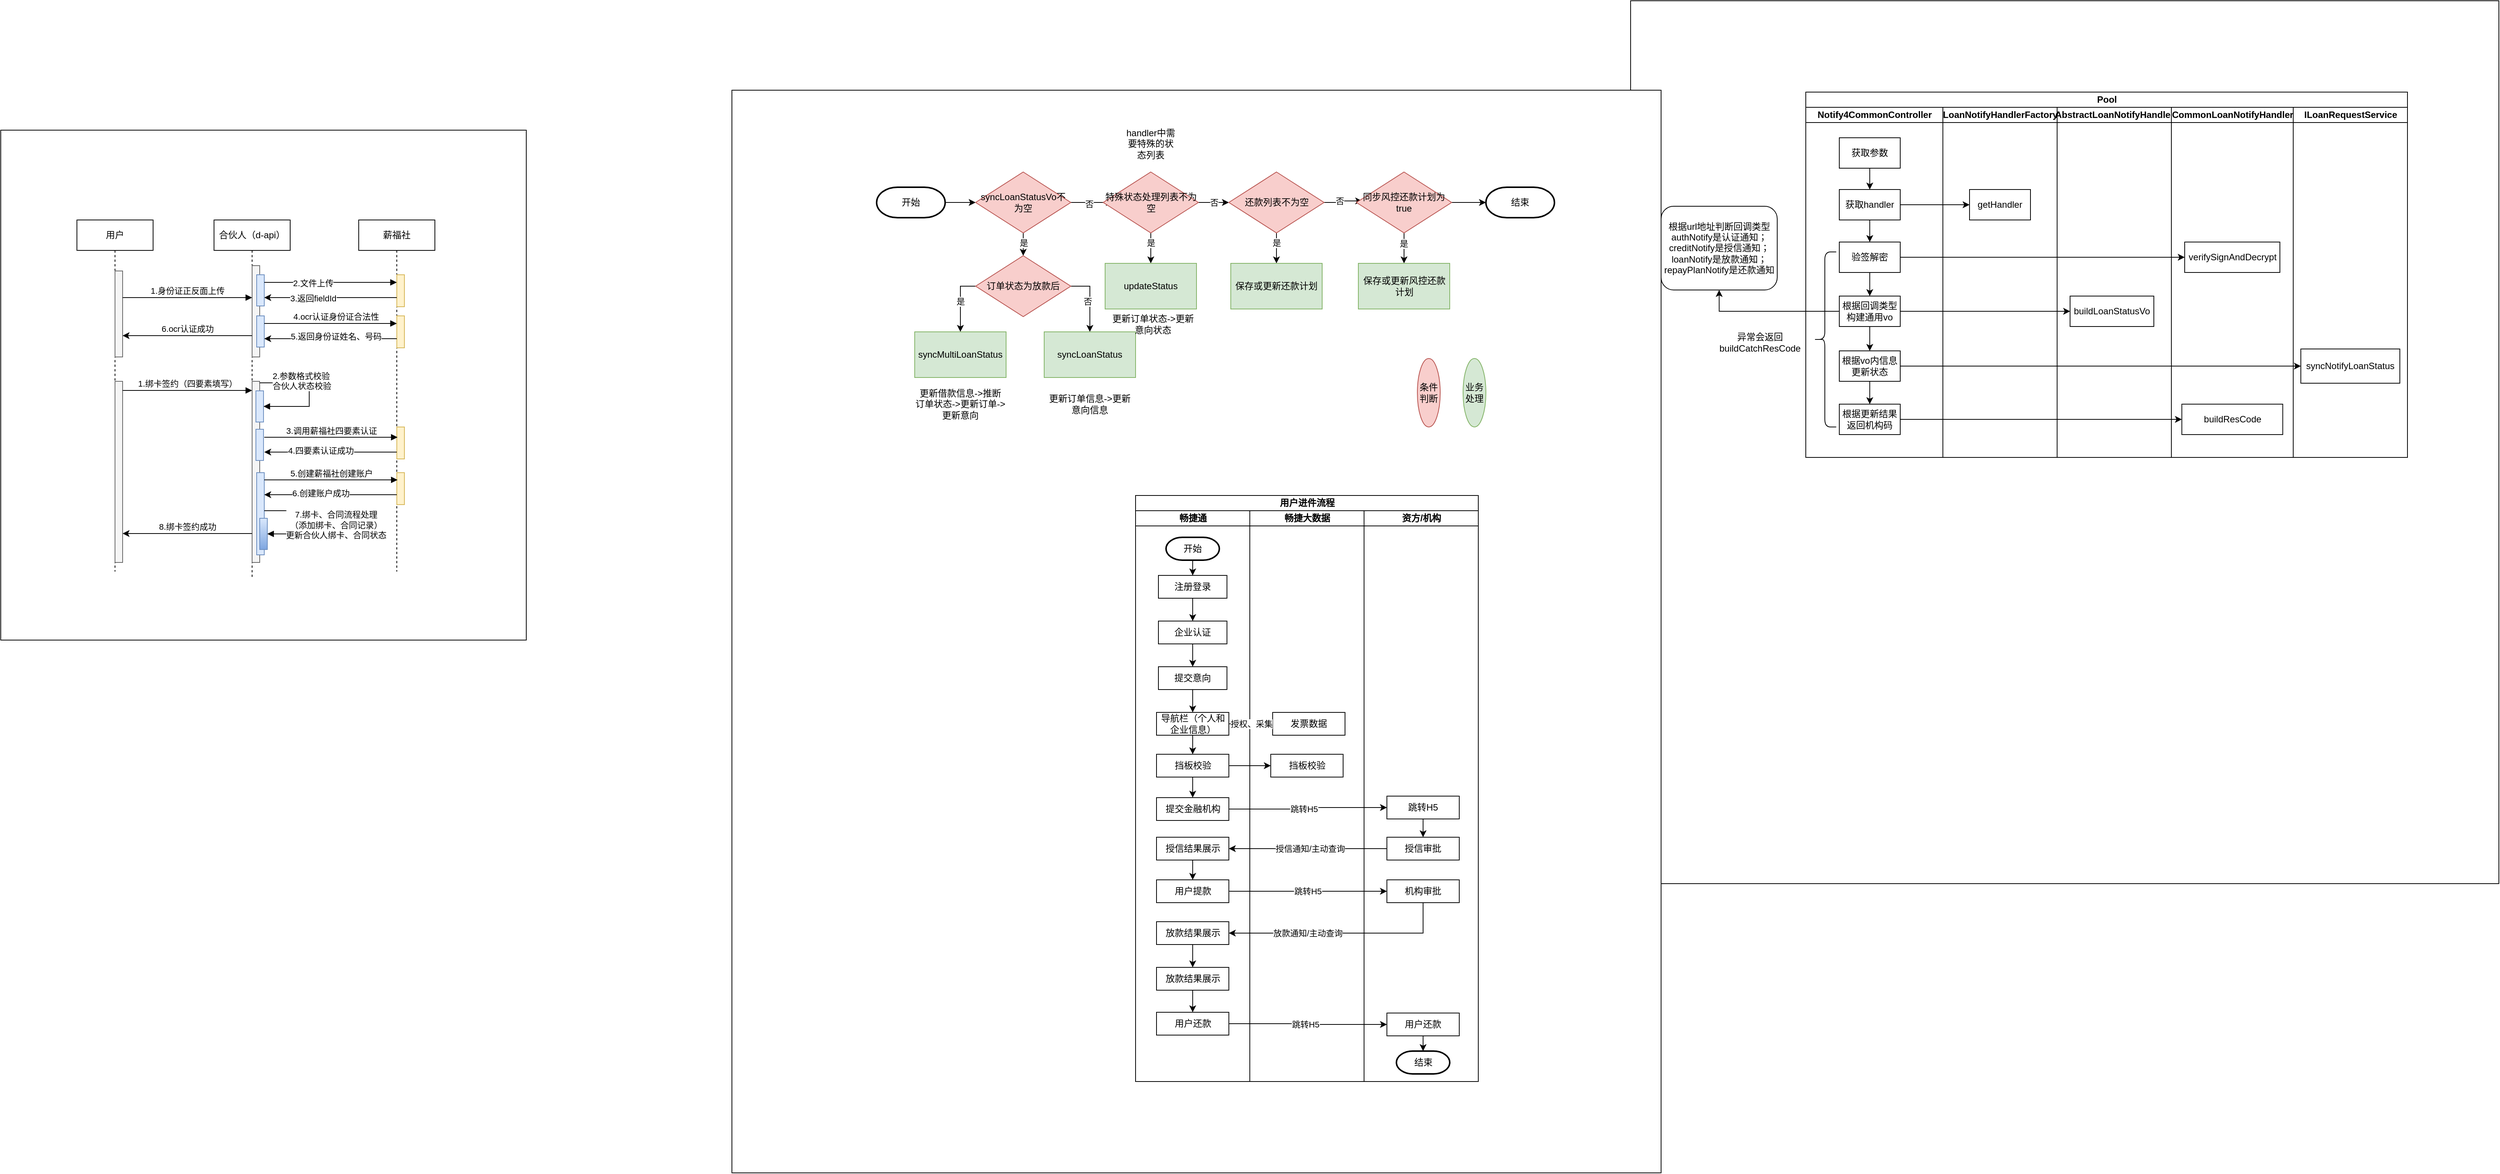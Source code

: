 <mxfile version="21.6.9" type="github" pages="13">
  <diagram name="第 1 页" id="fXx2ZxRDhEUlP5MeCbJL">
    <mxGraphModel dx="3723" dy="1874" grid="1" gridSize="10" guides="1" tooltips="1" connect="1" arrows="1" fold="1" page="1" pageScale="1" pageWidth="827" pageHeight="1169" math="0" shadow="0">
      <root>
        <mxCell id="0" />
        <mxCell id="1" parent="0" />
        <mxCell id="uZZCsxpNd20RooCbg-2X-2" value="" style="rounded=0;whiteSpace=wrap;html=1;" parent="1" vertex="1">
          <mxGeometry x="140" y="-60" width="1140" height="1160" as="geometry" />
        </mxCell>
        <mxCell id="DQyraq7kzUe-Fg0L-KyK-1" value="" style="rounded=0;whiteSpace=wrap;html=1;" parent="1" vertex="1">
          <mxGeometry x="-1040" y="57.5" width="1220" height="1422.5" as="geometry" />
        </mxCell>
        <mxCell id="UiT3P8jMVZMeX-XvBNfT-17" value="Pool" style="swimlane;childLayout=stackLayout;resizeParent=1;resizeParentMax=0;startSize=20;html=1;" parent="1" vertex="1">
          <mxGeometry x="370.0" y="60" width="790" height="480" as="geometry" />
        </mxCell>
        <mxCell id="UiT3P8jMVZMeX-XvBNfT-18" value="&lt;div&gt;Notify4CommonController&lt;/div&gt;" style="swimlane;startSize=20;html=1;" parent="UiT3P8jMVZMeX-XvBNfT-17" vertex="1">
          <mxGeometry y="20" width="180" height="460" as="geometry" />
        </mxCell>
        <mxCell id="ggYKrRhbpDgkQSNThcsB-35" style="edgeStyle=orthogonalEdgeStyle;rounded=0;orthogonalLoop=1;jettySize=auto;html=1;exitX=0.5;exitY=1;exitDx=0;exitDy=0;entryX=0.5;entryY=0;entryDx=0;entryDy=0;" parent="UiT3P8jMVZMeX-XvBNfT-18" source="ggYKrRhbpDgkQSNThcsB-4" target="ggYKrRhbpDgkQSNThcsB-5" edge="1">
          <mxGeometry relative="1" as="geometry" />
        </mxCell>
        <mxCell id="ggYKrRhbpDgkQSNThcsB-4" value="获取参数" style="rounded=0;whiteSpace=wrap;html=1;" parent="UiT3P8jMVZMeX-XvBNfT-18" vertex="1">
          <mxGeometry x="44.0" y="40" width="80" height="40" as="geometry" />
        </mxCell>
        <mxCell id="ggYKrRhbpDgkQSNThcsB-36" style="edgeStyle=orthogonalEdgeStyle;rounded=0;orthogonalLoop=1;jettySize=auto;html=1;exitX=0.5;exitY=1;exitDx=0;exitDy=0;" parent="UiT3P8jMVZMeX-XvBNfT-18" source="ggYKrRhbpDgkQSNThcsB-5" target="ggYKrRhbpDgkQSNThcsB-26" edge="1">
          <mxGeometry relative="1" as="geometry" />
        </mxCell>
        <mxCell id="ggYKrRhbpDgkQSNThcsB-5" value="获取handler" style="rounded=0;whiteSpace=wrap;html=1;" parent="UiT3P8jMVZMeX-XvBNfT-18" vertex="1">
          <mxGeometry x="44.0" y="108" width="80" height="40" as="geometry" />
        </mxCell>
        <mxCell id="ggYKrRhbpDgkQSNThcsB-39" style="edgeStyle=orthogonalEdgeStyle;rounded=0;orthogonalLoop=1;jettySize=auto;html=1;exitX=0.5;exitY=1;exitDx=0;exitDy=0;" parent="UiT3P8jMVZMeX-XvBNfT-18" source="ggYKrRhbpDgkQSNThcsB-8" target="ggYKrRhbpDgkQSNThcsB-29" edge="1">
          <mxGeometry relative="1" as="geometry" />
        </mxCell>
        <mxCell id="ggYKrRhbpDgkQSNThcsB-8" value="根据回调类型构建通用vo" style="rounded=0;whiteSpace=wrap;html=1;" parent="UiT3P8jMVZMeX-XvBNfT-18" vertex="1">
          <mxGeometry x="44.0" y="248" width="80" height="40" as="geometry" />
        </mxCell>
        <mxCell id="ggYKrRhbpDgkQSNThcsB-38" style="edgeStyle=orthogonalEdgeStyle;rounded=0;orthogonalLoop=1;jettySize=auto;html=1;exitX=0.5;exitY=1;exitDx=0;exitDy=0;" parent="UiT3P8jMVZMeX-XvBNfT-18" source="ggYKrRhbpDgkQSNThcsB-26" target="ggYKrRhbpDgkQSNThcsB-8" edge="1">
          <mxGeometry relative="1" as="geometry" />
        </mxCell>
        <mxCell id="ggYKrRhbpDgkQSNThcsB-26" value="验签解密" style="rounded=0;whiteSpace=wrap;html=1;" parent="UiT3P8jMVZMeX-XvBNfT-18" vertex="1">
          <mxGeometry x="44.0" y="177" width="80" height="40" as="geometry" />
        </mxCell>
        <mxCell id="ggYKrRhbpDgkQSNThcsB-40" style="edgeStyle=orthogonalEdgeStyle;rounded=0;orthogonalLoop=1;jettySize=auto;html=1;exitX=0.5;exitY=1;exitDx=0;exitDy=0;" parent="UiT3P8jMVZMeX-XvBNfT-18" source="ggYKrRhbpDgkQSNThcsB-29" target="ggYKrRhbpDgkQSNThcsB-32" edge="1">
          <mxGeometry relative="1" as="geometry" />
        </mxCell>
        <mxCell id="ggYKrRhbpDgkQSNThcsB-29" value="根据vo内信息更新状态" style="rounded=0;whiteSpace=wrap;html=1;" parent="UiT3P8jMVZMeX-XvBNfT-18" vertex="1">
          <mxGeometry x="44.0" y="320" width="80" height="40" as="geometry" />
        </mxCell>
        <mxCell id="ggYKrRhbpDgkQSNThcsB-32" value="根据更新结果返回机构码" style="rounded=0;whiteSpace=wrap;html=1;" parent="UiT3P8jMVZMeX-XvBNfT-18" vertex="1">
          <mxGeometry x="44.0" y="390" width="80" height="40" as="geometry" />
        </mxCell>
        <mxCell id="ggYKrRhbpDgkQSNThcsB-42" value="" style="shape=curlyBracket;whiteSpace=wrap;html=1;rounded=1;labelPosition=left;verticalLabelPosition=middle;align=right;verticalAlign=middle;" parent="UiT3P8jMVZMeX-XvBNfT-18" vertex="1">
          <mxGeometry x="10" y="190" width="30" height="230" as="geometry" />
        </mxCell>
        <mxCell id="ggYKrRhbpDgkQSNThcsB-28" style="edgeStyle=orthogonalEdgeStyle;rounded=0;orthogonalLoop=1;jettySize=auto;html=1;exitX=1;exitY=0.5;exitDx=0;exitDy=0;" parent="UiT3P8jMVZMeX-XvBNfT-17" source="ggYKrRhbpDgkQSNThcsB-26" target="ggYKrRhbpDgkQSNThcsB-27" edge="1">
          <mxGeometry relative="1" as="geometry" />
        </mxCell>
        <mxCell id="UiT3P8jMVZMeX-XvBNfT-19" value="LoanNotifyHandlerFactory" style="swimlane;startSize=20;html=1;" parent="UiT3P8jMVZMeX-XvBNfT-17" vertex="1">
          <mxGeometry x="180" y="20" width="150" height="460" as="geometry" />
        </mxCell>
        <mxCell id="ggYKrRhbpDgkQSNThcsB-6" value="getHandler" style="rounded=0;whiteSpace=wrap;html=1;" parent="UiT3P8jMVZMeX-XvBNfT-19" vertex="1">
          <mxGeometry x="35.0" y="108" width="80" height="40" as="geometry" />
        </mxCell>
        <mxCell id="ggYKrRhbpDgkQSNThcsB-10" value="AbstractLoanNotifyHandler" style="swimlane;startSize=20;html=1;" parent="UiT3P8jMVZMeX-XvBNfT-17" vertex="1">
          <mxGeometry x="330" y="20" width="150" height="460" as="geometry" />
        </mxCell>
        <mxCell id="ggYKrRhbpDgkQSNThcsB-11" value="buildLoanStatusVo" style="rounded=0;whiteSpace=wrap;html=1;" parent="ggYKrRhbpDgkQSNThcsB-10" vertex="1">
          <mxGeometry x="17" y="248" width="110" height="40" as="geometry" />
        </mxCell>
        <mxCell id="UiT3P8jMVZMeX-XvBNfT-20" value="CommonLoanNotifyHandler" style="swimlane;startSize=20;html=1;" parent="UiT3P8jMVZMeX-XvBNfT-17" vertex="1">
          <mxGeometry x="480" y="20" width="160" height="460" as="geometry" />
        </mxCell>
        <mxCell id="ggYKrRhbpDgkQSNThcsB-27" value="verifySignAndDecrypt" style="rounded=0;whiteSpace=wrap;html=1;" parent="UiT3P8jMVZMeX-XvBNfT-20" vertex="1">
          <mxGeometry x="17.5" y="177" width="125" height="40" as="geometry" />
        </mxCell>
        <mxCell id="ggYKrRhbpDgkQSNThcsB-33" value="buildResCode" style="rounded=0;whiteSpace=wrap;html=1;" parent="UiT3P8jMVZMeX-XvBNfT-20" vertex="1">
          <mxGeometry x="13.75" y="390" width="132.5" height="40" as="geometry" />
        </mxCell>
        <mxCell id="ggYKrRhbpDgkQSNThcsB-31" style="edgeStyle=orthogonalEdgeStyle;rounded=0;orthogonalLoop=1;jettySize=auto;html=1;exitX=1;exitY=0.5;exitDx=0;exitDy=0;" parent="UiT3P8jMVZMeX-XvBNfT-17" source="ggYKrRhbpDgkQSNThcsB-29" target="ggYKrRhbpDgkQSNThcsB-30" edge="1">
          <mxGeometry relative="1" as="geometry" />
        </mxCell>
        <mxCell id="ggYKrRhbpDgkQSNThcsB-34" style="edgeStyle=orthogonalEdgeStyle;rounded=0;orthogonalLoop=1;jettySize=auto;html=1;exitX=1;exitY=0.5;exitDx=0;exitDy=0;" parent="UiT3P8jMVZMeX-XvBNfT-17" source="ggYKrRhbpDgkQSNThcsB-32" target="ggYKrRhbpDgkQSNThcsB-33" edge="1">
          <mxGeometry relative="1" as="geometry" />
        </mxCell>
        <mxCell id="ggYKrRhbpDgkQSNThcsB-1" value="ILoanRequestService" style="swimlane;startSize=20;html=1;" parent="UiT3P8jMVZMeX-XvBNfT-17" vertex="1">
          <mxGeometry x="640" y="20" width="150" height="460" as="geometry">
            <mxRectangle x="360" y="20" width="40" height="460" as="alternateBounds" />
          </mxGeometry>
        </mxCell>
        <mxCell id="ggYKrRhbpDgkQSNThcsB-30" value="syncNotifyLoanStatus" style="rounded=0;whiteSpace=wrap;html=1;" parent="ggYKrRhbpDgkQSNThcsB-1" vertex="1">
          <mxGeometry x="10" y="317.5" width="130" height="45" as="geometry" />
        </mxCell>
        <mxCell id="ggYKrRhbpDgkQSNThcsB-7" style="edgeStyle=orthogonalEdgeStyle;rounded=0;orthogonalLoop=1;jettySize=auto;html=1;exitX=1;exitY=0.5;exitDx=0;exitDy=0;" parent="UiT3P8jMVZMeX-XvBNfT-17" source="ggYKrRhbpDgkQSNThcsB-5" target="ggYKrRhbpDgkQSNThcsB-6" edge="1">
          <mxGeometry relative="1" as="geometry" />
        </mxCell>
        <mxCell id="ggYKrRhbpDgkQSNThcsB-12" style="edgeStyle=orthogonalEdgeStyle;rounded=0;orthogonalLoop=1;jettySize=auto;html=1;exitX=1;exitY=0.5;exitDx=0;exitDy=0;" parent="UiT3P8jMVZMeX-XvBNfT-17" source="ggYKrRhbpDgkQSNThcsB-8" target="ggYKrRhbpDgkQSNThcsB-11" edge="1">
          <mxGeometry relative="1" as="geometry" />
        </mxCell>
        <mxCell id="UiT3P8jMVZMeX-XvBNfT-3" value="根据url地址判断回调类型authNotify是认证通知；creditNotify是授信通知；loanNotify是放款通知；repayPlanNotify是还款通知" style="rounded=1;whiteSpace=wrap;html=1;" parent="1" vertex="1">
          <mxGeometry x="180" y="210" width="152.5" height="110" as="geometry" />
        </mxCell>
        <mxCell id="ggYKrRhbpDgkQSNThcsB-9" style="edgeStyle=orthogonalEdgeStyle;rounded=0;orthogonalLoop=1;jettySize=auto;html=1;exitX=0;exitY=0.5;exitDx=0;exitDy=0;entryX=0.5;entryY=1;entryDx=0;entryDy=0;" parent="1" source="ggYKrRhbpDgkQSNThcsB-8" target="UiT3P8jMVZMeX-XvBNfT-3" edge="1">
          <mxGeometry relative="1" as="geometry" />
        </mxCell>
        <mxCell id="ggYKrRhbpDgkQSNThcsB-43" value="异常会返回buildCatchResCode" style="text;html=1;strokeColor=none;fillColor=none;align=center;verticalAlign=middle;whiteSpace=wrap;rounded=0;" parent="1" vertex="1">
          <mxGeometry x="250" y="368" width="120" height="42" as="geometry" />
        </mxCell>
        <mxCell id="ggYKrRhbpDgkQSNThcsB-105" style="edgeStyle=orthogonalEdgeStyle;rounded=0;orthogonalLoop=1;jettySize=auto;html=1;exitX=1;exitY=0.5;exitDx=0;exitDy=0;exitPerimeter=0;entryX=0;entryY=0.5;entryDx=0;entryDy=0;" parent="1" source="ggYKrRhbpDgkQSNThcsB-44" target="ggYKrRhbpDgkQSNThcsB-45" edge="1">
          <mxGeometry relative="1" as="geometry" />
        </mxCell>
        <mxCell id="ggYKrRhbpDgkQSNThcsB-44" value="开始" style="strokeWidth=2;html=1;shape=mxgraph.flowchart.terminator;whiteSpace=wrap;" parent="1" vertex="1">
          <mxGeometry x="-850" y="185" width="90" height="40" as="geometry" />
        </mxCell>
        <mxCell id="ggYKrRhbpDgkQSNThcsB-102" style="edgeStyle=orthogonalEdgeStyle;rounded=0;orthogonalLoop=1;jettySize=auto;html=1;exitX=0.5;exitY=1;exitDx=0;exitDy=0;" parent="1" source="ggYKrRhbpDgkQSNThcsB-45" target="ggYKrRhbpDgkQSNThcsB-48" edge="1">
          <mxGeometry relative="1" as="geometry" />
        </mxCell>
        <mxCell id="ggYKrRhbpDgkQSNThcsB-109" value="是" style="edgeLabel;html=1;align=center;verticalAlign=middle;resizable=0;points=[];" parent="ggYKrRhbpDgkQSNThcsB-102" vertex="1" connectable="0">
          <mxGeometry x="0.32" relative="1" as="geometry">
            <mxPoint as="offset" />
          </mxGeometry>
        </mxCell>
        <mxCell id="ggYKrRhbpDgkQSNThcsB-103" style="edgeStyle=orthogonalEdgeStyle;rounded=0;orthogonalLoop=1;jettySize=auto;html=1;exitX=1;exitY=0.5;exitDx=0;exitDy=0;entryX=0.1;entryY=0.5;entryDx=0;entryDy=0;entryPerimeter=0;" parent="1" source="ggYKrRhbpDgkQSNThcsB-45" target="ggYKrRhbpDgkQSNThcsB-59" edge="1">
          <mxGeometry relative="1" as="geometry" />
        </mxCell>
        <mxCell id="ggYKrRhbpDgkQSNThcsB-104" value="否" style="edgeLabel;html=1;align=center;verticalAlign=middle;resizable=0;points=[];" parent="ggYKrRhbpDgkQSNThcsB-103" vertex="1" connectable="0">
          <mxGeometry x="-0.154" y="-2" relative="1" as="geometry">
            <mxPoint as="offset" />
          </mxGeometry>
        </mxCell>
        <mxCell id="ggYKrRhbpDgkQSNThcsB-45" value="syncLoanStatusVo不为空" style="rhombus;whiteSpace=wrap;html=1;fillColor=#f8cecc;strokeColor=#b85450;" parent="1" vertex="1">
          <mxGeometry x="-720" y="165" width="125" height="80" as="geometry" />
        </mxCell>
        <mxCell id="ggYKrRhbpDgkQSNThcsB-54" value="是" style="edgeStyle=orthogonalEdgeStyle;rounded=0;orthogonalLoop=1;jettySize=auto;html=1;exitX=0;exitY=0.5;exitDx=0;exitDy=0;" parent="1" source="ggYKrRhbpDgkQSNThcsB-48" target="ggYKrRhbpDgkQSNThcsB-51" edge="1">
          <mxGeometry relative="1" as="geometry" />
        </mxCell>
        <mxCell id="ggYKrRhbpDgkQSNThcsB-111" style="edgeStyle=orthogonalEdgeStyle;rounded=0;orthogonalLoop=1;jettySize=auto;html=1;exitX=1;exitY=0.5;exitDx=0;exitDy=0;entryX=0.5;entryY=0;entryDx=0;entryDy=0;" parent="1" source="ggYKrRhbpDgkQSNThcsB-48" target="ggYKrRhbpDgkQSNThcsB-52" edge="1">
          <mxGeometry relative="1" as="geometry" />
        </mxCell>
        <mxCell id="ggYKrRhbpDgkQSNThcsB-112" value="否" style="edgeLabel;html=1;align=center;verticalAlign=middle;resizable=0;points=[];" parent="ggYKrRhbpDgkQSNThcsB-111" vertex="1" connectable="0">
          <mxGeometry x="0.059" y="-3" relative="1" as="geometry">
            <mxPoint as="offset" />
          </mxGeometry>
        </mxCell>
        <mxCell id="ggYKrRhbpDgkQSNThcsB-48" value="订单状态为放款后" style="rhombus;whiteSpace=wrap;html=1;fillColor=#f8cecc;strokeColor=#b85450;" parent="1" vertex="1">
          <mxGeometry x="-720" y="275" width="125" height="80" as="geometry" />
        </mxCell>
        <mxCell id="ggYKrRhbpDgkQSNThcsB-51" value="syncMultiLoanStatus" style="rounded=0;whiteSpace=wrap;html=1;fillColor=#d5e8d4;strokeColor=#82b366;" parent="1" vertex="1">
          <mxGeometry x="-800" y="375" width="120" height="60" as="geometry" />
        </mxCell>
        <mxCell id="ggYKrRhbpDgkQSNThcsB-52" value="syncLoanStatus" style="rounded=0;whiteSpace=wrap;html=1;fillColor=#d5e8d4;strokeColor=#82b366;" parent="1" vertex="1">
          <mxGeometry x="-630" y="375" width="120" height="60" as="geometry" />
        </mxCell>
        <mxCell id="ggYKrRhbpDgkQSNThcsB-68" style="edgeStyle=orthogonalEdgeStyle;rounded=0;orthogonalLoop=1;jettySize=auto;html=1;exitX=0.5;exitY=1;exitDx=0;exitDy=0;" parent="1" source="ggYKrRhbpDgkQSNThcsB-59" target="ggYKrRhbpDgkQSNThcsB-64" edge="1">
          <mxGeometry relative="1" as="geometry" />
        </mxCell>
        <mxCell id="ggYKrRhbpDgkQSNThcsB-69" value="是" style="edgeLabel;html=1;align=center;verticalAlign=middle;resizable=0;points=[];" parent="ggYKrRhbpDgkQSNThcsB-68" vertex="1" connectable="0">
          <mxGeometry x="-0.45" y="2" relative="1" as="geometry">
            <mxPoint x="-2" y="2" as="offset" />
          </mxGeometry>
        </mxCell>
        <mxCell id="ggYKrRhbpDgkQSNThcsB-94" value="否" style="edgeStyle=orthogonalEdgeStyle;rounded=0;orthogonalLoop=1;jettySize=auto;html=1;exitX=1;exitY=0.5;exitDx=0;exitDy=0;" parent="1" source="ggYKrRhbpDgkQSNThcsB-59" target="ggYKrRhbpDgkQSNThcsB-72" edge="1">
          <mxGeometry relative="1" as="geometry" />
        </mxCell>
        <mxCell id="ggYKrRhbpDgkQSNThcsB-59" value="特殊状态处理列表不为空" style="rhombus;whiteSpace=wrap;html=1;fillColor=#f8cecc;strokeColor=#b85450;" parent="1" vertex="1">
          <mxGeometry x="-552.5" y="165" width="125" height="80" as="geometry" />
        </mxCell>
        <mxCell id="ggYKrRhbpDgkQSNThcsB-63" value="handler中需要特殊的状态列表" style="text;html=1;strokeColor=none;fillColor=none;align=center;verticalAlign=middle;whiteSpace=wrap;rounded=0;" parent="1" vertex="1">
          <mxGeometry x="-525" y="105" width="70" height="45" as="geometry" />
        </mxCell>
        <mxCell id="ggYKrRhbpDgkQSNThcsB-64" value="updateStatus" style="rounded=0;whiteSpace=wrap;html=1;fillColor=#d5e8d4;strokeColor=#82b366;" parent="1" vertex="1">
          <mxGeometry x="-550" y="285" width="120" height="60" as="geometry" />
        </mxCell>
        <mxCell id="ggYKrRhbpDgkQSNThcsB-75" style="edgeStyle=orthogonalEdgeStyle;rounded=0;orthogonalLoop=1;jettySize=auto;html=1;exitX=0.5;exitY=1;exitDx=0;exitDy=0;" parent="1" source="ggYKrRhbpDgkQSNThcsB-72" target="ggYKrRhbpDgkQSNThcsB-74" edge="1">
          <mxGeometry relative="1" as="geometry" />
        </mxCell>
        <mxCell id="ggYKrRhbpDgkQSNThcsB-89" value="是" style="edgeLabel;html=1;align=center;verticalAlign=middle;resizable=0;points=[];" parent="ggYKrRhbpDgkQSNThcsB-75" vertex="1" connectable="0">
          <mxGeometry x="-0.35" y="-4" relative="1" as="geometry">
            <mxPoint x="4" as="offset" />
          </mxGeometry>
        </mxCell>
        <mxCell id="ggYKrRhbpDgkQSNThcsB-95" style="edgeStyle=orthogonalEdgeStyle;rounded=0;orthogonalLoop=1;jettySize=auto;html=1;exitX=1;exitY=0.5;exitDx=0;exitDy=0;entryX=0.06;entryY=0.475;entryDx=0;entryDy=0;entryPerimeter=0;" parent="1" source="ggYKrRhbpDgkQSNThcsB-72" target="ggYKrRhbpDgkQSNThcsB-76" edge="1">
          <mxGeometry relative="1" as="geometry" />
        </mxCell>
        <mxCell id="ggYKrRhbpDgkQSNThcsB-96" value="否" style="edgeLabel;html=1;align=center;verticalAlign=middle;resizable=0;points=[];" parent="ggYKrRhbpDgkQSNThcsB-95" vertex="1" connectable="0">
          <mxGeometry x="-0.212" y="2" relative="1" as="geometry">
            <mxPoint as="offset" />
          </mxGeometry>
        </mxCell>
        <mxCell id="ggYKrRhbpDgkQSNThcsB-72" value="还款列表不为空" style="rhombus;whiteSpace=wrap;html=1;fillColor=#f8cecc;strokeColor=#b85450;" parent="1" vertex="1">
          <mxGeometry x="-387.5" y="165" width="125" height="80" as="geometry" />
        </mxCell>
        <mxCell id="ggYKrRhbpDgkQSNThcsB-74" value="保存或更新还款计划" style="rounded=0;whiteSpace=wrap;html=1;fillColor=#d5e8d4;strokeColor=#82b366;" parent="1" vertex="1">
          <mxGeometry x="-385" y="285" width="120" height="60" as="geometry" />
        </mxCell>
        <mxCell id="ggYKrRhbpDgkQSNThcsB-106" style="edgeStyle=orthogonalEdgeStyle;rounded=0;orthogonalLoop=1;jettySize=auto;html=1;exitX=1;exitY=0.5;exitDx=0;exitDy=0;" parent="1" source="ggYKrRhbpDgkQSNThcsB-76" target="ggYKrRhbpDgkQSNThcsB-81" edge="1">
          <mxGeometry relative="1" as="geometry" />
        </mxCell>
        <mxCell id="ggYKrRhbpDgkQSNThcsB-107" style="edgeStyle=orthogonalEdgeStyle;rounded=0;orthogonalLoop=1;jettySize=auto;html=1;exitX=0.5;exitY=1;exitDx=0;exitDy=0;" parent="1" source="ggYKrRhbpDgkQSNThcsB-76" target="ggYKrRhbpDgkQSNThcsB-79" edge="1">
          <mxGeometry relative="1" as="geometry" />
        </mxCell>
        <mxCell id="ggYKrRhbpDgkQSNThcsB-108" value="是" style="edgeLabel;html=1;align=center;verticalAlign=middle;resizable=0;points=[];" parent="ggYKrRhbpDgkQSNThcsB-107" vertex="1" connectable="0">
          <mxGeometry x="-0.3" y="-1" relative="1" as="geometry">
            <mxPoint as="offset" />
          </mxGeometry>
        </mxCell>
        <mxCell id="ggYKrRhbpDgkQSNThcsB-76" value="同步风控还款计划为true" style="rhombus;whiteSpace=wrap;html=1;fillColor=#f8cecc;strokeColor=#b85450;" parent="1" vertex="1">
          <mxGeometry x="-220" y="165" width="125" height="80" as="geometry" />
        </mxCell>
        <mxCell id="ggYKrRhbpDgkQSNThcsB-79" value="保存或更新风控还款计划" style="rounded=0;whiteSpace=wrap;html=1;fillColor=#d5e8d4;strokeColor=#82b366;" parent="1" vertex="1">
          <mxGeometry x="-217.5" y="285" width="120" height="60" as="geometry" />
        </mxCell>
        <mxCell id="ggYKrRhbpDgkQSNThcsB-81" value="结束" style="strokeWidth=2;html=1;shape=mxgraph.flowchart.terminator;whiteSpace=wrap;" parent="1" vertex="1">
          <mxGeometry x="-50" y="185" width="90" height="40" as="geometry" />
        </mxCell>
        <mxCell id="ggYKrRhbpDgkQSNThcsB-113" value="更新借款信息-&amp;gt;推断订单状态-&amp;gt;更新订单-&amp;gt;更新意向" style="text;html=1;strokeColor=none;fillColor=none;align=center;verticalAlign=middle;whiteSpace=wrap;rounded=0;" parent="1" vertex="1">
          <mxGeometry x="-800" y="445" width="120" height="50" as="geometry" />
        </mxCell>
        <mxCell id="ggYKrRhbpDgkQSNThcsB-114" value="更新订单信息-&amp;gt;更新意向信息" style="text;html=1;strokeColor=none;fillColor=none;align=center;verticalAlign=middle;whiteSpace=wrap;rounded=0;" parent="1" vertex="1">
          <mxGeometry x="-630" y="445" width="120" height="50" as="geometry" />
        </mxCell>
        <mxCell id="rpreuqTIAArHTKiUGHyK-1" value="用户进件流程" style="swimlane;childLayout=stackLayout;resizeParent=1;resizeParentMax=0;startSize=20;html=1;" parent="1" vertex="1">
          <mxGeometry x="-510.0" y="590" width="450" height="770" as="geometry" />
        </mxCell>
        <mxCell id="rpreuqTIAArHTKiUGHyK-2" value="畅捷通" style="swimlane;startSize=20;html=1;" parent="rpreuqTIAArHTKiUGHyK-1" vertex="1">
          <mxGeometry y="20" width="150" height="750" as="geometry" />
        </mxCell>
        <mxCell id="rpreuqTIAArHTKiUGHyK-9" style="edgeStyle=orthogonalEdgeStyle;rounded=0;orthogonalLoop=1;jettySize=auto;html=1;exitX=0.5;exitY=1;exitDx=0;exitDy=0;exitPerimeter=0;" parent="rpreuqTIAArHTKiUGHyK-2" source="rpreuqTIAArHTKiUGHyK-6" target="rpreuqTIAArHTKiUGHyK-8" edge="1">
          <mxGeometry relative="1" as="geometry" />
        </mxCell>
        <mxCell id="rpreuqTIAArHTKiUGHyK-6" value="开始" style="strokeWidth=2;html=1;shape=mxgraph.flowchart.terminator;whiteSpace=wrap;" parent="rpreuqTIAArHTKiUGHyK-2" vertex="1">
          <mxGeometry x="40" y="35" width="70" height="30" as="geometry" />
        </mxCell>
        <mxCell id="rpreuqTIAArHTKiUGHyK-11" style="edgeStyle=orthogonalEdgeStyle;rounded=0;orthogonalLoop=1;jettySize=auto;html=1;exitX=0.5;exitY=1;exitDx=0;exitDy=0;" parent="rpreuqTIAArHTKiUGHyK-2" source="rpreuqTIAArHTKiUGHyK-8" target="rpreuqTIAArHTKiUGHyK-10" edge="1">
          <mxGeometry relative="1" as="geometry" />
        </mxCell>
        <mxCell id="rpreuqTIAArHTKiUGHyK-8" value="注册登录" style="rounded=0;whiteSpace=wrap;html=1;" parent="rpreuqTIAArHTKiUGHyK-2" vertex="1">
          <mxGeometry x="30" y="85" width="90" height="30" as="geometry" />
        </mxCell>
        <mxCell id="rpreuqTIAArHTKiUGHyK-13" style="edgeStyle=orthogonalEdgeStyle;rounded=0;orthogonalLoop=1;jettySize=auto;html=1;exitX=0.5;exitY=1;exitDx=0;exitDy=0;" parent="rpreuqTIAArHTKiUGHyK-2" source="rpreuqTIAArHTKiUGHyK-10" target="rpreuqTIAArHTKiUGHyK-12" edge="1">
          <mxGeometry relative="1" as="geometry" />
        </mxCell>
        <mxCell id="rpreuqTIAArHTKiUGHyK-10" value="企业认证" style="rounded=0;whiteSpace=wrap;html=1;" parent="rpreuqTIAArHTKiUGHyK-2" vertex="1">
          <mxGeometry x="30" y="145" width="90" height="30" as="geometry" />
        </mxCell>
        <mxCell id="rpreuqTIAArHTKiUGHyK-15" style="edgeStyle=orthogonalEdgeStyle;rounded=0;orthogonalLoop=1;jettySize=auto;html=1;exitX=0.5;exitY=1;exitDx=0;exitDy=0;" parent="rpreuqTIAArHTKiUGHyK-2" source="rpreuqTIAArHTKiUGHyK-12" target="rpreuqTIAArHTKiUGHyK-14" edge="1">
          <mxGeometry relative="1" as="geometry" />
        </mxCell>
        <mxCell id="rpreuqTIAArHTKiUGHyK-12" value="提交意向" style="rounded=0;whiteSpace=wrap;html=1;" parent="rpreuqTIAArHTKiUGHyK-2" vertex="1">
          <mxGeometry x="30" y="205" width="90" height="30" as="geometry" />
        </mxCell>
        <mxCell id="rpreuqTIAArHTKiUGHyK-50" style="edgeStyle=orthogonalEdgeStyle;rounded=0;orthogonalLoop=1;jettySize=auto;html=1;exitX=0.5;exitY=1;exitDx=0;exitDy=0;entryX=0.5;entryY=0;entryDx=0;entryDy=0;" parent="rpreuqTIAArHTKiUGHyK-2" source="rpreuqTIAArHTKiUGHyK-14" target="rpreuqTIAArHTKiUGHyK-20" edge="1">
          <mxGeometry relative="1" as="geometry" />
        </mxCell>
        <mxCell id="rpreuqTIAArHTKiUGHyK-14" value="导航栏（个人和企业信息）" style="rounded=0;whiteSpace=wrap;html=1;" parent="rpreuqTIAArHTKiUGHyK-2" vertex="1">
          <mxGeometry x="27.5" y="265" width="95" height="30" as="geometry" />
        </mxCell>
        <mxCell id="rpreuqTIAArHTKiUGHyK-16" value="提交金融机构" style="rounded=0;whiteSpace=wrap;html=1;" parent="rpreuqTIAArHTKiUGHyK-2" vertex="1">
          <mxGeometry x="27.5" y="377" width="95" height="30" as="geometry" />
        </mxCell>
        <mxCell id="rpreuqTIAArHTKiUGHyK-32" style="edgeStyle=orthogonalEdgeStyle;rounded=0;orthogonalLoop=1;jettySize=auto;html=1;exitX=0.5;exitY=1;exitDx=0;exitDy=0;entryX=0.5;entryY=0;entryDx=0;entryDy=0;" parent="rpreuqTIAArHTKiUGHyK-2" source="rpreuqTIAArHTKiUGHyK-28" target="rpreuqTIAArHTKiUGHyK-31" edge="1">
          <mxGeometry relative="1" as="geometry" />
        </mxCell>
        <mxCell id="rpreuqTIAArHTKiUGHyK-28" value="授信结果展示" style="rounded=0;whiteSpace=wrap;html=1;" parent="rpreuqTIAArHTKiUGHyK-2" vertex="1">
          <mxGeometry x="27.5" y="429" width="95" height="30" as="geometry" />
        </mxCell>
        <mxCell id="rpreuqTIAArHTKiUGHyK-31" value="用户提款" style="rounded=0;whiteSpace=wrap;html=1;" parent="rpreuqTIAArHTKiUGHyK-2" vertex="1">
          <mxGeometry x="27.5" y="485" width="95" height="30" as="geometry" />
        </mxCell>
        <mxCell id="rpreuqTIAArHTKiUGHyK-43" style="edgeStyle=orthogonalEdgeStyle;rounded=0;orthogonalLoop=1;jettySize=auto;html=1;exitX=0.5;exitY=1;exitDx=0;exitDy=0;entryX=0.5;entryY=0;entryDx=0;entryDy=0;" parent="rpreuqTIAArHTKiUGHyK-2" source="rpreuqTIAArHTKiUGHyK-37" target="rpreuqTIAArHTKiUGHyK-41" edge="1">
          <mxGeometry relative="1" as="geometry" />
        </mxCell>
        <mxCell id="rpreuqTIAArHTKiUGHyK-37" value="放款结果展示" style="rounded=0;whiteSpace=wrap;html=1;" parent="rpreuqTIAArHTKiUGHyK-2" vertex="1">
          <mxGeometry x="27.5" y="540" width="95" height="30" as="geometry" />
        </mxCell>
        <mxCell id="rpreuqTIAArHTKiUGHyK-44" style="edgeStyle=orthogonalEdgeStyle;rounded=0;orthogonalLoop=1;jettySize=auto;html=1;exitX=0.5;exitY=1;exitDx=0;exitDy=0;entryX=0.5;entryY=0;entryDx=0;entryDy=0;" parent="rpreuqTIAArHTKiUGHyK-2" source="rpreuqTIAArHTKiUGHyK-41" target="rpreuqTIAArHTKiUGHyK-42" edge="1">
          <mxGeometry relative="1" as="geometry" />
        </mxCell>
        <mxCell id="rpreuqTIAArHTKiUGHyK-41" value="放款结果展示" style="rounded=0;whiteSpace=wrap;html=1;" parent="rpreuqTIAArHTKiUGHyK-2" vertex="1">
          <mxGeometry x="27.5" y="600" width="95" height="30" as="geometry" />
        </mxCell>
        <mxCell id="rpreuqTIAArHTKiUGHyK-42" value="用户还款" style="rounded=0;whiteSpace=wrap;html=1;" parent="rpreuqTIAArHTKiUGHyK-2" vertex="1">
          <mxGeometry x="27.5" y="659" width="95" height="30" as="geometry" />
        </mxCell>
        <mxCell id="rpreuqTIAArHTKiUGHyK-51" style="edgeStyle=orthogonalEdgeStyle;rounded=0;orthogonalLoop=1;jettySize=auto;html=1;exitX=0.5;exitY=1;exitDx=0;exitDy=0;entryX=0.5;entryY=0;entryDx=0;entryDy=0;" parent="rpreuqTIAArHTKiUGHyK-2" source="rpreuqTIAArHTKiUGHyK-20" target="rpreuqTIAArHTKiUGHyK-16" edge="1">
          <mxGeometry relative="1" as="geometry" />
        </mxCell>
        <mxCell id="rpreuqTIAArHTKiUGHyK-20" value="挡板校验" style="rounded=0;whiteSpace=wrap;html=1;" parent="rpreuqTIAArHTKiUGHyK-2" vertex="1">
          <mxGeometry x="27.5" y="320" width="95" height="30" as="geometry" />
        </mxCell>
        <mxCell id="rpreuqTIAArHTKiUGHyK-3" value="畅捷大数据" style="swimlane;startSize=20;html=1;" parent="rpreuqTIAArHTKiUGHyK-1" vertex="1">
          <mxGeometry x="150" y="20" width="150" height="750" as="geometry" />
        </mxCell>
        <mxCell id="rpreuqTIAArHTKiUGHyK-17" value="发票数据" style="rounded=0;whiteSpace=wrap;html=1;" parent="rpreuqTIAArHTKiUGHyK-3" vertex="1">
          <mxGeometry x="30" y="265" width="95" height="30" as="geometry" />
        </mxCell>
        <mxCell id="rpreuqTIAArHTKiUGHyK-52" value="挡板校验" style="rounded=0;whiteSpace=wrap;html=1;" parent="rpreuqTIAArHTKiUGHyK-3" vertex="1">
          <mxGeometry x="27.5" y="320" width="95" height="30" as="geometry" />
        </mxCell>
        <mxCell id="rpreuqTIAArHTKiUGHyK-4" value="资方/机构" style="swimlane;startSize=20;html=1;" parent="rpreuqTIAArHTKiUGHyK-1" vertex="1">
          <mxGeometry x="300" y="20" width="150" height="750" as="geometry" />
        </mxCell>
        <mxCell id="rpreuqTIAArHTKiUGHyK-27" style="edgeStyle=orthogonalEdgeStyle;rounded=0;orthogonalLoop=1;jettySize=auto;html=1;exitX=0.5;exitY=1;exitDx=0;exitDy=0;" parent="rpreuqTIAArHTKiUGHyK-4" source="rpreuqTIAArHTKiUGHyK-24" target="rpreuqTIAArHTKiUGHyK-26" edge="1">
          <mxGeometry relative="1" as="geometry" />
        </mxCell>
        <mxCell id="rpreuqTIAArHTKiUGHyK-24" value="跳转H5" style="rounded=0;whiteSpace=wrap;html=1;" parent="rpreuqTIAArHTKiUGHyK-4" vertex="1">
          <mxGeometry x="30" y="375" width="95" height="30" as="geometry" />
        </mxCell>
        <mxCell id="rpreuqTIAArHTKiUGHyK-26" value="授信审批" style="rounded=0;whiteSpace=wrap;html=1;" parent="rpreuqTIAArHTKiUGHyK-4" vertex="1">
          <mxGeometry x="30" y="429" width="95" height="30" as="geometry" />
        </mxCell>
        <mxCell id="rpreuqTIAArHTKiUGHyK-34" value="机构审批" style="rounded=0;whiteSpace=wrap;html=1;" parent="rpreuqTIAArHTKiUGHyK-4" vertex="1">
          <mxGeometry x="30" y="485" width="95" height="30" as="geometry" />
        </mxCell>
        <mxCell id="rpreuqTIAArHTKiUGHyK-45" value="用户还款" style="rounded=0;whiteSpace=wrap;html=1;" parent="rpreuqTIAArHTKiUGHyK-4" vertex="1">
          <mxGeometry x="30" y="660" width="95" height="30" as="geometry" />
        </mxCell>
        <mxCell id="rpreuqTIAArHTKiUGHyK-48" value="结束" style="strokeWidth=2;html=1;shape=mxgraph.flowchart.terminator;whiteSpace=wrap;" parent="rpreuqTIAArHTKiUGHyK-4" vertex="1">
          <mxGeometry x="42.5" y="710" width="70" height="30" as="geometry" />
        </mxCell>
        <mxCell id="rpreuqTIAArHTKiUGHyK-49" style="edgeStyle=orthogonalEdgeStyle;rounded=0;orthogonalLoop=1;jettySize=auto;html=1;exitX=0.5;exitY=1;exitDx=0;exitDy=0;" parent="rpreuqTIAArHTKiUGHyK-4" source="rpreuqTIAArHTKiUGHyK-45" target="rpreuqTIAArHTKiUGHyK-48" edge="1">
          <mxGeometry relative="1" as="geometry" />
        </mxCell>
        <mxCell id="rpreuqTIAArHTKiUGHyK-18" style="edgeStyle=orthogonalEdgeStyle;rounded=0;orthogonalLoop=1;jettySize=auto;html=1;exitX=1;exitY=0.5;exitDx=0;exitDy=0;entryX=0;entryY=0.5;entryDx=0;entryDy=0;" parent="rpreuqTIAArHTKiUGHyK-1" source="rpreuqTIAArHTKiUGHyK-14" target="rpreuqTIAArHTKiUGHyK-17" edge="1">
          <mxGeometry relative="1" as="geometry" />
        </mxCell>
        <mxCell id="rpreuqTIAArHTKiUGHyK-19" value="授权、采集" style="edgeLabel;html=1;align=center;verticalAlign=middle;resizable=0;points=[];" parent="rpreuqTIAArHTKiUGHyK-18" vertex="1" connectable="0">
          <mxGeometry x="-0.452" y="1" relative="1" as="geometry">
            <mxPoint x="13" y="1" as="offset" />
          </mxGeometry>
        </mxCell>
        <mxCell id="rpreuqTIAArHTKiUGHyK-25" style="edgeStyle=orthogonalEdgeStyle;rounded=0;orthogonalLoop=1;jettySize=auto;html=1;exitX=1;exitY=0.5;exitDx=0;exitDy=0;" parent="rpreuqTIAArHTKiUGHyK-1" source="rpreuqTIAArHTKiUGHyK-16" target="rpreuqTIAArHTKiUGHyK-24" edge="1">
          <mxGeometry relative="1" as="geometry" />
        </mxCell>
        <mxCell id="rpreuqTIAArHTKiUGHyK-33" value="跳转H5" style="edgeLabel;html=1;align=center;verticalAlign=middle;resizable=0;points=[];" parent="rpreuqTIAArHTKiUGHyK-25" vertex="1" connectable="0">
          <mxGeometry x="-0.159" y="-1" relative="1" as="geometry">
            <mxPoint x="10" y="-1" as="offset" />
          </mxGeometry>
        </mxCell>
        <mxCell id="rpreuqTIAArHTKiUGHyK-29" style="edgeStyle=orthogonalEdgeStyle;rounded=0;orthogonalLoop=1;jettySize=auto;html=1;exitX=0;exitY=0.5;exitDx=0;exitDy=0;entryX=1;entryY=0.5;entryDx=0;entryDy=0;" parent="rpreuqTIAArHTKiUGHyK-1" source="rpreuqTIAArHTKiUGHyK-26" target="rpreuqTIAArHTKiUGHyK-28" edge="1">
          <mxGeometry relative="1" as="geometry" />
        </mxCell>
        <mxCell id="rpreuqTIAArHTKiUGHyK-30" value="授信通知/主动查询" style="edgeLabel;html=1;align=center;verticalAlign=middle;resizable=0;points=[];" parent="rpreuqTIAArHTKiUGHyK-29" vertex="1" connectable="0">
          <mxGeometry x="-0.026" relative="1" as="geometry">
            <mxPoint as="offset" />
          </mxGeometry>
        </mxCell>
        <mxCell id="rpreuqTIAArHTKiUGHyK-35" style="edgeStyle=orthogonalEdgeStyle;rounded=0;orthogonalLoop=1;jettySize=auto;html=1;exitX=1;exitY=0.5;exitDx=0;exitDy=0;" parent="rpreuqTIAArHTKiUGHyK-1" source="rpreuqTIAArHTKiUGHyK-31" target="rpreuqTIAArHTKiUGHyK-34" edge="1">
          <mxGeometry relative="1" as="geometry" />
        </mxCell>
        <mxCell id="rpreuqTIAArHTKiUGHyK-36" value="跳转H5" style="edgeLabel;html=1;align=center;verticalAlign=middle;resizable=0;points=[];" parent="rpreuqTIAArHTKiUGHyK-35" vertex="1" connectable="0">
          <mxGeometry x="-0.132" y="3" relative="1" as="geometry">
            <mxPoint x="13" y="3" as="offset" />
          </mxGeometry>
        </mxCell>
        <mxCell id="rpreuqTIAArHTKiUGHyK-38" style="edgeStyle=orthogonalEdgeStyle;rounded=0;orthogonalLoop=1;jettySize=auto;html=1;exitX=0.5;exitY=1;exitDx=0;exitDy=0;entryX=1;entryY=0.5;entryDx=0;entryDy=0;" parent="rpreuqTIAArHTKiUGHyK-1" source="rpreuqTIAArHTKiUGHyK-34" target="rpreuqTIAArHTKiUGHyK-37" edge="1">
          <mxGeometry relative="1" as="geometry" />
        </mxCell>
        <mxCell id="rpreuqTIAArHTKiUGHyK-39" value="放款通知/主动查询" style="edgeLabel;html=1;align=center;verticalAlign=middle;resizable=0;points=[];" parent="rpreuqTIAArHTKiUGHyK-38" vertex="1" connectable="0">
          <mxGeometry x="0.433" y="-1" relative="1" as="geometry">
            <mxPoint x="20" y="1" as="offset" />
          </mxGeometry>
        </mxCell>
        <mxCell id="rpreuqTIAArHTKiUGHyK-46" style="edgeStyle=orthogonalEdgeStyle;rounded=0;orthogonalLoop=1;jettySize=auto;html=1;exitX=1;exitY=0.5;exitDx=0;exitDy=0;entryX=0;entryY=0.5;entryDx=0;entryDy=0;" parent="rpreuqTIAArHTKiUGHyK-1" source="rpreuqTIAArHTKiUGHyK-42" target="rpreuqTIAArHTKiUGHyK-45" edge="1">
          <mxGeometry relative="1" as="geometry" />
        </mxCell>
        <mxCell id="rpreuqTIAArHTKiUGHyK-47" value="跳转H5" style="edgeLabel;html=1;align=center;verticalAlign=middle;resizable=0;points=[];" parent="rpreuqTIAArHTKiUGHyK-46" vertex="1" connectable="0">
          <mxGeometry x="-0.042" y="-1" relative="1" as="geometry">
            <mxPoint as="offset" />
          </mxGeometry>
        </mxCell>
        <mxCell id="rpreuqTIAArHTKiUGHyK-53" style="edgeStyle=orthogonalEdgeStyle;rounded=0;orthogonalLoop=1;jettySize=auto;html=1;exitX=1;exitY=0.5;exitDx=0;exitDy=0;entryX=0;entryY=0.5;entryDx=0;entryDy=0;" parent="rpreuqTIAArHTKiUGHyK-1" source="rpreuqTIAArHTKiUGHyK-20" target="rpreuqTIAArHTKiUGHyK-52" edge="1">
          <mxGeometry relative="1" as="geometry" />
        </mxCell>
        <mxCell id="DQyraq7kzUe-Fg0L-KyK-2" value="条件判断" style="ellipse;whiteSpace=wrap;html=1;fillColor=#f8cecc;strokeColor=#b85450;" parent="1" vertex="1">
          <mxGeometry x="-140" y="410" width="30" height="90" as="geometry" />
        </mxCell>
        <mxCell id="DQyraq7kzUe-Fg0L-KyK-3" value="业务处理" style="ellipse;whiteSpace=wrap;html=1;fillColor=#d5e8d4;strokeColor=#82b366;" parent="1" vertex="1">
          <mxGeometry x="-80" y="410" width="30" height="90" as="geometry" />
        </mxCell>
        <mxCell id="apiay3V7n_f8u8gU2iUR-1" value="更新订单状态-&amp;gt;更新意向状态" style="text;html=1;strokeColor=none;fillColor=none;align=center;verticalAlign=middle;whiteSpace=wrap;rounded=0;" parent="1" vertex="1">
          <mxGeometry x="-547.5" y="340" width="120" height="50" as="geometry" />
        </mxCell>
        <mxCell id="VdnJQjEycpz9aC5c2a4--1" value="" style="rounded=0;whiteSpace=wrap;html=1;" parent="1" vertex="1">
          <mxGeometry x="-2000" y="110" width="690" height="670" as="geometry" />
        </mxCell>
        <mxCell id="VdnJQjEycpz9aC5c2a4--2" value="用户" style="shape=umlLifeline;perimeter=lifelinePerimeter;whiteSpace=wrap;html=1;container=1;dropTarget=0;collapsible=0;recursiveResize=0;outlineConnect=0;portConstraint=eastwest;newEdgeStyle={&quot;edgeStyle&quot;:&quot;elbowEdgeStyle&quot;,&quot;elbow&quot;:&quot;vertical&quot;,&quot;curved&quot;:0,&quot;rounded&quot;:0};" parent="1" vertex="1">
          <mxGeometry x="-1900" y="228" width="100" height="462" as="geometry" />
        </mxCell>
        <mxCell id="VdnJQjEycpz9aC5c2a4--5" value="" style="html=1;points=[];perimeter=orthogonalPerimeter;outlineConnect=0;targetShapes=umlLifeline;portConstraint=eastwest;newEdgeStyle={&quot;edgeStyle&quot;:&quot;elbowEdgeStyle&quot;,&quot;elbow&quot;:&quot;vertical&quot;,&quot;curved&quot;:0,&quot;rounded&quot;:0};fillColor=#f5f5f5;strokeColor=#666666;fontColor=#333333;" parent="VdnJQjEycpz9aC5c2a4--2" vertex="1">
          <mxGeometry x="50" y="212" width="10" height="238" as="geometry" />
        </mxCell>
        <mxCell id="VdnJQjEycpz9aC5c2a4--36" value="" style="html=1;points=[];perimeter=orthogonalPerimeter;outlineConnect=0;targetShapes=umlLifeline;portConstraint=eastwest;newEdgeStyle={&quot;edgeStyle&quot;:&quot;elbowEdgeStyle&quot;,&quot;elbow&quot;:&quot;vertical&quot;,&quot;curved&quot;:0,&quot;rounded&quot;:0};fillColor=#f5f5f5;strokeColor=#666666;fontColor=#333333;" parent="VdnJQjEycpz9aC5c2a4--2" vertex="1">
          <mxGeometry x="50" y="67" width="10" height="113" as="geometry" />
        </mxCell>
        <mxCell id="VdnJQjEycpz9aC5c2a4--3" value="合伙人（d-api）" style="shape=umlLifeline;perimeter=lifelinePerimeter;whiteSpace=wrap;html=1;container=1;dropTarget=0;collapsible=0;recursiveResize=0;outlineConnect=0;portConstraint=eastwest;newEdgeStyle={&quot;edgeStyle&quot;:&quot;elbowEdgeStyle&quot;,&quot;elbow&quot;:&quot;vertical&quot;,&quot;curved&quot;:0,&quot;rounded&quot;:0};" parent="1" vertex="1">
          <mxGeometry x="-1720" y="228" width="100" height="470" as="geometry" />
        </mxCell>
        <mxCell id="VdnJQjEycpz9aC5c2a4--6" value="" style="html=1;points=[];perimeter=orthogonalPerimeter;outlineConnect=0;targetShapes=umlLifeline;portConstraint=eastwest;newEdgeStyle={&quot;edgeStyle&quot;:&quot;elbowEdgeStyle&quot;,&quot;elbow&quot;:&quot;vertical&quot;,&quot;curved&quot;:0,&quot;rounded&quot;:0};fillColor=#f5f5f5;fontColor=#333333;strokeColor=#666666;" parent="VdnJQjEycpz9aC5c2a4--3" vertex="1">
          <mxGeometry x="50" y="212" width="10" height="238" as="geometry" />
        </mxCell>
        <mxCell id="VdnJQjEycpz9aC5c2a4--12" value="" style="html=1;points=[];perimeter=orthogonalPerimeter;outlineConnect=0;targetShapes=umlLifeline;portConstraint=eastwest;newEdgeStyle={&quot;edgeStyle&quot;:&quot;elbowEdgeStyle&quot;,&quot;elbow&quot;:&quot;vertical&quot;,&quot;curved&quot;:0,&quot;rounded&quot;:0};fillColor=#dae8fc;strokeColor=#6c8ebf;" parent="VdnJQjEycpz9aC5c2a4--3" vertex="1">
          <mxGeometry x="55" y="224.5" width="10" height="41" as="geometry" />
        </mxCell>
        <mxCell id="VdnJQjEycpz9aC5c2a4--13" value="2.参数格式校验&lt;br&gt;合伙人状态校验" style="html=1;verticalAlign=bottom;endArrow=block;edgeStyle=elbowEdgeStyle;elbow=vertical;curved=0;rounded=0;align=left;" parent="VdnJQjEycpz9aC5c2a4--3" source="VdnJQjEycpz9aC5c2a4--6" target="VdnJQjEycpz9aC5c2a4--12" edge="1">
          <mxGeometry x="0.877" y="-18" width="80" relative="1" as="geometry">
            <mxPoint x="65" y="224" as="sourcePoint" />
            <mxPoint x="135" y="224" as="targetPoint" />
            <Array as="points">
              <mxPoint x="125" y="214" />
            </Array>
            <mxPoint as="offset" />
          </mxGeometry>
        </mxCell>
        <mxCell id="VdnJQjEycpz9aC5c2a4--14" value="" style="html=1;points=[];perimeter=orthogonalPerimeter;outlineConnect=0;targetShapes=umlLifeline;portConstraint=eastwest;newEdgeStyle={&quot;edgeStyle&quot;:&quot;elbowEdgeStyle&quot;,&quot;elbow&quot;:&quot;vertical&quot;,&quot;curved&quot;:0,&quot;rounded&quot;:0};fillColor=#dae8fc;strokeColor=#6c8ebf;" parent="VdnJQjEycpz9aC5c2a4--3" vertex="1">
          <mxGeometry x="55" y="275" width="10" height="41" as="geometry" />
        </mxCell>
        <mxCell id="VdnJQjEycpz9aC5c2a4--38" value="" style="html=1;points=[];perimeter=orthogonalPerimeter;outlineConnect=0;targetShapes=umlLifeline;portConstraint=eastwest;newEdgeStyle={&quot;edgeStyle&quot;:&quot;elbowEdgeStyle&quot;,&quot;elbow&quot;:&quot;vertical&quot;,&quot;curved&quot;:0,&quot;rounded&quot;:0};fillColor=#f5f5f5;fontColor=#333333;strokeColor=#666666;" parent="VdnJQjEycpz9aC5c2a4--3" vertex="1">
          <mxGeometry x="50" y="60" width="10" height="120" as="geometry" />
        </mxCell>
        <mxCell id="VdnJQjEycpz9aC5c2a4--41" value="" style="html=1;points=[];perimeter=orthogonalPerimeter;outlineConnect=0;targetShapes=umlLifeline;portConstraint=eastwest;newEdgeStyle={&quot;edgeStyle&quot;:&quot;elbowEdgeStyle&quot;,&quot;elbow&quot;:&quot;vertical&quot;,&quot;curved&quot;:0,&quot;rounded&quot;:0};fillColor=#dae8fc;strokeColor=#6c8ebf;" parent="VdnJQjEycpz9aC5c2a4--3" vertex="1">
          <mxGeometry x="56" y="72" width="10" height="41" as="geometry" />
        </mxCell>
        <mxCell id="VdnJQjEycpz9aC5c2a4--45" value="" style="html=1;points=[];perimeter=orthogonalPerimeter;outlineConnect=0;targetShapes=umlLifeline;portConstraint=eastwest;newEdgeStyle={&quot;edgeStyle&quot;:&quot;elbowEdgeStyle&quot;,&quot;elbow&quot;:&quot;vertical&quot;,&quot;curved&quot;:0,&quot;rounded&quot;:0};fillColor=#dae8fc;strokeColor=#6c8ebf;" parent="VdnJQjEycpz9aC5c2a4--3" vertex="1">
          <mxGeometry x="56" y="126" width="10" height="41" as="geometry" />
        </mxCell>
        <mxCell id="VdnJQjEycpz9aC5c2a4--51" value="" style="html=1;points=[];perimeter=orthogonalPerimeter;outlineConnect=0;targetShapes=umlLifeline;portConstraint=eastwest;newEdgeStyle={&quot;edgeStyle&quot;:&quot;elbowEdgeStyle&quot;,&quot;elbow&quot;:&quot;vertical&quot;,&quot;curved&quot;:0,&quot;rounded&quot;:0};fillColor=#dae8fc;strokeColor=#6c8ebf;" parent="VdnJQjEycpz9aC5c2a4--3" vertex="1">
          <mxGeometry x="56" y="332" width="10" height="108" as="geometry" />
        </mxCell>
        <mxCell id="VdnJQjEycpz9aC5c2a4--55" value="" style="html=1;points=[];perimeter=orthogonalPerimeter;outlineConnect=0;targetShapes=umlLifeline;portConstraint=eastwest;newEdgeStyle={&quot;edgeStyle&quot;:&quot;elbowEdgeStyle&quot;,&quot;elbow&quot;:&quot;vertical&quot;,&quot;curved&quot;:0,&quot;rounded&quot;:0};fillColor=#dae8fc;strokeColor=#6c8ebf;gradientColor=#7ea6e0;" parent="VdnJQjEycpz9aC5c2a4--3" vertex="1">
          <mxGeometry x="60" y="392" width="10" height="41" as="geometry" />
        </mxCell>
        <mxCell id="VdnJQjEycpz9aC5c2a4--58" value="7.绑卡、合同流程处理&lt;br&gt;（添加绑卡、合同记录）&lt;br&gt;更新合伙人绑卡、合同状态" style="html=1;verticalAlign=bottom;endArrow=block;edgeStyle=elbowEdgeStyle;elbow=vertical;curved=0;rounded=0;" parent="VdnJQjEycpz9aC5c2a4--3" source="VdnJQjEycpz9aC5c2a4--51" target="VdnJQjEycpz9aC5c2a4--55" edge="1">
          <mxGeometry x="0.232" y="10" width="80" relative="1" as="geometry">
            <mxPoint x="66" y="382" as="sourcePoint" />
            <mxPoint x="140" y="412" as="targetPoint" />
            <Array as="points">
              <mxPoint x="170" y="382" />
            </Array>
            <mxPoint as="offset" />
          </mxGeometry>
        </mxCell>
        <mxCell id="VdnJQjEycpz9aC5c2a4--4" value="薪福社" style="shape=umlLifeline;perimeter=lifelinePerimeter;whiteSpace=wrap;html=1;container=1;dropTarget=0;collapsible=0;recursiveResize=0;outlineConnect=0;portConstraint=eastwest;newEdgeStyle={&quot;edgeStyle&quot;:&quot;elbowEdgeStyle&quot;,&quot;elbow&quot;:&quot;vertical&quot;,&quot;curved&quot;:0,&quot;rounded&quot;:0};" parent="1" vertex="1">
          <mxGeometry x="-1530" y="228" width="100" height="462" as="geometry" />
        </mxCell>
        <mxCell id="VdnJQjEycpz9aC5c2a4--40" style="edgeStyle=elbowEdgeStyle;rounded=0;orthogonalLoop=1;jettySize=auto;html=1;elbow=vertical;curved=0;" parent="VdnJQjEycpz9aC5c2a4--4" source="VdnJQjEycpz9aC5c2a4--15" edge="1">
          <mxGeometry relative="1" as="geometry">
            <mxPoint x="49.5" y="303" as="targetPoint" />
          </mxGeometry>
        </mxCell>
        <mxCell id="VdnJQjEycpz9aC5c2a4--15" value="" style="html=1;points=[];perimeter=orthogonalPerimeter;outlineConnect=0;targetShapes=umlLifeline;portConstraint=eastwest;newEdgeStyle={&quot;edgeStyle&quot;:&quot;elbowEdgeStyle&quot;,&quot;elbow&quot;:&quot;vertical&quot;,&quot;curved&quot;:0,&quot;rounded&quot;:0};fillColor=#fff2cc;strokeColor=#d6b656;" parent="VdnJQjEycpz9aC5c2a4--4" vertex="1">
          <mxGeometry x="50" y="272" width="10" height="42" as="geometry" />
        </mxCell>
        <mxCell id="VdnJQjEycpz9aC5c2a4--39" value="" style="html=1;points=[];perimeter=orthogonalPerimeter;outlineConnect=0;targetShapes=umlLifeline;portConstraint=eastwest;newEdgeStyle={&quot;edgeStyle&quot;:&quot;elbowEdgeStyle&quot;,&quot;elbow&quot;:&quot;vertical&quot;,&quot;curved&quot;:0,&quot;rounded&quot;:0};fillColor=#fff2cc;strokeColor=#d6b656;" parent="VdnJQjEycpz9aC5c2a4--4" vertex="1">
          <mxGeometry x="50" y="72" width="10" height="42" as="geometry" />
        </mxCell>
        <mxCell id="VdnJQjEycpz9aC5c2a4--46" value="" style="html=1;points=[];perimeter=orthogonalPerimeter;outlineConnect=0;targetShapes=umlLifeline;portConstraint=eastwest;newEdgeStyle={&quot;edgeStyle&quot;:&quot;elbowEdgeStyle&quot;,&quot;elbow&quot;:&quot;vertical&quot;,&quot;curved&quot;:0,&quot;rounded&quot;:0};fillColor=#fff2cc;strokeColor=#d6b656;" parent="VdnJQjEycpz9aC5c2a4--4" vertex="1">
          <mxGeometry x="50" y="126" width="10" height="42" as="geometry" />
        </mxCell>
        <mxCell id="VdnJQjEycpz9aC5c2a4--52" value="" style="html=1;points=[];perimeter=orthogonalPerimeter;outlineConnect=0;targetShapes=umlLifeline;portConstraint=eastwest;newEdgeStyle={&quot;edgeStyle&quot;:&quot;elbowEdgeStyle&quot;,&quot;elbow&quot;:&quot;vertical&quot;,&quot;curved&quot;:0,&quot;rounded&quot;:0};fillColor=#fff2cc;strokeColor=#d6b656;" parent="VdnJQjEycpz9aC5c2a4--4" vertex="1">
          <mxGeometry x="50" y="332" width="10" height="42" as="geometry" />
        </mxCell>
        <mxCell id="VdnJQjEycpz9aC5c2a4--10" value="1.绑卡签约（四要素填写）" style="html=1;verticalAlign=bottom;endArrow=block;edgeStyle=elbowEdgeStyle;elbow=vertical;curved=0;rounded=0;" parent="1" source="VdnJQjEycpz9aC5c2a4--5" target="VdnJQjEycpz9aC5c2a4--6" edge="1">
          <mxGeometry width="80" relative="1" as="geometry">
            <mxPoint x="-1775" y="452" as="sourcePoint" />
            <mxPoint x="-1665.5" y="451.5" as="targetPoint" />
            <Array as="points">
              <mxPoint x="-1705" y="452" />
            </Array>
            <mxPoint as="offset" />
          </mxGeometry>
        </mxCell>
        <mxCell id="VdnJQjEycpz9aC5c2a4--16" value="3.调用薪福社四要素认证" style="html=1;verticalAlign=bottom;endArrow=block;edgeStyle=elbowEdgeStyle;elbow=horizontal;curved=0;rounded=0;" parent="1" edge="1">
          <mxGeometry width="80" relative="1" as="geometry">
            <mxPoint x="-1654" y="513.5" as="sourcePoint" />
            <mxPoint x="-1479" y="513.5" as="targetPoint" />
            <Array as="points">
              <mxPoint x="-1594" y="513.5" />
              <mxPoint x="-1519" y="521" />
            </Array>
            <mxPoint as="offset" />
          </mxGeometry>
        </mxCell>
        <mxCell id="VdnJQjEycpz9aC5c2a4--37" value="1.身份证正反面上传" style="html=1;verticalAlign=bottom;endArrow=block;edgeStyle=elbowEdgeStyle;elbow=vertical;curved=0;rounded=0;" parent="1" edge="1">
          <mxGeometry width="80" relative="1" as="geometry">
            <mxPoint x="-1840" y="330" as="sourcePoint" />
            <mxPoint x="-1670" y="330" as="targetPoint" />
            <Array as="points">
              <mxPoint x="-1705" y="330" />
            </Array>
            <mxPoint as="offset" />
          </mxGeometry>
        </mxCell>
        <mxCell id="VdnJQjEycpz9aC5c2a4--42" value="2.文件上传" style="html=1;verticalAlign=bottom;endArrow=block;edgeStyle=elbowEdgeStyle;elbow=vertical;curved=0;rounded=0;" parent="1" edge="1">
          <mxGeometry x="-0.264" y="-10" width="80" relative="1" as="geometry">
            <mxPoint x="-1654" y="310" as="sourcePoint" />
            <mxPoint x="-1480" y="310" as="targetPoint" />
            <Array as="points">
              <mxPoint x="-1519" y="310" />
            </Array>
            <mxPoint as="offset" />
          </mxGeometry>
        </mxCell>
        <mxCell id="VdnJQjEycpz9aC5c2a4--44" value="3.返回fieldId" style="html=1;verticalAlign=bottom;endArrow=none;edgeStyle=elbowEdgeStyle;elbow=vertical;curved=0;rounded=0;startArrow=classic;startFill=1;endFill=0;" parent="1" edge="1">
          <mxGeometry x="-0.264" y="-10" width="80" relative="1" as="geometry">
            <mxPoint x="-1654" y="330" as="sourcePoint" />
            <mxPoint x="-1480" y="330" as="targetPoint" />
            <Array as="points">
              <mxPoint x="-1519" y="330" />
            </Array>
            <mxPoint as="offset" />
          </mxGeometry>
        </mxCell>
        <mxCell id="VdnJQjEycpz9aC5c2a4--47" value="4.ocr认证身份证合法性" style="html=1;verticalAlign=bottom;endArrow=block;edgeStyle=elbowEdgeStyle;elbow=vertical;curved=0;rounded=0;" parent="1" edge="1">
          <mxGeometry x="0.081" width="80" relative="1" as="geometry">
            <mxPoint x="-1654" y="364" as="sourcePoint" />
            <mxPoint x="-1480" y="364" as="targetPoint" />
            <Array as="points">
              <mxPoint x="-1519" y="364" />
            </Array>
            <mxPoint as="offset" />
          </mxGeometry>
        </mxCell>
        <mxCell id="VdnJQjEycpz9aC5c2a4--48" value="5.返回身份证姓名、号码" style="html=1;verticalAlign=bottom;endArrow=none;edgeStyle=elbowEdgeStyle;elbow=vertical;curved=0;rounded=0;startArrow=classic;startFill=1;endFill=0;" parent="1" target="VdnJQjEycpz9aC5c2a4--46" edge="1">
          <mxGeometry x="0.081" y="-6" width="80" relative="1" as="geometry">
            <mxPoint x="-1654" y="384" as="sourcePoint" />
            <mxPoint x="-1480" y="384" as="targetPoint" />
            <Array as="points">
              <mxPoint x="-1519" y="384" />
            </Array>
            <mxPoint as="offset" />
          </mxGeometry>
        </mxCell>
        <mxCell id="VdnJQjEycpz9aC5c2a4--49" value="6.ocr认证成功" style="html=1;verticalAlign=bottom;endArrow=none;edgeStyle=elbowEdgeStyle;elbow=vertical;curved=0;rounded=0;endFill=0;startArrow=classic;startFill=1;" parent="1" edge="1">
          <mxGeometry width="80" relative="1" as="geometry">
            <mxPoint x="-1840" y="380" as="sourcePoint" />
            <mxPoint x="-1670" y="380" as="targetPoint" />
            <Array as="points">
              <mxPoint x="-1705" y="380" />
            </Array>
            <mxPoint as="offset" />
          </mxGeometry>
        </mxCell>
        <mxCell id="VdnJQjEycpz9aC5c2a4--50" value="4.四要素认证成功" style="html=1;verticalAlign=bottom;endArrow=none;edgeStyle=elbowEdgeStyle;elbow=vertical;curved=0;rounded=0;startArrow=classic;startFill=1;endFill=0;" parent="1" edge="1">
          <mxGeometry x="-0.149" y="-7" width="80" relative="1" as="geometry">
            <mxPoint x="-1654" y="533" as="sourcePoint" />
            <mxPoint x="-1480" y="533" as="targetPoint" />
            <Array as="points">
              <mxPoint x="-1519" y="533" />
            </Array>
            <mxPoint as="offset" />
          </mxGeometry>
        </mxCell>
        <mxCell id="VdnJQjEycpz9aC5c2a4--53" value="5.创建薪福社创建账户" style="html=1;verticalAlign=bottom;endArrow=block;edgeStyle=elbowEdgeStyle;elbow=horizontal;curved=0;rounded=0;" parent="1" edge="1">
          <mxGeometry x="0.006" width="80" relative="1" as="geometry">
            <mxPoint x="-1654" y="569.5" as="sourcePoint" />
            <mxPoint x="-1479" y="569.5" as="targetPoint" />
            <Array as="points">
              <mxPoint x="-1594" y="569.5" />
              <mxPoint x="-1519" y="577" />
            </Array>
            <mxPoint as="offset" />
          </mxGeometry>
        </mxCell>
        <mxCell id="VdnJQjEycpz9aC5c2a4--54" value="6.创建账户成功" style="html=1;verticalAlign=bottom;endArrow=none;edgeStyle=elbowEdgeStyle;elbow=vertical;curved=0;rounded=0;startArrow=classic;startFill=1;endFill=0;" parent="1" edge="1">
          <mxGeometry x="-0.149" y="-7" width="80" relative="1" as="geometry">
            <mxPoint x="-1654" y="589" as="sourcePoint" />
            <mxPoint x="-1480" y="589" as="targetPoint" />
            <Array as="points">
              <mxPoint x="-1519" y="589" />
            </Array>
            <mxPoint as="offset" />
          </mxGeometry>
        </mxCell>
        <mxCell id="VdnJQjEycpz9aC5c2a4--59" value="8.绑卡签约成功" style="html=1;verticalAlign=bottom;endArrow=none;edgeStyle=elbowEdgeStyle;elbow=vertical;curved=0;rounded=0;endFill=0;startArrow=classic;startFill=1;" parent="1" edge="1">
          <mxGeometry width="80" relative="1" as="geometry">
            <mxPoint x="-1840" y="640" as="sourcePoint" />
            <mxPoint x="-1670" y="640" as="targetPoint" />
            <Array as="points">
              <mxPoint x="-1705" y="640" />
            </Array>
            <mxPoint as="offset" />
          </mxGeometry>
        </mxCell>
      </root>
    </mxGraphModel>
  </diagram>
  <diagram id="I2GQhxSJn-1M_-T5_L8M" name="第 2 页">
    <mxGraphModel dx="2896" dy="1823" grid="1" gridSize="10" guides="1" tooltips="1" connect="1" arrows="1" fold="1" page="1" pageScale="1" pageWidth="827" pageHeight="1169" math="0" shadow="0">
      <root>
        <mxCell id="0" />
        <mxCell id="1" parent="0" />
        <mxCell id="DnK09rIwiVOf-ohSIoCM-108" value="" style="rounded=0;whiteSpace=wrap;html=1;" parent="1" vertex="1">
          <mxGeometry x="-1230" y="560" width="790" height="520" as="geometry" />
        </mxCell>
        <mxCell id="DnK09rIwiVOf-ohSIoCM-1" value="业务场景" style="rounded=0;whiteSpace=wrap;html=1;" parent="1" vertex="1">
          <mxGeometry x="-1310" y="106" width="120" height="60" as="geometry" />
        </mxCell>
        <mxCell id="DnK09rIwiVOf-ohSIoCM-2" style="edgeStyle=orthogonalEdgeStyle;rounded=0;orthogonalLoop=1;jettySize=auto;html=1;exitX=1;exitY=0.5;exitDx=0;exitDy=0;" parent="1" source="DnK09rIwiVOf-ohSIoCM-4" target="DnK09rIwiVOf-ohSIoCM-5" edge="1">
          <mxGeometry relative="1" as="geometry" />
        </mxCell>
        <mxCell id="DnK09rIwiVOf-ohSIoCM-3" value="触达、广告" style="edgeLabel;html=1;align=center;verticalAlign=middle;resizable=0;points=[];" parent="DnK09rIwiVOf-ohSIoCM-2" vertex="1" connectable="0">
          <mxGeometry x="-0.117" y="2" relative="1" as="geometry">
            <mxPoint x="5" y="2" as="offset" />
          </mxGeometry>
        </mxCell>
        <mxCell id="DnK09rIwiVOf-ohSIoCM-4" value="服务商获客" style="rounded=0;whiteSpace=wrap;html=1;" parent="1" vertex="1">
          <mxGeometry x="-1075" y="94" width="120" height="60" as="geometry" />
        </mxCell>
        <mxCell id="DnK09rIwiVOf-ohSIoCM-5" value="企业融资申请" style="rounded=0;whiteSpace=wrap;html=1;" parent="1" vertex="1">
          <mxGeometry x="-765" y="94" width="120" height="60" as="geometry" />
        </mxCell>
        <mxCell id="DnK09rIwiVOf-ohSIoCM-6" style="edgeStyle=orthogonalEdgeStyle;rounded=0;orthogonalLoop=1;jettySize=auto;html=1;exitX=0;exitY=0.5;exitDx=0;exitDy=0;entryX=1;entryY=0.5;entryDx=0;entryDy=0;" parent="1" source="DnK09rIwiVOf-ohSIoCM-8" target="DnK09rIwiVOf-ohSIoCM-5" edge="1">
          <mxGeometry relative="1" as="geometry" />
        </mxCell>
        <mxCell id="DnK09rIwiVOf-ohSIoCM-7" value="授信、放款" style="edgeLabel;html=1;align=center;verticalAlign=middle;resizable=0;points=[];" parent="DnK09rIwiVOf-ohSIoCM-6" vertex="1" connectable="0">
          <mxGeometry x="0.083" y="1" relative="1" as="geometry">
            <mxPoint x="-1" as="offset" />
          </mxGeometry>
        </mxCell>
        <mxCell id="DnK09rIwiVOf-ohSIoCM-8" value="金融机构放款" style="rounded=0;whiteSpace=wrap;html=1;" parent="1" vertex="1">
          <mxGeometry x="-455" y="94" width="120" height="60" as="geometry" />
        </mxCell>
        <mxCell id="DnK09rIwiVOf-ohSIoCM-9" value="功能模块" style="rounded=0;whiteSpace=wrap;html=1;" parent="1" vertex="1">
          <mxGeometry x="-1310" y="235" width="120" height="60" as="geometry" />
        </mxCell>
        <mxCell id="DnK09rIwiVOf-ohSIoCM-10" value="" style="shape=singleArrow;direction=north;whiteSpace=wrap;html=1;" parent="1" vertex="1">
          <mxGeometry x="-1275" y="177" width="50" height="50" as="geometry" />
        </mxCell>
        <mxCell id="DnK09rIwiVOf-ohSIoCM-65" style="edgeStyle=orthogonalEdgeStyle;rounded=0;orthogonalLoop=1;jettySize=auto;html=1;exitX=0.5;exitY=0;exitDx=0;exitDy=0;" parent="1" source="DnK09rIwiVOf-ohSIoCM-11" target="DnK09rIwiVOf-ohSIoCM-4" edge="1">
          <mxGeometry relative="1" as="geometry" />
        </mxCell>
        <mxCell id="DnK09rIwiVOf-ohSIoCM-66" value="内容、工具" style="edgeLabel;html=1;align=center;verticalAlign=middle;resizable=0;points=[];" parent="DnK09rIwiVOf-ohSIoCM-65" vertex="1" connectable="0">
          <mxGeometry x="0.36" y="-3" relative="1" as="geometry">
            <mxPoint as="offset" />
          </mxGeometry>
        </mxCell>
        <mxCell id="DnK09rIwiVOf-ohSIoCM-11" value="" style="rounded=0;whiteSpace=wrap;html=1;" parent="1" vertex="1">
          <mxGeometry x="-1160" y="200" width="290" height="130" as="geometry" />
        </mxCell>
        <mxCell id="DnK09rIwiVOf-ohSIoCM-12" value="智融伙伴、合伙人后台" style="text;html=1;strokeColor=none;fillColor=none;align=center;verticalAlign=middle;whiteSpace=wrap;rounded=0;" parent="1" vertex="1">
          <mxGeometry x="-1075" y="210" width="130" height="30" as="geometry" />
        </mxCell>
        <mxCell id="DnK09rIwiVOf-ohSIoCM-13" value="订单管理" style="text;html=1;strokeColor=none;fillColor=none;align=center;verticalAlign=middle;whiteSpace=wrap;rounded=0;" parent="1" vertex="1">
          <mxGeometry x="-1156" y="240" width="100" height="30" as="geometry" />
        </mxCell>
        <mxCell id="DnK09rIwiVOf-ohSIoCM-14" value="产品管理" style="text;html=1;strokeColor=none;fillColor=none;align=center;verticalAlign=middle;whiteSpace=wrap;rounded=0;" parent="1" vertex="1">
          <mxGeometry x="-1066" y="240" width="100" height="30" as="geometry" />
        </mxCell>
        <mxCell id="DnK09rIwiVOf-ohSIoCM-15" value="分销管理" style="text;html=1;strokeColor=none;fillColor=none;align=center;verticalAlign=middle;whiteSpace=wrap;rounded=0;" parent="1" vertex="1">
          <mxGeometry x="-976" y="240" width="100" height="30" as="geometry" />
        </mxCell>
        <mxCell id="DnK09rIwiVOf-ohSIoCM-16" value="营销素材" style="text;html=1;strokeColor=none;fillColor=none;align=center;verticalAlign=middle;whiteSpace=wrap;rounded=0;" parent="1" vertex="1">
          <mxGeometry x="-1155" y="280" width="100" height="30" as="geometry" />
        </mxCell>
        <mxCell id="DnK09rIwiVOf-ohSIoCM-17" value="产品智选" style="text;html=1;strokeColor=none;fillColor=none;align=center;verticalAlign=middle;whiteSpace=wrap;rounded=0;" parent="1" vertex="1">
          <mxGeometry x="-1065" y="280" width="100" height="30" as="geometry" />
        </mxCell>
        <mxCell id="DnK09rIwiVOf-ohSIoCM-18" value="贷前报告" style="text;html=1;strokeColor=none;fillColor=none;align=center;verticalAlign=middle;whiteSpace=wrap;rounded=0;" parent="1" vertex="1">
          <mxGeometry x="-975" y="280" width="100" height="30" as="geometry" />
        </mxCell>
        <mxCell id="DnK09rIwiVOf-ohSIoCM-67" style="edgeStyle=orthogonalEdgeStyle;rounded=0;orthogonalLoop=1;jettySize=auto;html=1;exitX=0.5;exitY=0;exitDx=0;exitDy=0;entryX=0.5;entryY=1;entryDx=0;entryDy=0;" parent="1" source="DnK09rIwiVOf-ohSIoCM-19" target="DnK09rIwiVOf-ohSIoCM-5" edge="1">
          <mxGeometry relative="1" as="geometry" />
        </mxCell>
        <mxCell id="DnK09rIwiVOf-ohSIoCM-68" value="线上触达" style="edgeLabel;html=1;align=center;verticalAlign=middle;resizable=0;points=[];" parent="DnK09rIwiVOf-ohSIoCM-67" vertex="1" connectable="0">
          <mxGeometry x="0.029" y="1" relative="1" as="geometry">
            <mxPoint as="offset" />
          </mxGeometry>
        </mxCell>
        <mxCell id="DnK09rIwiVOf-ohSIoCM-19" value="" style="rounded=0;whiteSpace=wrap;html=1;" parent="1" vertex="1">
          <mxGeometry x="-850" y="200" width="290" height="130" as="geometry" />
        </mxCell>
        <mxCell id="DnK09rIwiVOf-ohSIoCM-20" value="智融用户端" style="text;html=1;strokeColor=none;fillColor=none;align=center;verticalAlign=middle;whiteSpace=wrap;rounded=0;" parent="1" vertex="1">
          <mxGeometry x="-750" y="210" width="100" height="30" as="geometry" />
        </mxCell>
        <mxCell id="DnK09rIwiVOf-ohSIoCM-21" value="插件采票" style="text;html=1;strokeColor=none;fillColor=none;align=center;verticalAlign=middle;whiteSpace=wrap;rounded=0;" parent="1" vertex="1">
          <mxGeometry x="-846" y="240" width="100" height="30" as="geometry" />
        </mxCell>
        <mxCell id="DnK09rIwiVOf-ohSIoCM-22" value="RPA采票" style="text;html=1;strokeColor=none;fillColor=none;align=center;verticalAlign=middle;whiteSpace=wrap;rounded=0;" parent="1" vertex="1">
          <mxGeometry x="-756" y="240" width="100" height="30" as="geometry" />
        </mxCell>
        <mxCell id="DnK09rIwiVOf-ohSIoCM-23" value="备用通道" style="text;html=1;strokeColor=none;fillColor=none;align=center;verticalAlign=middle;whiteSpace=wrap;rounded=0;" parent="1" vertex="1">
          <mxGeometry x="-666" y="240" width="100" height="30" as="geometry" />
        </mxCell>
        <mxCell id="DnK09rIwiVOf-ohSIoCM-24" value="融资申请" style="text;html=1;strokeColor=none;fillColor=none;align=center;verticalAlign=middle;whiteSpace=wrap;rounded=0;" parent="1" vertex="1">
          <mxGeometry x="-845" y="280" width="100" height="30" as="geometry" />
        </mxCell>
        <mxCell id="DnK09rIwiVOf-ohSIoCM-25" value="数据报告" style="text;html=1;strokeColor=none;fillColor=none;align=center;verticalAlign=middle;whiteSpace=wrap;rounded=0;" parent="1" vertex="1">
          <mxGeometry x="-755" y="280" width="100" height="30" as="geometry" />
        </mxCell>
        <mxCell id="DnK09rIwiVOf-ohSIoCM-26" value="产品推荐" style="text;html=1;strokeColor=none;fillColor=none;align=center;verticalAlign=middle;whiteSpace=wrap;rounded=0;" parent="1" vertex="1">
          <mxGeometry x="-665" y="280" width="100" height="30" as="geometry" />
        </mxCell>
        <mxCell id="DnK09rIwiVOf-ohSIoCM-69" style="edgeStyle=orthogonalEdgeStyle;rounded=0;orthogonalLoop=1;jettySize=auto;html=1;exitX=0.5;exitY=0;exitDx=0;exitDy=0;entryX=0.5;entryY=1;entryDx=0;entryDy=0;" parent="1" source="DnK09rIwiVOf-ohSIoCM-27" target="DnK09rIwiVOf-ohSIoCM-8" edge="1">
          <mxGeometry relative="1" as="geometry" />
        </mxCell>
        <mxCell id="DnK09rIwiVOf-ohSIoCM-70" value="流量、数据" style="edgeLabel;html=1;align=center;verticalAlign=middle;resizable=0;points=[];" parent="DnK09rIwiVOf-ohSIoCM-69" vertex="1" connectable="0">
          <mxGeometry x="0.067" y="-1" relative="1" as="geometry">
            <mxPoint as="offset" />
          </mxGeometry>
        </mxCell>
        <mxCell id="DnK09rIwiVOf-ohSIoCM-27" value="" style="rounded=0;whiteSpace=wrap;html=1;" parent="1" vertex="1">
          <mxGeometry x="-540" y="200" width="290" height="130" as="geometry" />
        </mxCell>
        <mxCell id="DnK09rIwiVOf-ohSIoCM-28" value="智融运营平台" style="text;html=1;strokeColor=none;fillColor=none;align=center;verticalAlign=middle;whiteSpace=wrap;rounded=0;" parent="1" vertex="1">
          <mxGeometry x="-440" y="210" width="100" height="30" as="geometry" />
        </mxCell>
        <mxCell id="DnK09rIwiVOf-ohSIoCM-29" value="订单管理" style="text;html=1;strokeColor=none;fillColor=none;align=center;verticalAlign=middle;whiteSpace=wrap;rounded=0;" parent="1" vertex="1">
          <mxGeometry x="-536" y="240" width="100" height="30" as="geometry" />
        </mxCell>
        <mxCell id="DnK09rIwiVOf-ohSIoCM-30" value="伙伴管理" style="text;html=1;strokeColor=none;fillColor=none;align=center;verticalAlign=middle;whiteSpace=wrap;rounded=0;" parent="1" vertex="1">
          <mxGeometry x="-446" y="240" width="100" height="30" as="geometry" />
        </mxCell>
        <mxCell id="DnK09rIwiVOf-ohSIoCM-31" value="对账结算" style="text;html=1;strokeColor=none;fillColor=none;align=center;verticalAlign=middle;whiteSpace=wrap;rounded=0;" parent="1" vertex="1">
          <mxGeometry x="-356" y="240" width="100" height="30" as="geometry" />
        </mxCell>
        <mxCell id="DnK09rIwiVOf-ohSIoCM-32" value="商务签约" style="text;html=1;strokeColor=none;fillColor=none;align=center;verticalAlign=middle;whiteSpace=wrap;rounded=0;" parent="1" vertex="1">
          <mxGeometry x="-535" y="280" width="100" height="30" as="geometry" />
        </mxCell>
        <mxCell id="DnK09rIwiVOf-ohSIoCM-33" value="智能推荐" style="text;html=1;strokeColor=none;fillColor=none;align=center;verticalAlign=middle;whiteSpace=wrap;rounded=0;" parent="1" vertex="1">
          <mxGeometry x="-445" y="280" width="100" height="30" as="geometry" />
        </mxCell>
        <mxCell id="DnK09rIwiVOf-ohSIoCM-34" value="数据图表" style="text;html=1;strokeColor=none;fillColor=none;align=center;verticalAlign=middle;whiteSpace=wrap;rounded=0;" parent="1" vertex="1">
          <mxGeometry x="-355" y="280" width="100" height="30" as="geometry" />
        </mxCell>
        <mxCell id="DnK09rIwiVOf-ohSIoCM-35" value="数据服务" style="rounded=0;whiteSpace=wrap;html=1;" parent="1" vertex="1">
          <mxGeometry x="-1310" y="372.5" width="120" height="60" as="geometry" />
        </mxCell>
        <mxCell id="DnK09rIwiVOf-ohSIoCM-36" value="" style="rounded=0;whiteSpace=wrap;html=1;" parent="1" vertex="1">
          <mxGeometry x="-1161" y="355" width="401" height="95" as="geometry" />
        </mxCell>
        <mxCell id="DnK09rIwiVOf-ohSIoCM-37" value="业务支撑" style="text;html=1;strokeColor=none;fillColor=none;align=center;verticalAlign=middle;whiteSpace=wrap;rounded=0;" parent="1" vertex="1">
          <mxGeometry x="-1017" y="362.5" width="100" height="30" as="geometry" />
        </mxCell>
        <mxCell id="DnK09rIwiVOf-ohSIoCM-38" value="贷款集成" style="text;html=1;strokeColor=none;fillColor=none;align=center;verticalAlign=middle;whiteSpace=wrap;rounded=0;" parent="1" vertex="1">
          <mxGeometry x="-1117" y="402.5" width="100" height="30" as="geometry" />
        </mxCell>
        <mxCell id="DnK09rIwiVOf-ohSIoCM-39" value="采集能力" style="text;html=1;strokeColor=none;fillColor=none;align=center;verticalAlign=middle;whiteSpace=wrap;rounded=0;" parent="1" vertex="1">
          <mxGeometry x="-1017" y="402.5" width="100" height="30" as="geometry" />
        </mxCell>
        <mxCell id="DnK09rIwiVOf-ohSIoCM-40" value="数据核验" style="text;html=1;strokeColor=none;fillColor=none;align=center;verticalAlign=middle;whiteSpace=wrap;rounded=0;" parent="1" vertex="1">
          <mxGeometry x="-917" y="402.5" width="100" height="30" as="geometry" />
        </mxCell>
        <mxCell id="DnK09rIwiVOf-ohSIoCM-44" value="" style="rounded=0;whiteSpace=wrap;html=1;" parent="1" vertex="1">
          <mxGeometry x="-700" y="355" width="450" height="95" as="geometry" />
        </mxCell>
        <mxCell id="DnK09rIwiVOf-ohSIoCM-45" value="数据累计和打通" style="text;html=1;strokeColor=none;fillColor=none;align=center;verticalAlign=middle;whiteSpace=wrap;rounded=0;" parent="1" vertex="1">
          <mxGeometry x="-546" y="362.5" width="100" height="30" as="geometry" />
        </mxCell>
        <mxCell id="DnK09rIwiVOf-ohSIoCM-46" value="发票数据" style="text;html=1;strokeColor=none;fillColor=none;align=center;verticalAlign=middle;whiteSpace=wrap;rounded=0;" parent="1" vertex="1">
          <mxGeometry x="-680" y="402.5" width="100" height="30" as="geometry" />
        </mxCell>
        <mxCell id="DnK09rIwiVOf-ohSIoCM-47" value="税务数据" style="text;html=1;strokeColor=none;fillColor=none;align=center;verticalAlign=middle;whiteSpace=wrap;rounded=0;" parent="1" vertex="1">
          <mxGeometry x="-570" y="402.5" width="100" height="30" as="geometry" />
        </mxCell>
        <mxCell id="DnK09rIwiVOf-ohSIoCM-48" value="工商数据" style="text;html=1;strokeColor=none;fillColor=none;align=center;verticalAlign=middle;whiteSpace=wrap;rounded=0;" parent="1" vertex="1">
          <mxGeometry x="-470" y="402.5" width="100" height="30" as="geometry" />
        </mxCell>
        <mxCell id="DnK09rIwiVOf-ohSIoCM-50" value="" style="shape=singleArrow;direction=north;whiteSpace=wrap;html=1;" parent="1" vertex="1">
          <mxGeometry x="-1275" y="310" width="50" height="50" as="geometry" />
        </mxCell>
        <mxCell id="DnK09rIwiVOf-ohSIoCM-51" value="核验数据" style="text;html=1;strokeColor=none;fillColor=none;align=center;verticalAlign=middle;whiteSpace=wrap;rounded=0;" parent="1" vertex="1">
          <mxGeometry x="-370" y="402.5" width="100" height="30" as="geometry" />
        </mxCell>
        <mxCell id="DnK09rIwiVOf-ohSIoCM-52" value="获客来源" style="rounded=0;whiteSpace=wrap;html=1;" parent="1" vertex="1">
          <mxGeometry x="-1310" y="-10" width="120" height="60" as="geometry" />
        </mxCell>
        <mxCell id="DnK09rIwiVOf-ohSIoCM-53" value="" style="shape=singleArrow;direction=north;whiteSpace=wrap;html=1;rotation=-179;" parent="1" vertex="1">
          <mxGeometry x="-1275" y="56" width="50" height="50" as="geometry" />
        </mxCell>
        <mxCell id="DnK09rIwiVOf-ohSIoCM-79" value="引流" style="edgeStyle=orthogonalEdgeStyle;rounded=0;orthogonalLoop=1;jettySize=auto;html=1;exitX=0.282;exitY=1;exitDx=0;exitDy=0;entryX=0.5;entryY=0;entryDx=0;entryDy=0;exitPerimeter=0;" parent="1" source="DnK09rIwiVOf-ohSIoCM-55" target="DnK09rIwiVOf-ohSIoCM-4" edge="1">
          <mxGeometry relative="1" as="geometry" />
        </mxCell>
        <mxCell id="DnK09rIwiVOf-ohSIoCM-55" value="" style="rounded=0;whiteSpace=wrap;html=1;" parent="1" vertex="1">
          <mxGeometry x="-1161" y="-10" width="521" height="60" as="geometry" />
        </mxCell>
        <mxCell id="DnK09rIwiVOf-ohSIoCM-57" value="T+" style="text;html=1;strokeColor=none;fillColor=none;align=center;verticalAlign=middle;whiteSpace=wrap;rounded=0;" parent="1" vertex="1">
          <mxGeometry x="-1140.5" y="5" width="100" height="30" as="geometry" />
        </mxCell>
        <mxCell id="DnK09rIwiVOf-ohSIoCM-58" value="好会计" style="text;html=1;strokeColor=none;fillColor=none;align=center;verticalAlign=middle;whiteSpace=wrap;rounded=0;" parent="1" vertex="1">
          <mxGeometry x="-1030.5" y="5" width="100" height="30" as="geometry" />
        </mxCell>
        <mxCell id="DnK09rIwiVOf-ohSIoCM-59" value="好生意" style="text;html=1;strokeColor=none;fillColor=none;align=center;verticalAlign=middle;whiteSpace=wrap;rounded=0;" parent="1" vertex="1">
          <mxGeometry x="-930.5" y="5" width="100" height="30" as="geometry" />
        </mxCell>
        <mxCell id="DnK09rIwiVOf-ohSIoCM-60" value="易代账" style="text;html=1;strokeColor=none;fillColor=none;align=center;verticalAlign=middle;whiteSpace=wrap;rounded=0;" parent="1" vertex="1">
          <mxGeometry x="-830.5" y="5" width="100" height="30" as="geometry" />
        </mxCell>
        <mxCell id="DnK09rIwiVOf-ohSIoCM-61" value="..." style="text;html=1;strokeColor=none;fillColor=none;align=center;verticalAlign=middle;whiteSpace=wrap;rounded=0;" parent="1" vertex="1">
          <mxGeometry x="-745" y="5" width="100" height="30" as="geometry" />
        </mxCell>
        <mxCell id="DnK09rIwiVOf-ohSIoCM-71" style="edgeStyle=orthogonalEdgeStyle;rounded=0;orthogonalLoop=1;jettySize=auto;html=1;exitX=0.532;exitY=0.983;exitDx=0;exitDy=0;entryX=0.5;entryY=0;entryDx=0;entryDy=0;exitPerimeter=0;" parent="1" source="DnK09rIwiVOf-ohSIoCM-63" target="DnK09rIwiVOf-ohSIoCM-8" edge="1">
          <mxGeometry relative="1" as="geometry" />
        </mxCell>
        <mxCell id="DnK09rIwiVOf-ohSIoCM-63" value="" style="rounded=0;whiteSpace=wrap;html=1;" parent="1" vertex="1">
          <mxGeometry x="-560" y="-10" width="310" height="60" as="geometry" />
        </mxCell>
        <mxCell id="DnK09rIwiVOf-ohSIoCM-73" value="浦发" style="text;html=1;strokeColor=none;fillColor=none;align=center;verticalAlign=middle;whiteSpace=wrap;rounded=0;" parent="1" vertex="1">
          <mxGeometry x="-570" y="5" width="100" height="30" as="geometry" />
        </mxCell>
        <mxCell id="DnK09rIwiVOf-ohSIoCM-74" value="振兴" style="text;html=1;strokeColor=none;fillColor=none;align=center;verticalAlign=middle;whiteSpace=wrap;rounded=0;" parent="1" vertex="1">
          <mxGeometry x="-513" y="5" width="100" height="30" as="geometry" />
        </mxCell>
        <mxCell id="DnK09rIwiVOf-ohSIoCM-75" value="民生" style="text;html=1;strokeColor=none;fillColor=none;align=center;verticalAlign=middle;whiteSpace=wrap;rounded=0;" parent="1" vertex="1">
          <mxGeometry x="-463" y="5" width="100" height="30" as="geometry" />
        </mxCell>
        <mxCell id="DnK09rIwiVOf-ohSIoCM-76" value="民生" style="text;html=1;strokeColor=none;fillColor=none;align=center;verticalAlign=middle;whiteSpace=wrap;rounded=0;" parent="1" vertex="1">
          <mxGeometry x="-420" y="5" width="100" height="30" as="geometry" />
        </mxCell>
        <mxCell id="DnK09rIwiVOf-ohSIoCM-77" value="亿联" style="text;html=1;strokeColor=none;fillColor=none;align=center;verticalAlign=middle;whiteSpace=wrap;rounded=0;" parent="1" vertex="1">
          <mxGeometry x="-370" y="5" width="100" height="30" as="geometry" />
        </mxCell>
        <mxCell id="DnK09rIwiVOf-ohSIoCM-78" value="..." style="text;html=1;strokeColor=none;fillColor=none;align=center;verticalAlign=middle;whiteSpace=wrap;rounded=0;" parent="1" vertex="1">
          <mxGeometry x="-320" y="5" width="100" height="30" as="geometry" />
        </mxCell>
        <mxCell id="DnK09rIwiVOf-ohSIoCM-80" value="产品上架" style="rounded=0;whiteSpace=wrap;html=1;fillColor=#dae8fc;strokeColor=#6c8ebf;" parent="1" vertex="1">
          <mxGeometry x="-1200" y="585" width="120" height="60" as="geometry" />
        </mxCell>
        <mxCell id="DnK09rIwiVOf-ohSIoCM-81" value="产品推广" style="rounded=0;whiteSpace=wrap;html=1;fillColor=#dae8fc;strokeColor=#6c8ebf;" parent="1" vertex="1">
          <mxGeometry x="-1200" y="690" width="120" height="60" as="geometry" />
        </mxCell>
        <mxCell id="DnK09rIwiVOf-ohSIoCM-82" value="融资申请" style="rounded=0;whiteSpace=wrap;html=1;fillColor=#dae8fc;strokeColor=#6c8ebf;" parent="1" vertex="1">
          <mxGeometry x="-1200" y="800" width="120" height="60" as="geometry" />
        </mxCell>
        <mxCell id="DnK09rIwiVOf-ohSIoCM-83" value="机构授信、放款" style="rounded=0;whiteSpace=wrap;html=1;fillColor=#dae8fc;strokeColor=#6c8ebf;" parent="1" vertex="1">
          <mxGeometry x="-1200" y="900" width="120" height="60" as="geometry" />
        </mxCell>
        <mxCell id="DnK09rIwiVOf-ohSIoCM-86" value="返佣结算" style="rounded=0;whiteSpace=wrap;html=1;fillColor=#dae8fc;strokeColor=#6c8ebf;" parent="1" vertex="1">
          <mxGeometry x="-1200" y="1000" width="120" height="60" as="geometry" />
        </mxCell>
        <mxCell id="DnK09rIwiVOf-ohSIoCM-87" value="创建产品" style="rounded=0;whiteSpace=wrap;html=1;fillColor=#d5e8d4;strokeColor=#82b366;" parent="1" vertex="1">
          <mxGeometry x="-1041" y="592.5" width="120.5" height="45" as="geometry" />
        </mxCell>
        <mxCell id="DnK09rIwiVOf-ohSIoCM-88" value="产品准入规则" style="rounded=0;whiteSpace=wrap;html=1;fillColor=#d5e8d4;strokeColor=#82b366;" parent="1" vertex="1">
          <mxGeometry x="-890" y="592.5" width="120" height="45" as="geometry" />
        </mxCell>
        <mxCell id="DnK09rIwiVOf-ohSIoCM-89" value="产品详情" style="rounded=0;whiteSpace=wrap;html=1;fillColor=#d5e8d4;strokeColor=#82b366;" parent="1" vertex="1">
          <mxGeometry x="-730.5" y="592.5" width="120" height="45" as="geometry" />
        </mxCell>
        <mxCell id="DnK09rIwiVOf-ohSIoCM-90" value="产品返佣规则" style="rounded=0;whiteSpace=wrap;html=1;fillColor=#d5e8d4;strokeColor=#82b366;" parent="1" vertex="1">
          <mxGeometry x="-570" y="592.5" width="115" height="45" as="geometry" />
        </mxCell>
        <mxCell id="DnK09rIwiVOf-ohSIoCM-91" value="服务商推广" style="rounded=0;whiteSpace=wrap;html=1;fillColor=#d5e8d4;strokeColor=#82b366;" parent="1" vertex="1">
          <mxGeometry x="-1041" y="697.5" width="120" height="45" as="geometry" />
        </mxCell>
        <mxCell id="DnK09rIwiVOf-ohSIoCM-92" value="官网(web/wap)" style="rounded=0;whiteSpace=wrap;html=1;fillColor=#d5e8d4;strokeColor=#82b366;" parent="1" vertex="1">
          <mxGeometry x="-890" y="697.5" width="120" height="45" as="geometry" />
        </mxCell>
        <mxCell id="DnK09rIwiVOf-ohSIoCM-93" value="站内广告引流" style="rounded=0;whiteSpace=wrap;html=1;fillColor=#d5e8d4;strokeColor=#82b366;" parent="1" vertex="1">
          <mxGeometry x="-730.5" y="697.5" width="120" height="45" as="geometry" />
        </mxCell>
        <mxCell id="DnK09rIwiVOf-ohSIoCM-95" value="意向提交" style="rounded=0;whiteSpace=wrap;html=1;fillColor=#d5e8d4;strokeColor=#82b366;" parent="1" vertex="1">
          <mxGeometry x="-1041" y="807.5" width="120" height="45" as="geometry" />
        </mxCell>
        <mxCell id="DnK09rIwiVOf-ohSIoCM-96" value="申请导航" style="rounded=0;whiteSpace=wrap;html=1;fillColor=#d5e8d4;strokeColor=#82b366;" parent="1" vertex="1">
          <mxGeometry x="-890" y="807.5" width="120" height="45" as="geometry" />
        </mxCell>
        <mxCell id="DnK09rIwiVOf-ohSIoCM-97" value="个人、企业信息挡板" style="rounded=0;whiteSpace=wrap;html=1;fillColor=#d5e8d4;strokeColor=#82b366;" parent="1" vertex="1">
          <mxGeometry x="-730.5" y="807.5" width="120" height="45" as="geometry" />
        </mxCell>
        <mxCell id="DnK09rIwiVOf-ohSIoCM-98" value="提交机构H5" style="rounded=0;whiteSpace=wrap;html=1;fillColor=#d5e8d4;strokeColor=#82b366;" parent="1" vertex="1">
          <mxGeometry x="-570" y="807.5" width="120" height="45" as="geometry" />
        </mxCell>
        <mxCell id="DnK09rIwiVOf-ohSIoCM-99" value="授信回调/主动查询" style="rounded=0;whiteSpace=wrap;html=1;fillColor=#d5e8d4;strokeColor=#82b366;" parent="1" vertex="1">
          <mxGeometry x="-890" y="907.5" width="120" height="45" as="geometry" />
        </mxCell>
        <mxCell id="DnK09rIwiVOf-ohSIoCM-100" value="放款回调/主动查询" style="rounded=0;whiteSpace=wrap;html=1;fillColor=#d5e8d4;strokeColor=#82b366;" parent="1" vertex="1">
          <mxGeometry x="-730.5" y="907.5" width="120" height="45" as="geometry" />
        </mxCell>
        <mxCell id="DnK09rIwiVOf-ohSIoCM-101" value="三方合作" style="rounded=0;whiteSpace=wrap;html=1;fillColor=#d5e8d4;strokeColor=#82b366;" parent="1" vertex="1">
          <mxGeometry x="-570" y="697.5" width="120" height="45" as="geometry" />
        </mxCell>
        <mxCell id="DnK09rIwiVOf-ohSIoCM-102" value="还款计划" style="rounded=0;whiteSpace=wrap;html=1;fillColor=#d5e8d4;strokeColor=#82b366;" parent="1" vertex="1">
          <mxGeometry x="-570" y="907.5" width="120" height="45" as="geometry" />
        </mxCell>
        <mxCell id="DnK09rIwiVOf-ohSIoCM-103" value="机构审核" style="rounded=0;whiteSpace=wrap;html=1;fillColor=#d5e8d4;strokeColor=#82b366;" parent="1" vertex="1">
          <mxGeometry x="-1041" y="907.5" width="120" height="45" as="geometry" />
        </mxCell>
        <mxCell id="DnK09rIwiVOf-ohSIoCM-105" value="机构分润" style="rounded=0;whiteSpace=wrap;html=1;fillColor=#d5e8d4;strokeColor=#82b366;" parent="1" vertex="1">
          <mxGeometry x="-1020" y="1007.5" width="120" height="45" as="geometry" />
        </mxCell>
        <mxCell id="DnK09rIwiVOf-ohSIoCM-106" value="资金对账" style="rounded=0;whiteSpace=wrap;html=1;fillColor=#d5e8d4;strokeColor=#82b366;" parent="1" vertex="1">
          <mxGeometry x="-819.5" y="1007.5" width="120" height="45" as="geometry" />
        </mxCell>
        <mxCell id="DnK09rIwiVOf-ohSIoCM-107" value="服务商返佣" style="rounded=0;whiteSpace=wrap;html=1;fillColor=#d5e8d4;strokeColor=#82b366;" parent="1" vertex="1">
          <mxGeometry x="-619" y="1007.5" width="120" height="45" as="geometry" />
        </mxCell>
        <mxCell id="DnK09rIwiVOf-ohSIoCM-109" value="" style="endArrow=none;dashed=1;html=1;dashPattern=1 3;strokeWidth=2;rounded=0;exitX=1.001;exitY=0.048;exitDx=0;exitDy=0;exitPerimeter=0;" parent="1" source="DnK09rIwiVOf-ohSIoCM-108" edge="1">
          <mxGeometry width="50" height="50" relative="1" as="geometry">
            <mxPoint x="-390" y="585" as="sourcePoint" />
            <mxPoint x="-1080" y="585" as="targetPoint" />
          </mxGeometry>
        </mxCell>
        <mxCell id="DnK09rIwiVOf-ohSIoCM-110" value="" style="endArrow=none;dashed=1;html=1;dashPattern=1 3;strokeWidth=2;rounded=0;exitX=1.001;exitY=0.048;exitDx=0;exitDy=0;exitPerimeter=0;" parent="1" edge="1">
          <mxGeometry width="50" height="50" relative="1" as="geometry">
            <mxPoint x="-440" y="645" as="sourcePoint" />
            <mxPoint x="-1081" y="645" as="targetPoint" />
          </mxGeometry>
        </mxCell>
        <mxCell id="DnK09rIwiVOf-ohSIoCM-111" value="" style="endArrow=none;dashed=1;html=1;dashPattern=1 3;strokeWidth=2;rounded=0;exitX=1.001;exitY=0.048;exitDx=0;exitDy=0;exitPerimeter=0;" parent="1" edge="1">
          <mxGeometry width="50" height="50" relative="1" as="geometry">
            <mxPoint x="-439" y="690" as="sourcePoint" />
            <mxPoint x="-1080" y="690" as="targetPoint" />
          </mxGeometry>
        </mxCell>
        <mxCell id="DnK09rIwiVOf-ohSIoCM-112" value="" style="endArrow=none;dashed=1;html=1;dashPattern=1 3;strokeWidth=2;rounded=0;exitX=1.001;exitY=0.048;exitDx=0;exitDy=0;exitPerimeter=0;" parent="1" edge="1">
          <mxGeometry width="50" height="50" relative="1" as="geometry">
            <mxPoint x="-439" y="750" as="sourcePoint" />
            <mxPoint x="-1080" y="750" as="targetPoint" />
          </mxGeometry>
        </mxCell>
        <mxCell id="DnK09rIwiVOf-ohSIoCM-113" value="" style="endArrow=none;dashed=1;html=1;dashPattern=1 3;strokeWidth=2;rounded=0;exitX=1.001;exitY=0.048;exitDx=0;exitDy=0;exitPerimeter=0;" parent="1" edge="1">
          <mxGeometry width="50" height="50" relative="1" as="geometry">
            <mxPoint x="-439" y="800" as="sourcePoint" />
            <mxPoint x="-1080" y="800" as="targetPoint" />
          </mxGeometry>
        </mxCell>
        <mxCell id="DnK09rIwiVOf-ohSIoCM-114" value="" style="endArrow=none;dashed=1;html=1;dashPattern=1 3;strokeWidth=2;rounded=0;exitX=1.001;exitY=0.048;exitDx=0;exitDy=0;exitPerimeter=0;" parent="1" edge="1">
          <mxGeometry width="50" height="50" relative="1" as="geometry">
            <mxPoint x="-439" y="860" as="sourcePoint" />
            <mxPoint x="-1080" y="860" as="targetPoint" />
          </mxGeometry>
        </mxCell>
        <mxCell id="DnK09rIwiVOf-ohSIoCM-115" value="" style="endArrow=none;dashed=1;html=1;dashPattern=1 3;strokeWidth=2;rounded=0;exitX=1.001;exitY=0.048;exitDx=0;exitDy=0;exitPerimeter=0;" parent="1" edge="1">
          <mxGeometry width="50" height="50" relative="1" as="geometry">
            <mxPoint x="-439" y="900" as="sourcePoint" />
            <mxPoint x="-1080" y="900" as="targetPoint" />
          </mxGeometry>
        </mxCell>
        <mxCell id="DnK09rIwiVOf-ohSIoCM-116" value="" style="endArrow=none;dashed=1;html=1;dashPattern=1 3;strokeWidth=2;rounded=0;exitX=1.001;exitY=0.048;exitDx=0;exitDy=0;exitPerimeter=0;" parent="1" edge="1">
          <mxGeometry width="50" height="50" relative="1" as="geometry">
            <mxPoint x="-439" y="960" as="sourcePoint" />
            <mxPoint x="-1080" y="960" as="targetPoint" />
          </mxGeometry>
        </mxCell>
        <mxCell id="DnK09rIwiVOf-ohSIoCM-117" value="" style="endArrow=none;dashed=1;html=1;dashPattern=1 3;strokeWidth=2;rounded=0;exitX=1.001;exitY=0.048;exitDx=0;exitDy=0;exitPerimeter=0;" parent="1" edge="1">
          <mxGeometry width="50" height="50" relative="1" as="geometry">
            <mxPoint x="-439" y="1000" as="sourcePoint" />
            <mxPoint x="-1080" y="1000" as="targetPoint" />
          </mxGeometry>
        </mxCell>
        <mxCell id="DnK09rIwiVOf-ohSIoCM-118" value="" style="endArrow=none;dashed=1;html=1;dashPattern=1 3;strokeWidth=2;rounded=0;exitX=1.001;exitY=0.048;exitDx=0;exitDy=0;exitPerimeter=0;" parent="1" edge="1">
          <mxGeometry width="50" height="50" relative="1" as="geometry">
            <mxPoint x="-439" y="1060" as="sourcePoint" />
            <mxPoint x="-1080" y="1060" as="targetPoint" />
          </mxGeometry>
        </mxCell>
      </root>
    </mxGraphModel>
  </diagram>
  <diagram id="7V8FCNCgiSO2cORqShF7" name="第 3 页">
    <mxGraphModel dx="2288" dy="1938" grid="1" gridSize="10" guides="1" tooltips="1" connect="1" arrows="1" fold="1" page="1" pageScale="1" pageWidth="827" pageHeight="1169" math="0" shadow="0">
      <root>
        <mxCell id="0" />
        <mxCell id="1" parent="0" />
        <mxCell id="I4tYwqM2jr80315P2H7C-1" value="" style="rounded=0;whiteSpace=wrap;html=1;" parent="1" vertex="1">
          <mxGeometry x="-130" y="-30" width="940" height="770" as="geometry" />
        </mxCell>
        <mxCell id="FEVidaB4q5UZNvtohfxq-18" value="" style="rounded=0;whiteSpace=wrap;html=1;dashed=1;" parent="1" vertex="1">
          <mxGeometry x="70" y="69" width="420" height="72" as="geometry" />
        </mxCell>
        <mxCell id="FEVidaB4q5UZNvtohfxq-1" value="" style="rounded=0;whiteSpace=wrap;html=1;" parent="1" vertex="1">
          <mxGeometry x="520" y="245" width="110" height="240" as="geometry" />
        </mxCell>
        <mxCell id="rhlilq156XqZ_C3r0p8k-1" value="智融官网" style="rounded=0;whiteSpace=wrap;html=1;" parent="1" vertex="1">
          <mxGeometry x="107" y="89" width="70" height="32" as="geometry" />
        </mxCell>
        <mxCell id="sWly3a3Zr14c_P1KiaSb-1" value="" style="rounded=0;whiteSpace=wrap;html=1;" parent="1" vertex="1">
          <mxGeometry x="630" y="150" width="110" height="370" as="geometry" />
        </mxCell>
        <mxCell id="sWly3a3Zr14c_P1KiaSb-2" value="SLS日志服务" style="rounded=1;whiteSpace=wrap;html=1;fillColor=#e3c800;fontColor=#000000;strokeColor=#B09500;" parent="1" vertex="1">
          <mxGeometry x="640" y="205" width="90" height="60" as="geometry" />
        </mxCell>
        <mxCell id="sWly3a3Zr14c_P1KiaSb-3" value="监控平台" style="rounded=1;whiteSpace=wrap;html=1;fillColor=#e3c800;fontColor=#000000;strokeColor=#B09500;" parent="1" vertex="1">
          <mxGeometry x="640" y="385" width="90" height="60" as="geometry" />
        </mxCell>
        <mxCell id="sWly3a3Zr14c_P1KiaSb-4" value="ZK配置中心" style="rounded=1;whiteSpace=wrap;html=1;fillColor=#e3c800;fontColor=#000000;strokeColor=#B09500;" parent="1" vertex="1">
          <mxGeometry x="530" y="330" width="90" height="30" as="geometry" />
        </mxCell>
        <mxCell id="FEVidaB4q5UZNvtohfxq-2" value="基础组件" style="text;html=1;strokeColor=none;fillColor=none;align=center;verticalAlign=middle;whiteSpace=wrap;rounded=0;" parent="1" vertex="1">
          <mxGeometry x="545" y="250" width="60" height="30" as="geometry" />
        </mxCell>
        <mxCell id="FEVidaB4q5UZNvtohfxq-3" value="Arms" style="rounded=1;whiteSpace=wrap;html=1;fillColor=#e3c800;fontColor=#000000;strokeColor=#B09500;" parent="1" vertex="1">
          <mxGeometry x="530" y="285" width="90" height="30" as="geometry" />
        </mxCell>
        <mxCell id="FEVidaB4q5UZNvtohfxq-4" value="MQ" style="rounded=1;whiteSpace=wrap;html=1;fillColor=#e3c800;fontColor=#000000;strokeColor=#B09500;" parent="1" vertex="1">
          <mxGeometry x="530" y="375" width="90" height="30" as="geometry" />
        </mxCell>
        <mxCell id="FEVidaB4q5UZNvtohfxq-6" value="展示层" style="text;html=1;strokeColor=none;fillColor=none;align=center;verticalAlign=middle;whiteSpace=wrap;rounded=0;" parent="1" vertex="1">
          <mxGeometry y="89" width="60" height="32" as="geometry" />
        </mxCell>
        <mxCell id="FEVidaB4q5UZNvtohfxq-7" value="智融H5" style="rounded=0;whiteSpace=wrap;html=1;" parent="1" vertex="1">
          <mxGeometry x="237" y="89" width="70" height="32" as="geometry" />
        </mxCell>
        <mxCell id="FEVidaB4q5UZNvtohfxq-8" value="其他" style="rounded=0;whiteSpace=wrap;html=1;" parent="1" vertex="1">
          <mxGeometry x="367" y="89" width="70" height="32" as="geometry" />
        </mxCell>
        <mxCell id="FEVidaB4q5UZNvtohfxq-9" value="通信层" style="text;html=1;strokeColor=none;fillColor=none;align=center;verticalAlign=middle;whiteSpace=wrap;rounded=0;" parent="1" vertex="1">
          <mxGeometry y="174" width="60" height="32" as="geometry" />
        </mxCell>
        <mxCell id="FEVidaB4q5UZNvtohfxq-10" value="" style="rounded=0;whiteSpace=wrap;html=1;dashed=1;" parent="1" vertex="1">
          <mxGeometry x="70" y="154" width="420" height="72" as="geometry" />
        </mxCell>
        <mxCell id="FEVidaB4q5UZNvtohfxq-14" style="edgeStyle=orthogonalEdgeStyle;rounded=0;orthogonalLoop=1;jettySize=auto;html=1;exitX=1;exitY=0.5;exitDx=0;exitDy=0;entryX=0;entryY=0.5;entryDx=0;entryDy=0;startArrow=classic;startFill=1;" parent="1" source="FEVidaB4q5UZNvtohfxq-11" target="FEVidaB4q5UZNvtohfxq-12" edge="1">
          <mxGeometry relative="1" as="geometry" />
        </mxCell>
        <mxCell id="FEVidaB4q5UZNvtohfxq-11" value="slb" style="rounded=0;whiteSpace=wrap;html=1;" parent="1" vertex="1">
          <mxGeometry x="162.5" y="174" width="70" height="27" as="geometry" />
        </mxCell>
        <mxCell id="FEVidaB4q5UZNvtohfxq-12" value="nginx" style="rounded=0;whiteSpace=wrap;html=1;" parent="1" vertex="1">
          <mxGeometry x="340" y="174" width="70" height="27" as="geometry" />
        </mxCell>
        <mxCell id="FEVidaB4q5UZNvtohfxq-16" value="服务层" style="text;html=1;strokeColor=none;fillColor=none;align=center;verticalAlign=middle;whiteSpace=wrap;rounded=0;" parent="1" vertex="1">
          <mxGeometry y="242" width="60" height="30" as="geometry" />
        </mxCell>
        <mxCell id="FEVidaB4q5UZNvtohfxq-19" value="d-api&amp;nbsp; &amp;nbsp;dad-api" style="rounded=0;whiteSpace=wrap;html=1;" parent="1" vertex="1">
          <mxGeometry x="70" y="237" width="420" height="40" as="geometry" />
        </mxCell>
        <mxCell id="zqGs-EM-mijPjtyEby_5-2" value="" style="rounded=0;whiteSpace=wrap;html=1;dashed=1;" parent="1" vertex="1">
          <mxGeometry x="70" y="290" width="420" height="140" as="geometry" />
        </mxCell>
        <mxCell id="C3AuQw6wJu2tgzLISFyn-2" value="数据层" style="text;html=1;strokeColor=none;fillColor=none;align=center;verticalAlign=middle;whiteSpace=wrap;rounded=0;" parent="1" vertex="1">
          <mxGeometry x="-2.5" y="572" width="60" height="30" as="geometry" />
        </mxCell>
        <mxCell id="C3AuQw6wJu2tgzLISFyn-3" value="" style="rounded=0;whiteSpace=wrap;html=1;" parent="1" vertex="1">
          <mxGeometry x="68.5" y="562" width="207" height="60" as="geometry" />
        </mxCell>
        <mxCell id="C3AuQw6wJu2tgzLISFyn-6" style="edgeStyle=orthogonalEdgeStyle;rounded=0;orthogonalLoop=1;jettySize=auto;html=1;exitX=1;exitY=0.5;exitDx=0;exitDy=0;fillColor=#d5e8d4;gradientColor=#97d077;strokeColor=#82b366;" parent="1" source="C3AuQw6wJu2tgzLISFyn-4" target="C3AuQw6wJu2tgzLISFyn-5" edge="1">
          <mxGeometry relative="1" as="geometry" />
        </mxCell>
        <mxCell id="C3AuQw6wJu2tgzLISFyn-4" value="MySQL M" style="rounded=1;whiteSpace=wrap;html=1;fillColor=#d5e8d4;gradientColor=#97d077;strokeColor=#82b366;" parent="1" vertex="1">
          <mxGeometry x="75.5" y="577" width="70" height="30" as="geometry" />
        </mxCell>
        <mxCell id="C3AuQw6wJu2tgzLISFyn-5" value="MySQL S" style="rounded=1;whiteSpace=wrap;html=1;fillColor=#d5e8d4;gradientColor=#97d077;strokeColor=#82b366;" parent="1" vertex="1">
          <mxGeometry x="188.5" y="577" width="70" height="30" as="geometry" />
        </mxCell>
        <mxCell id="C3AuQw6wJu2tgzLISFyn-7" value="" style="rounded=0;whiteSpace=wrap;html=1;" parent="1" vertex="1">
          <mxGeometry x="489.5" y="562" width="201" height="60" as="geometry" />
        </mxCell>
        <mxCell id="C3AuQw6wJu2tgzLISFyn-8" style="edgeStyle=orthogonalEdgeStyle;rounded=0;orthogonalLoop=1;jettySize=auto;html=1;exitX=1;exitY=0.5;exitDx=0;exitDy=0;fillColor=#d5e8d4;gradientColor=#97d077;strokeColor=#82b366;" parent="1" source="C3AuQw6wJu2tgzLISFyn-9" target="C3AuQw6wJu2tgzLISFyn-10" edge="1">
          <mxGeometry relative="1" as="geometry" />
        </mxCell>
        <mxCell id="C3AuQw6wJu2tgzLISFyn-9" value="Redis M" style="rounded=1;whiteSpace=wrap;html=1;fillColor=#d5e8d4;gradientColor=#97d077;strokeColor=#82b366;" parent="1" vertex="1">
          <mxGeometry x="496.5" y="577" width="70" height="30" as="geometry" />
        </mxCell>
        <mxCell id="C3AuQw6wJu2tgzLISFyn-10" value="Redis S" style="rounded=1;whiteSpace=wrap;html=1;fillColor=#d5e8d4;gradientColor=#97d077;strokeColor=#82b366;" parent="1" vertex="1">
          <mxGeometry x="609.5" y="577" width="70" height="30" as="geometry" />
        </mxCell>
        <mxCell id="C3AuQw6wJu2tgzLISFyn-11" value="OSS" style="rounded=1;whiteSpace=wrap;html=1;fillColor=#e3c800;fontColor=#000000;strokeColor=#B09500;" parent="1" vertex="1">
          <mxGeometry x="530" y="425" width="90" height="30" as="geometry" />
        </mxCell>
        <mxCell id="GTXd9HyDSEM-Ux7ITdlx-1" value="" style="rounded=0;whiteSpace=wrap;html=1;dashed=1;" parent="1" vertex="1">
          <mxGeometry x="69.5" y="442" width="420" height="90" as="geometry" />
        </mxCell>
        <mxCell id="GTXd9HyDSEM-Ux7ITdlx-2" value="底层支撑" style="text;html=1;strokeColor=none;fillColor=none;align=center;verticalAlign=middle;whiteSpace=wrap;rounded=0;" parent="1" vertex="1">
          <mxGeometry x="-22.5" y="442" width="100" height="30" as="geometry" />
        </mxCell>
        <mxCell id="GTXd9HyDSEM-Ux7ITdlx-3" value="贷款集成" style="text;html=1;strokeColor=#BD7000;fillColor=#f0a30a;align=center;verticalAlign=middle;whiteSpace=wrap;rounded=0;fontColor=#000000;" parent="1" vertex="1">
          <mxGeometry x="80.5" y="455" width="94" height="30" as="geometry" />
        </mxCell>
        <mxCell id="GTXd9HyDSEM-Ux7ITdlx-4" value="采集能力" style="text;html=1;strokeColor=#BD7000;fillColor=#f0a30a;align=center;verticalAlign=middle;whiteSpace=wrap;rounded=0;fontColor=#000000;" parent="1" vertex="1">
          <mxGeometry x="180.5" y="455" width="94" height="30" as="geometry" />
        </mxCell>
        <mxCell id="GTXd9HyDSEM-Ux7ITdlx-5" value="数据核验" style="text;html=1;strokeColor=#BD7000;fillColor=#f0a30a;align=center;verticalAlign=middle;whiteSpace=wrap;rounded=0;fontColor=#000000;" parent="1" vertex="1">
          <mxGeometry x="280.5" y="455" width="94" height="30" as="geometry" />
        </mxCell>
        <mxCell id="GTXd9HyDSEM-Ux7ITdlx-8" value="发票数据" style="text;html=1;strokeColor=#BD7000;fillColor=#f0a30a;align=center;verticalAlign=middle;whiteSpace=wrap;rounded=0;fontColor=#000000;" parent="1" vertex="1">
          <mxGeometry x="80.5" y="495" width="94" height="30" as="geometry" />
        </mxCell>
        <mxCell id="GTXd9HyDSEM-Ux7ITdlx-9" value="税务数据" style="text;html=1;strokeColor=#BD7000;fillColor=#f0a30a;align=center;verticalAlign=middle;whiteSpace=wrap;rounded=0;fontColor=#000000;" parent="1" vertex="1">
          <mxGeometry x="180.5" y="495" width="94" height="30" as="geometry" />
        </mxCell>
        <mxCell id="GTXd9HyDSEM-Ux7ITdlx-10" value="工商数据" style="text;html=1;strokeColor=#BD7000;fillColor=#f0a30a;align=center;verticalAlign=middle;whiteSpace=wrap;rounded=0;fontColor=#000000;" parent="1" vertex="1">
          <mxGeometry x="280.5" y="495" width="94" height="30" as="geometry" />
        </mxCell>
        <mxCell id="GTXd9HyDSEM-Ux7ITdlx-11" value="核验数据" style="text;html=1;strokeColor=#BD7000;fillColor=#f0a30a;align=center;verticalAlign=middle;whiteSpace=wrap;rounded=0;fontColor=#000000;" parent="1" vertex="1">
          <mxGeometry x="380.5" y="495" width="94" height="30" as="geometry" />
        </mxCell>
        <mxCell id="GTXd9HyDSEM-Ux7ITdlx-12" value="工商信息" style="text;html=1;strokeColor=#BD7000;fillColor=#f0a30a;align=center;verticalAlign=middle;whiteSpace=wrap;rounded=0;fontColor=#000000;" parent="1" vertex="1">
          <mxGeometry x="380.5" y="455" width="94" height="30" as="geometry" />
        </mxCell>
        <mxCell id="0E4kmDL_1q6PboVQ54Iv-7" value="智融用户端" style="text;html=1;strokeColor=none;fillColor=none;align=center;verticalAlign=middle;whiteSpace=wrap;rounded=0;" parent="1" vertex="1">
          <mxGeometry x="-510" y="310" width="73" height="30" as="geometry" />
        </mxCell>
        <mxCell id="0E4kmDL_1q6PboVQ54Iv-15" value="智融服务商后台" style="text;html=1;strokeColor=none;fillColor=none;align=center;verticalAlign=middle;whiteSpace=wrap;rounded=0;" parent="1" vertex="1">
          <mxGeometry x="-381" y="310" width="91" height="30" as="geometry" />
        </mxCell>
        <mxCell id="kJYr7pfZu0T_nBd1yIQ2-1" value="订单管理" style="text;html=1;strokeColor=none;fillColor=none;align=center;verticalAlign=middle;whiteSpace=wrap;rounded=0;" parent="1" vertex="1">
          <mxGeometry x="-450" y="90" width="100" height="30" as="geometry" />
        </mxCell>
        <mxCell id="kJYr7pfZu0T_nBd1yIQ2-2" value="伙伴管理" style="text;html=1;strokeColor=none;fillColor=none;align=center;verticalAlign=middle;whiteSpace=wrap;rounded=0;" parent="1" vertex="1">
          <mxGeometry x="-360" y="90" width="100" height="30" as="geometry" />
        </mxCell>
        <mxCell id="kJYr7pfZu0T_nBd1yIQ2-3" value="对账结算" style="text;html=1;strokeColor=none;fillColor=none;align=center;verticalAlign=middle;whiteSpace=wrap;rounded=0;" parent="1" vertex="1">
          <mxGeometry x="-270" y="90" width="100" height="30" as="geometry" />
        </mxCell>
        <mxCell id="kJYr7pfZu0T_nBd1yIQ2-4" value="商务签约" style="text;html=1;strokeColor=none;fillColor=none;align=center;verticalAlign=middle;whiteSpace=wrap;rounded=0;" parent="1" vertex="1">
          <mxGeometry x="-449" y="130" width="100" height="30" as="geometry" />
        </mxCell>
        <mxCell id="kJYr7pfZu0T_nBd1yIQ2-5" value="智能推荐" style="text;html=1;strokeColor=none;fillColor=none;align=center;verticalAlign=middle;whiteSpace=wrap;rounded=0;" parent="1" vertex="1">
          <mxGeometry x="-359" y="130" width="100" height="30" as="geometry" />
        </mxCell>
        <mxCell id="kJYr7pfZu0T_nBd1yIQ2-6" value="数据图表" style="text;html=1;strokeColor=none;fillColor=none;align=center;verticalAlign=middle;whiteSpace=wrap;rounded=0;" parent="1" vertex="1">
          <mxGeometry x="-269" y="130" width="100" height="30" as="geometry" />
        </mxCell>
        <mxCell id="kJYr7pfZu0T_nBd1yIQ2-7" value="智融运营平台" style="text;html=1;strokeColor=none;fillColor=none;align=center;verticalAlign=middle;whiteSpace=wrap;rounded=0;" parent="1" vertex="1">
          <mxGeometry x="-233" y="310" width="86" height="30" as="geometry" />
        </mxCell>
        <mxCell id="IyZQSIkIfuoe-W1tTkyA-1" value="订单管理" style="text;html=1;strokeColor=none;fillColor=none;align=center;verticalAlign=middle;whiteSpace=wrap;rounded=0;" parent="1" vertex="1">
          <mxGeometry x="-391" y="432" width="100" height="30" as="geometry" />
        </mxCell>
        <mxCell id="IyZQSIkIfuoe-W1tTkyA-2" value="伙伴管理" style="text;html=1;strokeColor=none;fillColor=none;align=center;verticalAlign=middle;whiteSpace=wrap;rounded=0;" parent="1" vertex="1">
          <mxGeometry x="-361" y="670" width="100" height="30" as="geometry" />
        </mxCell>
        <mxCell id="IyZQSIkIfuoe-W1tTkyA-3" value="对账结算" style="text;html=1;strokeColor=none;fillColor=none;align=center;verticalAlign=middle;whiteSpace=wrap;rounded=0;" parent="1" vertex="1">
          <mxGeometry x="-271" y="670" width="100" height="30" as="geometry" />
        </mxCell>
        <mxCell id="IyZQSIkIfuoe-W1tTkyA-4" value="商务签约" style="text;html=1;strokeColor=none;fillColor=none;align=center;verticalAlign=middle;whiteSpace=wrap;rounded=0;" parent="1" vertex="1">
          <mxGeometry x="-390" y="472" width="100" height="30" as="geometry" />
        </mxCell>
        <mxCell id="IyZQSIkIfuoe-W1tTkyA-5" value="智能推荐" style="text;html=1;strokeColor=none;fillColor=none;align=center;verticalAlign=middle;whiteSpace=wrap;rounded=0;" parent="1" vertex="1">
          <mxGeometry x="-360" y="710" width="100" height="30" as="geometry" />
        </mxCell>
        <mxCell id="IyZQSIkIfuoe-W1tTkyA-6" value="数据图表" style="text;html=1;strokeColor=none;fillColor=none;align=center;verticalAlign=middle;whiteSpace=wrap;rounded=0;" parent="1" vertex="1">
          <mxGeometry x="-270" y="710" width="100" height="30" as="geometry" />
        </mxCell>
        <mxCell id="yBiDT_BHPberPr7NL2nK-1" value="" style="rounded=0;whiteSpace=wrap;html=1;" vertex="1" parent="1">
          <mxGeometry x="282.5" y="562" width="201" height="60" as="geometry" />
        </mxCell>
        <mxCell id="yBiDT_BHPberPr7NL2nK-2" style="edgeStyle=orthogonalEdgeStyle;rounded=0;orthogonalLoop=1;jettySize=auto;html=1;exitX=1;exitY=0.5;exitDx=0;exitDy=0;fillColor=#d5e8d4;gradientColor=#97d077;strokeColor=#82b366;" edge="1" parent="1" source="yBiDT_BHPberPr7NL2nK-3" target="yBiDT_BHPberPr7NL2nK-4">
          <mxGeometry relative="1" as="geometry" />
        </mxCell>
        <mxCell id="yBiDT_BHPberPr7NL2nK-3" value="PG M" style="rounded=1;whiteSpace=wrap;html=1;fillColor=#d5e8d4;gradientColor=#97d077;strokeColor=#82b366;" vertex="1" parent="1">
          <mxGeometry x="289.5" y="577" width="70" height="30" as="geometry" />
        </mxCell>
        <mxCell id="yBiDT_BHPberPr7NL2nK-4" value="PG&amp;nbsp;S" style="rounded=1;whiteSpace=wrap;html=1;fillColor=#d5e8d4;gradientColor=#97d077;strokeColor=#82b366;" vertex="1" parent="1">
          <mxGeometry x="402.5" y="577" width="70" height="30" as="geometry" />
        </mxCell>
        <mxCell id="mOvGsr2Ml5Q4pCLKH7J--1" value="智融用户端" style="text;html=1;strokeColor=none;fillColor=none;align=center;verticalAlign=middle;whiteSpace=wrap;rounded=0;" vertex="1" parent="1">
          <mxGeometry x="-510" y="203.75" width="73" height="30" as="geometry" />
        </mxCell>
        <mxCell id="mOvGsr2Ml5Q4pCLKH7J--2" value="智融服务商后台" style="text;html=1;strokeColor=none;fillColor=none;align=center;verticalAlign=middle;whiteSpace=wrap;rounded=0;" vertex="1" parent="1">
          <mxGeometry x="-381" y="203.75" width="91" height="30" as="geometry" />
        </mxCell>
        <mxCell id="mOvGsr2Ml5Q4pCLKH7J--3" value="智融运营平台" style="text;html=1;strokeColor=none;fillColor=none;align=center;verticalAlign=middle;whiteSpace=wrap;rounded=0;" vertex="1" parent="1">
          <mxGeometry x="-233" y="203.75" width="86" height="30" as="geometry" />
        </mxCell>
        <mxCell id="mOvGsr2Ml5Q4pCLKH7J--4" value="合伙人后台" style="text;html=1;strokeColor=none;fillColor=none;align=center;verticalAlign=middle;whiteSpace=wrap;rounded=0;" vertex="1" parent="1">
          <mxGeometry x="-381" y="251.25" width="73" height="30" as="geometry" />
        </mxCell>
        <mxCell id="mOvGsr2Ml5Q4pCLKH7J--5" value="智融服务商公众号" style="text;html=1;strokeColor=none;fillColor=none;align=center;verticalAlign=middle;whiteSpace=wrap;rounded=0;" vertex="1" parent="1">
          <mxGeometry x="-506.5" y="251.25" width="104.5" height="30" as="geometry" />
        </mxCell>
        <mxCell id="mOvGsr2Ml5Q4pCLKH7J--7" value="智融用户端" style="rounded=1;whiteSpace=wrap;html=1;" vertex="1" parent="1">
          <mxGeometry x="107" y="305" width="89" height="40" as="geometry" />
        </mxCell>
        <mxCell id="mOvGsr2Ml5Q4pCLKH7J--8" value="合伙人用户端" style="rounded=1;whiteSpace=wrap;html=1;" vertex="1" parent="1">
          <mxGeometry x="237" y="305" width="89" height="40" as="geometry" />
        </mxCell>
        <mxCell id="mOvGsr2Ml5Q4pCLKH7J--9" value="服务商后台" style="rounded=1;whiteSpace=wrap;html=1;" vertex="1" parent="1">
          <mxGeometry x="367" y="305" width="89" height="40" as="geometry" />
        </mxCell>
        <mxCell id="mOvGsr2Ml5Q4pCLKH7J--10" value="服务商公众号" style="rounded=1;whiteSpace=wrap;html=1;" vertex="1" parent="1">
          <mxGeometry x="176.5" y="370" width="89" height="40" as="geometry" />
        </mxCell>
        <mxCell id="mOvGsr2Ml5Q4pCLKH7J--11" value="智融运营平台" style="rounded=1;whiteSpace=wrap;html=1;" vertex="1" parent="1">
          <mxGeometry x="300" y="370" width="89" height="40" as="geometry" />
        </mxCell>
      </root>
    </mxGraphModel>
  </diagram>
  <diagram id="dv1JwH0OtzsBpDADeT3j" name="第 4 页">
    <mxGraphModel dx="1242" dy="654" grid="1" gridSize="10" guides="1" tooltips="1" connect="1" arrows="1" fold="1" page="1" pageScale="1" pageWidth="827" pageHeight="1169" math="0" shadow="0">
      <root>
        <mxCell id="0" />
        <mxCell id="1" parent="0" />
        <mxCell id="tpI1F6_gm0cXCA4TcyIe-1" value="" style="rounded=0;whiteSpace=wrap;html=1;" parent="1" vertex="1">
          <mxGeometry x="20" y="40" width="1320" height="1730" as="geometry" />
        </mxCell>
        <mxCell id="YHERiSH-pq_E76-MImOJ-5" value="合伙人项目流程图" style="swimlane;childLayout=stackLayout;resizeParent=1;resizeParentMax=0;startSize=20;html=1;" parent="1" vertex="1">
          <mxGeometry x="130.0" y="60" width="1055" height="1580" as="geometry" />
        </mxCell>
        <mxCell id="YHERiSH-pq_E76-MImOJ-6" value="畅捷智融合伙人" style="swimlane;startSize=20;html=1;" parent="YHERiSH-pq_E76-MImOJ-5" vertex="1">
          <mxGeometry y="20" width="210" height="1560" as="geometry" />
        </mxCell>
        <mxCell id="YHERiSH-pq_E76-MImOJ-15" style="edgeStyle=orthogonalEdgeStyle;rounded=0;orthogonalLoop=1;jettySize=auto;html=1;exitX=0.5;exitY=1;exitDx=0;exitDy=0;exitPerimeter=0;entryX=0.5;entryY=0;entryDx=0;entryDy=0;" parent="YHERiSH-pq_E76-MImOJ-6" source="YHERiSH-pq_E76-MImOJ-12" target="YHERiSH-pq_E76-MImOJ-13" edge="1">
          <mxGeometry relative="1" as="geometry" />
        </mxCell>
        <mxCell id="YHERiSH-pq_E76-MImOJ-12" value="开始" style="strokeWidth=2;html=1;shape=mxgraph.flowchart.terminator;whiteSpace=wrap;" parent="YHERiSH-pq_E76-MImOJ-6" vertex="1">
          <mxGeometry x="70.0" y="30" width="70" height="40" as="geometry" />
        </mxCell>
        <mxCell id="YHERiSH-pq_E76-MImOJ-17" style="edgeStyle=orthogonalEdgeStyle;rounded=0;orthogonalLoop=1;jettySize=auto;html=1;exitX=0.5;exitY=1;exitDx=0;exitDy=0;entryX=0.5;entryY=0;entryDx=0;entryDy=0;" parent="YHERiSH-pq_E76-MImOJ-6" source="YHERiSH-pq_E76-MImOJ-13" target="YHERiSH-pq_E76-MImOJ-16" edge="1">
          <mxGeometry relative="1" as="geometry" />
        </mxCell>
        <mxCell id="YHERiSH-pq_E76-MImOJ-13" value="登录/注册" style="rounded=0;whiteSpace=wrap;html=1;" parent="YHERiSH-pq_E76-MImOJ-6" vertex="1">
          <mxGeometry x="60.0" y="90" width="90" height="40" as="geometry" />
        </mxCell>
        <mxCell id="YHERiSH-pq_E76-MImOJ-19" style="edgeStyle=orthogonalEdgeStyle;rounded=0;orthogonalLoop=1;jettySize=auto;html=1;exitX=0.5;exitY=1;exitDx=0;exitDy=0;" parent="YHERiSH-pq_E76-MImOJ-6" source="YHERiSH-pq_E76-MImOJ-16" target="YHERiSH-pq_E76-MImOJ-18" edge="1">
          <mxGeometry relative="1" as="geometry" />
        </mxCell>
        <mxCell id="YHERiSH-pq_E76-MImOJ-16" value="立即推广" style="rounded=0;whiteSpace=wrap;html=1;" parent="YHERiSH-pq_E76-MImOJ-6" vertex="1">
          <mxGeometry x="60.0" y="150" width="90" height="40" as="geometry" />
        </mxCell>
        <mxCell id="YHERiSH-pq_E76-MImOJ-21" style="edgeStyle=orthogonalEdgeStyle;rounded=0;orthogonalLoop=1;jettySize=auto;html=1;exitX=0.5;exitY=1;exitDx=0;exitDy=0;" parent="YHERiSH-pq_E76-MImOJ-6" source="YHERiSH-pq_E76-MImOJ-18" target="YHERiSH-pq_E76-MImOJ-20" edge="1">
          <mxGeometry relative="1" as="geometry" />
        </mxCell>
        <mxCell id="YHERiSH-pq_E76-MImOJ-18" value="是否实名" style="rhombus;whiteSpace=wrap;html=1;" parent="YHERiSH-pq_E76-MImOJ-6" vertex="1">
          <mxGeometry x="65.0" y="210" width="80" height="60" as="geometry" />
        </mxCell>
        <mxCell id="YHERiSH-pq_E76-MImOJ-29" style="edgeStyle=orthogonalEdgeStyle;rounded=0;orthogonalLoop=1;jettySize=auto;html=1;exitX=0.5;exitY=1;exitDx=0;exitDy=0;" parent="YHERiSH-pq_E76-MImOJ-6" source="YHERiSH-pq_E76-MImOJ-20" target="YHERiSH-pq_E76-MImOJ-28" edge="1">
          <mxGeometry relative="1" as="geometry" />
        </mxCell>
        <mxCell id="YHERiSH-pq_E76-MImOJ-20" value="实名认证" style="rounded=0;whiteSpace=wrap;html=1;" parent="YHERiSH-pq_E76-MImOJ-6" vertex="1">
          <mxGeometry x="60.0" y="290" width="90" height="40" as="geometry" />
        </mxCell>
        <mxCell id="YHERiSH-pq_E76-MImOJ-28" value="推广海报" style="rounded=0;whiteSpace=wrap;html=1;" parent="YHERiSH-pq_E76-MImOJ-6" vertex="1">
          <mxGeometry x="60.0" y="360" width="90" height="40" as="geometry" />
        </mxCell>
        <mxCell id="Cvf30g_xf58tBhR17xGG-12" style="edgeStyle=orthogonalEdgeStyle;rounded=0;orthogonalLoop=1;jettySize=auto;html=1;exitX=0.5;exitY=1;exitDx=0;exitDy=0;entryX=0.5;entryY=0;entryDx=0;entryDy=0;" parent="YHERiSH-pq_E76-MImOJ-6" source="Cvf30g_xf58tBhR17xGG-9" target="Cvf30g_xf58tBhR17xGG-11" edge="1">
          <mxGeometry relative="1" as="geometry" />
        </mxCell>
        <mxCell id="Cvf30g_xf58tBhR17xGG-9" value="用户提现" style="rounded=0;whiteSpace=wrap;html=1;" parent="YHERiSH-pq_E76-MImOJ-6" vertex="1">
          <mxGeometry x="60.0" y="940" width="90" height="40" as="geometry" />
        </mxCell>
        <mxCell id="Cvf30g_xf58tBhR17xGG-20" style="edgeStyle=orthogonalEdgeStyle;rounded=0;orthogonalLoop=1;jettySize=auto;html=1;exitX=0.5;exitY=1;exitDx=0;exitDy=0;" parent="YHERiSH-pq_E76-MImOJ-6" source="Cvf30g_xf58tBhR17xGG-11" target="Cvf30g_xf58tBhR17xGG-19" edge="1">
          <mxGeometry relative="1" as="geometry" />
        </mxCell>
        <mxCell id="Cvf30g_xf58tBhR17xGG-11" value="是否绑卡" style="rhombus;whiteSpace=wrap;html=1;" parent="YHERiSH-pq_E76-MImOJ-6" vertex="1">
          <mxGeometry x="65.0" y="1020" width="80" height="60" as="geometry" />
        </mxCell>
        <mxCell id="Cvf30g_xf58tBhR17xGG-19" value="提现申请" style="rounded=0;whiteSpace=wrap;html=1;" parent="YHERiSH-pq_E76-MImOJ-6" vertex="1">
          <mxGeometry x="60.0" y="1130" width="90" height="40" as="geometry" />
        </mxCell>
        <mxCell id="Cvf30g_xf58tBhR17xGG-35" value="确认收款" style="rounded=0;whiteSpace=wrap;html=1;" parent="YHERiSH-pq_E76-MImOJ-6" vertex="1">
          <mxGeometry x="60.0" y="1430" width="90" height="40" as="geometry" />
        </mxCell>
        <mxCell id="YHERiSH-pq_E76-MImOJ-7" value="智融官网" style="swimlane;startSize=20;html=1;" parent="YHERiSH-pq_E76-MImOJ-5" vertex="1">
          <mxGeometry x="210" y="20" width="169" height="1560" as="geometry" />
        </mxCell>
        <mxCell id="YHERiSH-pq_E76-MImOJ-27" value="实名认证&lt;br&gt;1.三要素认证&lt;br&gt;2.人脸识别验证" style="shape=note;whiteSpace=wrap;html=1;backgroundOutline=1;darkOpacity=0.05;" parent="YHERiSH-pq_E76-MImOJ-7" vertex="1">
          <mxGeometry x="-21.0" y="240" width="190" height="60" as="geometry" />
        </mxCell>
        <mxCell id="YHERiSH-pq_E76-MImOJ-37" style="edgeStyle=orthogonalEdgeStyle;rounded=0;orthogonalLoop=1;jettySize=auto;html=1;exitX=0.5;exitY=1;exitDx=0;exitDy=0;entryX=0.5;entryY=0;entryDx=0;entryDy=0;" parent="YHERiSH-pq_E76-MImOJ-7" source="YHERiSH-pq_E76-MImOJ-30" target="YHERiSH-pq_E76-MImOJ-35" edge="1">
          <mxGeometry relative="1" as="geometry" />
        </mxCell>
        <mxCell id="YHERiSH-pq_E76-MImOJ-30" value="用户扫码申请" style="rounded=0;whiteSpace=wrap;html=1;" parent="YHERiSH-pq_E76-MImOJ-7" vertex="1">
          <mxGeometry x="39.5" y="360" width="90" height="40" as="geometry" />
        </mxCell>
        <mxCell id="YHERiSH-pq_E76-MImOJ-39" style="edgeStyle=orthogonalEdgeStyle;rounded=0;orthogonalLoop=1;jettySize=auto;html=1;exitX=0.5;exitY=1;exitDx=0;exitDy=0;entryX=0.5;entryY=0;entryDx=0;entryDy=0;" parent="YHERiSH-pq_E76-MImOJ-7" source="YHERiSH-pq_E76-MImOJ-35" target="YHERiSH-pq_E76-MImOJ-38" edge="1">
          <mxGeometry relative="1" as="geometry" />
        </mxCell>
        <mxCell id="YHERiSH-pq_E76-MImOJ-35" value="意向提交" style="rounded=0;whiteSpace=wrap;html=1;" parent="YHERiSH-pq_E76-MImOJ-7" vertex="1">
          <mxGeometry x="39.5" y="430" width="90" height="40" as="geometry" />
        </mxCell>
        <mxCell id="YHERiSH-pq_E76-MImOJ-41" style="edgeStyle=orthogonalEdgeStyle;rounded=0;orthogonalLoop=1;jettySize=auto;html=1;exitX=0.5;exitY=1;exitDx=0;exitDy=0;entryX=0.5;entryY=0;entryDx=0;entryDy=0;" parent="YHERiSH-pq_E76-MImOJ-7" source="YHERiSH-pq_E76-MImOJ-38" target="YHERiSH-pq_E76-MImOJ-40" edge="1">
          <mxGeometry relative="1" as="geometry" />
        </mxCell>
        <mxCell id="YHERiSH-pq_E76-MImOJ-38" value="提交进件到机构" style="rounded=0;whiteSpace=wrap;html=1;" parent="YHERiSH-pq_E76-MImOJ-7" vertex="1">
          <mxGeometry x="39.5" y="500" width="90" height="40" as="geometry" />
        </mxCell>
        <mxCell id="YHERiSH-pq_E76-MImOJ-40" value="金融机构放款" style="rounded=0;whiteSpace=wrap;html=1;" parent="YHERiSH-pq_E76-MImOJ-7" vertex="1">
          <mxGeometry x="39.5" y="570" width="90" height="40" as="geometry" />
        </mxCell>
        <mxCell id="Cvf30g_xf58tBhR17xGG-18" value="添加银行卡绑卡记录&lt;br&gt;添加合同签订记录（未签订）" style="shape=note;whiteSpace=wrap;html=1;backgroundOutline=1;darkOpacity=0.05;" parent="YHERiSH-pq_E76-MImOJ-7" vertex="1">
          <mxGeometry x="-21.0" y="970" width="190" height="60" as="geometry" />
        </mxCell>
        <mxCell id="YHERiSH-pq_E76-MImOJ-8" value="结算系统" style="swimlane;startSize=20;html=1;" parent="YHERiSH-pq_E76-MImOJ-5" vertex="1">
          <mxGeometry x="379" y="20" width="201.0" height="1560" as="geometry" />
        </mxCell>
        <mxCell id="YHERiSH-pq_E76-MImOJ-46" style="edgeStyle=orthogonalEdgeStyle;rounded=0;orthogonalLoop=1;jettySize=auto;html=1;exitX=0.5;exitY=1;exitDx=0;exitDy=0;" parent="YHERiSH-pq_E76-MImOJ-8" source="YHERiSH-pq_E76-MImOJ-42" target="YHERiSH-pq_E76-MImOJ-45" edge="1">
          <mxGeometry relative="1" as="geometry" />
        </mxCell>
        <mxCell id="YHERiSH-pq_E76-MImOJ-42" value="每日定期结算" style="rounded=0;whiteSpace=wrap;html=1;" parent="YHERiSH-pq_E76-MImOJ-8" vertex="1">
          <mxGeometry x="41.33" y="570" width="90" height="40" as="geometry" />
        </mxCell>
        <mxCell id="Cvf30g_xf58tBhR17xGG-2" style="edgeStyle=orthogonalEdgeStyle;rounded=0;orthogonalLoop=1;jettySize=auto;html=1;exitX=0.5;exitY=1;exitDx=0;exitDy=0;" parent="YHERiSH-pq_E76-MImOJ-8" source="YHERiSH-pq_E76-MImOJ-45" target="Cvf30g_xf58tBhR17xGG-1" edge="1">
          <mxGeometry relative="1" as="geometry" />
        </mxCell>
        <mxCell id="YHERiSH-pq_E76-MImOJ-45" value="按日生成结算单" style="rounded=0;whiteSpace=wrap;html=1;" parent="YHERiSH-pq_E76-MImOJ-8" vertex="1">
          <mxGeometry x="41.33" y="640" width="90" height="40" as="geometry" />
        </mxCell>
        <mxCell id="Cvf30g_xf58tBhR17xGG-6" style="edgeStyle=orthogonalEdgeStyle;rounded=0;orthogonalLoop=1;jettySize=auto;html=1;exitX=0.5;exitY=1;exitDx=0;exitDy=0;" parent="YHERiSH-pq_E76-MImOJ-8" source="Cvf30g_xf58tBhR17xGG-1" target="Cvf30g_xf58tBhR17xGG-5" edge="1">
          <mxGeometry relative="1" as="geometry" />
        </mxCell>
        <mxCell id="Cvf30g_xf58tBhR17xGG-14" value="否" style="edgeLabel;html=1;align=center;verticalAlign=middle;resizable=0;points=[];" parent="Cvf30g_xf58tBhR17xGG-6" vertex="1" connectable="0">
          <mxGeometry x="-0.5" y="1" relative="1" as="geometry">
            <mxPoint as="offset" />
          </mxGeometry>
        </mxCell>
        <mxCell id="Cvf30g_xf58tBhR17xGG-1" value="是否人工审批" style="rhombus;whiteSpace=wrap;html=1;" parent="YHERiSH-pq_E76-MImOJ-8" vertex="1">
          <mxGeometry x="46.33" y="720" width="80" height="60" as="geometry" />
        </mxCell>
        <mxCell id="Cvf30g_xf58tBhR17xGG-8" style="edgeStyle=orthogonalEdgeStyle;rounded=0;orthogonalLoop=1;jettySize=auto;html=1;exitX=0.5;exitY=1;exitDx=0;exitDy=0;" parent="YHERiSH-pq_E76-MImOJ-8" source="Cvf30g_xf58tBhR17xGG-5" target="Cvf30g_xf58tBhR17xGG-7" edge="1">
          <mxGeometry relative="1" as="geometry" />
        </mxCell>
        <mxCell id="Cvf30g_xf58tBhR17xGG-5" value="状态变更为已结清" style="rounded=0;whiteSpace=wrap;html=1;" parent="YHERiSH-pq_E76-MImOJ-8" vertex="1">
          <mxGeometry x="41.33" y="820" width="90" height="40" as="geometry" />
        </mxCell>
        <mxCell id="Cvf30g_xf58tBhR17xGG-7" value="更新账户明细信息" style="rounded=0;whiteSpace=wrap;html=1;" parent="YHERiSH-pq_E76-MImOJ-8" vertex="1">
          <mxGeometry x="41.33" y="900" width="90" height="40" as="geometry" />
        </mxCell>
        <mxCell id="Cvf30g_xf58tBhR17xGG-34" style="edgeStyle=orthogonalEdgeStyle;rounded=0;orthogonalLoop=1;jettySize=auto;html=1;exitX=0.5;exitY=1;exitDx=0;exitDy=0;" parent="YHERiSH-pq_E76-MImOJ-8" source="Cvf30g_xf58tBhR17xGG-29" target="Cvf30g_xf58tBhR17xGG-33" edge="1">
          <mxGeometry relative="1" as="geometry" />
        </mxCell>
        <mxCell id="Cvf30g_xf58tBhR17xGG-29" value="更新账户明细信息" style="rounded=0;whiteSpace=wrap;html=1;" parent="YHERiSH-pq_E76-MImOJ-8" vertex="1">
          <mxGeometry x="55.5" y="1340" width="90" height="40" as="geometry" />
        </mxCell>
        <mxCell id="Cvf30g_xf58tBhR17xGG-33" value="更新结算单状态" style="rounded=0;whiteSpace=wrap;html=1;" parent="YHERiSH-pq_E76-MImOJ-8" vertex="1">
          <mxGeometry x="55.5" y="1430" width="90" height="40" as="geometry" />
        </mxCell>
        <mxCell id="YHERiSH-pq_E76-MImOJ-9" value="运营平台" style="swimlane;startSize=20;html=1;" parent="YHERiSH-pq_E76-MImOJ-5" vertex="1">
          <mxGeometry x="580.0" y="20" width="150.0" height="1560" as="geometry" />
        </mxCell>
        <mxCell id="Cvf30g_xf58tBhR17xGG-3" value="人工审批，确认金额" style="rounded=0;whiteSpace=wrap;html=1;" parent="YHERiSH-pq_E76-MImOJ-9" vertex="1">
          <mxGeometry x="20" y="730" width="90" height="40" as="geometry" />
        </mxCell>
        <mxCell id="Cvf30g_xf58tBhR17xGG-24" style="edgeStyle=orthogonalEdgeStyle;rounded=0;orthogonalLoop=1;jettySize=auto;html=1;exitX=0.5;exitY=1;exitDx=0;exitDy=0;" parent="YHERiSH-pq_E76-MImOJ-9" source="Cvf30g_xf58tBhR17xGG-21" target="Cvf30g_xf58tBhR17xGG-23" edge="1">
          <mxGeometry relative="1" as="geometry" />
        </mxCell>
        <mxCell id="Cvf30g_xf58tBhR17xGG-21" value="提现单审批" style="rounded=0;whiteSpace=wrap;html=1;" parent="YHERiSH-pq_E76-MImOJ-9" vertex="1">
          <mxGeometry x="30" y="1130" width="90" height="40" as="geometry" />
        </mxCell>
        <mxCell id="Cvf30g_xf58tBhR17xGG-23" value="审批结果" style="rhombus;whiteSpace=wrap;html=1;" parent="YHERiSH-pq_E76-MImOJ-9" vertex="1">
          <mxGeometry x="35" y="1200" width="80" height="60" as="geometry" />
        </mxCell>
        <mxCell id="YHERiSH-pq_E76-MImOJ-10" value="上上签" style="swimlane;startSize=20;html=1;" parent="YHERiSH-pq_E76-MImOJ-5" vertex="1">
          <mxGeometry x="730.0" y="20" width="170.0" height="1560" as="geometry" />
        </mxCell>
        <mxCell id="YHERiSH-pq_E76-MImOJ-22" value="实名认证" style="rounded=0;whiteSpace=wrap;html=1;" parent="YHERiSH-pq_E76-MImOJ-10" vertex="1">
          <mxGeometry x="15.0" y="290" width="90" height="40" as="geometry" />
        </mxCell>
        <mxCell id="Cvf30g_xf58tBhR17xGG-27" value="添加三方交易记录信息" style="shape=note;whiteSpace=wrap;html=1;backgroundOutline=1;darkOpacity=0.05;" parent="YHERiSH-pq_E76-MImOJ-10" vertex="1">
          <mxGeometry x="-20.0" y="1220" width="190" height="60" as="geometry" />
        </mxCell>
        <mxCell id="Cvf30g_xf58tBhR17xGG-32" value="交易回调，更新三方交易记录信息" style="shape=note;whiteSpace=wrap;html=1;backgroundOutline=1;darkOpacity=0.05;" parent="YHERiSH-pq_E76-MImOJ-10" vertex="1">
          <mxGeometry x="-20.0" y="1370" width="190" height="60" as="geometry" />
        </mxCell>
        <mxCell id="YHERiSH-pq_E76-MImOJ-11" value="薪福社" style="swimlane;startSize=20;html=1;" parent="YHERiSH-pq_E76-MImOJ-5" vertex="1">
          <mxGeometry x="900.0" y="20" width="155.0" height="1560" as="geometry" />
        </mxCell>
        <mxCell id="Cvf30g_xf58tBhR17xGG-15" value="四要素认证" style="rounded=0;whiteSpace=wrap;html=1;" parent="YHERiSH-pq_E76-MImOJ-11" vertex="1">
          <mxGeometry x="15.0" y="1030" width="90" height="40" as="geometry" />
        </mxCell>
        <mxCell id="Cvf30g_xf58tBhR17xGG-17" value="四要素认证&lt;br&gt;银行卡、姓名、手机号、身份证" style="shape=note;whiteSpace=wrap;html=1;backgroundOutline=1;darkOpacity=0.05;" parent="YHERiSH-pq_E76-MImOJ-11" vertex="1">
          <mxGeometry x="-35.0" y="960" width="190" height="60" as="geometry" />
        </mxCell>
        <mxCell id="Cvf30g_xf58tBhR17xGG-25" value="灵活用工交易" style="rounded=0;whiteSpace=wrap;html=1;" parent="YHERiSH-pq_E76-MImOJ-11" vertex="1">
          <mxGeometry x="32.5" y="1270" width="90" height="40" as="geometry" />
        </mxCell>
        <mxCell id="YHERiSH-pq_E76-MImOJ-23" style="edgeStyle=orthogonalEdgeStyle;rounded=0;orthogonalLoop=1;jettySize=auto;html=1;exitX=1;exitY=0.5;exitDx=0;exitDy=0;entryX=0;entryY=0.5;entryDx=0;entryDy=0;" parent="YHERiSH-pq_E76-MImOJ-5" source="YHERiSH-pq_E76-MImOJ-20" target="YHERiSH-pq_E76-MImOJ-22" edge="1">
          <mxGeometry relative="1" as="geometry" />
        </mxCell>
        <mxCell id="YHERiSH-pq_E76-MImOJ-24" value="异步电子合同签订" style="edgeLabel;html=1;align=center;verticalAlign=middle;resizable=0;points=[];" parent="YHERiSH-pq_E76-MImOJ-23" vertex="1" connectable="0">
          <mxGeometry x="-0.384" y="1" relative="1" as="geometry">
            <mxPoint as="offset" />
          </mxGeometry>
        </mxCell>
        <mxCell id="YHERiSH-pq_E76-MImOJ-31" style="edgeStyle=orthogonalEdgeStyle;rounded=0;orthogonalLoop=1;jettySize=auto;html=1;exitX=1;exitY=0.5;exitDx=0;exitDy=0;entryX=0;entryY=0.5;entryDx=0;entryDy=0;" parent="YHERiSH-pq_E76-MImOJ-5" source="YHERiSH-pq_E76-MImOJ-28" target="YHERiSH-pq_E76-MImOJ-30" edge="1">
          <mxGeometry relative="1" as="geometry" />
        </mxCell>
        <mxCell id="YHERiSH-pq_E76-MImOJ-32" value="分享给企业主" style="edgeLabel;html=1;align=center;verticalAlign=middle;resizable=0;points=[];" parent="YHERiSH-pq_E76-MImOJ-31" vertex="1" connectable="0">
          <mxGeometry x="-0.216" y="1" relative="1" as="geometry">
            <mxPoint x="11" y="1" as="offset" />
          </mxGeometry>
        </mxCell>
        <mxCell id="YHERiSH-pq_E76-MImOJ-43" style="edgeStyle=orthogonalEdgeStyle;rounded=0;orthogonalLoop=1;jettySize=auto;html=1;exitX=1;exitY=0.5;exitDx=0;exitDy=0;" parent="YHERiSH-pq_E76-MImOJ-5" source="YHERiSH-pq_E76-MImOJ-40" target="YHERiSH-pq_E76-MImOJ-42" edge="1">
          <mxGeometry relative="1" as="geometry" />
        </mxCell>
        <mxCell id="YHERiSH-pq_E76-MImOJ-44" value="每日结算" style="edgeLabel;html=1;align=center;verticalAlign=middle;resizable=0;points=[];" parent="YHERiSH-pq_E76-MImOJ-43" vertex="1" connectable="0">
          <mxGeometry x="-0.211" y="-2" relative="1" as="geometry">
            <mxPoint as="offset" />
          </mxGeometry>
        </mxCell>
        <mxCell id="Cvf30g_xf58tBhR17xGG-4" style="edgeStyle=orthogonalEdgeStyle;rounded=0;orthogonalLoop=1;jettySize=auto;html=1;exitX=1;exitY=0.5;exitDx=0;exitDy=0;" parent="YHERiSH-pq_E76-MImOJ-5" source="Cvf30g_xf58tBhR17xGG-1" target="Cvf30g_xf58tBhR17xGG-3" edge="1">
          <mxGeometry relative="1" as="geometry" />
        </mxCell>
        <mxCell id="Cvf30g_xf58tBhR17xGG-13" value="是" style="edgeLabel;html=1;align=center;verticalAlign=middle;resizable=0;points=[];" parent="Cvf30g_xf58tBhR17xGG-4" vertex="1" connectable="0">
          <mxGeometry x="-0.361" relative="1" as="geometry">
            <mxPoint as="offset" />
          </mxGeometry>
        </mxCell>
        <mxCell id="Cvf30g_xf58tBhR17xGG-10" style="edgeStyle=orthogonalEdgeStyle;rounded=0;orthogonalLoop=1;jettySize=auto;html=1;exitX=0;exitY=0.5;exitDx=0;exitDy=0;entryX=0.5;entryY=0;entryDx=0;entryDy=0;" parent="YHERiSH-pq_E76-MImOJ-5" source="Cvf30g_xf58tBhR17xGG-7" target="Cvf30g_xf58tBhR17xGG-9" edge="1">
          <mxGeometry relative="1" as="geometry" />
        </mxCell>
        <mxCell id="Cvf30g_xf58tBhR17xGG-16" style="edgeStyle=orthogonalEdgeStyle;rounded=0;orthogonalLoop=1;jettySize=auto;html=1;exitX=1;exitY=0.5;exitDx=0;exitDy=0;" parent="YHERiSH-pq_E76-MImOJ-5" source="Cvf30g_xf58tBhR17xGG-11" target="Cvf30g_xf58tBhR17xGG-15" edge="1">
          <mxGeometry relative="1" as="geometry" />
        </mxCell>
        <mxCell id="Cvf30g_xf58tBhR17xGG-22" style="edgeStyle=orthogonalEdgeStyle;rounded=0;orthogonalLoop=1;jettySize=auto;html=1;exitX=1;exitY=0.5;exitDx=0;exitDy=0;entryX=0;entryY=0.5;entryDx=0;entryDy=0;" parent="YHERiSH-pq_E76-MImOJ-5" source="Cvf30g_xf58tBhR17xGG-19" target="Cvf30g_xf58tBhR17xGG-21" edge="1">
          <mxGeometry relative="1" as="geometry" />
        </mxCell>
        <mxCell id="Cvf30g_xf58tBhR17xGG-26" style="edgeStyle=orthogonalEdgeStyle;rounded=0;orthogonalLoop=1;jettySize=auto;html=1;exitX=0.5;exitY=1;exitDx=0;exitDy=0;entryX=0;entryY=0.5;entryDx=0;entryDy=0;" parent="YHERiSH-pq_E76-MImOJ-5" source="Cvf30g_xf58tBhR17xGG-23" target="Cvf30g_xf58tBhR17xGG-25" edge="1">
          <mxGeometry relative="1" as="geometry" />
        </mxCell>
        <mxCell id="Cvf30g_xf58tBhR17xGG-30" style="edgeStyle=orthogonalEdgeStyle;rounded=0;orthogonalLoop=1;jettySize=auto;html=1;exitX=0.5;exitY=1;exitDx=0;exitDy=0;entryX=1;entryY=0.5;entryDx=0;entryDy=0;" parent="YHERiSH-pq_E76-MImOJ-5" source="Cvf30g_xf58tBhR17xGG-25" target="Cvf30g_xf58tBhR17xGG-29" edge="1">
          <mxGeometry relative="1" as="geometry" />
        </mxCell>
        <mxCell id="Cvf30g_xf58tBhR17xGG-36" style="edgeStyle=orthogonalEdgeStyle;rounded=0;orthogonalLoop=1;jettySize=auto;html=1;exitX=0;exitY=0.5;exitDx=0;exitDy=0;entryX=1;entryY=0.5;entryDx=0;entryDy=0;" parent="YHERiSH-pq_E76-MImOJ-5" source="Cvf30g_xf58tBhR17xGG-33" target="Cvf30g_xf58tBhR17xGG-35" edge="1">
          <mxGeometry relative="1" as="geometry" />
        </mxCell>
      </root>
    </mxGraphModel>
  </diagram>
  <diagram id="bIKNBwFrByM7OzFocnXd" name="第 5 页">
    <mxGraphModel dx="2069" dy="1823" grid="1" gridSize="10" guides="1" tooltips="1" connect="1" arrows="1" fold="1" page="1" pageScale="1" pageWidth="827" pageHeight="1169" math="0" shadow="0">
      <root>
        <mxCell id="0" />
        <mxCell id="1" parent="0" />
        <mxCell id="Hji2u1bFixawu30noks4-31" value="" style="rounded=0;whiteSpace=wrap;html=1;" parent="1" vertex="1">
          <mxGeometry x="-60" y="-130" width="940" height="960" as="geometry" />
        </mxCell>
        <mxCell id="Hji2u1bFixawu30noks4-12" style="edgeStyle=orthogonalEdgeStyle;rounded=0;orthogonalLoop=1;jettySize=auto;html=1;exitX=0.658;exitY=0.978;exitDx=0;exitDy=0;entryX=0.627;entryY=-0.006;entryDx=0;entryDy=0;exitPerimeter=0;entryPerimeter=0;" parent="1" edge="1">
          <mxGeometry relative="1" as="geometry">
            <mxPoint x="339.04" y="158.02" as="sourcePoint" />
            <mxPoint x="339.173" y="204.96" as="targetPoint" />
          </mxGeometry>
        </mxCell>
        <mxCell id="Hji2u1bFixawu30noks4-13" value="0" style="edgeLabel;html=1;align=center;verticalAlign=middle;resizable=0;points=[];" parent="Hji2u1bFixawu30noks4-12" vertex="1" connectable="0">
          <mxGeometry x="-0.511" relative="1" as="geometry">
            <mxPoint y="9" as="offset" />
          </mxGeometry>
        </mxCell>
        <mxCell id="Hji2u1bFixawu30noks4-11" value="" style="rounded=0;whiteSpace=wrap;html=1;" parent="1" vertex="1">
          <mxGeometry x="120" y="70" width="380" height="90" as="geometry" />
        </mxCell>
        <mxCell id="i00a_8DK5RqAX723nWc3-10" style="edgeStyle=orthogonalEdgeStyle;rounded=0;orthogonalLoop=1;jettySize=auto;html=1;entryX=0.5;entryY=0;entryDx=0;entryDy=0;" parent="1" edge="1">
          <mxGeometry relative="1" as="geometry">
            <mxPoint x="383" y="280" as="sourcePoint" />
            <mxPoint x="383" y="335" as="targetPoint" />
          </mxGeometry>
        </mxCell>
        <mxCell id="Hji2u1bFixawu30noks4-5" value="创建支付" style="edgeLabel;html=1;align=center;verticalAlign=middle;resizable=0;points=[];" parent="i00a_8DK5RqAX723nWc3-10" vertex="1" connectable="0">
          <mxGeometry x="-0.345" relative="1" as="geometry">
            <mxPoint x="30" y="12" as="offset" />
          </mxGeometry>
        </mxCell>
        <mxCell id="Hji2u1bFixawu30noks4-24" style="edgeStyle=orthogonalEdgeStyle;rounded=0;orthogonalLoop=1;jettySize=auto;html=1;exitX=0.5;exitY=0;exitDx=0;exitDy=0;entryX=0.526;entryY=1;entryDx=0;entryDy=0;entryPerimeter=0;" parent="1" edge="1">
          <mxGeometry relative="1" as="geometry">
            <mxPoint x="311.5" y="205.5" as="sourcePoint" />
            <mxPoint x="311.88" y="160" as="targetPoint" />
          </mxGeometry>
        </mxCell>
        <mxCell id="Hji2u1bFixawu30noks4-32" value="业务回调" style="edgeLabel;html=1;align=center;verticalAlign=middle;resizable=0;points=[];" parent="Hji2u1bFixawu30noks4-24" vertex="1" connectable="0">
          <mxGeometry x="0.104" y="-1" relative="1" as="geometry">
            <mxPoint as="offset" />
          </mxGeometry>
        </mxCell>
        <mxCell id="i00a_8DK5RqAX723nWc3-1" value="" style="rounded=0;whiteSpace=wrap;html=1;" parent="1" vertex="1">
          <mxGeometry x="120" y="205.5" width="399" height="90" as="geometry" />
        </mxCell>
        <mxCell id="i00a_8DK5RqAX723nWc3-3" value="支付创建" style="ellipse;whiteSpace=wrap;html=1;" parent="1" vertex="1">
          <mxGeometry x="145" y="218" width="100" height="65" as="geometry" />
        </mxCell>
        <mxCell id="i00a_8DK5RqAX723nWc3-4" value="支付回调" style="ellipse;whiteSpace=wrap;html=1;" parent="1" vertex="1">
          <mxGeometry x="275" y="218" width="100" height="65" as="geometry" />
        </mxCell>
        <mxCell id="i00a_8DK5RqAX723nWc3-5" value="支付查询" style="ellipse;whiteSpace=wrap;html=1;" parent="1" vertex="1">
          <mxGeometry x="400" y="218" width="100" height="65" as="geometry" />
        </mxCell>
        <mxCell id="i00a_8DK5RqAX723nWc3-6" value="" style="rounded=0;whiteSpace=wrap;html=1;" parent="1" vertex="1">
          <mxGeometry x="120" y="355" width="590" height="385" as="geometry" />
        </mxCell>
        <mxCell id="i00a_8DK5RqAX723nWc3-7" value="支付层" style="text;html=1;strokeColor=none;fillColor=none;align=center;verticalAlign=middle;whiteSpace=wrap;rounded=0;" parent="1" vertex="1">
          <mxGeometry x="40" y="245" width="60" height="30" as="geometry" />
        </mxCell>
        <mxCell id="i00a_8DK5RqAX723nWc3-8" value="交易层" style="text;html=1;strokeColor=none;fillColor=none;align=center;verticalAlign=middle;whiteSpace=wrap;rounded=0;" parent="1" vertex="1">
          <mxGeometry x="40" y="385" width="60" height="30" as="geometry" />
        </mxCell>
        <mxCell id="i00a_8DK5RqAX723nWc3-12" style="edgeStyle=orthogonalEdgeStyle;rounded=0;orthogonalLoop=1;jettySize=auto;html=1;exitX=0.5;exitY=1;exitDx=0;exitDy=0;" parent="1" edge="1">
          <mxGeometry relative="1" as="geometry">
            <mxPoint x="384" y="375" as="sourcePoint" />
            <mxPoint x="384" y="435" as="targetPoint" />
          </mxGeometry>
        </mxCell>
        <mxCell id="Hji2u1bFixawu30noks4-18" style="edgeStyle=orthogonalEdgeStyle;rounded=0;orthogonalLoop=1;jettySize=auto;html=1;exitX=0.25;exitY=0;exitDx=0;exitDy=0;entryX=0.556;entryY=1.006;entryDx=0;entryDy=0;entryPerimeter=0;" parent="1" edge="1">
          <mxGeometry relative="1" as="geometry">
            <mxPoint x="355.5" y="335" as="sourcePoint" />
            <mxPoint x="354.844" y="296.04" as="targetPoint" />
          </mxGeometry>
        </mxCell>
        <mxCell id="Hji2u1bFixawu30noks4-19" value="支付回调" style="edgeLabel;html=1;align=center;verticalAlign=middle;resizable=0;points=[];" parent="Hji2u1bFixawu30noks4-18" vertex="1" connectable="0">
          <mxGeometry x="-0.235" relative="1" as="geometry">
            <mxPoint x="-27" y="-9" as="offset" />
          </mxGeometry>
        </mxCell>
        <mxCell id="i00a_8DK5RqAX723nWc3-9" value="业务交易服务" style="rounded=1;whiteSpace=wrap;html=1;fillColor=#dae8fc;strokeColor=#6c8ebf;" parent="1" vertex="1">
          <mxGeometry x="315" y="335" width="110" height="40" as="geometry" />
        </mxCell>
        <mxCell id="i00a_8DK5RqAX723nWc3-14" style="edgeStyle=orthogonalEdgeStyle;rounded=0;orthogonalLoop=1;jettySize=auto;html=1;exitX=0.5;exitY=1;exitDx=0;exitDy=0;entryX=0.5;entryY=0;entryDx=0;entryDy=0;" parent="1" source="i00a_8DK5RqAX723nWc3-11" target="i00a_8DK5RqAX723nWc3-13" edge="1">
          <mxGeometry relative="1" as="geometry" />
        </mxCell>
        <mxCell id="i00a_8DK5RqAX723nWc3-15" value="2.交易校验、6.交易回调" style="edgeLabel;html=1;align=center;verticalAlign=middle;resizable=0;points=[];" parent="i00a_8DK5RqAX723nWc3-14" vertex="1" connectable="0">
          <mxGeometry x="0.095" y="2" relative="1" as="geometry">
            <mxPoint as="offset" />
          </mxGeometry>
        </mxCell>
        <mxCell id="i00a_8DK5RqAX723nWc3-19" style="edgeStyle=orthogonalEdgeStyle;rounded=0;orthogonalLoop=1;jettySize=auto;html=1;exitX=0.5;exitY=1;exitDx=0;exitDy=0;" parent="1" source="i00a_8DK5RqAX723nWc3-11" target="i00a_8DK5RqAX723nWc3-18" edge="1">
          <mxGeometry relative="1" as="geometry" />
        </mxCell>
        <mxCell id="i00a_8DK5RqAX723nWc3-24" value="2.创建交易" style="edgeLabel;html=1;align=center;verticalAlign=middle;resizable=0;points=[];" parent="i00a_8DK5RqAX723nWc3-19" vertex="1" connectable="0">
          <mxGeometry x="0.236" y="-2" relative="1" as="geometry">
            <mxPoint as="offset" />
          </mxGeometry>
        </mxCell>
        <mxCell id="Hji2u1bFixawu30noks4-15" style="edgeStyle=orthogonalEdgeStyle;rounded=0;orthogonalLoop=1;jettySize=auto;html=1;exitX=0.344;exitY=-0.025;exitDx=0;exitDy=0;entryX=0.25;entryY=1;entryDx=0;entryDy=0;exitPerimeter=0;" parent="1" edge="1">
          <mxGeometry relative="1" as="geometry">
            <mxPoint x="355.92" y="434" as="sourcePoint" />
            <mxPoint x="356.5" y="375" as="targetPoint" />
          </mxGeometry>
        </mxCell>
        <mxCell id="Hji2u1bFixawu30noks4-16" value="7.支付回调" style="edgeLabel;html=1;align=center;verticalAlign=middle;resizable=0;points=[];" parent="Hji2u1bFixawu30noks4-15" vertex="1" connectable="0">
          <mxGeometry x="-0.128" relative="1" as="geometry">
            <mxPoint as="offset" />
          </mxGeometry>
        </mxCell>
        <mxCell id="i00a_8DK5RqAX723nWc3-11" value="BusinessTradeService" style="rounded=1;whiteSpace=wrap;html=1;fillColor=#dae8fc;strokeColor=#6c8ebf;" parent="1" vertex="1">
          <mxGeometry x="280" y="435" width="180" height="40" as="geometry" />
        </mxCell>
        <mxCell id="i00a_8DK5RqAX723nWc3-17" style="edgeStyle=orthogonalEdgeStyle;rounded=0;orthogonalLoop=1;jettySize=auto;html=1;exitX=0.5;exitY=1;exitDx=0;exitDy=0;entryX=0.5;entryY=0;entryDx=0;entryDy=0;" parent="1" source="i00a_8DK5RqAX723nWc3-13" target="i00a_8DK5RqAX723nWc3-16" edge="1">
          <mxGeometry relative="1" as="geometry" />
        </mxCell>
        <mxCell id="i00a_8DK5RqAX723nWc3-13" value="TradeHandler" style="rounded=1;whiteSpace=wrap;html=1;fillColor=#dae8fc;strokeColor=#6c8ebf;" parent="1" vertex="1">
          <mxGeometry x="165" y="525" width="180" height="40" as="geometry" />
        </mxCell>
        <mxCell id="i00a_8DK5RqAX723nWc3-16" value="结算支付" style="rounded=1;whiteSpace=wrap;html=1;fillColor=#fff2cc;strokeColor=#d6b656;" parent="1" vertex="1">
          <mxGeometry x="215" y="600" width="80" height="40" as="geometry" />
        </mxCell>
        <mxCell id="i00a_8DK5RqAX723nWc3-21" value="3.请求薪福社创建交易" style="edgeStyle=orthogonalEdgeStyle;rounded=0;orthogonalLoop=1;jettySize=auto;html=1;exitX=0.5;exitY=1;exitDx=0;exitDy=0;" parent="1" source="i00a_8DK5RqAX723nWc3-18" target="i00a_8DK5RqAX723nWc3-20" edge="1">
          <mxGeometry relative="1" as="geometry" />
        </mxCell>
        <mxCell id="i00a_8DK5RqAX723nWc3-18" value="PlatformTradeService接口" style="rounded=1;whiteSpace=wrap;html=1;fillColor=#dae8fc;strokeColor=#6c8ebf;" parent="1" vertex="1">
          <mxGeometry x="395" y="525" width="180" height="40" as="geometry" />
        </mxCell>
        <mxCell id="i00a_8DK5RqAX723nWc3-20" value="薪福社交易实现" style="rounded=1;whiteSpace=wrap;html=1;fillColor=#f8cecc;strokeColor=#b85450;" parent="1" vertex="1">
          <mxGeometry x="440" y="600" width="90" height="40" as="geometry" />
        </mxCell>
        <mxCell id="i00a_8DK5RqAX723nWc3-27" style="edgeStyle=orthogonalEdgeStyle;rounded=0;orthogonalLoop=1;jettySize=auto;html=1;exitX=0;exitY=0.5;exitDx=0;exitDy=0;entryX=0.5;entryY=0;entryDx=0;entryDy=0;" parent="1" source="i00a_8DK5RqAX723nWc3-25" target="i00a_8DK5RqAX723nWc3-26" edge="1">
          <mxGeometry relative="1" as="geometry" />
        </mxCell>
        <mxCell id="i00a_8DK5RqAX723nWc3-30" value="4.交易通知" style="edgeLabel;html=1;align=center;verticalAlign=middle;resizable=0;points=[];" parent="i00a_8DK5RqAX723nWc3-27" vertex="1" connectable="0">
          <mxGeometry x="-0.053" y="2" relative="1" as="geometry">
            <mxPoint as="offset" />
          </mxGeometry>
        </mxCell>
        <mxCell id="i00a_8DK5RqAX723nWc3-25" value="薪福社交易回调" style="rounded=1;whiteSpace=wrap;html=1;fillColor=#f8cecc;strokeColor=#b85450;" parent="1" vertex="1">
          <mxGeometry x="660" y="385" width="110" height="40" as="geometry" />
        </mxCell>
        <mxCell id="i00a_8DK5RqAX723nWc3-28" style="edgeStyle=orthogonalEdgeStyle;rounded=0;orthogonalLoop=1;jettySize=auto;html=1;exitX=0;exitY=0.5;exitDx=0;exitDy=0;entryX=1;entryY=0.5;entryDx=0;entryDy=0;" parent="1" source="i00a_8DK5RqAX723nWc3-26" target="i00a_8DK5RqAX723nWc3-11" edge="1">
          <mxGeometry relative="1" as="geometry" />
        </mxCell>
        <mxCell id="i00a_8DK5RqAX723nWc3-29" value="5.回调结果" style="edgeLabel;html=1;align=center;verticalAlign=middle;resizable=0;points=[];" parent="i00a_8DK5RqAX723nWc3-28" vertex="1" connectable="0">
          <mxGeometry x="0.308" y="2" relative="1" as="geometry">
            <mxPoint x="19" y="-2" as="offset" />
          </mxGeometry>
        </mxCell>
        <mxCell id="i00a_8DK5RqAX723nWc3-26" value="交易回调接口" style="rounded=1;whiteSpace=wrap;html=1;fillColor=#f8cecc;strokeColor=#b85450;" parent="1" vertex="1">
          <mxGeometry x="530" y="435" width="110" height="40" as="geometry" />
        </mxCell>
        <mxCell id="Hji2u1bFixawu30noks4-8" value="佣金结算" style="ellipse;whiteSpace=wrap;html=1;" parent="1" vertex="1">
          <mxGeometry x="270" y="82.5" width="100" height="65" as="geometry" />
        </mxCell>
        <mxCell id="Hji2u1bFixawu30noks4-10" value="业务层" style="text;html=1;strokeColor=none;fillColor=none;align=center;verticalAlign=middle;whiteSpace=wrap;rounded=0;" parent="1" vertex="1">
          <mxGeometry x="40" y="105" width="60" height="30" as="geometry" />
        </mxCell>
        <mxCell id="Hji2u1bFixawu30noks4-25" value="支付服务框架" style="ellipse;whiteSpace=wrap;html=1;fillColor=#dae8fc;strokeColor=#6c8ebf;" parent="1" vertex="1">
          <mxGeometry x="570" y="653" width="30" height="77" as="geometry" />
        </mxCell>
        <mxCell id="Hji2u1bFixawu30noks4-26" value="支付平台拓展" style="ellipse;whiteSpace=wrap;html=1;fillColor=#f8cecc;strokeColor=#b85450;" parent="1" vertex="1">
          <mxGeometry x="615" y="653" width="30" height="77" as="geometry" />
        </mxCell>
        <mxCell id="Hji2u1bFixawu30noks4-27" value="支付业务拓展" style="ellipse;whiteSpace=wrap;html=1;fillColor=#fff2cc;strokeColor=#d6b656;" parent="1" vertex="1">
          <mxGeometry x="660" y="653" width="30" height="77" as="geometry" />
        </mxCell>
      </root>
    </mxGraphModel>
  </diagram>
  <diagram id="hc3F9pMZXAKLQm2mLEwh" name="第 6 页">
    <mxGraphModel dx="2897" dy="2259" grid="1" gridSize="10" guides="1" tooltips="1" connect="1" arrows="1" fold="1" page="1" pageScale="1" pageWidth="827" pageHeight="1169" math="0" shadow="0">
      <root>
        <mxCell id="0" />
        <mxCell id="1" parent="0" />
        <mxCell id="lngm9fKHYAhek7piXYos-14" value="" style="rounded=0;whiteSpace=wrap;html=1;" vertex="1" parent="1">
          <mxGeometry x="-160" y="-10" width="950" height="960" as="geometry" />
        </mxCell>
        <mxCell id="Aff3bEVZUjcsRfM_9OHP-1" value="用户进件" style="swimlane;childLayout=stackLayout;resizeParent=1;resizeParentMax=0;startSize=20;html=1;" parent="1" vertex="1">
          <mxGeometry x="70.0" y="80" width="660" height="740" as="geometry" />
        </mxCell>
        <mxCell id="Aff3bEVZUjcsRfM_9OHP-2" value="接口" style="swimlane;startSize=20;html=1;" parent="Aff3bEVZUjcsRfM_9OHP-1" vertex="1">
          <mxGeometry y="20" width="190" height="720" as="geometry" />
        </mxCell>
        <mxCell id="mHJmudxyTtG9eeB8Nubk-16" style="edgeStyle=orthogonalEdgeStyle;rounded=0;orthogonalLoop=1;jettySize=auto;html=1;exitX=1;exitY=0.333;exitDx=0;exitDy=0;exitPerimeter=0;entryX=0;entryY=0.5;entryDx=0;entryDy=0;" parent="Aff3bEVZUjcsRfM_9OHP-2" source="Aff3bEVZUjcsRfM_9OHP-68" target="Aff3bEVZUjcsRfM_9OHP-69" edge="1">
          <mxGeometry relative="1" as="geometry" />
        </mxCell>
        <mxCell id="mHJmudxyTtG9eeB8Nubk-17" value="提交意向" style="edgeLabel;html=1;align=center;verticalAlign=middle;resizable=0;points=[];" parent="mHJmudxyTtG9eeB8Nubk-16" vertex="1" connectable="0">
          <mxGeometry x="-0.245" relative="1" as="geometry">
            <mxPoint as="offset" />
          </mxGeometry>
        </mxCell>
        <mxCell id="Aff3bEVZUjcsRfM_9OHP-68" value="" style="shape=umlActor;verticalLabelPosition=bottom;verticalAlign=top;html=1;outlineConnect=0;" parent="Aff3bEVZUjcsRfM_9OHP-2" vertex="1">
          <mxGeometry x="-90" y="41" width="30" height="40" as="geometry" />
        </mxCell>
        <mxCell id="Aff3bEVZUjcsRfM_9OHP-72" style="edgeStyle=orthogonalEdgeStyle;rounded=0;orthogonalLoop=1;jettySize=auto;html=1;exitX=0.5;exitY=1;exitDx=0;exitDy=0;entryX=0.5;entryY=0;entryDx=0;entryDy=0;" parent="Aff3bEVZUjcsRfM_9OHP-2" source="Aff3bEVZUjcsRfM_9OHP-69" target="Aff3bEVZUjcsRfM_9OHP-71" edge="1">
          <mxGeometry relative="1" as="geometry" />
        </mxCell>
        <mxCell id="Aff3bEVZUjcsRfM_9OHP-69" value="/saveIntention" style="rounded=0;whiteSpace=wrap;html=1;fillColor=#fff2cc;strokeColor=#d6b656;" parent="Aff3bEVZUjcsRfM_9OHP-2" vertex="1">
          <mxGeometry x="40.0" y="40" width="110" height="30" as="geometry" />
        </mxCell>
        <mxCell id="Aff3bEVZUjcsRfM_9OHP-71" value="doInitialWithIntentionSubmitted" style="rounded=0;whiteSpace=wrap;html=1;" parent="Aff3bEVZUjcsRfM_9OHP-2" vertex="1">
          <mxGeometry x="5" y="100" width="180" height="30" as="geometry" />
        </mxCell>
        <mxCell id="mHJmudxyTtG9eeB8Nubk-73" value="" style="edgeStyle=orthogonalEdgeStyle;rounded=0;orthogonalLoop=1;jettySize=auto;html=1;" parent="Aff3bEVZUjcsRfM_9OHP-2" source="mHJmudxyTtG9eeB8Nubk-71" target="mHJmudxyTtG9eeB8Nubk-72" edge="1">
          <mxGeometry relative="1" as="geometry" />
        </mxCell>
        <mxCell id="mHJmudxyTtG9eeB8Nubk-71" value="submitApplyMaterial" style="rounded=0;whiteSpace=wrap;html=1;fillColor=#fff2cc;strokeColor=#d6b656;" parent="Aff3bEVZUjcsRfM_9OHP-2" vertex="1">
          <mxGeometry x="40.0" y="500" width="110" height="30" as="geometry" />
        </mxCell>
        <mxCell id="mHJmudxyTtG9eeB8Nubk-72" value="submitApplyMaterial" style="rounded=0;whiteSpace=wrap;html=1;" parent="Aff3bEVZUjcsRfM_9OHP-2" vertex="1">
          <mxGeometry x="5" y="560" width="180" height="30" as="geometry" />
        </mxCell>
        <mxCell id="Aff3bEVZUjcsRfM_9OHP-27" value="ApplyNavigationHandler" style="swimlane;startSize=20;html=1;" parent="Aff3bEVZUjcsRfM_9OHP-1" vertex="1">
          <mxGeometry x="190" y="20" width="170" height="720" as="geometry" />
        </mxCell>
        <mxCell id="Aff3bEVZUjcsRfM_9OHP-93" value="doInitial" style="rounded=0;whiteSpace=wrap;html=1;fillColor=#d5e8d4;gradientColor=#97d077;strokeColor=#82b366;" parent="Aff3bEVZUjcsRfM_9OHP-27" vertex="1">
          <mxGeometry x="35.0" y="100" width="110" height="30" as="geometry" />
        </mxCell>
        <mxCell id="mHJmudxyTtG9eeB8Nubk-2" value="申请人类型（法人、股东）&lt;br&gt;发送合伙人消息" style="shape=note;whiteSpace=wrap;html=1;backgroundOutline=1;darkOpacity=0.05;align=left;size=0;" parent="Aff3bEVZUjcsRfM_9OHP-27" vertex="1">
          <mxGeometry x="5.0" y="40" width="160" height="50" as="geometry" />
        </mxCell>
        <mxCell id="mHJmudxyTtG9eeB8Nubk-20" value="" style="shape=umlActor;verticalLabelPosition=bottom;verticalAlign=top;html=1;outlineConnect=0;" parent="Aff3bEVZUjcsRfM_9OHP-27" vertex="1">
          <mxGeometry x="-280" y="151" width="30" height="40" as="geometry" />
        </mxCell>
        <mxCell id="mHJmudxyTtG9eeB8Nubk-22" value="/updatePersonalInfo" style="rounded=0;whiteSpace=wrap;html=1;fillColor=#fff2cc;strokeColor=#d6b656;" parent="Aff3bEVZUjcsRfM_9OHP-27" vertex="1">
          <mxGeometry x="-150.0" y="150" width="110" height="30" as="geometry" />
        </mxCell>
        <mxCell id="mHJmudxyTtG9eeB8Nubk-18" style="edgeStyle=orthogonalEdgeStyle;rounded=0;orthogonalLoop=1;jettySize=auto;html=1;exitX=1;exitY=0.333;exitDx=0;exitDy=0;exitPerimeter=0;entryX=0;entryY=0.5;entryDx=0;entryDy=0;" parent="Aff3bEVZUjcsRfM_9OHP-27" source="mHJmudxyTtG9eeB8Nubk-20" target="mHJmudxyTtG9eeB8Nubk-22" edge="1">
          <mxGeometry relative="1" as="geometry" />
        </mxCell>
        <mxCell id="mHJmudxyTtG9eeB8Nubk-19" value="更新个人数据" style="edgeLabel;html=1;align=center;verticalAlign=middle;resizable=0;points=[];" parent="mHJmudxyTtG9eeB8Nubk-18" vertex="1" connectable="0">
          <mxGeometry x="-0.245" relative="1" as="geometry">
            <mxPoint as="offset" />
          </mxGeometry>
        </mxCell>
        <mxCell id="mHJmudxyTtG9eeB8Nubk-23" value="updatePersonalInfo" style="rounded=0;whiteSpace=wrap;html=1;" parent="Aff3bEVZUjcsRfM_9OHP-27" vertex="1">
          <mxGeometry x="-185" y="210" width="180" height="30" as="geometry" />
        </mxCell>
        <mxCell id="mHJmudxyTtG9eeB8Nubk-21" style="edgeStyle=orthogonalEdgeStyle;rounded=0;orthogonalLoop=1;jettySize=auto;html=1;exitX=0.5;exitY=1;exitDx=0;exitDy=0;entryX=0.5;entryY=0;entryDx=0;entryDy=0;" parent="Aff3bEVZUjcsRfM_9OHP-27" source="mHJmudxyTtG9eeB8Nubk-22" target="mHJmudxyTtG9eeB8Nubk-23" edge="1">
          <mxGeometry relative="1" as="geometry" />
        </mxCell>
        <mxCell id="mHJmudxyTtG9eeB8Nubk-24" value="doUpdatePersonalInfo" style="rounded=0;whiteSpace=wrap;html=1;fillColor=#d5e8d4;gradientColor=#97d077;strokeColor=#82b366;" parent="Aff3bEVZUjcsRfM_9OHP-27" vertex="1">
          <mxGeometry x="27.5" y="210" width="125" height="30" as="geometry" />
        </mxCell>
        <mxCell id="mHJmudxyTtG9eeB8Nubk-25" value="姓名、身份证、手机号" style="shape=note;whiteSpace=wrap;html=1;backgroundOutline=1;darkOpacity=0.05;align=left;size=0;" parent="Aff3bEVZUjcsRfM_9OHP-27" vertex="1">
          <mxGeometry x="5.0" y="150" width="160" height="50" as="geometry" />
        </mxCell>
        <mxCell id="mHJmudxyTtG9eeB8Nubk-26" style="edgeStyle=orthogonalEdgeStyle;rounded=0;orthogonalLoop=1;jettySize=auto;html=1;exitX=1;exitY=0.5;exitDx=0;exitDy=0;entryX=0;entryY=0.5;entryDx=0;entryDy=0;" parent="Aff3bEVZUjcsRfM_9OHP-27" source="mHJmudxyTtG9eeB8Nubk-23" target="mHJmudxyTtG9eeB8Nubk-24" edge="1">
          <mxGeometry relative="1" as="geometry" />
        </mxCell>
        <mxCell id="mHJmudxyTtG9eeB8Nubk-36" value="" style="shape=umlActor;verticalLabelPosition=bottom;verticalAlign=top;html=1;outlineConnect=0;" parent="Aff3bEVZUjcsRfM_9OHP-27" vertex="1">
          <mxGeometry x="-280" y="261" width="30" height="40" as="geometry" />
        </mxCell>
        <mxCell id="mHJmudxyTtG9eeB8Nubk-37" value="/getDataSummary" style="rounded=0;whiteSpace=wrap;html=1;fillColor=#fff2cc;strokeColor=#d6b656;" parent="Aff3bEVZUjcsRfM_9OHP-27" vertex="1">
          <mxGeometry x="-150.0" y="260" width="110" height="30" as="geometry" />
        </mxCell>
        <mxCell id="mHJmudxyTtG9eeB8Nubk-38" style="edgeStyle=orthogonalEdgeStyle;rounded=0;orthogonalLoop=1;jettySize=auto;html=1;exitX=1;exitY=0.333;exitDx=0;exitDy=0;exitPerimeter=0;entryX=0;entryY=0.5;entryDx=0;entryDy=0;" parent="Aff3bEVZUjcsRfM_9OHP-27" source="mHJmudxyTtG9eeB8Nubk-36" target="mHJmudxyTtG9eeB8Nubk-37" edge="1">
          <mxGeometry relative="1" as="geometry" />
        </mxCell>
        <mxCell id="mHJmudxyTtG9eeB8Nubk-39" value="经营数据汇总" style="edgeLabel;html=1;align=center;verticalAlign=middle;resizable=0;points=[];" parent="mHJmudxyTtG9eeB8Nubk-38" vertex="1" connectable="0">
          <mxGeometry x="-0.245" relative="1" as="geometry">
            <mxPoint as="offset" />
          </mxGeometry>
        </mxCell>
        <mxCell id="mHJmudxyTtG9eeB8Nubk-40" value="getDataSummary" style="rounded=0;whiteSpace=wrap;html=1;" parent="Aff3bEVZUjcsRfM_9OHP-27" vertex="1">
          <mxGeometry x="-185" y="320" width="180" height="30" as="geometry" />
        </mxCell>
        <mxCell id="mHJmudxyTtG9eeB8Nubk-41" style="edgeStyle=orthogonalEdgeStyle;rounded=0;orthogonalLoop=1;jettySize=auto;html=1;exitX=0.5;exitY=1;exitDx=0;exitDy=0;entryX=0.5;entryY=0;entryDx=0;entryDy=0;" parent="Aff3bEVZUjcsRfM_9OHP-27" source="mHJmudxyTtG9eeB8Nubk-37" target="mHJmudxyTtG9eeB8Nubk-40" edge="1">
          <mxGeometry relative="1" as="geometry" />
        </mxCell>
        <mxCell id="mHJmudxyTtG9eeB8Nubk-56" value="" style="shape=umlActor;verticalLabelPosition=bottom;verticalAlign=top;html=1;outlineConnect=0;" parent="Aff3bEVZUjcsRfM_9OHP-27" vertex="1">
          <mxGeometry x="-280" y="371" width="30" height="40" as="geometry" />
        </mxCell>
        <mxCell id="mHJmudxyTtG9eeB8Nubk-57" value="/updateAccountBookInfo" style="rounded=0;whiteSpace=wrap;html=1;fillColor=#fff2cc;strokeColor=#d6b656;" parent="Aff3bEVZUjcsRfM_9OHP-27" vertex="1">
          <mxGeometry x="-150.0" y="370" width="110" height="30" as="geometry" />
        </mxCell>
        <mxCell id="mHJmudxyTtG9eeB8Nubk-58" style="edgeStyle=orthogonalEdgeStyle;rounded=0;orthogonalLoop=1;jettySize=auto;html=1;exitX=1;exitY=0.333;exitDx=0;exitDy=0;exitPerimeter=0;entryX=0;entryY=0.5;entryDx=0;entryDy=0;" parent="Aff3bEVZUjcsRfM_9OHP-27" source="mHJmudxyTtG9eeB8Nubk-56" target="mHJmudxyTtG9eeB8Nubk-57" edge="1">
          <mxGeometry relative="1" as="geometry" />
        </mxCell>
        <mxCell id="mHJmudxyTtG9eeB8Nubk-59" value="更新账套信息" style="edgeLabel;html=1;align=center;verticalAlign=middle;resizable=0;points=[];" parent="mHJmudxyTtG9eeB8Nubk-58" vertex="1" connectable="0">
          <mxGeometry x="-0.245" relative="1" as="geometry">
            <mxPoint as="offset" />
          </mxGeometry>
        </mxCell>
        <mxCell id="mHJmudxyTtG9eeB8Nubk-60" value="updateAccountBookInfo" style="rounded=0;whiteSpace=wrap;html=1;" parent="Aff3bEVZUjcsRfM_9OHP-27" vertex="1">
          <mxGeometry x="-185" y="430" width="180" height="30" as="geometry" />
        </mxCell>
        <mxCell id="mHJmudxyTtG9eeB8Nubk-61" style="edgeStyle=orthogonalEdgeStyle;rounded=0;orthogonalLoop=1;jettySize=auto;html=1;exitX=0.5;exitY=1;exitDx=0;exitDy=0;entryX=0.5;entryY=0;entryDx=0;entryDy=0;" parent="Aff3bEVZUjcsRfM_9OHP-27" source="mHJmudxyTtG9eeB8Nubk-57" target="mHJmudxyTtG9eeB8Nubk-60" edge="1">
          <mxGeometry relative="1" as="geometry" />
        </mxCell>
        <mxCell id="mHJmudxyTtG9eeB8Nubk-74" value="submitApplyMaterial" style="rounded=0;whiteSpace=wrap;html=1;fillColor=#d5e8d4;gradientColor=#97d077;strokeColor=#82b366;" parent="Aff3bEVZUjcsRfM_9OHP-27" vertex="1">
          <mxGeometry x="27.5" y="560" width="125" height="30" as="geometry" />
        </mxCell>
        <mxCell id="lngm9fKHYAhek7piXYos-10" value="更新发票数据以及挡板校验" style="shape=note;whiteSpace=wrap;html=1;backgroundOutline=1;darkOpacity=0.05;align=left;size=0;" vertex="1" parent="Aff3bEVZUjcsRfM_9OHP-27">
          <mxGeometry x="5.0" y="385" width="160" height="50" as="geometry" />
        </mxCell>
        <mxCell id="mHJmudxyTtG9eeB8Nubk-75" value="" style="edgeStyle=orthogonalEdgeStyle;rounded=0;orthogonalLoop=1;jettySize=auto;html=1;" parent="Aff3bEVZUjcsRfM_9OHP-1" source="mHJmudxyTtG9eeB8Nubk-72" target="mHJmudxyTtG9eeB8Nubk-74" edge="1">
          <mxGeometry relative="1" as="geometry" />
        </mxCell>
        <mxCell id="Aff3bEVZUjcsRfM_9OHP-65" value="大数据接口" style="swimlane;startSize=20;html=1;" parent="Aff3bEVZUjcsRfM_9OHP-1" vertex="1">
          <mxGeometry x="360" y="20" width="150" height="720" as="geometry" />
        </mxCell>
        <mxCell id="mHJmudxyTtG9eeB8Nubk-42" value="getInvoiceDataSummary" style="rounded=0;whiteSpace=wrap;html=1;fillColor=#f8cecc;strokeColor=#b85450;" parent="Aff3bEVZUjcsRfM_9OHP-65" vertex="1">
          <mxGeometry x="12.5" y="320" width="125" height="30" as="geometry" />
        </mxCell>
        <mxCell id="mHJmudxyTtG9eeB8Nubk-65" value="taxBaffle" style="rounded=0;whiteSpace=wrap;html=1;fillColor=#f8cecc;strokeColor=#b85450;" parent="Aff3bEVZUjcsRfM_9OHP-65" vertex="1">
          <mxGeometry x="12.5" y="430" width="125" height="30" as="geometry" />
        </mxCell>
        <mxCell id="mHJmudxyTtG9eeB8Nubk-68" value="taxBaffle" style="rounded=0;whiteSpace=wrap;html=1;fillColor=#f8cecc;strokeColor=#b85450;" parent="Aff3bEVZUjcsRfM_9OHP-65" vertex="1">
          <mxGeometry x="12.5" y="470" width="125" height="30" as="geometry" />
        </mxCell>
        <mxCell id="mHJmudxyTtG9eeB8Nubk-44" style="edgeStyle=orthogonalEdgeStyle;rounded=0;orthogonalLoop=1;jettySize=auto;html=1;exitX=1;exitY=0.5;exitDx=0;exitDy=0;entryX=0;entryY=0.5;entryDx=0;entryDy=0;" parent="Aff3bEVZUjcsRfM_9OHP-1" source="mHJmudxyTtG9eeB8Nubk-40" target="mHJmudxyTtG9eeB8Nubk-42" edge="1">
          <mxGeometry relative="1" as="geometry" />
        </mxCell>
        <mxCell id="mHJmudxyTtG9eeB8Nubk-45" value="税号获取经营数据" style="edgeLabel;html=1;align=center;verticalAlign=middle;resizable=0;points=[];" parent="mHJmudxyTtG9eeB8Nubk-44" vertex="1" connectable="0">
          <mxGeometry x="-0.061" y="2" relative="1" as="geometry">
            <mxPoint as="offset" />
          </mxGeometry>
        </mxCell>
        <mxCell id="mHJmudxyTtG9eeB8Nubk-66" style="edgeStyle=orthogonalEdgeStyle;rounded=0;orthogonalLoop=1;jettySize=auto;html=1;exitX=1;exitY=0.5;exitDx=0;exitDy=0;" parent="Aff3bEVZUjcsRfM_9OHP-1" source="mHJmudxyTtG9eeB8Nubk-60" target="mHJmudxyTtG9eeB8Nubk-65" edge="1">
          <mxGeometry relative="1" as="geometry" />
        </mxCell>
        <mxCell id="mHJmudxyTtG9eeB8Nubk-67" value="税务挡板" style="edgeLabel;html=1;align=center;verticalAlign=middle;resizable=0;points=[];" parent="mHJmudxyTtG9eeB8Nubk-66" vertex="1" connectable="0">
          <mxGeometry x="-0.221" y="-2" relative="1" as="geometry">
            <mxPoint as="offset" />
          </mxGeometry>
        </mxCell>
        <mxCell id="mHJmudxyTtG9eeB8Nubk-69" style="edgeStyle=orthogonalEdgeStyle;rounded=0;orthogonalLoop=1;jettySize=auto;html=1;exitX=0.5;exitY=1;exitDx=0;exitDy=0;entryX=0;entryY=0.5;entryDx=0;entryDy=0;" parent="Aff3bEVZUjcsRfM_9OHP-1" source="mHJmudxyTtG9eeB8Nubk-60" target="mHJmudxyTtG9eeB8Nubk-68" edge="1">
          <mxGeometry relative="1" as="geometry" />
        </mxCell>
        <mxCell id="mHJmudxyTtG9eeB8Nubk-70" value="发票挡板" style="edgeLabel;html=1;align=center;verticalAlign=middle;resizable=0;points=[];" parent="mHJmudxyTtG9eeB8Nubk-69" vertex="1" connectable="0">
          <mxGeometry x="0.507" y="-1" relative="1" as="geometry">
            <mxPoint x="-38" y="-1" as="offset" />
          </mxGeometry>
        </mxCell>
        <mxCell id="lngm9fKHYAhek7piXYos-9" value="机构接口" style="swimlane;startSize=20;html=1;" vertex="1" parent="Aff3bEVZUjcsRfM_9OHP-1">
          <mxGeometry x="510" y="20" width="150" height="720" as="geometry" />
        </mxCell>
        <mxCell id="lngm9fKHYAhek7piXYos-4" value="getLoginUrl" style="rounded=0;whiteSpace=wrap;html=1;" vertex="1" parent="lngm9fKHYAhek7piXYos-9">
          <mxGeometry x="13.25" y="670" width="125" height="30" as="geometry" />
        </mxCell>
        <mxCell id="Aff3bEVZUjcsRfM_9OHP-95" style="edgeStyle=orthogonalEdgeStyle;rounded=0;orthogonalLoop=1;jettySize=auto;html=1;exitX=1;exitY=0.5;exitDx=0;exitDy=0;entryX=0;entryY=0.5;entryDx=0;entryDy=0;" parent="Aff3bEVZUjcsRfM_9OHP-1" source="Aff3bEVZUjcsRfM_9OHP-71" target="Aff3bEVZUjcsRfM_9OHP-93" edge="1">
          <mxGeometry relative="1" as="geometry" />
        </mxCell>
        <mxCell id="mHJmudxyTtG9eeB8Nubk-79" style="edgeStyle=orthogonalEdgeStyle;rounded=0;orthogonalLoop=1;jettySize=auto;html=1;exitX=1;exitY=0.333;exitDx=0;exitDy=0;exitPerimeter=0;" parent="1" source="mHJmudxyTtG9eeB8Nubk-77" target="mHJmudxyTtG9eeB8Nubk-71" edge="1">
          <mxGeometry relative="1" as="geometry" />
        </mxCell>
        <mxCell id="mHJmudxyTtG9eeB8Nubk-80" value="提交进件导航" style="edgeLabel;html=1;align=center;verticalAlign=middle;resizable=0;points=[];" parent="mHJmudxyTtG9eeB8Nubk-79" vertex="1" connectable="0">
          <mxGeometry x="-0.135" y="1" relative="1" as="geometry">
            <mxPoint as="offset" />
          </mxGeometry>
        </mxCell>
        <mxCell id="mHJmudxyTtG9eeB8Nubk-77" value="" style="shape=umlActor;verticalLabelPosition=bottom;verticalAlign=top;html=1;outlineConnect=0;" parent="1" vertex="1">
          <mxGeometry x="-20.0" y="602" width="30" height="40" as="geometry" />
        </mxCell>
        <mxCell id="lngm9fKHYAhek7piXYos-1" value="" style="edgeStyle=orthogonalEdgeStyle;rounded=0;orthogonalLoop=1;jettySize=auto;html=1;" edge="1" parent="1" source="lngm9fKHYAhek7piXYos-2" target="lngm9fKHYAhek7piXYos-3">
          <mxGeometry relative="1" as="geometry" />
        </mxCell>
        <mxCell id="lngm9fKHYAhek7piXYos-2" value="getLoginUrl" style="rounded=0;whiteSpace=wrap;html=1;fillColor=#fff2cc;strokeColor=#d6b656;" vertex="1" parent="1">
          <mxGeometry x="111.75" y="710" width="110" height="30" as="geometry" />
        </mxCell>
        <mxCell id="lngm9fKHYAhek7piXYos-3" value="getLoginUrl" style="rounded=0;whiteSpace=wrap;html=1;" vertex="1" parent="1">
          <mxGeometry x="76.75" y="770" width="180" height="30" as="geometry" />
        </mxCell>
        <mxCell id="lngm9fKHYAhek7piXYos-5" value="" style="edgeStyle=orthogonalEdgeStyle;rounded=0;orthogonalLoop=1;jettySize=auto;html=1;" edge="1" parent="1" source="lngm9fKHYAhek7piXYos-3" target="lngm9fKHYAhek7piXYos-4">
          <mxGeometry relative="1" as="geometry" />
        </mxCell>
        <mxCell id="lngm9fKHYAhek7piXYos-6" style="edgeStyle=orthogonalEdgeStyle;rounded=0;orthogonalLoop=1;jettySize=auto;html=1;exitX=1;exitY=0.333;exitDx=0;exitDy=0;exitPerimeter=0;" edge="1" parent="1" source="lngm9fKHYAhek7piXYos-8" target="lngm9fKHYAhek7piXYos-2">
          <mxGeometry relative="1" as="geometry" />
        </mxCell>
        <mxCell id="lngm9fKHYAhek7piXYos-7" value="获取联合登录" style="edgeLabel;html=1;align=center;verticalAlign=middle;resizable=0;points=[];" vertex="1" connectable="0" parent="lngm9fKHYAhek7piXYos-6">
          <mxGeometry x="-0.135" y="1" relative="1" as="geometry">
            <mxPoint as="offset" />
          </mxGeometry>
        </mxCell>
        <mxCell id="lngm9fKHYAhek7piXYos-8" value="" style="shape=umlActor;verticalLabelPosition=bottom;verticalAlign=top;html=1;outlineConnect=0;" vertex="1" parent="1">
          <mxGeometry x="-18.25" y="712" width="30" height="40" as="geometry" />
        </mxCell>
        <mxCell id="lngm9fKHYAhek7piXYos-11" value="拓展点" style="ellipse;whiteSpace=wrap;html=1;fillColor=#d5e8d4;strokeColor=#82b366;" vertex="1" parent="1">
          <mxGeometry x="630" y="830" width="20" height="70" as="geometry" />
        </mxCell>
        <mxCell id="lngm9fKHYAhek7piXYos-12" value="通用点" style="ellipse;whiteSpace=wrap;html=1;fillColor=#f8cecc;strokeColor=#b85450;" vertex="1" parent="1">
          <mxGeometry x="670" y="830" width="20" height="70" as="geometry" />
        </mxCell>
        <mxCell id="lngm9fKHYAhek7piXYos-13" value="对外接口" style="ellipse;whiteSpace=wrap;html=1;fillColor=#fff2cc;strokeColor=#d6b656;" vertex="1" parent="1">
          <mxGeometry x="590" y="830" width="20" height="70" as="geometry" />
        </mxCell>
      </root>
    </mxGraphModel>
  </diagram>
  <diagram name="第 1 页" id="5AI-z7Ty1wCGSXX2hthw">
    <mxGraphModel dx="3723" dy="1823" grid="1" gridSize="10" guides="1" tooltips="1" connect="1" arrows="1" fold="1" page="1" pageScale="1" pageWidth="827" pageHeight="1169" math="0" shadow="0">
      <root>
        <mxCell id="0" />
        <mxCell id="1" parent="0" />
        <mxCell id="uZZCsxpNd20RooCbg-2X-2" value="" style="rounded=0;whiteSpace=wrap;html=1;" parent="1" vertex="1">
          <mxGeometry x="140" y="-60" width="1140" height="1160" as="geometry" />
        </mxCell>
        <mxCell id="DQyraq7kzUe-Fg0L-KyK-1" value="" style="rounded=0;whiteSpace=wrap;html=1;" parent="1" vertex="1">
          <mxGeometry x="-1040" y="57.5" width="1220" height="1422.5" as="geometry" />
        </mxCell>
        <mxCell id="UiT3P8jMVZMeX-XvBNfT-17" value="Pool" style="swimlane;childLayout=stackLayout;resizeParent=1;resizeParentMax=0;startSize=20;html=1;" parent="1" vertex="1">
          <mxGeometry x="370.0" y="60" width="790" height="480" as="geometry" />
        </mxCell>
        <mxCell id="UiT3P8jMVZMeX-XvBNfT-18" value="&lt;div&gt;Notify4CommonController&lt;/div&gt;" style="swimlane;startSize=20;html=1;" parent="UiT3P8jMVZMeX-XvBNfT-17" vertex="1">
          <mxGeometry y="20" width="180" height="460" as="geometry" />
        </mxCell>
        <mxCell id="ggYKrRhbpDgkQSNThcsB-35" style="edgeStyle=orthogonalEdgeStyle;rounded=0;orthogonalLoop=1;jettySize=auto;html=1;exitX=0.5;exitY=1;exitDx=0;exitDy=0;entryX=0.5;entryY=0;entryDx=0;entryDy=0;" parent="UiT3P8jMVZMeX-XvBNfT-18" source="ggYKrRhbpDgkQSNThcsB-4" target="ggYKrRhbpDgkQSNThcsB-5" edge="1">
          <mxGeometry relative="1" as="geometry" />
        </mxCell>
        <mxCell id="ggYKrRhbpDgkQSNThcsB-4" value="获取参数" style="rounded=0;whiteSpace=wrap;html=1;" parent="UiT3P8jMVZMeX-XvBNfT-18" vertex="1">
          <mxGeometry x="44.0" y="40" width="80" height="40" as="geometry" />
        </mxCell>
        <mxCell id="ggYKrRhbpDgkQSNThcsB-36" style="edgeStyle=orthogonalEdgeStyle;rounded=0;orthogonalLoop=1;jettySize=auto;html=1;exitX=0.5;exitY=1;exitDx=0;exitDy=0;" parent="UiT3P8jMVZMeX-XvBNfT-18" source="ggYKrRhbpDgkQSNThcsB-5" target="ggYKrRhbpDgkQSNThcsB-26" edge="1">
          <mxGeometry relative="1" as="geometry" />
        </mxCell>
        <mxCell id="ggYKrRhbpDgkQSNThcsB-5" value="获取handler" style="rounded=0;whiteSpace=wrap;html=1;" parent="UiT3P8jMVZMeX-XvBNfT-18" vertex="1">
          <mxGeometry x="44.0" y="108" width="80" height="40" as="geometry" />
        </mxCell>
        <mxCell id="ggYKrRhbpDgkQSNThcsB-39" style="edgeStyle=orthogonalEdgeStyle;rounded=0;orthogonalLoop=1;jettySize=auto;html=1;exitX=0.5;exitY=1;exitDx=0;exitDy=0;" parent="UiT3P8jMVZMeX-XvBNfT-18" source="ggYKrRhbpDgkQSNThcsB-8" target="ggYKrRhbpDgkQSNThcsB-29" edge="1">
          <mxGeometry relative="1" as="geometry" />
        </mxCell>
        <mxCell id="ggYKrRhbpDgkQSNThcsB-8" value="根据回调类型构建通用vo" style="rounded=0;whiteSpace=wrap;html=1;" parent="UiT3P8jMVZMeX-XvBNfT-18" vertex="1">
          <mxGeometry x="44.0" y="248" width="80" height="40" as="geometry" />
        </mxCell>
        <mxCell id="ggYKrRhbpDgkQSNThcsB-38" style="edgeStyle=orthogonalEdgeStyle;rounded=0;orthogonalLoop=1;jettySize=auto;html=1;exitX=0.5;exitY=1;exitDx=0;exitDy=0;" parent="UiT3P8jMVZMeX-XvBNfT-18" source="ggYKrRhbpDgkQSNThcsB-26" target="ggYKrRhbpDgkQSNThcsB-8" edge="1">
          <mxGeometry relative="1" as="geometry" />
        </mxCell>
        <mxCell id="ggYKrRhbpDgkQSNThcsB-26" value="验签解密" style="rounded=0;whiteSpace=wrap;html=1;" parent="UiT3P8jMVZMeX-XvBNfT-18" vertex="1">
          <mxGeometry x="44.0" y="177" width="80" height="40" as="geometry" />
        </mxCell>
        <mxCell id="ggYKrRhbpDgkQSNThcsB-40" style="edgeStyle=orthogonalEdgeStyle;rounded=0;orthogonalLoop=1;jettySize=auto;html=1;exitX=0.5;exitY=1;exitDx=0;exitDy=0;" parent="UiT3P8jMVZMeX-XvBNfT-18" source="ggYKrRhbpDgkQSNThcsB-29" target="ggYKrRhbpDgkQSNThcsB-32" edge="1">
          <mxGeometry relative="1" as="geometry" />
        </mxCell>
        <mxCell id="ggYKrRhbpDgkQSNThcsB-29" value="根据vo内信息更新状态" style="rounded=0;whiteSpace=wrap;html=1;" parent="UiT3P8jMVZMeX-XvBNfT-18" vertex="1">
          <mxGeometry x="44.0" y="320" width="80" height="40" as="geometry" />
        </mxCell>
        <mxCell id="ggYKrRhbpDgkQSNThcsB-32" value="根据更新结果返回机构码" style="rounded=0;whiteSpace=wrap;html=1;" parent="UiT3P8jMVZMeX-XvBNfT-18" vertex="1">
          <mxGeometry x="44.0" y="390" width="80" height="40" as="geometry" />
        </mxCell>
        <mxCell id="ggYKrRhbpDgkQSNThcsB-42" value="" style="shape=curlyBracket;whiteSpace=wrap;html=1;rounded=1;labelPosition=left;verticalLabelPosition=middle;align=right;verticalAlign=middle;" parent="UiT3P8jMVZMeX-XvBNfT-18" vertex="1">
          <mxGeometry x="10" y="190" width="30" height="230" as="geometry" />
        </mxCell>
        <mxCell id="ggYKrRhbpDgkQSNThcsB-28" style="edgeStyle=orthogonalEdgeStyle;rounded=0;orthogonalLoop=1;jettySize=auto;html=1;exitX=1;exitY=0.5;exitDx=0;exitDy=0;" parent="UiT3P8jMVZMeX-XvBNfT-17" source="ggYKrRhbpDgkQSNThcsB-26" target="ggYKrRhbpDgkQSNThcsB-27" edge="1">
          <mxGeometry relative="1" as="geometry" />
        </mxCell>
        <mxCell id="UiT3P8jMVZMeX-XvBNfT-19" value="LoanNotifyHandlerFactory" style="swimlane;startSize=20;html=1;" parent="UiT3P8jMVZMeX-XvBNfT-17" vertex="1">
          <mxGeometry x="180" y="20" width="150" height="460" as="geometry" />
        </mxCell>
        <mxCell id="ggYKrRhbpDgkQSNThcsB-6" value="getHandler" style="rounded=0;whiteSpace=wrap;html=1;" parent="UiT3P8jMVZMeX-XvBNfT-19" vertex="1">
          <mxGeometry x="35.0" y="108" width="80" height="40" as="geometry" />
        </mxCell>
        <mxCell id="ggYKrRhbpDgkQSNThcsB-10" value="AbstractLoanNotifyHandler" style="swimlane;startSize=20;html=1;" parent="UiT3P8jMVZMeX-XvBNfT-17" vertex="1">
          <mxGeometry x="330" y="20" width="150" height="460" as="geometry" />
        </mxCell>
        <mxCell id="ggYKrRhbpDgkQSNThcsB-11" value="buildLoanStatusVo" style="rounded=0;whiteSpace=wrap;html=1;" parent="ggYKrRhbpDgkQSNThcsB-10" vertex="1">
          <mxGeometry x="17" y="248" width="110" height="40" as="geometry" />
        </mxCell>
        <mxCell id="UiT3P8jMVZMeX-XvBNfT-20" value="CommonLoanNotifyHandler" style="swimlane;startSize=20;html=1;" parent="UiT3P8jMVZMeX-XvBNfT-17" vertex="1">
          <mxGeometry x="480" y="20" width="160" height="460" as="geometry" />
        </mxCell>
        <mxCell id="ggYKrRhbpDgkQSNThcsB-27" value="verifySignAndDecrypt" style="rounded=0;whiteSpace=wrap;html=1;" parent="UiT3P8jMVZMeX-XvBNfT-20" vertex="1">
          <mxGeometry x="17.5" y="177" width="125" height="40" as="geometry" />
        </mxCell>
        <mxCell id="ggYKrRhbpDgkQSNThcsB-33" value="buildResCode" style="rounded=0;whiteSpace=wrap;html=1;" parent="UiT3P8jMVZMeX-XvBNfT-20" vertex="1">
          <mxGeometry x="13.75" y="390" width="132.5" height="40" as="geometry" />
        </mxCell>
        <mxCell id="ggYKrRhbpDgkQSNThcsB-31" style="edgeStyle=orthogonalEdgeStyle;rounded=0;orthogonalLoop=1;jettySize=auto;html=1;exitX=1;exitY=0.5;exitDx=0;exitDy=0;" parent="UiT3P8jMVZMeX-XvBNfT-17" source="ggYKrRhbpDgkQSNThcsB-29" target="ggYKrRhbpDgkQSNThcsB-30" edge="1">
          <mxGeometry relative="1" as="geometry" />
        </mxCell>
        <mxCell id="ggYKrRhbpDgkQSNThcsB-34" style="edgeStyle=orthogonalEdgeStyle;rounded=0;orthogonalLoop=1;jettySize=auto;html=1;exitX=1;exitY=0.5;exitDx=0;exitDy=0;" parent="UiT3P8jMVZMeX-XvBNfT-17" source="ggYKrRhbpDgkQSNThcsB-32" target="ggYKrRhbpDgkQSNThcsB-33" edge="1">
          <mxGeometry relative="1" as="geometry" />
        </mxCell>
        <mxCell id="ggYKrRhbpDgkQSNThcsB-1" value="ILoanRequestService" style="swimlane;startSize=20;html=1;" parent="UiT3P8jMVZMeX-XvBNfT-17" vertex="1">
          <mxGeometry x="640" y="20" width="150" height="460" as="geometry">
            <mxRectangle x="360" y="20" width="40" height="460" as="alternateBounds" />
          </mxGeometry>
        </mxCell>
        <mxCell id="ggYKrRhbpDgkQSNThcsB-30" value="syncNotifyLoanStatus" style="rounded=0;whiteSpace=wrap;html=1;" parent="ggYKrRhbpDgkQSNThcsB-1" vertex="1">
          <mxGeometry x="10" y="317.5" width="130" height="45" as="geometry" />
        </mxCell>
        <mxCell id="ggYKrRhbpDgkQSNThcsB-7" style="edgeStyle=orthogonalEdgeStyle;rounded=0;orthogonalLoop=1;jettySize=auto;html=1;exitX=1;exitY=0.5;exitDx=0;exitDy=0;" parent="UiT3P8jMVZMeX-XvBNfT-17" source="ggYKrRhbpDgkQSNThcsB-5" target="ggYKrRhbpDgkQSNThcsB-6" edge="1">
          <mxGeometry relative="1" as="geometry" />
        </mxCell>
        <mxCell id="ggYKrRhbpDgkQSNThcsB-12" style="edgeStyle=orthogonalEdgeStyle;rounded=0;orthogonalLoop=1;jettySize=auto;html=1;exitX=1;exitY=0.5;exitDx=0;exitDy=0;" parent="UiT3P8jMVZMeX-XvBNfT-17" source="ggYKrRhbpDgkQSNThcsB-8" target="ggYKrRhbpDgkQSNThcsB-11" edge="1">
          <mxGeometry relative="1" as="geometry" />
        </mxCell>
        <mxCell id="UiT3P8jMVZMeX-XvBNfT-3" value="根据url地址判断回调类型authNotify是认证通知；creditNotify是授信通知；loanNotify是放款通知；repayPlanNotify是还款通知" style="rounded=1;whiteSpace=wrap;html=1;" parent="1" vertex="1">
          <mxGeometry x="180" y="210" width="152.5" height="110" as="geometry" />
        </mxCell>
        <mxCell id="ggYKrRhbpDgkQSNThcsB-9" style="edgeStyle=orthogonalEdgeStyle;rounded=0;orthogonalLoop=1;jettySize=auto;html=1;exitX=0;exitY=0.5;exitDx=0;exitDy=0;entryX=0.5;entryY=1;entryDx=0;entryDy=0;" parent="1" source="ggYKrRhbpDgkQSNThcsB-8" target="UiT3P8jMVZMeX-XvBNfT-3" edge="1">
          <mxGeometry relative="1" as="geometry" />
        </mxCell>
        <mxCell id="ggYKrRhbpDgkQSNThcsB-43" value="异常会返回buildCatchResCode" style="text;html=1;strokeColor=none;fillColor=none;align=center;verticalAlign=middle;whiteSpace=wrap;rounded=0;" parent="1" vertex="1">
          <mxGeometry x="250" y="368" width="120" height="42" as="geometry" />
        </mxCell>
        <mxCell id="ggYKrRhbpDgkQSNThcsB-105" style="edgeStyle=orthogonalEdgeStyle;rounded=0;orthogonalLoop=1;jettySize=auto;html=1;exitX=1;exitY=0.5;exitDx=0;exitDy=0;exitPerimeter=0;entryX=0;entryY=0.5;entryDx=0;entryDy=0;" parent="1" source="ggYKrRhbpDgkQSNThcsB-44" target="ggYKrRhbpDgkQSNThcsB-45" edge="1">
          <mxGeometry relative="1" as="geometry" />
        </mxCell>
        <mxCell id="ggYKrRhbpDgkQSNThcsB-44" value="开始" style="strokeWidth=2;html=1;shape=mxgraph.flowchart.terminator;whiteSpace=wrap;" parent="1" vertex="1">
          <mxGeometry x="-850" y="185" width="90" height="40" as="geometry" />
        </mxCell>
        <mxCell id="ggYKrRhbpDgkQSNThcsB-102" style="edgeStyle=orthogonalEdgeStyle;rounded=0;orthogonalLoop=1;jettySize=auto;html=1;exitX=0.5;exitY=1;exitDx=0;exitDy=0;" parent="1" source="ggYKrRhbpDgkQSNThcsB-45" target="ggYKrRhbpDgkQSNThcsB-48" edge="1">
          <mxGeometry relative="1" as="geometry" />
        </mxCell>
        <mxCell id="ggYKrRhbpDgkQSNThcsB-109" value="是" style="edgeLabel;html=1;align=center;verticalAlign=middle;resizable=0;points=[];" parent="ggYKrRhbpDgkQSNThcsB-102" vertex="1" connectable="0">
          <mxGeometry x="0.32" relative="1" as="geometry">
            <mxPoint as="offset" />
          </mxGeometry>
        </mxCell>
        <mxCell id="ggYKrRhbpDgkQSNThcsB-103" style="edgeStyle=orthogonalEdgeStyle;rounded=0;orthogonalLoop=1;jettySize=auto;html=1;exitX=1;exitY=0.5;exitDx=0;exitDy=0;entryX=0.1;entryY=0.5;entryDx=0;entryDy=0;entryPerimeter=0;" parent="1" source="ggYKrRhbpDgkQSNThcsB-45" target="ggYKrRhbpDgkQSNThcsB-59" edge="1">
          <mxGeometry relative="1" as="geometry" />
        </mxCell>
        <mxCell id="ggYKrRhbpDgkQSNThcsB-104" value="否" style="edgeLabel;html=1;align=center;verticalAlign=middle;resizable=0;points=[];" parent="ggYKrRhbpDgkQSNThcsB-103" vertex="1" connectable="0">
          <mxGeometry x="-0.154" y="-2" relative="1" as="geometry">
            <mxPoint as="offset" />
          </mxGeometry>
        </mxCell>
        <mxCell id="ggYKrRhbpDgkQSNThcsB-45" value="syncLoanStatusVo不为空" style="rhombus;whiteSpace=wrap;html=1;fillColor=#f8cecc;strokeColor=#b85450;" parent="1" vertex="1">
          <mxGeometry x="-720" y="165" width="125" height="80" as="geometry" />
        </mxCell>
        <mxCell id="ggYKrRhbpDgkQSNThcsB-54" value="是" style="edgeStyle=orthogonalEdgeStyle;rounded=0;orthogonalLoop=1;jettySize=auto;html=1;exitX=0;exitY=0.5;exitDx=0;exitDy=0;" parent="1" source="ggYKrRhbpDgkQSNThcsB-48" target="ggYKrRhbpDgkQSNThcsB-51" edge="1">
          <mxGeometry relative="1" as="geometry" />
        </mxCell>
        <mxCell id="ggYKrRhbpDgkQSNThcsB-111" style="edgeStyle=orthogonalEdgeStyle;rounded=0;orthogonalLoop=1;jettySize=auto;html=1;exitX=1;exitY=0.5;exitDx=0;exitDy=0;entryX=0.5;entryY=0;entryDx=0;entryDy=0;" parent="1" source="ggYKrRhbpDgkQSNThcsB-48" target="ggYKrRhbpDgkQSNThcsB-52" edge="1">
          <mxGeometry relative="1" as="geometry" />
        </mxCell>
        <mxCell id="ggYKrRhbpDgkQSNThcsB-112" value="否" style="edgeLabel;html=1;align=center;verticalAlign=middle;resizable=0;points=[];" parent="ggYKrRhbpDgkQSNThcsB-111" vertex="1" connectable="0">
          <mxGeometry x="0.059" y="-3" relative="1" as="geometry">
            <mxPoint as="offset" />
          </mxGeometry>
        </mxCell>
        <mxCell id="ggYKrRhbpDgkQSNThcsB-48" value="订单状态为放款后" style="rhombus;whiteSpace=wrap;html=1;fillColor=#f8cecc;strokeColor=#b85450;" parent="1" vertex="1">
          <mxGeometry x="-720" y="275" width="125" height="80" as="geometry" />
        </mxCell>
        <mxCell id="ggYKrRhbpDgkQSNThcsB-51" value="syncMultiLoanStatus" style="rounded=0;whiteSpace=wrap;html=1;fillColor=#d5e8d4;strokeColor=#82b366;" parent="1" vertex="1">
          <mxGeometry x="-800" y="375" width="120" height="60" as="geometry" />
        </mxCell>
        <mxCell id="ggYKrRhbpDgkQSNThcsB-52" value="syncLoanStatus" style="rounded=0;whiteSpace=wrap;html=1;fillColor=#d5e8d4;strokeColor=#82b366;" parent="1" vertex="1">
          <mxGeometry x="-630" y="375" width="120" height="60" as="geometry" />
        </mxCell>
        <mxCell id="ggYKrRhbpDgkQSNThcsB-68" style="edgeStyle=orthogonalEdgeStyle;rounded=0;orthogonalLoop=1;jettySize=auto;html=1;exitX=0.5;exitY=1;exitDx=0;exitDy=0;" parent="1" source="ggYKrRhbpDgkQSNThcsB-59" target="ggYKrRhbpDgkQSNThcsB-64" edge="1">
          <mxGeometry relative="1" as="geometry" />
        </mxCell>
        <mxCell id="ggYKrRhbpDgkQSNThcsB-69" value="是" style="edgeLabel;html=1;align=center;verticalAlign=middle;resizable=0;points=[];" parent="ggYKrRhbpDgkQSNThcsB-68" vertex="1" connectable="0">
          <mxGeometry x="-0.45" y="2" relative="1" as="geometry">
            <mxPoint x="-2" y="2" as="offset" />
          </mxGeometry>
        </mxCell>
        <mxCell id="ggYKrRhbpDgkQSNThcsB-94" value="否" style="edgeStyle=orthogonalEdgeStyle;rounded=0;orthogonalLoop=1;jettySize=auto;html=1;exitX=1;exitY=0.5;exitDx=0;exitDy=0;" parent="1" source="ggYKrRhbpDgkQSNThcsB-59" target="ggYKrRhbpDgkQSNThcsB-72" edge="1">
          <mxGeometry relative="1" as="geometry" />
        </mxCell>
        <mxCell id="ggYKrRhbpDgkQSNThcsB-59" value="特殊状态处理列表不为空" style="rhombus;whiteSpace=wrap;html=1;fillColor=#f8cecc;strokeColor=#b85450;" parent="1" vertex="1">
          <mxGeometry x="-552.5" y="165" width="125" height="80" as="geometry" />
        </mxCell>
        <mxCell id="ggYKrRhbpDgkQSNThcsB-63" value="handler中需要特殊的状态列表" style="text;html=1;strokeColor=none;fillColor=none;align=center;verticalAlign=middle;whiteSpace=wrap;rounded=0;" parent="1" vertex="1">
          <mxGeometry x="-525" y="105" width="70" height="45" as="geometry" />
        </mxCell>
        <mxCell id="ggYKrRhbpDgkQSNThcsB-64" value="updateStatus" style="rounded=0;whiteSpace=wrap;html=1;fillColor=#d5e8d4;strokeColor=#82b366;" parent="1" vertex="1">
          <mxGeometry x="-550" y="285" width="120" height="60" as="geometry" />
        </mxCell>
        <mxCell id="ggYKrRhbpDgkQSNThcsB-75" style="edgeStyle=orthogonalEdgeStyle;rounded=0;orthogonalLoop=1;jettySize=auto;html=1;exitX=0.5;exitY=1;exitDx=0;exitDy=0;" parent="1" source="ggYKrRhbpDgkQSNThcsB-72" target="ggYKrRhbpDgkQSNThcsB-74" edge="1">
          <mxGeometry relative="1" as="geometry" />
        </mxCell>
        <mxCell id="ggYKrRhbpDgkQSNThcsB-89" value="是" style="edgeLabel;html=1;align=center;verticalAlign=middle;resizable=0;points=[];" parent="ggYKrRhbpDgkQSNThcsB-75" vertex="1" connectable="0">
          <mxGeometry x="-0.35" y="-4" relative="1" as="geometry">
            <mxPoint x="4" as="offset" />
          </mxGeometry>
        </mxCell>
        <mxCell id="ggYKrRhbpDgkQSNThcsB-95" style="edgeStyle=orthogonalEdgeStyle;rounded=0;orthogonalLoop=1;jettySize=auto;html=1;exitX=1;exitY=0.5;exitDx=0;exitDy=0;entryX=0.06;entryY=0.475;entryDx=0;entryDy=0;entryPerimeter=0;" parent="1" source="ggYKrRhbpDgkQSNThcsB-72" target="ggYKrRhbpDgkQSNThcsB-76" edge="1">
          <mxGeometry relative="1" as="geometry" />
        </mxCell>
        <mxCell id="ggYKrRhbpDgkQSNThcsB-96" value="否" style="edgeLabel;html=1;align=center;verticalAlign=middle;resizable=0;points=[];" parent="ggYKrRhbpDgkQSNThcsB-95" vertex="1" connectable="0">
          <mxGeometry x="-0.212" y="2" relative="1" as="geometry">
            <mxPoint as="offset" />
          </mxGeometry>
        </mxCell>
        <mxCell id="ggYKrRhbpDgkQSNThcsB-72" value="还款列表不为空" style="rhombus;whiteSpace=wrap;html=1;fillColor=#f8cecc;strokeColor=#b85450;" parent="1" vertex="1">
          <mxGeometry x="-387.5" y="165" width="125" height="80" as="geometry" />
        </mxCell>
        <mxCell id="ggYKrRhbpDgkQSNThcsB-74" value="保存或更新还款计划" style="rounded=0;whiteSpace=wrap;html=1;fillColor=#d5e8d4;strokeColor=#82b366;" parent="1" vertex="1">
          <mxGeometry x="-385" y="285" width="120" height="60" as="geometry" />
        </mxCell>
        <mxCell id="ggYKrRhbpDgkQSNThcsB-106" style="edgeStyle=orthogonalEdgeStyle;rounded=0;orthogonalLoop=1;jettySize=auto;html=1;exitX=1;exitY=0.5;exitDx=0;exitDy=0;" parent="1" source="ggYKrRhbpDgkQSNThcsB-76" target="ggYKrRhbpDgkQSNThcsB-81" edge="1">
          <mxGeometry relative="1" as="geometry" />
        </mxCell>
        <mxCell id="ggYKrRhbpDgkQSNThcsB-107" style="edgeStyle=orthogonalEdgeStyle;rounded=0;orthogonalLoop=1;jettySize=auto;html=1;exitX=0.5;exitY=1;exitDx=0;exitDy=0;" parent="1" source="ggYKrRhbpDgkQSNThcsB-76" target="ggYKrRhbpDgkQSNThcsB-79" edge="1">
          <mxGeometry relative="1" as="geometry" />
        </mxCell>
        <mxCell id="ggYKrRhbpDgkQSNThcsB-108" value="是" style="edgeLabel;html=1;align=center;verticalAlign=middle;resizable=0;points=[];" parent="ggYKrRhbpDgkQSNThcsB-107" vertex="1" connectable="0">
          <mxGeometry x="-0.3" y="-1" relative="1" as="geometry">
            <mxPoint as="offset" />
          </mxGeometry>
        </mxCell>
        <mxCell id="ggYKrRhbpDgkQSNThcsB-76" value="同步风控还款计划为true" style="rhombus;whiteSpace=wrap;html=1;fillColor=#f8cecc;strokeColor=#b85450;" parent="1" vertex="1">
          <mxGeometry x="-220" y="165" width="125" height="80" as="geometry" />
        </mxCell>
        <mxCell id="ggYKrRhbpDgkQSNThcsB-79" value="保存或更新风控还款计划" style="rounded=0;whiteSpace=wrap;html=1;fillColor=#d5e8d4;strokeColor=#82b366;" parent="1" vertex="1">
          <mxGeometry x="-217.5" y="285" width="120" height="60" as="geometry" />
        </mxCell>
        <mxCell id="ggYKrRhbpDgkQSNThcsB-81" value="结束" style="strokeWidth=2;html=1;shape=mxgraph.flowchart.terminator;whiteSpace=wrap;" parent="1" vertex="1">
          <mxGeometry x="-50" y="185" width="90" height="40" as="geometry" />
        </mxCell>
        <mxCell id="ggYKrRhbpDgkQSNThcsB-113" value="更新借款信息-&amp;gt;推断订单状态-&amp;gt;更新订单-&amp;gt;更新意向" style="text;html=1;strokeColor=none;fillColor=none;align=center;verticalAlign=middle;whiteSpace=wrap;rounded=0;" parent="1" vertex="1">
          <mxGeometry x="-800" y="445" width="120" height="50" as="geometry" />
        </mxCell>
        <mxCell id="ggYKrRhbpDgkQSNThcsB-114" value="更新订单信息-&amp;gt;更新意向信息" style="text;html=1;strokeColor=none;fillColor=none;align=center;verticalAlign=middle;whiteSpace=wrap;rounded=0;" parent="1" vertex="1">
          <mxGeometry x="-630" y="445" width="120" height="50" as="geometry" />
        </mxCell>
        <mxCell id="rpreuqTIAArHTKiUGHyK-1" value="用户进件流程" style="swimlane;childLayout=stackLayout;resizeParent=1;resizeParentMax=0;startSize=20;html=1;" parent="1" vertex="1">
          <mxGeometry x="-510.0" y="590" width="450" height="770" as="geometry" />
        </mxCell>
        <mxCell id="rpreuqTIAArHTKiUGHyK-2" value="畅捷通" style="swimlane;startSize=20;html=1;" parent="rpreuqTIAArHTKiUGHyK-1" vertex="1">
          <mxGeometry y="20" width="150" height="750" as="geometry" />
        </mxCell>
        <mxCell id="rpreuqTIAArHTKiUGHyK-9" style="edgeStyle=orthogonalEdgeStyle;rounded=0;orthogonalLoop=1;jettySize=auto;html=1;exitX=0.5;exitY=1;exitDx=0;exitDy=0;exitPerimeter=0;" parent="rpreuqTIAArHTKiUGHyK-2" source="rpreuqTIAArHTKiUGHyK-6" target="rpreuqTIAArHTKiUGHyK-8" edge="1">
          <mxGeometry relative="1" as="geometry" />
        </mxCell>
        <mxCell id="rpreuqTIAArHTKiUGHyK-6" value="开始" style="strokeWidth=2;html=1;shape=mxgraph.flowchart.terminator;whiteSpace=wrap;" parent="rpreuqTIAArHTKiUGHyK-2" vertex="1">
          <mxGeometry x="40" y="35" width="70" height="30" as="geometry" />
        </mxCell>
        <mxCell id="rpreuqTIAArHTKiUGHyK-11" style="edgeStyle=orthogonalEdgeStyle;rounded=0;orthogonalLoop=1;jettySize=auto;html=1;exitX=0.5;exitY=1;exitDx=0;exitDy=0;" parent="rpreuqTIAArHTKiUGHyK-2" source="rpreuqTIAArHTKiUGHyK-8" target="rpreuqTIAArHTKiUGHyK-10" edge="1">
          <mxGeometry relative="1" as="geometry" />
        </mxCell>
        <mxCell id="rpreuqTIAArHTKiUGHyK-8" value="注册登录" style="rounded=0;whiteSpace=wrap;html=1;" parent="rpreuqTIAArHTKiUGHyK-2" vertex="1">
          <mxGeometry x="30" y="85" width="90" height="30" as="geometry" />
        </mxCell>
        <mxCell id="rpreuqTIAArHTKiUGHyK-13" style="edgeStyle=orthogonalEdgeStyle;rounded=0;orthogonalLoop=1;jettySize=auto;html=1;exitX=0.5;exitY=1;exitDx=0;exitDy=0;" parent="rpreuqTIAArHTKiUGHyK-2" source="rpreuqTIAArHTKiUGHyK-10" target="rpreuqTIAArHTKiUGHyK-12" edge="1">
          <mxGeometry relative="1" as="geometry" />
        </mxCell>
        <mxCell id="rpreuqTIAArHTKiUGHyK-10" value="企业认证" style="rounded=0;whiteSpace=wrap;html=1;" parent="rpreuqTIAArHTKiUGHyK-2" vertex="1">
          <mxGeometry x="30" y="145" width="90" height="30" as="geometry" />
        </mxCell>
        <mxCell id="rpreuqTIAArHTKiUGHyK-15" style="edgeStyle=orthogonalEdgeStyle;rounded=0;orthogonalLoop=1;jettySize=auto;html=1;exitX=0.5;exitY=1;exitDx=0;exitDy=0;" parent="rpreuqTIAArHTKiUGHyK-2" source="rpreuqTIAArHTKiUGHyK-12" target="rpreuqTIAArHTKiUGHyK-14" edge="1">
          <mxGeometry relative="1" as="geometry" />
        </mxCell>
        <mxCell id="rpreuqTIAArHTKiUGHyK-12" value="提交意向" style="rounded=0;whiteSpace=wrap;html=1;" parent="rpreuqTIAArHTKiUGHyK-2" vertex="1">
          <mxGeometry x="30" y="205" width="90" height="30" as="geometry" />
        </mxCell>
        <mxCell id="rpreuqTIAArHTKiUGHyK-50" style="edgeStyle=orthogonalEdgeStyle;rounded=0;orthogonalLoop=1;jettySize=auto;html=1;exitX=0.5;exitY=1;exitDx=0;exitDy=0;entryX=0.5;entryY=0;entryDx=0;entryDy=0;" parent="rpreuqTIAArHTKiUGHyK-2" source="rpreuqTIAArHTKiUGHyK-14" target="rpreuqTIAArHTKiUGHyK-20" edge="1">
          <mxGeometry relative="1" as="geometry" />
        </mxCell>
        <mxCell id="rpreuqTIAArHTKiUGHyK-14" value="导航栏（个人和企业信息）" style="rounded=0;whiteSpace=wrap;html=1;" parent="rpreuqTIAArHTKiUGHyK-2" vertex="1">
          <mxGeometry x="27.5" y="265" width="95" height="30" as="geometry" />
        </mxCell>
        <mxCell id="rpreuqTIAArHTKiUGHyK-16" value="提交金融机构" style="rounded=0;whiteSpace=wrap;html=1;" parent="rpreuqTIAArHTKiUGHyK-2" vertex="1">
          <mxGeometry x="27.5" y="377" width="95" height="30" as="geometry" />
        </mxCell>
        <mxCell id="rpreuqTIAArHTKiUGHyK-32" style="edgeStyle=orthogonalEdgeStyle;rounded=0;orthogonalLoop=1;jettySize=auto;html=1;exitX=0.5;exitY=1;exitDx=0;exitDy=0;entryX=0.5;entryY=0;entryDx=0;entryDy=0;" parent="rpreuqTIAArHTKiUGHyK-2" source="rpreuqTIAArHTKiUGHyK-28" target="rpreuqTIAArHTKiUGHyK-31" edge="1">
          <mxGeometry relative="1" as="geometry" />
        </mxCell>
        <mxCell id="rpreuqTIAArHTKiUGHyK-28" value="授信结果展示" style="rounded=0;whiteSpace=wrap;html=1;" parent="rpreuqTIAArHTKiUGHyK-2" vertex="1">
          <mxGeometry x="27.5" y="429" width="95" height="30" as="geometry" />
        </mxCell>
        <mxCell id="rpreuqTIAArHTKiUGHyK-31" value="用户提款" style="rounded=0;whiteSpace=wrap;html=1;" parent="rpreuqTIAArHTKiUGHyK-2" vertex="1">
          <mxGeometry x="27.5" y="485" width="95" height="30" as="geometry" />
        </mxCell>
        <mxCell id="rpreuqTIAArHTKiUGHyK-43" style="edgeStyle=orthogonalEdgeStyle;rounded=0;orthogonalLoop=1;jettySize=auto;html=1;exitX=0.5;exitY=1;exitDx=0;exitDy=0;entryX=0.5;entryY=0;entryDx=0;entryDy=0;" parent="rpreuqTIAArHTKiUGHyK-2" source="rpreuqTIAArHTKiUGHyK-37" target="rpreuqTIAArHTKiUGHyK-41" edge="1">
          <mxGeometry relative="1" as="geometry" />
        </mxCell>
        <mxCell id="rpreuqTIAArHTKiUGHyK-37" value="放款结果展示" style="rounded=0;whiteSpace=wrap;html=1;" parent="rpreuqTIAArHTKiUGHyK-2" vertex="1">
          <mxGeometry x="27.5" y="540" width="95" height="30" as="geometry" />
        </mxCell>
        <mxCell id="rpreuqTIAArHTKiUGHyK-44" style="edgeStyle=orthogonalEdgeStyle;rounded=0;orthogonalLoop=1;jettySize=auto;html=1;exitX=0.5;exitY=1;exitDx=0;exitDy=0;entryX=0.5;entryY=0;entryDx=0;entryDy=0;" parent="rpreuqTIAArHTKiUGHyK-2" source="rpreuqTIAArHTKiUGHyK-41" target="rpreuqTIAArHTKiUGHyK-42" edge="1">
          <mxGeometry relative="1" as="geometry" />
        </mxCell>
        <mxCell id="rpreuqTIAArHTKiUGHyK-41" value="放款结果展示" style="rounded=0;whiteSpace=wrap;html=1;" parent="rpreuqTIAArHTKiUGHyK-2" vertex="1">
          <mxGeometry x="27.5" y="600" width="95" height="30" as="geometry" />
        </mxCell>
        <mxCell id="rpreuqTIAArHTKiUGHyK-42" value="用户还款" style="rounded=0;whiteSpace=wrap;html=1;" parent="rpreuqTIAArHTKiUGHyK-2" vertex="1">
          <mxGeometry x="27.5" y="659" width="95" height="30" as="geometry" />
        </mxCell>
        <mxCell id="rpreuqTIAArHTKiUGHyK-51" style="edgeStyle=orthogonalEdgeStyle;rounded=0;orthogonalLoop=1;jettySize=auto;html=1;exitX=0.5;exitY=1;exitDx=0;exitDy=0;entryX=0.5;entryY=0;entryDx=0;entryDy=0;" parent="rpreuqTIAArHTKiUGHyK-2" source="rpreuqTIAArHTKiUGHyK-20" target="rpreuqTIAArHTKiUGHyK-16" edge="1">
          <mxGeometry relative="1" as="geometry" />
        </mxCell>
        <mxCell id="rpreuqTIAArHTKiUGHyK-20" value="挡板校验" style="rounded=0;whiteSpace=wrap;html=1;" parent="rpreuqTIAArHTKiUGHyK-2" vertex="1">
          <mxGeometry x="27.5" y="320" width="95" height="30" as="geometry" />
        </mxCell>
        <mxCell id="rpreuqTIAArHTKiUGHyK-3" value="畅捷大数据" style="swimlane;startSize=20;html=1;" parent="rpreuqTIAArHTKiUGHyK-1" vertex="1">
          <mxGeometry x="150" y="20" width="150" height="750" as="geometry" />
        </mxCell>
        <mxCell id="rpreuqTIAArHTKiUGHyK-17" value="发票数据" style="rounded=0;whiteSpace=wrap;html=1;" parent="rpreuqTIAArHTKiUGHyK-3" vertex="1">
          <mxGeometry x="30" y="265" width="95" height="30" as="geometry" />
        </mxCell>
        <mxCell id="rpreuqTIAArHTKiUGHyK-52" value="挡板校验" style="rounded=0;whiteSpace=wrap;html=1;" parent="rpreuqTIAArHTKiUGHyK-3" vertex="1">
          <mxGeometry x="27.5" y="320" width="95" height="30" as="geometry" />
        </mxCell>
        <mxCell id="rpreuqTIAArHTKiUGHyK-4" value="资方/机构" style="swimlane;startSize=20;html=1;" parent="rpreuqTIAArHTKiUGHyK-1" vertex="1">
          <mxGeometry x="300" y="20" width="150" height="750" as="geometry" />
        </mxCell>
        <mxCell id="rpreuqTIAArHTKiUGHyK-27" style="edgeStyle=orthogonalEdgeStyle;rounded=0;orthogonalLoop=1;jettySize=auto;html=1;exitX=0.5;exitY=1;exitDx=0;exitDy=0;" parent="rpreuqTIAArHTKiUGHyK-4" source="rpreuqTIAArHTKiUGHyK-24" target="rpreuqTIAArHTKiUGHyK-26" edge="1">
          <mxGeometry relative="1" as="geometry" />
        </mxCell>
        <mxCell id="rpreuqTIAArHTKiUGHyK-24" value="跳转H5" style="rounded=0;whiteSpace=wrap;html=1;" parent="rpreuqTIAArHTKiUGHyK-4" vertex="1">
          <mxGeometry x="30" y="375" width="95" height="30" as="geometry" />
        </mxCell>
        <mxCell id="rpreuqTIAArHTKiUGHyK-26" value="授信审批" style="rounded=0;whiteSpace=wrap;html=1;" parent="rpreuqTIAArHTKiUGHyK-4" vertex="1">
          <mxGeometry x="30" y="429" width="95" height="30" as="geometry" />
        </mxCell>
        <mxCell id="rpreuqTIAArHTKiUGHyK-34" value="机构审批" style="rounded=0;whiteSpace=wrap;html=1;" parent="rpreuqTIAArHTKiUGHyK-4" vertex="1">
          <mxGeometry x="30" y="485" width="95" height="30" as="geometry" />
        </mxCell>
        <mxCell id="rpreuqTIAArHTKiUGHyK-45" value="用户还款" style="rounded=0;whiteSpace=wrap;html=1;" parent="rpreuqTIAArHTKiUGHyK-4" vertex="1">
          <mxGeometry x="30" y="660" width="95" height="30" as="geometry" />
        </mxCell>
        <mxCell id="rpreuqTIAArHTKiUGHyK-48" value="结束" style="strokeWidth=2;html=1;shape=mxgraph.flowchart.terminator;whiteSpace=wrap;" parent="rpreuqTIAArHTKiUGHyK-4" vertex="1">
          <mxGeometry x="42.5" y="710" width="70" height="30" as="geometry" />
        </mxCell>
        <mxCell id="rpreuqTIAArHTKiUGHyK-49" style="edgeStyle=orthogonalEdgeStyle;rounded=0;orthogonalLoop=1;jettySize=auto;html=1;exitX=0.5;exitY=1;exitDx=0;exitDy=0;" parent="rpreuqTIAArHTKiUGHyK-4" source="rpreuqTIAArHTKiUGHyK-45" target="rpreuqTIAArHTKiUGHyK-48" edge="1">
          <mxGeometry relative="1" as="geometry" />
        </mxCell>
        <mxCell id="rpreuqTIAArHTKiUGHyK-18" style="edgeStyle=orthogonalEdgeStyle;rounded=0;orthogonalLoop=1;jettySize=auto;html=1;exitX=1;exitY=0.5;exitDx=0;exitDy=0;entryX=0;entryY=0.5;entryDx=0;entryDy=0;" parent="rpreuqTIAArHTKiUGHyK-1" source="rpreuqTIAArHTKiUGHyK-14" target="rpreuqTIAArHTKiUGHyK-17" edge="1">
          <mxGeometry relative="1" as="geometry" />
        </mxCell>
        <mxCell id="rpreuqTIAArHTKiUGHyK-19" value="授权、采集" style="edgeLabel;html=1;align=center;verticalAlign=middle;resizable=0;points=[];" parent="rpreuqTIAArHTKiUGHyK-18" vertex="1" connectable="0">
          <mxGeometry x="-0.452" y="1" relative="1" as="geometry">
            <mxPoint x="13" y="1" as="offset" />
          </mxGeometry>
        </mxCell>
        <mxCell id="rpreuqTIAArHTKiUGHyK-25" style="edgeStyle=orthogonalEdgeStyle;rounded=0;orthogonalLoop=1;jettySize=auto;html=1;exitX=1;exitY=0.5;exitDx=0;exitDy=0;" parent="rpreuqTIAArHTKiUGHyK-1" source="rpreuqTIAArHTKiUGHyK-16" target="rpreuqTIAArHTKiUGHyK-24" edge="1">
          <mxGeometry relative="1" as="geometry" />
        </mxCell>
        <mxCell id="rpreuqTIAArHTKiUGHyK-33" value="跳转H5" style="edgeLabel;html=1;align=center;verticalAlign=middle;resizable=0;points=[];" parent="rpreuqTIAArHTKiUGHyK-25" vertex="1" connectable="0">
          <mxGeometry x="-0.159" y="-1" relative="1" as="geometry">
            <mxPoint x="10" y="-1" as="offset" />
          </mxGeometry>
        </mxCell>
        <mxCell id="rpreuqTIAArHTKiUGHyK-29" style="edgeStyle=orthogonalEdgeStyle;rounded=0;orthogonalLoop=1;jettySize=auto;html=1;exitX=0;exitY=0.5;exitDx=0;exitDy=0;entryX=1;entryY=0.5;entryDx=0;entryDy=0;" parent="rpreuqTIAArHTKiUGHyK-1" source="rpreuqTIAArHTKiUGHyK-26" target="rpreuqTIAArHTKiUGHyK-28" edge="1">
          <mxGeometry relative="1" as="geometry" />
        </mxCell>
        <mxCell id="rpreuqTIAArHTKiUGHyK-30" value="授信通知/主动查询" style="edgeLabel;html=1;align=center;verticalAlign=middle;resizable=0;points=[];" parent="rpreuqTIAArHTKiUGHyK-29" vertex="1" connectable="0">
          <mxGeometry x="-0.026" relative="1" as="geometry">
            <mxPoint as="offset" />
          </mxGeometry>
        </mxCell>
        <mxCell id="rpreuqTIAArHTKiUGHyK-35" style="edgeStyle=orthogonalEdgeStyle;rounded=0;orthogonalLoop=1;jettySize=auto;html=1;exitX=1;exitY=0.5;exitDx=0;exitDy=0;" parent="rpreuqTIAArHTKiUGHyK-1" source="rpreuqTIAArHTKiUGHyK-31" target="rpreuqTIAArHTKiUGHyK-34" edge="1">
          <mxGeometry relative="1" as="geometry" />
        </mxCell>
        <mxCell id="rpreuqTIAArHTKiUGHyK-36" value="跳转H5" style="edgeLabel;html=1;align=center;verticalAlign=middle;resizable=0;points=[];" parent="rpreuqTIAArHTKiUGHyK-35" vertex="1" connectable="0">
          <mxGeometry x="-0.132" y="3" relative="1" as="geometry">
            <mxPoint x="13" y="3" as="offset" />
          </mxGeometry>
        </mxCell>
        <mxCell id="rpreuqTIAArHTKiUGHyK-38" style="edgeStyle=orthogonalEdgeStyle;rounded=0;orthogonalLoop=1;jettySize=auto;html=1;exitX=0.5;exitY=1;exitDx=0;exitDy=0;entryX=1;entryY=0.5;entryDx=0;entryDy=0;" parent="rpreuqTIAArHTKiUGHyK-1" source="rpreuqTIAArHTKiUGHyK-34" target="rpreuqTIAArHTKiUGHyK-37" edge="1">
          <mxGeometry relative="1" as="geometry" />
        </mxCell>
        <mxCell id="rpreuqTIAArHTKiUGHyK-39" value="放款通知/主动查询" style="edgeLabel;html=1;align=center;verticalAlign=middle;resizable=0;points=[];" parent="rpreuqTIAArHTKiUGHyK-38" vertex="1" connectable="0">
          <mxGeometry x="0.433" y="-1" relative="1" as="geometry">
            <mxPoint x="20" y="1" as="offset" />
          </mxGeometry>
        </mxCell>
        <mxCell id="rpreuqTIAArHTKiUGHyK-46" style="edgeStyle=orthogonalEdgeStyle;rounded=0;orthogonalLoop=1;jettySize=auto;html=1;exitX=1;exitY=0.5;exitDx=0;exitDy=0;entryX=0;entryY=0.5;entryDx=0;entryDy=0;" parent="rpreuqTIAArHTKiUGHyK-1" source="rpreuqTIAArHTKiUGHyK-42" target="rpreuqTIAArHTKiUGHyK-45" edge="1">
          <mxGeometry relative="1" as="geometry" />
        </mxCell>
        <mxCell id="rpreuqTIAArHTKiUGHyK-47" value="跳转H5" style="edgeLabel;html=1;align=center;verticalAlign=middle;resizable=0;points=[];" parent="rpreuqTIAArHTKiUGHyK-46" vertex="1" connectable="0">
          <mxGeometry x="-0.042" y="-1" relative="1" as="geometry">
            <mxPoint as="offset" />
          </mxGeometry>
        </mxCell>
        <mxCell id="rpreuqTIAArHTKiUGHyK-53" style="edgeStyle=orthogonalEdgeStyle;rounded=0;orthogonalLoop=1;jettySize=auto;html=1;exitX=1;exitY=0.5;exitDx=0;exitDy=0;entryX=0;entryY=0.5;entryDx=0;entryDy=0;" parent="rpreuqTIAArHTKiUGHyK-1" source="rpreuqTIAArHTKiUGHyK-20" target="rpreuqTIAArHTKiUGHyK-52" edge="1">
          <mxGeometry relative="1" as="geometry" />
        </mxCell>
        <mxCell id="DQyraq7kzUe-Fg0L-KyK-2" value="条件判断" style="ellipse;whiteSpace=wrap;html=1;fillColor=#f8cecc;strokeColor=#b85450;" parent="1" vertex="1">
          <mxGeometry x="-140" y="410" width="30" height="90" as="geometry" />
        </mxCell>
        <mxCell id="DQyraq7kzUe-Fg0L-KyK-3" value="业务处理" style="ellipse;whiteSpace=wrap;html=1;fillColor=#d5e8d4;strokeColor=#82b366;" parent="1" vertex="1">
          <mxGeometry x="-80" y="410" width="30" height="90" as="geometry" />
        </mxCell>
        <mxCell id="apiay3V7n_f8u8gU2iUR-1" value="更新订单状态-&amp;gt;更新意向状态" style="text;html=1;strokeColor=none;fillColor=none;align=center;verticalAlign=middle;whiteSpace=wrap;rounded=0;" parent="1" vertex="1">
          <mxGeometry x="-547.5" y="340" width="120" height="50" as="geometry" />
        </mxCell>
        <mxCell id="VdnJQjEycpz9aC5c2a4--1" value="" style="rounded=0;whiteSpace=wrap;html=1;" parent="1" vertex="1">
          <mxGeometry x="-2000" y="110" width="690" height="670" as="geometry" />
        </mxCell>
        <mxCell id="VdnJQjEycpz9aC5c2a4--2" value="用户" style="shape=umlLifeline;perimeter=lifelinePerimeter;whiteSpace=wrap;html=1;container=1;dropTarget=0;collapsible=0;recursiveResize=0;outlineConnect=0;portConstraint=eastwest;newEdgeStyle={&quot;edgeStyle&quot;:&quot;elbowEdgeStyle&quot;,&quot;elbow&quot;:&quot;vertical&quot;,&quot;curved&quot;:0,&quot;rounded&quot;:0};" parent="1" vertex="1">
          <mxGeometry x="-1900" y="228" width="100" height="462" as="geometry" />
        </mxCell>
        <mxCell id="VdnJQjEycpz9aC5c2a4--5" value="" style="html=1;points=[];perimeter=orthogonalPerimeter;outlineConnect=0;targetShapes=umlLifeline;portConstraint=eastwest;newEdgeStyle={&quot;edgeStyle&quot;:&quot;elbowEdgeStyle&quot;,&quot;elbow&quot;:&quot;vertical&quot;,&quot;curved&quot;:0,&quot;rounded&quot;:0};fillColor=#f5f5f5;strokeColor=#666666;fontColor=#333333;" parent="VdnJQjEycpz9aC5c2a4--2" vertex="1">
          <mxGeometry x="50" y="212" width="10" height="238" as="geometry" />
        </mxCell>
        <mxCell id="VdnJQjEycpz9aC5c2a4--36" value="" style="html=1;points=[];perimeter=orthogonalPerimeter;outlineConnect=0;targetShapes=umlLifeline;portConstraint=eastwest;newEdgeStyle={&quot;edgeStyle&quot;:&quot;elbowEdgeStyle&quot;,&quot;elbow&quot;:&quot;vertical&quot;,&quot;curved&quot;:0,&quot;rounded&quot;:0};fillColor=#f5f5f5;strokeColor=#666666;fontColor=#333333;" parent="VdnJQjEycpz9aC5c2a4--2" vertex="1">
          <mxGeometry x="50" y="67" width="10" height="113" as="geometry" />
        </mxCell>
        <mxCell id="VdnJQjEycpz9aC5c2a4--3" value="合伙人（d-api）" style="shape=umlLifeline;perimeter=lifelinePerimeter;whiteSpace=wrap;html=1;container=1;dropTarget=0;collapsible=0;recursiveResize=0;outlineConnect=0;portConstraint=eastwest;newEdgeStyle={&quot;edgeStyle&quot;:&quot;elbowEdgeStyle&quot;,&quot;elbow&quot;:&quot;vertical&quot;,&quot;curved&quot;:0,&quot;rounded&quot;:0};" parent="1" vertex="1">
          <mxGeometry x="-1720" y="228" width="100" height="470" as="geometry" />
        </mxCell>
        <mxCell id="VdnJQjEycpz9aC5c2a4--6" value="" style="html=1;points=[];perimeter=orthogonalPerimeter;outlineConnect=0;targetShapes=umlLifeline;portConstraint=eastwest;newEdgeStyle={&quot;edgeStyle&quot;:&quot;elbowEdgeStyle&quot;,&quot;elbow&quot;:&quot;vertical&quot;,&quot;curved&quot;:0,&quot;rounded&quot;:0};fillColor=#f5f5f5;fontColor=#333333;strokeColor=#666666;" parent="VdnJQjEycpz9aC5c2a4--3" vertex="1">
          <mxGeometry x="50" y="212" width="10" height="238" as="geometry" />
        </mxCell>
        <mxCell id="VdnJQjEycpz9aC5c2a4--12" value="" style="html=1;points=[];perimeter=orthogonalPerimeter;outlineConnect=0;targetShapes=umlLifeline;portConstraint=eastwest;newEdgeStyle={&quot;edgeStyle&quot;:&quot;elbowEdgeStyle&quot;,&quot;elbow&quot;:&quot;vertical&quot;,&quot;curved&quot;:0,&quot;rounded&quot;:0};fillColor=#dae8fc;strokeColor=#6c8ebf;" parent="VdnJQjEycpz9aC5c2a4--3" vertex="1">
          <mxGeometry x="55" y="224.5" width="10" height="41" as="geometry" />
        </mxCell>
        <mxCell id="VdnJQjEycpz9aC5c2a4--13" value="2.参数格式校验&lt;br&gt;合伙人状态校验" style="html=1;verticalAlign=bottom;endArrow=block;edgeStyle=elbowEdgeStyle;elbow=vertical;curved=0;rounded=0;align=left;" parent="VdnJQjEycpz9aC5c2a4--3" source="VdnJQjEycpz9aC5c2a4--6" target="VdnJQjEycpz9aC5c2a4--12" edge="1">
          <mxGeometry x="0.877" y="-18" width="80" relative="1" as="geometry">
            <mxPoint x="65" y="224" as="sourcePoint" />
            <mxPoint x="135" y="224" as="targetPoint" />
            <Array as="points">
              <mxPoint x="125" y="214" />
            </Array>
            <mxPoint as="offset" />
          </mxGeometry>
        </mxCell>
        <mxCell id="VdnJQjEycpz9aC5c2a4--14" value="" style="html=1;points=[];perimeter=orthogonalPerimeter;outlineConnect=0;targetShapes=umlLifeline;portConstraint=eastwest;newEdgeStyle={&quot;edgeStyle&quot;:&quot;elbowEdgeStyle&quot;,&quot;elbow&quot;:&quot;vertical&quot;,&quot;curved&quot;:0,&quot;rounded&quot;:0};fillColor=#dae8fc;strokeColor=#6c8ebf;" parent="VdnJQjEycpz9aC5c2a4--3" vertex="1">
          <mxGeometry x="55" y="275" width="10" height="41" as="geometry" />
        </mxCell>
        <mxCell id="VdnJQjEycpz9aC5c2a4--38" value="" style="html=1;points=[];perimeter=orthogonalPerimeter;outlineConnect=0;targetShapes=umlLifeline;portConstraint=eastwest;newEdgeStyle={&quot;edgeStyle&quot;:&quot;elbowEdgeStyle&quot;,&quot;elbow&quot;:&quot;vertical&quot;,&quot;curved&quot;:0,&quot;rounded&quot;:0};fillColor=#f5f5f5;fontColor=#333333;strokeColor=#666666;" parent="VdnJQjEycpz9aC5c2a4--3" vertex="1">
          <mxGeometry x="50" y="60" width="10" height="120" as="geometry" />
        </mxCell>
        <mxCell id="VdnJQjEycpz9aC5c2a4--41" value="" style="html=1;points=[];perimeter=orthogonalPerimeter;outlineConnect=0;targetShapes=umlLifeline;portConstraint=eastwest;newEdgeStyle={&quot;edgeStyle&quot;:&quot;elbowEdgeStyle&quot;,&quot;elbow&quot;:&quot;vertical&quot;,&quot;curved&quot;:0,&quot;rounded&quot;:0};fillColor=#dae8fc;strokeColor=#6c8ebf;" parent="VdnJQjEycpz9aC5c2a4--3" vertex="1">
          <mxGeometry x="56" y="72" width="10" height="41" as="geometry" />
        </mxCell>
        <mxCell id="VdnJQjEycpz9aC5c2a4--45" value="" style="html=1;points=[];perimeter=orthogonalPerimeter;outlineConnect=0;targetShapes=umlLifeline;portConstraint=eastwest;newEdgeStyle={&quot;edgeStyle&quot;:&quot;elbowEdgeStyle&quot;,&quot;elbow&quot;:&quot;vertical&quot;,&quot;curved&quot;:0,&quot;rounded&quot;:0};fillColor=#dae8fc;strokeColor=#6c8ebf;" parent="VdnJQjEycpz9aC5c2a4--3" vertex="1">
          <mxGeometry x="56" y="126" width="10" height="41" as="geometry" />
        </mxCell>
        <mxCell id="VdnJQjEycpz9aC5c2a4--51" value="" style="html=1;points=[];perimeter=orthogonalPerimeter;outlineConnect=0;targetShapes=umlLifeline;portConstraint=eastwest;newEdgeStyle={&quot;edgeStyle&quot;:&quot;elbowEdgeStyle&quot;,&quot;elbow&quot;:&quot;vertical&quot;,&quot;curved&quot;:0,&quot;rounded&quot;:0};fillColor=#dae8fc;strokeColor=#6c8ebf;" parent="VdnJQjEycpz9aC5c2a4--3" vertex="1">
          <mxGeometry x="56" y="332" width="10" height="108" as="geometry" />
        </mxCell>
        <mxCell id="VdnJQjEycpz9aC5c2a4--55" value="" style="html=1;points=[];perimeter=orthogonalPerimeter;outlineConnect=0;targetShapes=umlLifeline;portConstraint=eastwest;newEdgeStyle={&quot;edgeStyle&quot;:&quot;elbowEdgeStyle&quot;,&quot;elbow&quot;:&quot;vertical&quot;,&quot;curved&quot;:0,&quot;rounded&quot;:0};fillColor=#dae8fc;strokeColor=#6c8ebf;gradientColor=#7ea6e0;" parent="VdnJQjEycpz9aC5c2a4--3" vertex="1">
          <mxGeometry x="60" y="392" width="10" height="41" as="geometry" />
        </mxCell>
        <mxCell id="VdnJQjEycpz9aC5c2a4--58" value="7.绑卡、合同流程处理&lt;br&gt;（添加绑卡、合同记录）&lt;br&gt;更新合伙人绑卡、合同状态" style="html=1;verticalAlign=bottom;endArrow=block;edgeStyle=elbowEdgeStyle;elbow=vertical;curved=0;rounded=0;" parent="VdnJQjEycpz9aC5c2a4--3" source="VdnJQjEycpz9aC5c2a4--51" target="VdnJQjEycpz9aC5c2a4--55" edge="1">
          <mxGeometry x="0.232" y="10" width="80" relative="1" as="geometry">
            <mxPoint x="66" y="382" as="sourcePoint" />
            <mxPoint x="140" y="412" as="targetPoint" />
            <Array as="points">
              <mxPoint x="170" y="382" />
            </Array>
            <mxPoint as="offset" />
          </mxGeometry>
        </mxCell>
        <mxCell id="VdnJQjEycpz9aC5c2a4--4" value="薪福社" style="shape=umlLifeline;perimeter=lifelinePerimeter;whiteSpace=wrap;html=1;container=1;dropTarget=0;collapsible=0;recursiveResize=0;outlineConnect=0;portConstraint=eastwest;newEdgeStyle={&quot;edgeStyle&quot;:&quot;elbowEdgeStyle&quot;,&quot;elbow&quot;:&quot;vertical&quot;,&quot;curved&quot;:0,&quot;rounded&quot;:0};" parent="1" vertex="1">
          <mxGeometry x="-1530" y="228" width="100" height="462" as="geometry" />
        </mxCell>
        <mxCell id="VdnJQjEycpz9aC5c2a4--40" style="edgeStyle=elbowEdgeStyle;rounded=0;orthogonalLoop=1;jettySize=auto;html=1;elbow=vertical;curved=0;" parent="VdnJQjEycpz9aC5c2a4--4" source="VdnJQjEycpz9aC5c2a4--15" edge="1">
          <mxGeometry relative="1" as="geometry">
            <mxPoint x="49.5" y="303" as="targetPoint" />
          </mxGeometry>
        </mxCell>
        <mxCell id="VdnJQjEycpz9aC5c2a4--15" value="" style="html=1;points=[];perimeter=orthogonalPerimeter;outlineConnect=0;targetShapes=umlLifeline;portConstraint=eastwest;newEdgeStyle={&quot;edgeStyle&quot;:&quot;elbowEdgeStyle&quot;,&quot;elbow&quot;:&quot;vertical&quot;,&quot;curved&quot;:0,&quot;rounded&quot;:0};fillColor=#fff2cc;strokeColor=#d6b656;" parent="VdnJQjEycpz9aC5c2a4--4" vertex="1">
          <mxGeometry x="50" y="272" width="10" height="42" as="geometry" />
        </mxCell>
        <mxCell id="VdnJQjEycpz9aC5c2a4--39" value="" style="html=1;points=[];perimeter=orthogonalPerimeter;outlineConnect=0;targetShapes=umlLifeline;portConstraint=eastwest;newEdgeStyle={&quot;edgeStyle&quot;:&quot;elbowEdgeStyle&quot;,&quot;elbow&quot;:&quot;vertical&quot;,&quot;curved&quot;:0,&quot;rounded&quot;:0};fillColor=#fff2cc;strokeColor=#d6b656;" parent="VdnJQjEycpz9aC5c2a4--4" vertex="1">
          <mxGeometry x="50" y="72" width="10" height="42" as="geometry" />
        </mxCell>
        <mxCell id="VdnJQjEycpz9aC5c2a4--46" value="" style="html=1;points=[];perimeter=orthogonalPerimeter;outlineConnect=0;targetShapes=umlLifeline;portConstraint=eastwest;newEdgeStyle={&quot;edgeStyle&quot;:&quot;elbowEdgeStyle&quot;,&quot;elbow&quot;:&quot;vertical&quot;,&quot;curved&quot;:0,&quot;rounded&quot;:0};fillColor=#fff2cc;strokeColor=#d6b656;" parent="VdnJQjEycpz9aC5c2a4--4" vertex="1">
          <mxGeometry x="50" y="126" width="10" height="42" as="geometry" />
        </mxCell>
        <mxCell id="VdnJQjEycpz9aC5c2a4--52" value="" style="html=1;points=[];perimeter=orthogonalPerimeter;outlineConnect=0;targetShapes=umlLifeline;portConstraint=eastwest;newEdgeStyle={&quot;edgeStyle&quot;:&quot;elbowEdgeStyle&quot;,&quot;elbow&quot;:&quot;vertical&quot;,&quot;curved&quot;:0,&quot;rounded&quot;:0};fillColor=#fff2cc;strokeColor=#d6b656;" parent="VdnJQjEycpz9aC5c2a4--4" vertex="1">
          <mxGeometry x="50" y="332" width="10" height="42" as="geometry" />
        </mxCell>
        <mxCell id="VdnJQjEycpz9aC5c2a4--10" value="1.绑卡签约（四要素填写）" style="html=1;verticalAlign=bottom;endArrow=block;edgeStyle=elbowEdgeStyle;elbow=vertical;curved=0;rounded=0;" parent="1" source="VdnJQjEycpz9aC5c2a4--5" target="VdnJQjEycpz9aC5c2a4--6" edge="1">
          <mxGeometry width="80" relative="1" as="geometry">
            <mxPoint x="-1775" y="452" as="sourcePoint" />
            <mxPoint x="-1665.5" y="451.5" as="targetPoint" />
            <Array as="points">
              <mxPoint x="-1705" y="452" />
            </Array>
            <mxPoint as="offset" />
          </mxGeometry>
        </mxCell>
        <mxCell id="VdnJQjEycpz9aC5c2a4--16" value="3.调用薪福社四要素认证" style="html=1;verticalAlign=bottom;endArrow=block;edgeStyle=elbowEdgeStyle;elbow=horizontal;curved=0;rounded=0;" parent="1" edge="1">
          <mxGeometry width="80" relative="1" as="geometry">
            <mxPoint x="-1654" y="513.5" as="sourcePoint" />
            <mxPoint x="-1479" y="513.5" as="targetPoint" />
            <Array as="points">
              <mxPoint x="-1594" y="513.5" />
              <mxPoint x="-1519" y="521" />
            </Array>
            <mxPoint as="offset" />
          </mxGeometry>
        </mxCell>
        <mxCell id="VdnJQjEycpz9aC5c2a4--37" value="1.身份证正反面上传" style="html=1;verticalAlign=bottom;endArrow=block;edgeStyle=elbowEdgeStyle;elbow=vertical;curved=0;rounded=0;" parent="1" edge="1">
          <mxGeometry width="80" relative="1" as="geometry">
            <mxPoint x="-1840" y="330" as="sourcePoint" />
            <mxPoint x="-1670" y="330" as="targetPoint" />
            <Array as="points">
              <mxPoint x="-1705" y="330" />
            </Array>
            <mxPoint as="offset" />
          </mxGeometry>
        </mxCell>
        <mxCell id="VdnJQjEycpz9aC5c2a4--42" value="2.文件上传" style="html=1;verticalAlign=bottom;endArrow=block;edgeStyle=elbowEdgeStyle;elbow=vertical;curved=0;rounded=0;" parent="1" edge="1">
          <mxGeometry x="-0.264" y="-10" width="80" relative="1" as="geometry">
            <mxPoint x="-1654" y="310" as="sourcePoint" />
            <mxPoint x="-1480" y="310" as="targetPoint" />
            <Array as="points">
              <mxPoint x="-1519" y="310" />
            </Array>
            <mxPoint as="offset" />
          </mxGeometry>
        </mxCell>
        <mxCell id="VdnJQjEycpz9aC5c2a4--44" value="3.返回fieldId" style="html=1;verticalAlign=bottom;endArrow=none;edgeStyle=elbowEdgeStyle;elbow=vertical;curved=0;rounded=0;startArrow=classic;startFill=1;endFill=0;" parent="1" edge="1">
          <mxGeometry x="-0.264" y="-10" width="80" relative="1" as="geometry">
            <mxPoint x="-1654" y="330" as="sourcePoint" />
            <mxPoint x="-1480" y="330" as="targetPoint" />
            <Array as="points">
              <mxPoint x="-1519" y="330" />
            </Array>
            <mxPoint as="offset" />
          </mxGeometry>
        </mxCell>
        <mxCell id="VdnJQjEycpz9aC5c2a4--47" value="4.ocr认证身份证合法性" style="html=1;verticalAlign=bottom;endArrow=block;edgeStyle=elbowEdgeStyle;elbow=vertical;curved=0;rounded=0;" parent="1" edge="1">
          <mxGeometry x="0.081" width="80" relative="1" as="geometry">
            <mxPoint x="-1654" y="364" as="sourcePoint" />
            <mxPoint x="-1480" y="364" as="targetPoint" />
            <Array as="points">
              <mxPoint x="-1519" y="364" />
            </Array>
            <mxPoint as="offset" />
          </mxGeometry>
        </mxCell>
        <mxCell id="VdnJQjEycpz9aC5c2a4--48" value="5.返回身份证姓名、号码" style="html=1;verticalAlign=bottom;endArrow=none;edgeStyle=elbowEdgeStyle;elbow=vertical;curved=0;rounded=0;startArrow=classic;startFill=1;endFill=0;" parent="1" target="VdnJQjEycpz9aC5c2a4--46" edge="1">
          <mxGeometry x="0.081" y="-6" width="80" relative="1" as="geometry">
            <mxPoint x="-1654" y="384" as="sourcePoint" />
            <mxPoint x="-1480" y="384" as="targetPoint" />
            <Array as="points">
              <mxPoint x="-1519" y="384" />
            </Array>
            <mxPoint as="offset" />
          </mxGeometry>
        </mxCell>
        <mxCell id="VdnJQjEycpz9aC5c2a4--49" value="6.ocr认证成功" style="html=1;verticalAlign=bottom;endArrow=none;edgeStyle=elbowEdgeStyle;elbow=vertical;curved=0;rounded=0;endFill=0;startArrow=classic;startFill=1;" parent="1" edge="1">
          <mxGeometry width="80" relative="1" as="geometry">
            <mxPoint x="-1840" y="380" as="sourcePoint" />
            <mxPoint x="-1670" y="380" as="targetPoint" />
            <Array as="points">
              <mxPoint x="-1705" y="380" />
            </Array>
            <mxPoint as="offset" />
          </mxGeometry>
        </mxCell>
        <mxCell id="VdnJQjEycpz9aC5c2a4--50" value="4.四要素认证成功" style="html=1;verticalAlign=bottom;endArrow=none;edgeStyle=elbowEdgeStyle;elbow=vertical;curved=0;rounded=0;startArrow=classic;startFill=1;endFill=0;" parent="1" edge="1">
          <mxGeometry x="-0.149" y="-7" width="80" relative="1" as="geometry">
            <mxPoint x="-1654" y="533" as="sourcePoint" />
            <mxPoint x="-1480" y="533" as="targetPoint" />
            <Array as="points">
              <mxPoint x="-1519" y="533" />
            </Array>
            <mxPoint as="offset" />
          </mxGeometry>
        </mxCell>
        <mxCell id="VdnJQjEycpz9aC5c2a4--53" value="5.创建薪福社创建账户" style="html=1;verticalAlign=bottom;endArrow=block;edgeStyle=elbowEdgeStyle;elbow=horizontal;curved=0;rounded=0;" parent="1" edge="1">
          <mxGeometry x="0.006" width="80" relative="1" as="geometry">
            <mxPoint x="-1654" y="569.5" as="sourcePoint" />
            <mxPoint x="-1479" y="569.5" as="targetPoint" />
            <Array as="points">
              <mxPoint x="-1594" y="569.5" />
              <mxPoint x="-1519" y="577" />
            </Array>
            <mxPoint as="offset" />
          </mxGeometry>
        </mxCell>
        <mxCell id="VdnJQjEycpz9aC5c2a4--54" value="6.创建账户成功" style="html=1;verticalAlign=bottom;endArrow=none;edgeStyle=elbowEdgeStyle;elbow=vertical;curved=0;rounded=0;startArrow=classic;startFill=1;endFill=0;" parent="1" edge="1">
          <mxGeometry x="-0.149" y="-7" width="80" relative="1" as="geometry">
            <mxPoint x="-1654" y="589" as="sourcePoint" />
            <mxPoint x="-1480" y="589" as="targetPoint" />
            <Array as="points">
              <mxPoint x="-1519" y="589" />
            </Array>
            <mxPoint as="offset" />
          </mxGeometry>
        </mxCell>
        <mxCell id="VdnJQjEycpz9aC5c2a4--59" value="8.绑卡签约成功" style="html=1;verticalAlign=bottom;endArrow=none;edgeStyle=elbowEdgeStyle;elbow=vertical;curved=0;rounded=0;endFill=0;startArrow=classic;startFill=1;" parent="1" edge="1">
          <mxGeometry width="80" relative="1" as="geometry">
            <mxPoint x="-1840" y="640" as="sourcePoint" />
            <mxPoint x="-1670" y="640" as="targetPoint" />
            <Array as="points">
              <mxPoint x="-1705" y="640" />
            </Array>
            <mxPoint as="offset" />
          </mxGeometry>
        </mxCell>
      </root>
    </mxGraphModel>
  </diagram>
  <diagram name="第 2 页" id="xOkCeeO3rGIIX7FGciL3">
    <mxGraphModel dx="2896" dy="1823" grid="1" gridSize="10" guides="1" tooltips="1" connect="1" arrows="1" fold="1" page="1" pageScale="1" pageWidth="827" pageHeight="1169" math="0" shadow="0">
      <root>
        <mxCell id="0" />
        <mxCell id="1" parent="0" />
        <mxCell id="DnK09rIwiVOf-ohSIoCM-108" value="" style="rounded=0;whiteSpace=wrap;html=1;" parent="1" vertex="1">
          <mxGeometry x="-1230" y="560" width="790" height="520" as="geometry" />
        </mxCell>
        <mxCell id="DnK09rIwiVOf-ohSIoCM-1" value="业务场景" style="rounded=0;whiteSpace=wrap;html=1;" parent="1" vertex="1">
          <mxGeometry x="-1310" y="106" width="120" height="60" as="geometry" />
        </mxCell>
        <mxCell id="DnK09rIwiVOf-ohSIoCM-2" style="edgeStyle=orthogonalEdgeStyle;rounded=0;orthogonalLoop=1;jettySize=auto;html=1;exitX=1;exitY=0.5;exitDx=0;exitDy=0;" parent="1" source="DnK09rIwiVOf-ohSIoCM-4" target="DnK09rIwiVOf-ohSIoCM-5" edge="1">
          <mxGeometry relative="1" as="geometry" />
        </mxCell>
        <mxCell id="DnK09rIwiVOf-ohSIoCM-3" value="触达、广告" style="edgeLabel;html=1;align=center;verticalAlign=middle;resizable=0;points=[];" parent="DnK09rIwiVOf-ohSIoCM-2" vertex="1" connectable="0">
          <mxGeometry x="-0.117" y="2" relative="1" as="geometry">
            <mxPoint x="5" y="2" as="offset" />
          </mxGeometry>
        </mxCell>
        <mxCell id="DnK09rIwiVOf-ohSIoCM-4" value="服务商获客" style="rounded=0;whiteSpace=wrap;html=1;" parent="1" vertex="1">
          <mxGeometry x="-1075" y="94" width="120" height="60" as="geometry" />
        </mxCell>
        <mxCell id="DnK09rIwiVOf-ohSIoCM-5" value="企业融资申请" style="rounded=0;whiteSpace=wrap;html=1;" parent="1" vertex="1">
          <mxGeometry x="-765" y="94" width="120" height="60" as="geometry" />
        </mxCell>
        <mxCell id="DnK09rIwiVOf-ohSIoCM-6" style="edgeStyle=orthogonalEdgeStyle;rounded=0;orthogonalLoop=1;jettySize=auto;html=1;exitX=0;exitY=0.5;exitDx=0;exitDy=0;entryX=1;entryY=0.5;entryDx=0;entryDy=0;" parent="1" source="DnK09rIwiVOf-ohSIoCM-8" target="DnK09rIwiVOf-ohSIoCM-5" edge="1">
          <mxGeometry relative="1" as="geometry" />
        </mxCell>
        <mxCell id="DnK09rIwiVOf-ohSIoCM-7" value="授信、放款" style="edgeLabel;html=1;align=center;verticalAlign=middle;resizable=0;points=[];" parent="DnK09rIwiVOf-ohSIoCM-6" vertex="1" connectable="0">
          <mxGeometry x="0.083" y="1" relative="1" as="geometry">
            <mxPoint x="-1" as="offset" />
          </mxGeometry>
        </mxCell>
        <mxCell id="DnK09rIwiVOf-ohSIoCM-8" value="金融机构放款" style="rounded=0;whiteSpace=wrap;html=1;" parent="1" vertex="1">
          <mxGeometry x="-455" y="94" width="120" height="60" as="geometry" />
        </mxCell>
        <mxCell id="DnK09rIwiVOf-ohSIoCM-9" value="功能模块" style="rounded=0;whiteSpace=wrap;html=1;" parent="1" vertex="1">
          <mxGeometry x="-1310" y="235" width="120" height="60" as="geometry" />
        </mxCell>
        <mxCell id="DnK09rIwiVOf-ohSIoCM-10" value="" style="shape=singleArrow;direction=north;whiteSpace=wrap;html=1;" parent="1" vertex="1">
          <mxGeometry x="-1275" y="177" width="50" height="50" as="geometry" />
        </mxCell>
        <mxCell id="DnK09rIwiVOf-ohSIoCM-65" style="edgeStyle=orthogonalEdgeStyle;rounded=0;orthogonalLoop=1;jettySize=auto;html=1;exitX=0.5;exitY=0;exitDx=0;exitDy=0;" parent="1" source="DnK09rIwiVOf-ohSIoCM-11" target="DnK09rIwiVOf-ohSIoCM-4" edge="1">
          <mxGeometry relative="1" as="geometry" />
        </mxCell>
        <mxCell id="DnK09rIwiVOf-ohSIoCM-66" value="内容、工具" style="edgeLabel;html=1;align=center;verticalAlign=middle;resizable=0;points=[];" parent="DnK09rIwiVOf-ohSIoCM-65" vertex="1" connectable="0">
          <mxGeometry x="0.36" y="-3" relative="1" as="geometry">
            <mxPoint as="offset" />
          </mxGeometry>
        </mxCell>
        <mxCell id="DnK09rIwiVOf-ohSIoCM-11" value="" style="rounded=0;whiteSpace=wrap;html=1;" parent="1" vertex="1">
          <mxGeometry x="-1160" y="200" width="290" height="130" as="geometry" />
        </mxCell>
        <mxCell id="DnK09rIwiVOf-ohSIoCM-12" value="智融伙伴、合伙人后台" style="text;html=1;strokeColor=none;fillColor=none;align=center;verticalAlign=middle;whiteSpace=wrap;rounded=0;" parent="1" vertex="1">
          <mxGeometry x="-1075" y="210" width="130" height="30" as="geometry" />
        </mxCell>
        <mxCell id="DnK09rIwiVOf-ohSIoCM-13" value="订单管理" style="text;html=1;strokeColor=none;fillColor=none;align=center;verticalAlign=middle;whiteSpace=wrap;rounded=0;" parent="1" vertex="1">
          <mxGeometry x="-1156" y="240" width="100" height="30" as="geometry" />
        </mxCell>
        <mxCell id="DnK09rIwiVOf-ohSIoCM-14" value="产品管理" style="text;html=1;strokeColor=none;fillColor=none;align=center;verticalAlign=middle;whiteSpace=wrap;rounded=0;" parent="1" vertex="1">
          <mxGeometry x="-1066" y="240" width="100" height="30" as="geometry" />
        </mxCell>
        <mxCell id="DnK09rIwiVOf-ohSIoCM-15" value="分销管理" style="text;html=1;strokeColor=none;fillColor=none;align=center;verticalAlign=middle;whiteSpace=wrap;rounded=0;" parent="1" vertex="1">
          <mxGeometry x="-976" y="240" width="100" height="30" as="geometry" />
        </mxCell>
        <mxCell id="DnK09rIwiVOf-ohSIoCM-16" value="营销素材" style="text;html=1;strokeColor=none;fillColor=none;align=center;verticalAlign=middle;whiteSpace=wrap;rounded=0;" parent="1" vertex="1">
          <mxGeometry x="-1155" y="280" width="100" height="30" as="geometry" />
        </mxCell>
        <mxCell id="DnK09rIwiVOf-ohSIoCM-17" value="产品智选" style="text;html=1;strokeColor=none;fillColor=none;align=center;verticalAlign=middle;whiteSpace=wrap;rounded=0;" parent="1" vertex="1">
          <mxGeometry x="-1065" y="280" width="100" height="30" as="geometry" />
        </mxCell>
        <mxCell id="DnK09rIwiVOf-ohSIoCM-18" value="贷前报告" style="text;html=1;strokeColor=none;fillColor=none;align=center;verticalAlign=middle;whiteSpace=wrap;rounded=0;" parent="1" vertex="1">
          <mxGeometry x="-975" y="280" width="100" height="30" as="geometry" />
        </mxCell>
        <mxCell id="DnK09rIwiVOf-ohSIoCM-67" style="edgeStyle=orthogonalEdgeStyle;rounded=0;orthogonalLoop=1;jettySize=auto;html=1;exitX=0.5;exitY=0;exitDx=0;exitDy=0;entryX=0.5;entryY=1;entryDx=0;entryDy=0;" parent="1" source="DnK09rIwiVOf-ohSIoCM-19" target="DnK09rIwiVOf-ohSIoCM-5" edge="1">
          <mxGeometry relative="1" as="geometry" />
        </mxCell>
        <mxCell id="DnK09rIwiVOf-ohSIoCM-68" value="线上触达" style="edgeLabel;html=1;align=center;verticalAlign=middle;resizable=0;points=[];" parent="DnK09rIwiVOf-ohSIoCM-67" vertex="1" connectable="0">
          <mxGeometry x="0.029" y="1" relative="1" as="geometry">
            <mxPoint as="offset" />
          </mxGeometry>
        </mxCell>
        <mxCell id="DnK09rIwiVOf-ohSIoCM-19" value="" style="rounded=0;whiteSpace=wrap;html=1;" parent="1" vertex="1">
          <mxGeometry x="-850" y="200" width="290" height="130" as="geometry" />
        </mxCell>
        <mxCell id="DnK09rIwiVOf-ohSIoCM-20" value="智融用户端" style="text;html=1;strokeColor=none;fillColor=none;align=center;verticalAlign=middle;whiteSpace=wrap;rounded=0;" parent="1" vertex="1">
          <mxGeometry x="-750" y="210" width="100" height="30" as="geometry" />
        </mxCell>
        <mxCell id="DnK09rIwiVOf-ohSIoCM-21" value="插件采票" style="text;html=1;strokeColor=none;fillColor=none;align=center;verticalAlign=middle;whiteSpace=wrap;rounded=0;" parent="1" vertex="1">
          <mxGeometry x="-846" y="240" width="100" height="30" as="geometry" />
        </mxCell>
        <mxCell id="DnK09rIwiVOf-ohSIoCM-22" value="RPA采票" style="text;html=1;strokeColor=none;fillColor=none;align=center;verticalAlign=middle;whiteSpace=wrap;rounded=0;" parent="1" vertex="1">
          <mxGeometry x="-756" y="240" width="100" height="30" as="geometry" />
        </mxCell>
        <mxCell id="DnK09rIwiVOf-ohSIoCM-23" value="备用通道" style="text;html=1;strokeColor=none;fillColor=none;align=center;verticalAlign=middle;whiteSpace=wrap;rounded=0;" parent="1" vertex="1">
          <mxGeometry x="-666" y="240" width="100" height="30" as="geometry" />
        </mxCell>
        <mxCell id="DnK09rIwiVOf-ohSIoCM-24" value="融资申请" style="text;html=1;strokeColor=none;fillColor=none;align=center;verticalAlign=middle;whiteSpace=wrap;rounded=0;" parent="1" vertex="1">
          <mxGeometry x="-845" y="280" width="100" height="30" as="geometry" />
        </mxCell>
        <mxCell id="DnK09rIwiVOf-ohSIoCM-25" value="数据报告" style="text;html=1;strokeColor=none;fillColor=none;align=center;verticalAlign=middle;whiteSpace=wrap;rounded=0;" parent="1" vertex="1">
          <mxGeometry x="-755" y="280" width="100" height="30" as="geometry" />
        </mxCell>
        <mxCell id="DnK09rIwiVOf-ohSIoCM-26" value="产品推荐" style="text;html=1;strokeColor=none;fillColor=none;align=center;verticalAlign=middle;whiteSpace=wrap;rounded=0;" parent="1" vertex="1">
          <mxGeometry x="-665" y="280" width="100" height="30" as="geometry" />
        </mxCell>
        <mxCell id="DnK09rIwiVOf-ohSIoCM-69" style="edgeStyle=orthogonalEdgeStyle;rounded=0;orthogonalLoop=1;jettySize=auto;html=1;exitX=0.5;exitY=0;exitDx=0;exitDy=0;entryX=0.5;entryY=1;entryDx=0;entryDy=0;" parent="1" source="DnK09rIwiVOf-ohSIoCM-27" target="DnK09rIwiVOf-ohSIoCM-8" edge="1">
          <mxGeometry relative="1" as="geometry" />
        </mxCell>
        <mxCell id="DnK09rIwiVOf-ohSIoCM-70" value="流量、数据" style="edgeLabel;html=1;align=center;verticalAlign=middle;resizable=0;points=[];" parent="DnK09rIwiVOf-ohSIoCM-69" vertex="1" connectable="0">
          <mxGeometry x="0.067" y="-1" relative="1" as="geometry">
            <mxPoint as="offset" />
          </mxGeometry>
        </mxCell>
        <mxCell id="DnK09rIwiVOf-ohSIoCM-27" value="" style="rounded=0;whiteSpace=wrap;html=1;" parent="1" vertex="1">
          <mxGeometry x="-540" y="200" width="290" height="130" as="geometry" />
        </mxCell>
        <mxCell id="DnK09rIwiVOf-ohSIoCM-28" value="智融运营平台" style="text;html=1;strokeColor=none;fillColor=none;align=center;verticalAlign=middle;whiteSpace=wrap;rounded=0;" parent="1" vertex="1">
          <mxGeometry x="-440" y="210" width="100" height="30" as="geometry" />
        </mxCell>
        <mxCell id="DnK09rIwiVOf-ohSIoCM-29" value="订单管理" style="text;html=1;strokeColor=none;fillColor=none;align=center;verticalAlign=middle;whiteSpace=wrap;rounded=0;" parent="1" vertex="1">
          <mxGeometry x="-536" y="240" width="100" height="30" as="geometry" />
        </mxCell>
        <mxCell id="DnK09rIwiVOf-ohSIoCM-30" value="伙伴管理" style="text;html=1;strokeColor=none;fillColor=none;align=center;verticalAlign=middle;whiteSpace=wrap;rounded=0;" parent="1" vertex="1">
          <mxGeometry x="-446" y="240" width="100" height="30" as="geometry" />
        </mxCell>
        <mxCell id="DnK09rIwiVOf-ohSIoCM-31" value="对账结算" style="text;html=1;strokeColor=none;fillColor=none;align=center;verticalAlign=middle;whiteSpace=wrap;rounded=0;" parent="1" vertex="1">
          <mxGeometry x="-356" y="240" width="100" height="30" as="geometry" />
        </mxCell>
        <mxCell id="DnK09rIwiVOf-ohSIoCM-32" value="商务签约" style="text;html=1;strokeColor=none;fillColor=none;align=center;verticalAlign=middle;whiteSpace=wrap;rounded=0;" parent="1" vertex="1">
          <mxGeometry x="-535" y="280" width="100" height="30" as="geometry" />
        </mxCell>
        <mxCell id="DnK09rIwiVOf-ohSIoCM-33" value="智能推荐" style="text;html=1;strokeColor=none;fillColor=none;align=center;verticalAlign=middle;whiteSpace=wrap;rounded=0;" parent="1" vertex="1">
          <mxGeometry x="-445" y="280" width="100" height="30" as="geometry" />
        </mxCell>
        <mxCell id="DnK09rIwiVOf-ohSIoCM-34" value="数据图表" style="text;html=1;strokeColor=none;fillColor=none;align=center;verticalAlign=middle;whiteSpace=wrap;rounded=0;" parent="1" vertex="1">
          <mxGeometry x="-355" y="280" width="100" height="30" as="geometry" />
        </mxCell>
        <mxCell id="DnK09rIwiVOf-ohSIoCM-35" value="数据服务" style="rounded=0;whiteSpace=wrap;html=1;" parent="1" vertex="1">
          <mxGeometry x="-1310" y="372.5" width="120" height="60" as="geometry" />
        </mxCell>
        <mxCell id="DnK09rIwiVOf-ohSIoCM-36" value="" style="rounded=0;whiteSpace=wrap;html=1;" parent="1" vertex="1">
          <mxGeometry x="-1161" y="355" width="401" height="95" as="geometry" />
        </mxCell>
        <mxCell id="DnK09rIwiVOf-ohSIoCM-37" value="业务支撑" style="text;html=1;strokeColor=none;fillColor=none;align=center;verticalAlign=middle;whiteSpace=wrap;rounded=0;" parent="1" vertex="1">
          <mxGeometry x="-1017" y="362.5" width="100" height="30" as="geometry" />
        </mxCell>
        <mxCell id="DnK09rIwiVOf-ohSIoCM-38" value="贷款集成" style="text;html=1;strokeColor=none;fillColor=none;align=center;verticalAlign=middle;whiteSpace=wrap;rounded=0;" parent="1" vertex="1">
          <mxGeometry x="-1117" y="402.5" width="100" height="30" as="geometry" />
        </mxCell>
        <mxCell id="DnK09rIwiVOf-ohSIoCM-39" value="采集能力" style="text;html=1;strokeColor=none;fillColor=none;align=center;verticalAlign=middle;whiteSpace=wrap;rounded=0;" parent="1" vertex="1">
          <mxGeometry x="-1017" y="402.5" width="100" height="30" as="geometry" />
        </mxCell>
        <mxCell id="DnK09rIwiVOf-ohSIoCM-40" value="数据核验" style="text;html=1;strokeColor=none;fillColor=none;align=center;verticalAlign=middle;whiteSpace=wrap;rounded=0;" parent="1" vertex="1">
          <mxGeometry x="-917" y="402.5" width="100" height="30" as="geometry" />
        </mxCell>
        <mxCell id="DnK09rIwiVOf-ohSIoCM-44" value="" style="rounded=0;whiteSpace=wrap;html=1;" parent="1" vertex="1">
          <mxGeometry x="-700" y="355" width="450" height="95" as="geometry" />
        </mxCell>
        <mxCell id="DnK09rIwiVOf-ohSIoCM-45" value="数据累计和打通" style="text;html=1;strokeColor=none;fillColor=none;align=center;verticalAlign=middle;whiteSpace=wrap;rounded=0;" parent="1" vertex="1">
          <mxGeometry x="-546" y="362.5" width="100" height="30" as="geometry" />
        </mxCell>
        <mxCell id="DnK09rIwiVOf-ohSIoCM-46" value="发票数据" style="text;html=1;strokeColor=none;fillColor=none;align=center;verticalAlign=middle;whiteSpace=wrap;rounded=0;" parent="1" vertex="1">
          <mxGeometry x="-680" y="402.5" width="100" height="30" as="geometry" />
        </mxCell>
        <mxCell id="DnK09rIwiVOf-ohSIoCM-47" value="税务数据" style="text;html=1;strokeColor=none;fillColor=none;align=center;verticalAlign=middle;whiteSpace=wrap;rounded=0;" parent="1" vertex="1">
          <mxGeometry x="-570" y="402.5" width="100" height="30" as="geometry" />
        </mxCell>
        <mxCell id="DnK09rIwiVOf-ohSIoCM-48" value="工商数据" style="text;html=1;strokeColor=none;fillColor=none;align=center;verticalAlign=middle;whiteSpace=wrap;rounded=0;" parent="1" vertex="1">
          <mxGeometry x="-470" y="402.5" width="100" height="30" as="geometry" />
        </mxCell>
        <mxCell id="DnK09rIwiVOf-ohSIoCM-50" value="" style="shape=singleArrow;direction=north;whiteSpace=wrap;html=1;" parent="1" vertex="1">
          <mxGeometry x="-1275" y="310" width="50" height="50" as="geometry" />
        </mxCell>
        <mxCell id="DnK09rIwiVOf-ohSIoCM-51" value="核验数据" style="text;html=1;strokeColor=none;fillColor=none;align=center;verticalAlign=middle;whiteSpace=wrap;rounded=0;" parent="1" vertex="1">
          <mxGeometry x="-370" y="402.5" width="100" height="30" as="geometry" />
        </mxCell>
        <mxCell id="DnK09rIwiVOf-ohSIoCM-52" value="获客来源" style="rounded=0;whiteSpace=wrap;html=1;" parent="1" vertex="1">
          <mxGeometry x="-1310" y="-10" width="120" height="60" as="geometry" />
        </mxCell>
        <mxCell id="DnK09rIwiVOf-ohSIoCM-53" value="" style="shape=singleArrow;direction=north;whiteSpace=wrap;html=1;rotation=-179;" parent="1" vertex="1">
          <mxGeometry x="-1275" y="56" width="50" height="50" as="geometry" />
        </mxCell>
        <mxCell id="DnK09rIwiVOf-ohSIoCM-79" value="引流" style="edgeStyle=orthogonalEdgeStyle;rounded=0;orthogonalLoop=1;jettySize=auto;html=1;exitX=0.282;exitY=1;exitDx=0;exitDy=0;entryX=0.5;entryY=0;entryDx=0;entryDy=0;exitPerimeter=0;" parent="1" source="DnK09rIwiVOf-ohSIoCM-55" target="DnK09rIwiVOf-ohSIoCM-4" edge="1">
          <mxGeometry relative="1" as="geometry" />
        </mxCell>
        <mxCell id="DnK09rIwiVOf-ohSIoCM-55" value="" style="rounded=0;whiteSpace=wrap;html=1;" parent="1" vertex="1">
          <mxGeometry x="-1161" y="-10" width="521" height="60" as="geometry" />
        </mxCell>
        <mxCell id="DnK09rIwiVOf-ohSIoCM-57" value="T+" style="text;html=1;strokeColor=none;fillColor=none;align=center;verticalAlign=middle;whiteSpace=wrap;rounded=0;" parent="1" vertex="1">
          <mxGeometry x="-1140.5" y="5" width="100" height="30" as="geometry" />
        </mxCell>
        <mxCell id="DnK09rIwiVOf-ohSIoCM-58" value="好会计" style="text;html=1;strokeColor=none;fillColor=none;align=center;verticalAlign=middle;whiteSpace=wrap;rounded=0;" parent="1" vertex="1">
          <mxGeometry x="-1030.5" y="5" width="100" height="30" as="geometry" />
        </mxCell>
        <mxCell id="DnK09rIwiVOf-ohSIoCM-59" value="好生意" style="text;html=1;strokeColor=none;fillColor=none;align=center;verticalAlign=middle;whiteSpace=wrap;rounded=0;" parent="1" vertex="1">
          <mxGeometry x="-930.5" y="5" width="100" height="30" as="geometry" />
        </mxCell>
        <mxCell id="DnK09rIwiVOf-ohSIoCM-60" value="易代账" style="text;html=1;strokeColor=none;fillColor=none;align=center;verticalAlign=middle;whiteSpace=wrap;rounded=0;" parent="1" vertex="1">
          <mxGeometry x="-830.5" y="5" width="100" height="30" as="geometry" />
        </mxCell>
        <mxCell id="DnK09rIwiVOf-ohSIoCM-61" value="..." style="text;html=1;strokeColor=none;fillColor=none;align=center;verticalAlign=middle;whiteSpace=wrap;rounded=0;" parent="1" vertex="1">
          <mxGeometry x="-745" y="5" width="100" height="30" as="geometry" />
        </mxCell>
        <mxCell id="DnK09rIwiVOf-ohSIoCM-71" style="edgeStyle=orthogonalEdgeStyle;rounded=0;orthogonalLoop=1;jettySize=auto;html=1;exitX=0.532;exitY=0.983;exitDx=0;exitDy=0;entryX=0.5;entryY=0;entryDx=0;entryDy=0;exitPerimeter=0;" parent="1" source="DnK09rIwiVOf-ohSIoCM-63" target="DnK09rIwiVOf-ohSIoCM-8" edge="1">
          <mxGeometry relative="1" as="geometry" />
        </mxCell>
        <mxCell id="DnK09rIwiVOf-ohSIoCM-63" value="" style="rounded=0;whiteSpace=wrap;html=1;" parent="1" vertex="1">
          <mxGeometry x="-560" y="-10" width="310" height="60" as="geometry" />
        </mxCell>
        <mxCell id="DnK09rIwiVOf-ohSIoCM-73" value="浦发" style="text;html=1;strokeColor=none;fillColor=none;align=center;verticalAlign=middle;whiteSpace=wrap;rounded=0;" parent="1" vertex="1">
          <mxGeometry x="-570" y="5" width="100" height="30" as="geometry" />
        </mxCell>
        <mxCell id="DnK09rIwiVOf-ohSIoCM-74" value="振兴" style="text;html=1;strokeColor=none;fillColor=none;align=center;verticalAlign=middle;whiteSpace=wrap;rounded=0;" parent="1" vertex="1">
          <mxGeometry x="-513" y="5" width="100" height="30" as="geometry" />
        </mxCell>
        <mxCell id="DnK09rIwiVOf-ohSIoCM-75" value="民生" style="text;html=1;strokeColor=none;fillColor=none;align=center;verticalAlign=middle;whiteSpace=wrap;rounded=0;" parent="1" vertex="1">
          <mxGeometry x="-463" y="5" width="100" height="30" as="geometry" />
        </mxCell>
        <mxCell id="DnK09rIwiVOf-ohSIoCM-76" value="民生" style="text;html=1;strokeColor=none;fillColor=none;align=center;verticalAlign=middle;whiteSpace=wrap;rounded=0;" parent="1" vertex="1">
          <mxGeometry x="-420" y="5" width="100" height="30" as="geometry" />
        </mxCell>
        <mxCell id="DnK09rIwiVOf-ohSIoCM-77" value="亿联" style="text;html=1;strokeColor=none;fillColor=none;align=center;verticalAlign=middle;whiteSpace=wrap;rounded=0;" parent="1" vertex="1">
          <mxGeometry x="-370" y="5" width="100" height="30" as="geometry" />
        </mxCell>
        <mxCell id="DnK09rIwiVOf-ohSIoCM-78" value="..." style="text;html=1;strokeColor=none;fillColor=none;align=center;verticalAlign=middle;whiteSpace=wrap;rounded=0;" parent="1" vertex="1">
          <mxGeometry x="-320" y="5" width="100" height="30" as="geometry" />
        </mxCell>
        <mxCell id="DnK09rIwiVOf-ohSIoCM-80" value="产品上架" style="rounded=0;whiteSpace=wrap;html=1;fillColor=#dae8fc;strokeColor=#6c8ebf;" parent="1" vertex="1">
          <mxGeometry x="-1200" y="585" width="120" height="60" as="geometry" />
        </mxCell>
        <mxCell id="DnK09rIwiVOf-ohSIoCM-81" value="产品推广" style="rounded=0;whiteSpace=wrap;html=1;fillColor=#dae8fc;strokeColor=#6c8ebf;" parent="1" vertex="1">
          <mxGeometry x="-1200" y="690" width="120" height="60" as="geometry" />
        </mxCell>
        <mxCell id="DnK09rIwiVOf-ohSIoCM-82" value="融资申请" style="rounded=0;whiteSpace=wrap;html=1;fillColor=#dae8fc;strokeColor=#6c8ebf;" parent="1" vertex="1">
          <mxGeometry x="-1200" y="800" width="120" height="60" as="geometry" />
        </mxCell>
        <mxCell id="DnK09rIwiVOf-ohSIoCM-83" value="机构授信、放款" style="rounded=0;whiteSpace=wrap;html=1;fillColor=#dae8fc;strokeColor=#6c8ebf;" parent="1" vertex="1">
          <mxGeometry x="-1200" y="900" width="120" height="60" as="geometry" />
        </mxCell>
        <mxCell id="DnK09rIwiVOf-ohSIoCM-86" value="返佣结算" style="rounded=0;whiteSpace=wrap;html=1;fillColor=#dae8fc;strokeColor=#6c8ebf;" parent="1" vertex="1">
          <mxGeometry x="-1200" y="1000" width="120" height="60" as="geometry" />
        </mxCell>
        <mxCell id="DnK09rIwiVOf-ohSIoCM-87" value="创建产品" style="rounded=0;whiteSpace=wrap;html=1;fillColor=#d5e8d4;strokeColor=#82b366;" parent="1" vertex="1">
          <mxGeometry x="-1041" y="592.5" width="120.5" height="45" as="geometry" />
        </mxCell>
        <mxCell id="DnK09rIwiVOf-ohSIoCM-88" value="产品准入规则" style="rounded=0;whiteSpace=wrap;html=1;fillColor=#d5e8d4;strokeColor=#82b366;" parent="1" vertex="1">
          <mxGeometry x="-890" y="592.5" width="120" height="45" as="geometry" />
        </mxCell>
        <mxCell id="DnK09rIwiVOf-ohSIoCM-89" value="产品详情" style="rounded=0;whiteSpace=wrap;html=1;fillColor=#d5e8d4;strokeColor=#82b366;" parent="1" vertex="1">
          <mxGeometry x="-730.5" y="592.5" width="120" height="45" as="geometry" />
        </mxCell>
        <mxCell id="DnK09rIwiVOf-ohSIoCM-90" value="产品返佣规则" style="rounded=0;whiteSpace=wrap;html=1;fillColor=#d5e8d4;strokeColor=#82b366;" parent="1" vertex="1">
          <mxGeometry x="-570" y="592.5" width="115" height="45" as="geometry" />
        </mxCell>
        <mxCell id="DnK09rIwiVOf-ohSIoCM-91" value="服务商推广" style="rounded=0;whiteSpace=wrap;html=1;fillColor=#d5e8d4;strokeColor=#82b366;" parent="1" vertex="1">
          <mxGeometry x="-1041" y="697.5" width="120" height="45" as="geometry" />
        </mxCell>
        <mxCell id="DnK09rIwiVOf-ohSIoCM-92" value="官网(web/wap)" style="rounded=0;whiteSpace=wrap;html=1;fillColor=#d5e8d4;strokeColor=#82b366;" parent="1" vertex="1">
          <mxGeometry x="-890" y="697.5" width="120" height="45" as="geometry" />
        </mxCell>
        <mxCell id="DnK09rIwiVOf-ohSIoCM-93" value="站内广告引流" style="rounded=0;whiteSpace=wrap;html=1;fillColor=#d5e8d4;strokeColor=#82b366;" parent="1" vertex="1">
          <mxGeometry x="-730.5" y="697.5" width="120" height="45" as="geometry" />
        </mxCell>
        <mxCell id="DnK09rIwiVOf-ohSIoCM-95" value="意向提交" style="rounded=0;whiteSpace=wrap;html=1;fillColor=#d5e8d4;strokeColor=#82b366;" parent="1" vertex="1">
          <mxGeometry x="-1041" y="807.5" width="120" height="45" as="geometry" />
        </mxCell>
        <mxCell id="DnK09rIwiVOf-ohSIoCM-96" value="申请导航" style="rounded=0;whiteSpace=wrap;html=1;fillColor=#d5e8d4;strokeColor=#82b366;" parent="1" vertex="1">
          <mxGeometry x="-890" y="807.5" width="120" height="45" as="geometry" />
        </mxCell>
        <mxCell id="DnK09rIwiVOf-ohSIoCM-97" value="个人、企业信息挡板" style="rounded=0;whiteSpace=wrap;html=1;fillColor=#d5e8d4;strokeColor=#82b366;" parent="1" vertex="1">
          <mxGeometry x="-730.5" y="807.5" width="120" height="45" as="geometry" />
        </mxCell>
        <mxCell id="DnK09rIwiVOf-ohSIoCM-98" value="提交机构H5" style="rounded=0;whiteSpace=wrap;html=1;fillColor=#d5e8d4;strokeColor=#82b366;" parent="1" vertex="1">
          <mxGeometry x="-570" y="807.5" width="120" height="45" as="geometry" />
        </mxCell>
        <mxCell id="DnK09rIwiVOf-ohSIoCM-99" value="授信回调/主动查询" style="rounded=0;whiteSpace=wrap;html=1;fillColor=#d5e8d4;strokeColor=#82b366;" parent="1" vertex="1">
          <mxGeometry x="-890" y="907.5" width="120" height="45" as="geometry" />
        </mxCell>
        <mxCell id="DnK09rIwiVOf-ohSIoCM-100" value="放款回调/主动查询" style="rounded=0;whiteSpace=wrap;html=1;fillColor=#d5e8d4;strokeColor=#82b366;" parent="1" vertex="1">
          <mxGeometry x="-730.5" y="907.5" width="120" height="45" as="geometry" />
        </mxCell>
        <mxCell id="DnK09rIwiVOf-ohSIoCM-101" value="三方合作" style="rounded=0;whiteSpace=wrap;html=1;fillColor=#d5e8d4;strokeColor=#82b366;" parent="1" vertex="1">
          <mxGeometry x="-570" y="697.5" width="120" height="45" as="geometry" />
        </mxCell>
        <mxCell id="DnK09rIwiVOf-ohSIoCM-102" value="还款计划" style="rounded=0;whiteSpace=wrap;html=1;fillColor=#d5e8d4;strokeColor=#82b366;" parent="1" vertex="1">
          <mxGeometry x="-570" y="907.5" width="120" height="45" as="geometry" />
        </mxCell>
        <mxCell id="DnK09rIwiVOf-ohSIoCM-103" value="机构审核" style="rounded=0;whiteSpace=wrap;html=1;fillColor=#d5e8d4;strokeColor=#82b366;" parent="1" vertex="1">
          <mxGeometry x="-1041" y="907.5" width="120" height="45" as="geometry" />
        </mxCell>
        <mxCell id="DnK09rIwiVOf-ohSIoCM-105" value="机构分润" style="rounded=0;whiteSpace=wrap;html=1;fillColor=#d5e8d4;strokeColor=#82b366;" parent="1" vertex="1">
          <mxGeometry x="-1020" y="1007.5" width="120" height="45" as="geometry" />
        </mxCell>
        <mxCell id="DnK09rIwiVOf-ohSIoCM-106" value="资金对账" style="rounded=0;whiteSpace=wrap;html=1;fillColor=#d5e8d4;strokeColor=#82b366;" parent="1" vertex="1">
          <mxGeometry x="-819.5" y="1007.5" width="120" height="45" as="geometry" />
        </mxCell>
        <mxCell id="DnK09rIwiVOf-ohSIoCM-107" value="服务商返佣" style="rounded=0;whiteSpace=wrap;html=1;fillColor=#d5e8d4;strokeColor=#82b366;" parent="1" vertex="1">
          <mxGeometry x="-619" y="1007.5" width="120" height="45" as="geometry" />
        </mxCell>
        <mxCell id="DnK09rIwiVOf-ohSIoCM-109" value="" style="endArrow=none;dashed=1;html=1;dashPattern=1 3;strokeWidth=2;rounded=0;exitX=1.001;exitY=0.048;exitDx=0;exitDy=0;exitPerimeter=0;" parent="1" source="DnK09rIwiVOf-ohSIoCM-108" edge="1">
          <mxGeometry width="50" height="50" relative="1" as="geometry">
            <mxPoint x="-390" y="585" as="sourcePoint" />
            <mxPoint x="-1080" y="585" as="targetPoint" />
          </mxGeometry>
        </mxCell>
        <mxCell id="DnK09rIwiVOf-ohSIoCM-110" value="" style="endArrow=none;dashed=1;html=1;dashPattern=1 3;strokeWidth=2;rounded=0;exitX=1.001;exitY=0.048;exitDx=0;exitDy=0;exitPerimeter=0;" parent="1" edge="1">
          <mxGeometry width="50" height="50" relative="1" as="geometry">
            <mxPoint x="-440" y="645" as="sourcePoint" />
            <mxPoint x="-1081" y="645" as="targetPoint" />
          </mxGeometry>
        </mxCell>
        <mxCell id="DnK09rIwiVOf-ohSIoCM-111" value="" style="endArrow=none;dashed=1;html=1;dashPattern=1 3;strokeWidth=2;rounded=0;exitX=1.001;exitY=0.048;exitDx=0;exitDy=0;exitPerimeter=0;" parent="1" edge="1">
          <mxGeometry width="50" height="50" relative="1" as="geometry">
            <mxPoint x="-439" y="690" as="sourcePoint" />
            <mxPoint x="-1080" y="690" as="targetPoint" />
          </mxGeometry>
        </mxCell>
        <mxCell id="DnK09rIwiVOf-ohSIoCM-112" value="" style="endArrow=none;dashed=1;html=1;dashPattern=1 3;strokeWidth=2;rounded=0;exitX=1.001;exitY=0.048;exitDx=0;exitDy=0;exitPerimeter=0;" parent="1" edge="1">
          <mxGeometry width="50" height="50" relative="1" as="geometry">
            <mxPoint x="-439" y="750" as="sourcePoint" />
            <mxPoint x="-1080" y="750" as="targetPoint" />
          </mxGeometry>
        </mxCell>
        <mxCell id="DnK09rIwiVOf-ohSIoCM-113" value="" style="endArrow=none;dashed=1;html=1;dashPattern=1 3;strokeWidth=2;rounded=0;exitX=1.001;exitY=0.048;exitDx=0;exitDy=0;exitPerimeter=0;" parent="1" edge="1">
          <mxGeometry width="50" height="50" relative="1" as="geometry">
            <mxPoint x="-439" y="800" as="sourcePoint" />
            <mxPoint x="-1080" y="800" as="targetPoint" />
          </mxGeometry>
        </mxCell>
        <mxCell id="DnK09rIwiVOf-ohSIoCM-114" value="" style="endArrow=none;dashed=1;html=1;dashPattern=1 3;strokeWidth=2;rounded=0;exitX=1.001;exitY=0.048;exitDx=0;exitDy=0;exitPerimeter=0;" parent="1" edge="1">
          <mxGeometry width="50" height="50" relative="1" as="geometry">
            <mxPoint x="-439" y="860" as="sourcePoint" />
            <mxPoint x="-1080" y="860" as="targetPoint" />
          </mxGeometry>
        </mxCell>
        <mxCell id="DnK09rIwiVOf-ohSIoCM-115" value="" style="endArrow=none;dashed=1;html=1;dashPattern=1 3;strokeWidth=2;rounded=0;exitX=1.001;exitY=0.048;exitDx=0;exitDy=0;exitPerimeter=0;" parent="1" edge="1">
          <mxGeometry width="50" height="50" relative="1" as="geometry">
            <mxPoint x="-439" y="900" as="sourcePoint" />
            <mxPoint x="-1080" y="900" as="targetPoint" />
          </mxGeometry>
        </mxCell>
        <mxCell id="DnK09rIwiVOf-ohSIoCM-116" value="" style="endArrow=none;dashed=1;html=1;dashPattern=1 3;strokeWidth=2;rounded=0;exitX=1.001;exitY=0.048;exitDx=0;exitDy=0;exitPerimeter=0;" parent="1" edge="1">
          <mxGeometry width="50" height="50" relative="1" as="geometry">
            <mxPoint x="-439" y="960" as="sourcePoint" />
            <mxPoint x="-1080" y="960" as="targetPoint" />
          </mxGeometry>
        </mxCell>
        <mxCell id="DnK09rIwiVOf-ohSIoCM-117" value="" style="endArrow=none;dashed=1;html=1;dashPattern=1 3;strokeWidth=2;rounded=0;exitX=1.001;exitY=0.048;exitDx=0;exitDy=0;exitPerimeter=0;" parent="1" edge="1">
          <mxGeometry width="50" height="50" relative="1" as="geometry">
            <mxPoint x="-439" y="1000" as="sourcePoint" />
            <mxPoint x="-1080" y="1000" as="targetPoint" />
          </mxGeometry>
        </mxCell>
        <mxCell id="DnK09rIwiVOf-ohSIoCM-118" value="" style="endArrow=none;dashed=1;html=1;dashPattern=1 3;strokeWidth=2;rounded=0;exitX=1.001;exitY=0.048;exitDx=0;exitDy=0;exitPerimeter=0;" parent="1" edge="1">
          <mxGeometry width="50" height="50" relative="1" as="geometry">
            <mxPoint x="-439" y="1060" as="sourcePoint" />
            <mxPoint x="-1080" y="1060" as="targetPoint" />
          </mxGeometry>
        </mxCell>
      </root>
    </mxGraphModel>
  </diagram>
  <diagram name="第 3 页" id="tg-qD0jzcyXO3aAk0gQR">
    <mxGraphModel dx="2288" dy="1938" grid="1" gridSize="10" guides="1" tooltips="1" connect="1" arrows="1" fold="1" page="1" pageScale="1" pageWidth="827" pageHeight="1169" math="0" shadow="0">
      <root>
        <mxCell id="0" />
        <mxCell id="1" parent="0" />
        <mxCell id="I4tYwqM2jr80315P2H7C-1" value="" style="rounded=0;whiteSpace=wrap;html=1;" parent="1" vertex="1">
          <mxGeometry x="-130" y="-30" width="940" height="770" as="geometry" />
        </mxCell>
        <mxCell id="FEVidaB4q5UZNvtohfxq-18" value="" style="rounded=0;whiteSpace=wrap;html=1;dashed=1;" parent="1" vertex="1">
          <mxGeometry x="70" y="69" width="420" height="72" as="geometry" />
        </mxCell>
        <mxCell id="FEVidaB4q5UZNvtohfxq-1" value="" style="rounded=0;whiteSpace=wrap;html=1;" parent="1" vertex="1">
          <mxGeometry x="520" y="245" width="110" height="240" as="geometry" />
        </mxCell>
        <mxCell id="rhlilq156XqZ_C3r0p8k-1" value="智融官网" style="rounded=0;whiteSpace=wrap;html=1;" parent="1" vertex="1">
          <mxGeometry x="107" y="89" width="70" height="32" as="geometry" />
        </mxCell>
        <mxCell id="sWly3a3Zr14c_P1KiaSb-1" value="" style="rounded=0;whiteSpace=wrap;html=1;" parent="1" vertex="1">
          <mxGeometry x="630" y="150" width="110" height="370" as="geometry" />
        </mxCell>
        <mxCell id="sWly3a3Zr14c_P1KiaSb-2" value="SLS日志服务" style="rounded=1;whiteSpace=wrap;html=1;fillColor=#e3c800;fontColor=#000000;strokeColor=#B09500;" parent="1" vertex="1">
          <mxGeometry x="640" y="205" width="90" height="60" as="geometry" />
        </mxCell>
        <mxCell id="sWly3a3Zr14c_P1KiaSb-3" value="监控平台" style="rounded=1;whiteSpace=wrap;html=1;fillColor=#e3c800;fontColor=#000000;strokeColor=#B09500;" parent="1" vertex="1">
          <mxGeometry x="640" y="385" width="90" height="60" as="geometry" />
        </mxCell>
        <mxCell id="sWly3a3Zr14c_P1KiaSb-4" value="ZK配置中心" style="rounded=1;whiteSpace=wrap;html=1;fillColor=#e3c800;fontColor=#000000;strokeColor=#B09500;" parent="1" vertex="1">
          <mxGeometry x="530" y="330" width="90" height="30" as="geometry" />
        </mxCell>
        <mxCell id="FEVidaB4q5UZNvtohfxq-2" value="基础组件" style="text;html=1;strokeColor=none;fillColor=none;align=center;verticalAlign=middle;whiteSpace=wrap;rounded=0;" parent="1" vertex="1">
          <mxGeometry x="545" y="250" width="60" height="30" as="geometry" />
        </mxCell>
        <mxCell id="FEVidaB4q5UZNvtohfxq-3" value="Arms" style="rounded=1;whiteSpace=wrap;html=1;fillColor=#e3c800;fontColor=#000000;strokeColor=#B09500;" parent="1" vertex="1">
          <mxGeometry x="530" y="285" width="90" height="30" as="geometry" />
        </mxCell>
        <mxCell id="FEVidaB4q5UZNvtohfxq-4" value="MQ" style="rounded=1;whiteSpace=wrap;html=1;fillColor=#e3c800;fontColor=#000000;strokeColor=#B09500;" parent="1" vertex="1">
          <mxGeometry x="530" y="375" width="90" height="30" as="geometry" />
        </mxCell>
        <mxCell id="FEVidaB4q5UZNvtohfxq-6" value="展示层" style="text;html=1;strokeColor=none;fillColor=none;align=center;verticalAlign=middle;whiteSpace=wrap;rounded=0;" parent="1" vertex="1">
          <mxGeometry y="89" width="60" height="32" as="geometry" />
        </mxCell>
        <mxCell id="FEVidaB4q5UZNvtohfxq-7" value="智融H5" style="rounded=0;whiteSpace=wrap;html=1;" parent="1" vertex="1">
          <mxGeometry x="237" y="89" width="70" height="32" as="geometry" />
        </mxCell>
        <mxCell id="FEVidaB4q5UZNvtohfxq-8" value="其他" style="rounded=0;whiteSpace=wrap;html=1;" parent="1" vertex="1">
          <mxGeometry x="367" y="89" width="70" height="32" as="geometry" />
        </mxCell>
        <mxCell id="FEVidaB4q5UZNvtohfxq-9" value="通信层" style="text;html=1;strokeColor=none;fillColor=none;align=center;verticalAlign=middle;whiteSpace=wrap;rounded=0;" parent="1" vertex="1">
          <mxGeometry y="174" width="60" height="32" as="geometry" />
        </mxCell>
        <mxCell id="FEVidaB4q5UZNvtohfxq-10" value="" style="rounded=0;whiteSpace=wrap;html=1;dashed=1;" parent="1" vertex="1">
          <mxGeometry x="70" y="154" width="420" height="72" as="geometry" />
        </mxCell>
        <mxCell id="FEVidaB4q5UZNvtohfxq-14" style="edgeStyle=orthogonalEdgeStyle;rounded=0;orthogonalLoop=1;jettySize=auto;html=1;exitX=1;exitY=0.5;exitDx=0;exitDy=0;entryX=0;entryY=0.5;entryDx=0;entryDy=0;startArrow=classic;startFill=1;" parent="1" source="FEVidaB4q5UZNvtohfxq-11" target="FEVidaB4q5UZNvtohfxq-12" edge="1">
          <mxGeometry relative="1" as="geometry" />
        </mxCell>
        <mxCell id="FEVidaB4q5UZNvtohfxq-11" value="slb" style="rounded=0;whiteSpace=wrap;html=1;" parent="1" vertex="1">
          <mxGeometry x="162.5" y="174" width="70" height="27" as="geometry" />
        </mxCell>
        <mxCell id="FEVidaB4q5UZNvtohfxq-12" value="nginx" style="rounded=0;whiteSpace=wrap;html=1;" parent="1" vertex="1">
          <mxGeometry x="340" y="174" width="70" height="27" as="geometry" />
        </mxCell>
        <mxCell id="FEVidaB4q5UZNvtohfxq-16" value="服务层" style="text;html=1;strokeColor=none;fillColor=none;align=center;verticalAlign=middle;whiteSpace=wrap;rounded=0;" parent="1" vertex="1">
          <mxGeometry y="242" width="60" height="30" as="geometry" />
        </mxCell>
        <mxCell id="FEVidaB4q5UZNvtohfxq-19" value="d-api&amp;nbsp; &amp;nbsp;dad-api" style="rounded=0;whiteSpace=wrap;html=1;" parent="1" vertex="1">
          <mxGeometry x="70" y="237" width="420" height="40" as="geometry" />
        </mxCell>
        <mxCell id="zqGs-EM-mijPjtyEby_5-2" value="" style="rounded=0;whiteSpace=wrap;html=1;dashed=1;" parent="1" vertex="1">
          <mxGeometry x="70" y="290" width="420" height="140" as="geometry" />
        </mxCell>
        <mxCell id="C3AuQw6wJu2tgzLISFyn-2" value="数据层" style="text;html=1;strokeColor=none;fillColor=none;align=center;verticalAlign=middle;whiteSpace=wrap;rounded=0;" parent="1" vertex="1">
          <mxGeometry x="-2.5" y="572" width="60" height="30" as="geometry" />
        </mxCell>
        <mxCell id="C3AuQw6wJu2tgzLISFyn-3" value="" style="rounded=0;whiteSpace=wrap;html=1;" parent="1" vertex="1">
          <mxGeometry x="68.5" y="562" width="207" height="60" as="geometry" />
        </mxCell>
        <mxCell id="C3AuQw6wJu2tgzLISFyn-6" style="edgeStyle=orthogonalEdgeStyle;rounded=0;orthogonalLoop=1;jettySize=auto;html=1;exitX=1;exitY=0.5;exitDx=0;exitDy=0;fillColor=#d5e8d4;gradientColor=#97d077;strokeColor=#82b366;" parent="1" source="C3AuQw6wJu2tgzLISFyn-4" target="C3AuQw6wJu2tgzLISFyn-5" edge="1">
          <mxGeometry relative="1" as="geometry" />
        </mxCell>
        <mxCell id="C3AuQw6wJu2tgzLISFyn-4" value="MySQL M" style="rounded=1;whiteSpace=wrap;html=1;fillColor=#d5e8d4;gradientColor=#97d077;strokeColor=#82b366;" parent="1" vertex="1">
          <mxGeometry x="75.5" y="577" width="70" height="30" as="geometry" />
        </mxCell>
        <mxCell id="C3AuQw6wJu2tgzLISFyn-5" value="MySQL S" style="rounded=1;whiteSpace=wrap;html=1;fillColor=#d5e8d4;gradientColor=#97d077;strokeColor=#82b366;" parent="1" vertex="1">
          <mxGeometry x="188.5" y="577" width="70" height="30" as="geometry" />
        </mxCell>
        <mxCell id="C3AuQw6wJu2tgzLISFyn-7" value="" style="rounded=0;whiteSpace=wrap;html=1;" parent="1" vertex="1">
          <mxGeometry x="489.5" y="562" width="201" height="60" as="geometry" />
        </mxCell>
        <mxCell id="C3AuQw6wJu2tgzLISFyn-8" style="edgeStyle=orthogonalEdgeStyle;rounded=0;orthogonalLoop=1;jettySize=auto;html=1;exitX=1;exitY=0.5;exitDx=0;exitDy=0;fillColor=#d5e8d4;gradientColor=#97d077;strokeColor=#82b366;" parent="1" source="C3AuQw6wJu2tgzLISFyn-9" target="C3AuQw6wJu2tgzLISFyn-10" edge="1">
          <mxGeometry relative="1" as="geometry" />
        </mxCell>
        <mxCell id="C3AuQw6wJu2tgzLISFyn-9" value="Redis M" style="rounded=1;whiteSpace=wrap;html=1;fillColor=#d5e8d4;gradientColor=#97d077;strokeColor=#82b366;" parent="1" vertex="1">
          <mxGeometry x="496.5" y="577" width="70" height="30" as="geometry" />
        </mxCell>
        <mxCell id="C3AuQw6wJu2tgzLISFyn-10" value="Redis S" style="rounded=1;whiteSpace=wrap;html=1;fillColor=#d5e8d4;gradientColor=#97d077;strokeColor=#82b366;" parent="1" vertex="1">
          <mxGeometry x="609.5" y="577" width="70" height="30" as="geometry" />
        </mxCell>
        <mxCell id="C3AuQw6wJu2tgzLISFyn-11" value="OSS" style="rounded=1;whiteSpace=wrap;html=1;fillColor=#e3c800;fontColor=#000000;strokeColor=#B09500;" parent="1" vertex="1">
          <mxGeometry x="530" y="425" width="90" height="30" as="geometry" />
        </mxCell>
        <mxCell id="GTXd9HyDSEM-Ux7ITdlx-1" value="" style="rounded=0;whiteSpace=wrap;html=1;dashed=1;" parent="1" vertex="1">
          <mxGeometry x="69.5" y="442" width="420" height="90" as="geometry" />
        </mxCell>
        <mxCell id="GTXd9HyDSEM-Ux7ITdlx-2" value="底层支撑" style="text;html=1;strokeColor=none;fillColor=none;align=center;verticalAlign=middle;whiteSpace=wrap;rounded=0;" parent="1" vertex="1">
          <mxGeometry x="-22.5" y="442" width="100" height="30" as="geometry" />
        </mxCell>
        <mxCell id="GTXd9HyDSEM-Ux7ITdlx-3" value="贷款集成" style="text;html=1;strokeColor=#BD7000;fillColor=#f0a30a;align=center;verticalAlign=middle;whiteSpace=wrap;rounded=0;fontColor=#000000;" parent="1" vertex="1">
          <mxGeometry x="80.5" y="455" width="94" height="30" as="geometry" />
        </mxCell>
        <mxCell id="GTXd9HyDSEM-Ux7ITdlx-4" value="采集能力" style="text;html=1;strokeColor=#BD7000;fillColor=#f0a30a;align=center;verticalAlign=middle;whiteSpace=wrap;rounded=0;fontColor=#000000;" parent="1" vertex="1">
          <mxGeometry x="180.5" y="455" width="94" height="30" as="geometry" />
        </mxCell>
        <mxCell id="GTXd9HyDSEM-Ux7ITdlx-5" value="数据核验" style="text;html=1;strokeColor=#BD7000;fillColor=#f0a30a;align=center;verticalAlign=middle;whiteSpace=wrap;rounded=0;fontColor=#000000;" parent="1" vertex="1">
          <mxGeometry x="280.5" y="455" width="94" height="30" as="geometry" />
        </mxCell>
        <mxCell id="GTXd9HyDSEM-Ux7ITdlx-8" value="发票数据" style="text;html=1;strokeColor=#BD7000;fillColor=#f0a30a;align=center;verticalAlign=middle;whiteSpace=wrap;rounded=0;fontColor=#000000;" parent="1" vertex="1">
          <mxGeometry x="80.5" y="495" width="94" height="30" as="geometry" />
        </mxCell>
        <mxCell id="GTXd9HyDSEM-Ux7ITdlx-9" value="税务数据" style="text;html=1;strokeColor=#BD7000;fillColor=#f0a30a;align=center;verticalAlign=middle;whiteSpace=wrap;rounded=0;fontColor=#000000;" parent="1" vertex="1">
          <mxGeometry x="180.5" y="495" width="94" height="30" as="geometry" />
        </mxCell>
        <mxCell id="GTXd9HyDSEM-Ux7ITdlx-10" value="工商数据" style="text;html=1;strokeColor=#BD7000;fillColor=#f0a30a;align=center;verticalAlign=middle;whiteSpace=wrap;rounded=0;fontColor=#000000;" parent="1" vertex="1">
          <mxGeometry x="280.5" y="495" width="94" height="30" as="geometry" />
        </mxCell>
        <mxCell id="GTXd9HyDSEM-Ux7ITdlx-11" value="核验数据" style="text;html=1;strokeColor=#BD7000;fillColor=#f0a30a;align=center;verticalAlign=middle;whiteSpace=wrap;rounded=0;fontColor=#000000;" parent="1" vertex="1">
          <mxGeometry x="380.5" y="495" width="94" height="30" as="geometry" />
        </mxCell>
        <mxCell id="GTXd9HyDSEM-Ux7ITdlx-12" value="工商信息" style="text;html=1;strokeColor=#BD7000;fillColor=#f0a30a;align=center;verticalAlign=middle;whiteSpace=wrap;rounded=0;fontColor=#000000;" parent="1" vertex="1">
          <mxGeometry x="380.5" y="455" width="94" height="30" as="geometry" />
        </mxCell>
        <mxCell id="0E4kmDL_1q6PboVQ54Iv-7" value="智融用户端" style="text;html=1;strokeColor=none;fillColor=none;align=center;verticalAlign=middle;whiteSpace=wrap;rounded=0;" parent="1" vertex="1">
          <mxGeometry x="-510" y="310" width="73" height="30" as="geometry" />
        </mxCell>
        <mxCell id="0E4kmDL_1q6PboVQ54Iv-15" value="智融服务商后台" style="text;html=1;strokeColor=none;fillColor=none;align=center;verticalAlign=middle;whiteSpace=wrap;rounded=0;" parent="1" vertex="1">
          <mxGeometry x="-381" y="310" width="91" height="30" as="geometry" />
        </mxCell>
        <mxCell id="kJYr7pfZu0T_nBd1yIQ2-1" value="订单管理" style="text;html=1;strokeColor=none;fillColor=none;align=center;verticalAlign=middle;whiteSpace=wrap;rounded=0;" parent="1" vertex="1">
          <mxGeometry x="-450" y="90" width="100" height="30" as="geometry" />
        </mxCell>
        <mxCell id="kJYr7pfZu0T_nBd1yIQ2-2" value="伙伴管理" style="text;html=1;strokeColor=none;fillColor=none;align=center;verticalAlign=middle;whiteSpace=wrap;rounded=0;" parent="1" vertex="1">
          <mxGeometry x="-360" y="90" width="100" height="30" as="geometry" />
        </mxCell>
        <mxCell id="kJYr7pfZu0T_nBd1yIQ2-3" value="对账结算" style="text;html=1;strokeColor=none;fillColor=none;align=center;verticalAlign=middle;whiteSpace=wrap;rounded=0;" parent="1" vertex="1">
          <mxGeometry x="-270" y="90" width="100" height="30" as="geometry" />
        </mxCell>
        <mxCell id="kJYr7pfZu0T_nBd1yIQ2-4" value="商务签约" style="text;html=1;strokeColor=none;fillColor=none;align=center;verticalAlign=middle;whiteSpace=wrap;rounded=0;" parent="1" vertex="1">
          <mxGeometry x="-449" y="130" width="100" height="30" as="geometry" />
        </mxCell>
        <mxCell id="kJYr7pfZu0T_nBd1yIQ2-5" value="智能推荐" style="text;html=1;strokeColor=none;fillColor=none;align=center;verticalAlign=middle;whiteSpace=wrap;rounded=0;" parent="1" vertex="1">
          <mxGeometry x="-359" y="130" width="100" height="30" as="geometry" />
        </mxCell>
        <mxCell id="kJYr7pfZu0T_nBd1yIQ2-6" value="数据图表" style="text;html=1;strokeColor=none;fillColor=none;align=center;verticalAlign=middle;whiteSpace=wrap;rounded=0;" parent="1" vertex="1">
          <mxGeometry x="-269" y="130" width="100" height="30" as="geometry" />
        </mxCell>
        <mxCell id="kJYr7pfZu0T_nBd1yIQ2-7" value="智融运营平台" style="text;html=1;strokeColor=none;fillColor=none;align=center;verticalAlign=middle;whiteSpace=wrap;rounded=0;" parent="1" vertex="1">
          <mxGeometry x="-233" y="310" width="86" height="30" as="geometry" />
        </mxCell>
        <mxCell id="IyZQSIkIfuoe-W1tTkyA-1" value="订单管理" style="text;html=1;strokeColor=none;fillColor=none;align=center;verticalAlign=middle;whiteSpace=wrap;rounded=0;" parent="1" vertex="1">
          <mxGeometry x="-391" y="432" width="100" height="30" as="geometry" />
        </mxCell>
        <mxCell id="IyZQSIkIfuoe-W1tTkyA-2" value="伙伴管理" style="text;html=1;strokeColor=none;fillColor=none;align=center;verticalAlign=middle;whiteSpace=wrap;rounded=0;" parent="1" vertex="1">
          <mxGeometry x="-361" y="670" width="100" height="30" as="geometry" />
        </mxCell>
        <mxCell id="IyZQSIkIfuoe-W1tTkyA-3" value="对账结算" style="text;html=1;strokeColor=none;fillColor=none;align=center;verticalAlign=middle;whiteSpace=wrap;rounded=0;" parent="1" vertex="1">
          <mxGeometry x="-271" y="670" width="100" height="30" as="geometry" />
        </mxCell>
        <mxCell id="IyZQSIkIfuoe-W1tTkyA-4" value="商务签约" style="text;html=1;strokeColor=none;fillColor=none;align=center;verticalAlign=middle;whiteSpace=wrap;rounded=0;" parent="1" vertex="1">
          <mxGeometry x="-390" y="472" width="100" height="30" as="geometry" />
        </mxCell>
        <mxCell id="IyZQSIkIfuoe-W1tTkyA-5" value="智能推荐" style="text;html=1;strokeColor=none;fillColor=none;align=center;verticalAlign=middle;whiteSpace=wrap;rounded=0;" parent="1" vertex="1">
          <mxGeometry x="-360" y="710" width="100" height="30" as="geometry" />
        </mxCell>
        <mxCell id="IyZQSIkIfuoe-W1tTkyA-6" value="数据图表" style="text;html=1;strokeColor=none;fillColor=none;align=center;verticalAlign=middle;whiteSpace=wrap;rounded=0;" parent="1" vertex="1">
          <mxGeometry x="-270" y="710" width="100" height="30" as="geometry" />
        </mxCell>
        <mxCell id="yBiDT_BHPberPr7NL2nK-1" value="" style="rounded=0;whiteSpace=wrap;html=1;" vertex="1" parent="1">
          <mxGeometry x="282.5" y="562" width="201" height="60" as="geometry" />
        </mxCell>
        <mxCell id="yBiDT_BHPberPr7NL2nK-2" style="edgeStyle=orthogonalEdgeStyle;rounded=0;orthogonalLoop=1;jettySize=auto;html=1;exitX=1;exitY=0.5;exitDx=0;exitDy=0;fillColor=#d5e8d4;gradientColor=#97d077;strokeColor=#82b366;" edge="1" parent="1" source="yBiDT_BHPberPr7NL2nK-3" target="yBiDT_BHPberPr7NL2nK-4">
          <mxGeometry relative="1" as="geometry" />
        </mxCell>
        <mxCell id="yBiDT_BHPberPr7NL2nK-3" value="PG M" style="rounded=1;whiteSpace=wrap;html=1;fillColor=#d5e8d4;gradientColor=#97d077;strokeColor=#82b366;" vertex="1" parent="1">
          <mxGeometry x="289.5" y="577" width="70" height="30" as="geometry" />
        </mxCell>
        <mxCell id="yBiDT_BHPberPr7NL2nK-4" value="PG&amp;nbsp;S" style="rounded=1;whiteSpace=wrap;html=1;fillColor=#d5e8d4;gradientColor=#97d077;strokeColor=#82b366;" vertex="1" parent="1">
          <mxGeometry x="402.5" y="577" width="70" height="30" as="geometry" />
        </mxCell>
        <mxCell id="mOvGsr2Ml5Q4pCLKH7J--1" value="智融用户端" style="text;html=1;strokeColor=none;fillColor=none;align=center;verticalAlign=middle;whiteSpace=wrap;rounded=0;" vertex="1" parent="1">
          <mxGeometry x="-510" y="203.75" width="73" height="30" as="geometry" />
        </mxCell>
        <mxCell id="mOvGsr2Ml5Q4pCLKH7J--2" value="智融服务商后台" style="text;html=1;strokeColor=none;fillColor=none;align=center;verticalAlign=middle;whiteSpace=wrap;rounded=0;" vertex="1" parent="1">
          <mxGeometry x="-381" y="203.75" width="91" height="30" as="geometry" />
        </mxCell>
        <mxCell id="mOvGsr2Ml5Q4pCLKH7J--3" value="智融运营平台" style="text;html=1;strokeColor=none;fillColor=none;align=center;verticalAlign=middle;whiteSpace=wrap;rounded=0;" vertex="1" parent="1">
          <mxGeometry x="-233" y="203.75" width="86" height="30" as="geometry" />
        </mxCell>
        <mxCell id="mOvGsr2Ml5Q4pCLKH7J--4" value="合伙人后台" style="text;html=1;strokeColor=none;fillColor=none;align=center;verticalAlign=middle;whiteSpace=wrap;rounded=0;" vertex="1" parent="1">
          <mxGeometry x="-381" y="251.25" width="73" height="30" as="geometry" />
        </mxCell>
        <mxCell id="mOvGsr2Ml5Q4pCLKH7J--5" value="智融服务商公众号" style="text;html=1;strokeColor=none;fillColor=none;align=center;verticalAlign=middle;whiteSpace=wrap;rounded=0;" vertex="1" parent="1">
          <mxGeometry x="-506.5" y="251.25" width="104.5" height="30" as="geometry" />
        </mxCell>
        <mxCell id="mOvGsr2Ml5Q4pCLKH7J--7" value="智融用户端" style="rounded=1;whiteSpace=wrap;html=1;" vertex="1" parent="1">
          <mxGeometry x="107" y="305" width="89" height="40" as="geometry" />
        </mxCell>
        <mxCell id="mOvGsr2Ml5Q4pCLKH7J--8" value="合伙人用户端" style="rounded=1;whiteSpace=wrap;html=1;" vertex="1" parent="1">
          <mxGeometry x="237" y="305" width="89" height="40" as="geometry" />
        </mxCell>
        <mxCell id="mOvGsr2Ml5Q4pCLKH7J--9" value="服务商后台" style="rounded=1;whiteSpace=wrap;html=1;" vertex="1" parent="1">
          <mxGeometry x="367" y="305" width="89" height="40" as="geometry" />
        </mxCell>
        <mxCell id="mOvGsr2Ml5Q4pCLKH7J--10" value="服务商公众号" style="rounded=1;whiteSpace=wrap;html=1;" vertex="1" parent="1">
          <mxGeometry x="176.5" y="370" width="89" height="40" as="geometry" />
        </mxCell>
        <mxCell id="mOvGsr2Ml5Q4pCLKH7J--11" value="智融运营平台" style="rounded=1;whiteSpace=wrap;html=1;" vertex="1" parent="1">
          <mxGeometry x="300" y="370" width="89" height="40" as="geometry" />
        </mxCell>
      </root>
    </mxGraphModel>
  </diagram>
  <diagram name="第 4 页" id="cGF-qII9AsMArGDqhn4w">
    <mxGraphModel dx="1242" dy="654" grid="1" gridSize="10" guides="1" tooltips="1" connect="1" arrows="1" fold="1" page="1" pageScale="1" pageWidth="827" pageHeight="1169" math="0" shadow="0">
      <root>
        <mxCell id="0" />
        <mxCell id="1" parent="0" />
        <mxCell id="tpI1F6_gm0cXCA4TcyIe-1" value="" style="rounded=0;whiteSpace=wrap;html=1;" parent="1" vertex="1">
          <mxGeometry x="20" y="40" width="1320" height="1730" as="geometry" />
        </mxCell>
        <mxCell id="YHERiSH-pq_E76-MImOJ-5" value="合伙人项目流程图" style="swimlane;childLayout=stackLayout;resizeParent=1;resizeParentMax=0;startSize=20;html=1;" parent="1" vertex="1">
          <mxGeometry x="130.0" y="60" width="1055" height="1580" as="geometry" />
        </mxCell>
        <mxCell id="YHERiSH-pq_E76-MImOJ-6" value="畅捷智融合伙人" style="swimlane;startSize=20;html=1;" parent="YHERiSH-pq_E76-MImOJ-5" vertex="1">
          <mxGeometry y="20" width="210" height="1560" as="geometry" />
        </mxCell>
        <mxCell id="YHERiSH-pq_E76-MImOJ-15" style="edgeStyle=orthogonalEdgeStyle;rounded=0;orthogonalLoop=1;jettySize=auto;html=1;exitX=0.5;exitY=1;exitDx=0;exitDy=0;exitPerimeter=0;entryX=0.5;entryY=0;entryDx=0;entryDy=0;" parent="YHERiSH-pq_E76-MImOJ-6" source="YHERiSH-pq_E76-MImOJ-12" target="YHERiSH-pq_E76-MImOJ-13" edge="1">
          <mxGeometry relative="1" as="geometry" />
        </mxCell>
        <mxCell id="YHERiSH-pq_E76-MImOJ-12" value="开始" style="strokeWidth=2;html=1;shape=mxgraph.flowchart.terminator;whiteSpace=wrap;" parent="YHERiSH-pq_E76-MImOJ-6" vertex="1">
          <mxGeometry x="70.0" y="30" width="70" height="40" as="geometry" />
        </mxCell>
        <mxCell id="YHERiSH-pq_E76-MImOJ-17" style="edgeStyle=orthogonalEdgeStyle;rounded=0;orthogonalLoop=1;jettySize=auto;html=1;exitX=0.5;exitY=1;exitDx=0;exitDy=0;entryX=0.5;entryY=0;entryDx=0;entryDy=0;" parent="YHERiSH-pq_E76-MImOJ-6" source="YHERiSH-pq_E76-MImOJ-13" target="YHERiSH-pq_E76-MImOJ-16" edge="1">
          <mxGeometry relative="1" as="geometry" />
        </mxCell>
        <mxCell id="YHERiSH-pq_E76-MImOJ-13" value="登录/注册" style="rounded=0;whiteSpace=wrap;html=1;" parent="YHERiSH-pq_E76-MImOJ-6" vertex="1">
          <mxGeometry x="60.0" y="90" width="90" height="40" as="geometry" />
        </mxCell>
        <mxCell id="YHERiSH-pq_E76-MImOJ-19" style="edgeStyle=orthogonalEdgeStyle;rounded=0;orthogonalLoop=1;jettySize=auto;html=1;exitX=0.5;exitY=1;exitDx=0;exitDy=0;" parent="YHERiSH-pq_E76-MImOJ-6" source="YHERiSH-pq_E76-MImOJ-16" target="YHERiSH-pq_E76-MImOJ-18" edge="1">
          <mxGeometry relative="1" as="geometry" />
        </mxCell>
        <mxCell id="YHERiSH-pq_E76-MImOJ-16" value="立即推广" style="rounded=0;whiteSpace=wrap;html=1;" parent="YHERiSH-pq_E76-MImOJ-6" vertex="1">
          <mxGeometry x="60.0" y="150" width="90" height="40" as="geometry" />
        </mxCell>
        <mxCell id="YHERiSH-pq_E76-MImOJ-21" style="edgeStyle=orthogonalEdgeStyle;rounded=0;orthogonalLoop=1;jettySize=auto;html=1;exitX=0.5;exitY=1;exitDx=0;exitDy=0;" parent="YHERiSH-pq_E76-MImOJ-6" source="YHERiSH-pq_E76-MImOJ-18" target="YHERiSH-pq_E76-MImOJ-20" edge="1">
          <mxGeometry relative="1" as="geometry" />
        </mxCell>
        <mxCell id="YHERiSH-pq_E76-MImOJ-18" value="是否实名" style="rhombus;whiteSpace=wrap;html=1;" parent="YHERiSH-pq_E76-MImOJ-6" vertex="1">
          <mxGeometry x="65.0" y="210" width="80" height="60" as="geometry" />
        </mxCell>
        <mxCell id="YHERiSH-pq_E76-MImOJ-29" style="edgeStyle=orthogonalEdgeStyle;rounded=0;orthogonalLoop=1;jettySize=auto;html=1;exitX=0.5;exitY=1;exitDx=0;exitDy=0;" parent="YHERiSH-pq_E76-MImOJ-6" source="YHERiSH-pq_E76-MImOJ-20" target="YHERiSH-pq_E76-MImOJ-28" edge="1">
          <mxGeometry relative="1" as="geometry" />
        </mxCell>
        <mxCell id="YHERiSH-pq_E76-MImOJ-20" value="实名认证" style="rounded=0;whiteSpace=wrap;html=1;" parent="YHERiSH-pq_E76-MImOJ-6" vertex="1">
          <mxGeometry x="60.0" y="290" width="90" height="40" as="geometry" />
        </mxCell>
        <mxCell id="YHERiSH-pq_E76-MImOJ-28" value="推广海报" style="rounded=0;whiteSpace=wrap;html=1;" parent="YHERiSH-pq_E76-MImOJ-6" vertex="1">
          <mxGeometry x="60.0" y="360" width="90" height="40" as="geometry" />
        </mxCell>
        <mxCell id="Cvf30g_xf58tBhR17xGG-12" style="edgeStyle=orthogonalEdgeStyle;rounded=0;orthogonalLoop=1;jettySize=auto;html=1;exitX=0.5;exitY=1;exitDx=0;exitDy=0;entryX=0.5;entryY=0;entryDx=0;entryDy=0;" parent="YHERiSH-pq_E76-MImOJ-6" source="Cvf30g_xf58tBhR17xGG-9" target="Cvf30g_xf58tBhR17xGG-11" edge="1">
          <mxGeometry relative="1" as="geometry" />
        </mxCell>
        <mxCell id="Cvf30g_xf58tBhR17xGG-9" value="用户提现" style="rounded=0;whiteSpace=wrap;html=1;" parent="YHERiSH-pq_E76-MImOJ-6" vertex="1">
          <mxGeometry x="60.0" y="940" width="90" height="40" as="geometry" />
        </mxCell>
        <mxCell id="Cvf30g_xf58tBhR17xGG-20" style="edgeStyle=orthogonalEdgeStyle;rounded=0;orthogonalLoop=1;jettySize=auto;html=1;exitX=0.5;exitY=1;exitDx=0;exitDy=0;" parent="YHERiSH-pq_E76-MImOJ-6" source="Cvf30g_xf58tBhR17xGG-11" target="Cvf30g_xf58tBhR17xGG-19" edge="1">
          <mxGeometry relative="1" as="geometry" />
        </mxCell>
        <mxCell id="Cvf30g_xf58tBhR17xGG-11" value="是否绑卡" style="rhombus;whiteSpace=wrap;html=1;" parent="YHERiSH-pq_E76-MImOJ-6" vertex="1">
          <mxGeometry x="65.0" y="1020" width="80" height="60" as="geometry" />
        </mxCell>
        <mxCell id="Cvf30g_xf58tBhR17xGG-19" value="提现申请" style="rounded=0;whiteSpace=wrap;html=1;" parent="YHERiSH-pq_E76-MImOJ-6" vertex="1">
          <mxGeometry x="60.0" y="1130" width="90" height="40" as="geometry" />
        </mxCell>
        <mxCell id="Cvf30g_xf58tBhR17xGG-35" value="确认收款" style="rounded=0;whiteSpace=wrap;html=1;" parent="YHERiSH-pq_E76-MImOJ-6" vertex="1">
          <mxGeometry x="60.0" y="1430" width="90" height="40" as="geometry" />
        </mxCell>
        <mxCell id="YHERiSH-pq_E76-MImOJ-7" value="智融官网" style="swimlane;startSize=20;html=1;" parent="YHERiSH-pq_E76-MImOJ-5" vertex="1">
          <mxGeometry x="210" y="20" width="169" height="1560" as="geometry" />
        </mxCell>
        <mxCell id="YHERiSH-pq_E76-MImOJ-27" value="实名认证&lt;br&gt;1.三要素认证&lt;br&gt;2.人脸识别验证" style="shape=note;whiteSpace=wrap;html=1;backgroundOutline=1;darkOpacity=0.05;" parent="YHERiSH-pq_E76-MImOJ-7" vertex="1">
          <mxGeometry x="-21.0" y="240" width="190" height="60" as="geometry" />
        </mxCell>
        <mxCell id="YHERiSH-pq_E76-MImOJ-37" style="edgeStyle=orthogonalEdgeStyle;rounded=0;orthogonalLoop=1;jettySize=auto;html=1;exitX=0.5;exitY=1;exitDx=0;exitDy=0;entryX=0.5;entryY=0;entryDx=0;entryDy=0;" parent="YHERiSH-pq_E76-MImOJ-7" source="YHERiSH-pq_E76-MImOJ-30" target="YHERiSH-pq_E76-MImOJ-35" edge="1">
          <mxGeometry relative="1" as="geometry" />
        </mxCell>
        <mxCell id="YHERiSH-pq_E76-MImOJ-30" value="用户扫码申请" style="rounded=0;whiteSpace=wrap;html=1;" parent="YHERiSH-pq_E76-MImOJ-7" vertex="1">
          <mxGeometry x="39.5" y="360" width="90" height="40" as="geometry" />
        </mxCell>
        <mxCell id="YHERiSH-pq_E76-MImOJ-39" style="edgeStyle=orthogonalEdgeStyle;rounded=0;orthogonalLoop=1;jettySize=auto;html=1;exitX=0.5;exitY=1;exitDx=0;exitDy=0;entryX=0.5;entryY=0;entryDx=0;entryDy=0;" parent="YHERiSH-pq_E76-MImOJ-7" source="YHERiSH-pq_E76-MImOJ-35" target="YHERiSH-pq_E76-MImOJ-38" edge="1">
          <mxGeometry relative="1" as="geometry" />
        </mxCell>
        <mxCell id="YHERiSH-pq_E76-MImOJ-35" value="意向提交" style="rounded=0;whiteSpace=wrap;html=1;" parent="YHERiSH-pq_E76-MImOJ-7" vertex="1">
          <mxGeometry x="39.5" y="430" width="90" height="40" as="geometry" />
        </mxCell>
        <mxCell id="YHERiSH-pq_E76-MImOJ-41" style="edgeStyle=orthogonalEdgeStyle;rounded=0;orthogonalLoop=1;jettySize=auto;html=1;exitX=0.5;exitY=1;exitDx=0;exitDy=0;entryX=0.5;entryY=0;entryDx=0;entryDy=0;" parent="YHERiSH-pq_E76-MImOJ-7" source="YHERiSH-pq_E76-MImOJ-38" target="YHERiSH-pq_E76-MImOJ-40" edge="1">
          <mxGeometry relative="1" as="geometry" />
        </mxCell>
        <mxCell id="YHERiSH-pq_E76-MImOJ-38" value="提交进件到机构" style="rounded=0;whiteSpace=wrap;html=1;" parent="YHERiSH-pq_E76-MImOJ-7" vertex="1">
          <mxGeometry x="39.5" y="500" width="90" height="40" as="geometry" />
        </mxCell>
        <mxCell id="YHERiSH-pq_E76-MImOJ-40" value="金融机构放款" style="rounded=0;whiteSpace=wrap;html=1;" parent="YHERiSH-pq_E76-MImOJ-7" vertex="1">
          <mxGeometry x="39.5" y="570" width="90" height="40" as="geometry" />
        </mxCell>
        <mxCell id="Cvf30g_xf58tBhR17xGG-18" value="添加银行卡绑卡记录&lt;br&gt;添加合同签订记录（未签订）" style="shape=note;whiteSpace=wrap;html=1;backgroundOutline=1;darkOpacity=0.05;" parent="YHERiSH-pq_E76-MImOJ-7" vertex="1">
          <mxGeometry x="-21.0" y="970" width="190" height="60" as="geometry" />
        </mxCell>
        <mxCell id="YHERiSH-pq_E76-MImOJ-8" value="结算系统" style="swimlane;startSize=20;html=1;" parent="YHERiSH-pq_E76-MImOJ-5" vertex="1">
          <mxGeometry x="379" y="20" width="201.0" height="1560" as="geometry" />
        </mxCell>
        <mxCell id="YHERiSH-pq_E76-MImOJ-46" style="edgeStyle=orthogonalEdgeStyle;rounded=0;orthogonalLoop=1;jettySize=auto;html=1;exitX=0.5;exitY=1;exitDx=0;exitDy=0;" parent="YHERiSH-pq_E76-MImOJ-8" source="YHERiSH-pq_E76-MImOJ-42" target="YHERiSH-pq_E76-MImOJ-45" edge="1">
          <mxGeometry relative="1" as="geometry" />
        </mxCell>
        <mxCell id="YHERiSH-pq_E76-MImOJ-42" value="每日定期结算" style="rounded=0;whiteSpace=wrap;html=1;" parent="YHERiSH-pq_E76-MImOJ-8" vertex="1">
          <mxGeometry x="41.33" y="570" width="90" height="40" as="geometry" />
        </mxCell>
        <mxCell id="Cvf30g_xf58tBhR17xGG-2" style="edgeStyle=orthogonalEdgeStyle;rounded=0;orthogonalLoop=1;jettySize=auto;html=1;exitX=0.5;exitY=1;exitDx=0;exitDy=0;" parent="YHERiSH-pq_E76-MImOJ-8" source="YHERiSH-pq_E76-MImOJ-45" target="Cvf30g_xf58tBhR17xGG-1" edge="1">
          <mxGeometry relative="1" as="geometry" />
        </mxCell>
        <mxCell id="YHERiSH-pq_E76-MImOJ-45" value="按日生成结算单" style="rounded=0;whiteSpace=wrap;html=1;" parent="YHERiSH-pq_E76-MImOJ-8" vertex="1">
          <mxGeometry x="41.33" y="640" width="90" height="40" as="geometry" />
        </mxCell>
        <mxCell id="Cvf30g_xf58tBhR17xGG-6" style="edgeStyle=orthogonalEdgeStyle;rounded=0;orthogonalLoop=1;jettySize=auto;html=1;exitX=0.5;exitY=1;exitDx=0;exitDy=0;" parent="YHERiSH-pq_E76-MImOJ-8" source="Cvf30g_xf58tBhR17xGG-1" target="Cvf30g_xf58tBhR17xGG-5" edge="1">
          <mxGeometry relative="1" as="geometry" />
        </mxCell>
        <mxCell id="Cvf30g_xf58tBhR17xGG-14" value="否" style="edgeLabel;html=1;align=center;verticalAlign=middle;resizable=0;points=[];" parent="Cvf30g_xf58tBhR17xGG-6" vertex="1" connectable="0">
          <mxGeometry x="-0.5" y="1" relative="1" as="geometry">
            <mxPoint as="offset" />
          </mxGeometry>
        </mxCell>
        <mxCell id="Cvf30g_xf58tBhR17xGG-1" value="是否人工审批" style="rhombus;whiteSpace=wrap;html=1;" parent="YHERiSH-pq_E76-MImOJ-8" vertex="1">
          <mxGeometry x="46.33" y="720" width="80" height="60" as="geometry" />
        </mxCell>
        <mxCell id="Cvf30g_xf58tBhR17xGG-8" style="edgeStyle=orthogonalEdgeStyle;rounded=0;orthogonalLoop=1;jettySize=auto;html=1;exitX=0.5;exitY=1;exitDx=0;exitDy=0;" parent="YHERiSH-pq_E76-MImOJ-8" source="Cvf30g_xf58tBhR17xGG-5" target="Cvf30g_xf58tBhR17xGG-7" edge="1">
          <mxGeometry relative="1" as="geometry" />
        </mxCell>
        <mxCell id="Cvf30g_xf58tBhR17xGG-5" value="状态变更为已结清" style="rounded=0;whiteSpace=wrap;html=1;" parent="YHERiSH-pq_E76-MImOJ-8" vertex="1">
          <mxGeometry x="41.33" y="820" width="90" height="40" as="geometry" />
        </mxCell>
        <mxCell id="Cvf30g_xf58tBhR17xGG-7" value="更新账户明细信息" style="rounded=0;whiteSpace=wrap;html=1;" parent="YHERiSH-pq_E76-MImOJ-8" vertex="1">
          <mxGeometry x="41.33" y="900" width="90" height="40" as="geometry" />
        </mxCell>
        <mxCell id="Cvf30g_xf58tBhR17xGG-34" style="edgeStyle=orthogonalEdgeStyle;rounded=0;orthogonalLoop=1;jettySize=auto;html=1;exitX=0.5;exitY=1;exitDx=0;exitDy=0;" parent="YHERiSH-pq_E76-MImOJ-8" source="Cvf30g_xf58tBhR17xGG-29" target="Cvf30g_xf58tBhR17xGG-33" edge="1">
          <mxGeometry relative="1" as="geometry" />
        </mxCell>
        <mxCell id="Cvf30g_xf58tBhR17xGG-29" value="更新账户明细信息" style="rounded=0;whiteSpace=wrap;html=1;" parent="YHERiSH-pq_E76-MImOJ-8" vertex="1">
          <mxGeometry x="55.5" y="1340" width="90" height="40" as="geometry" />
        </mxCell>
        <mxCell id="Cvf30g_xf58tBhR17xGG-33" value="更新结算单状态" style="rounded=0;whiteSpace=wrap;html=1;" parent="YHERiSH-pq_E76-MImOJ-8" vertex="1">
          <mxGeometry x="55.5" y="1430" width="90" height="40" as="geometry" />
        </mxCell>
        <mxCell id="YHERiSH-pq_E76-MImOJ-9" value="运营平台" style="swimlane;startSize=20;html=1;" parent="YHERiSH-pq_E76-MImOJ-5" vertex="1">
          <mxGeometry x="580.0" y="20" width="150.0" height="1560" as="geometry" />
        </mxCell>
        <mxCell id="Cvf30g_xf58tBhR17xGG-3" value="人工审批，确认金额" style="rounded=0;whiteSpace=wrap;html=1;" parent="YHERiSH-pq_E76-MImOJ-9" vertex="1">
          <mxGeometry x="20" y="730" width="90" height="40" as="geometry" />
        </mxCell>
        <mxCell id="Cvf30g_xf58tBhR17xGG-24" style="edgeStyle=orthogonalEdgeStyle;rounded=0;orthogonalLoop=1;jettySize=auto;html=1;exitX=0.5;exitY=1;exitDx=0;exitDy=0;" parent="YHERiSH-pq_E76-MImOJ-9" source="Cvf30g_xf58tBhR17xGG-21" target="Cvf30g_xf58tBhR17xGG-23" edge="1">
          <mxGeometry relative="1" as="geometry" />
        </mxCell>
        <mxCell id="Cvf30g_xf58tBhR17xGG-21" value="提现单审批" style="rounded=0;whiteSpace=wrap;html=1;" parent="YHERiSH-pq_E76-MImOJ-9" vertex="1">
          <mxGeometry x="30" y="1130" width="90" height="40" as="geometry" />
        </mxCell>
        <mxCell id="Cvf30g_xf58tBhR17xGG-23" value="审批结果" style="rhombus;whiteSpace=wrap;html=1;" parent="YHERiSH-pq_E76-MImOJ-9" vertex="1">
          <mxGeometry x="35" y="1200" width="80" height="60" as="geometry" />
        </mxCell>
        <mxCell id="YHERiSH-pq_E76-MImOJ-10" value="上上签" style="swimlane;startSize=20;html=1;" parent="YHERiSH-pq_E76-MImOJ-5" vertex="1">
          <mxGeometry x="730.0" y="20" width="170.0" height="1560" as="geometry" />
        </mxCell>
        <mxCell id="YHERiSH-pq_E76-MImOJ-22" value="实名认证" style="rounded=0;whiteSpace=wrap;html=1;" parent="YHERiSH-pq_E76-MImOJ-10" vertex="1">
          <mxGeometry x="15.0" y="290" width="90" height="40" as="geometry" />
        </mxCell>
        <mxCell id="Cvf30g_xf58tBhR17xGG-27" value="添加三方交易记录信息" style="shape=note;whiteSpace=wrap;html=1;backgroundOutline=1;darkOpacity=0.05;" parent="YHERiSH-pq_E76-MImOJ-10" vertex="1">
          <mxGeometry x="-20.0" y="1220" width="190" height="60" as="geometry" />
        </mxCell>
        <mxCell id="Cvf30g_xf58tBhR17xGG-32" value="交易回调，更新三方交易记录信息" style="shape=note;whiteSpace=wrap;html=1;backgroundOutline=1;darkOpacity=0.05;" parent="YHERiSH-pq_E76-MImOJ-10" vertex="1">
          <mxGeometry x="-20.0" y="1370" width="190" height="60" as="geometry" />
        </mxCell>
        <mxCell id="YHERiSH-pq_E76-MImOJ-11" value="薪福社" style="swimlane;startSize=20;html=1;" parent="YHERiSH-pq_E76-MImOJ-5" vertex="1">
          <mxGeometry x="900.0" y="20" width="155.0" height="1560" as="geometry" />
        </mxCell>
        <mxCell id="Cvf30g_xf58tBhR17xGG-15" value="四要素认证" style="rounded=0;whiteSpace=wrap;html=1;" parent="YHERiSH-pq_E76-MImOJ-11" vertex="1">
          <mxGeometry x="15.0" y="1030" width="90" height="40" as="geometry" />
        </mxCell>
        <mxCell id="Cvf30g_xf58tBhR17xGG-17" value="四要素认证&lt;br&gt;银行卡、姓名、手机号、身份证" style="shape=note;whiteSpace=wrap;html=1;backgroundOutline=1;darkOpacity=0.05;" parent="YHERiSH-pq_E76-MImOJ-11" vertex="1">
          <mxGeometry x="-35.0" y="960" width="190" height="60" as="geometry" />
        </mxCell>
        <mxCell id="Cvf30g_xf58tBhR17xGG-25" value="灵活用工交易" style="rounded=0;whiteSpace=wrap;html=1;" parent="YHERiSH-pq_E76-MImOJ-11" vertex="1">
          <mxGeometry x="32.5" y="1270" width="90" height="40" as="geometry" />
        </mxCell>
        <mxCell id="YHERiSH-pq_E76-MImOJ-23" style="edgeStyle=orthogonalEdgeStyle;rounded=0;orthogonalLoop=1;jettySize=auto;html=1;exitX=1;exitY=0.5;exitDx=0;exitDy=0;entryX=0;entryY=0.5;entryDx=0;entryDy=0;" parent="YHERiSH-pq_E76-MImOJ-5" source="YHERiSH-pq_E76-MImOJ-20" target="YHERiSH-pq_E76-MImOJ-22" edge="1">
          <mxGeometry relative="1" as="geometry" />
        </mxCell>
        <mxCell id="YHERiSH-pq_E76-MImOJ-24" value="异步电子合同签订" style="edgeLabel;html=1;align=center;verticalAlign=middle;resizable=0;points=[];" parent="YHERiSH-pq_E76-MImOJ-23" vertex="1" connectable="0">
          <mxGeometry x="-0.384" y="1" relative="1" as="geometry">
            <mxPoint as="offset" />
          </mxGeometry>
        </mxCell>
        <mxCell id="YHERiSH-pq_E76-MImOJ-31" style="edgeStyle=orthogonalEdgeStyle;rounded=0;orthogonalLoop=1;jettySize=auto;html=1;exitX=1;exitY=0.5;exitDx=0;exitDy=0;entryX=0;entryY=0.5;entryDx=0;entryDy=0;" parent="YHERiSH-pq_E76-MImOJ-5" source="YHERiSH-pq_E76-MImOJ-28" target="YHERiSH-pq_E76-MImOJ-30" edge="1">
          <mxGeometry relative="1" as="geometry" />
        </mxCell>
        <mxCell id="YHERiSH-pq_E76-MImOJ-32" value="分享给企业主" style="edgeLabel;html=1;align=center;verticalAlign=middle;resizable=0;points=[];" parent="YHERiSH-pq_E76-MImOJ-31" vertex="1" connectable="0">
          <mxGeometry x="-0.216" y="1" relative="1" as="geometry">
            <mxPoint x="11" y="1" as="offset" />
          </mxGeometry>
        </mxCell>
        <mxCell id="YHERiSH-pq_E76-MImOJ-43" style="edgeStyle=orthogonalEdgeStyle;rounded=0;orthogonalLoop=1;jettySize=auto;html=1;exitX=1;exitY=0.5;exitDx=0;exitDy=0;" parent="YHERiSH-pq_E76-MImOJ-5" source="YHERiSH-pq_E76-MImOJ-40" target="YHERiSH-pq_E76-MImOJ-42" edge="1">
          <mxGeometry relative="1" as="geometry" />
        </mxCell>
        <mxCell id="YHERiSH-pq_E76-MImOJ-44" value="每日结算" style="edgeLabel;html=1;align=center;verticalAlign=middle;resizable=0;points=[];" parent="YHERiSH-pq_E76-MImOJ-43" vertex="1" connectable="0">
          <mxGeometry x="-0.211" y="-2" relative="1" as="geometry">
            <mxPoint as="offset" />
          </mxGeometry>
        </mxCell>
        <mxCell id="Cvf30g_xf58tBhR17xGG-4" style="edgeStyle=orthogonalEdgeStyle;rounded=0;orthogonalLoop=1;jettySize=auto;html=1;exitX=1;exitY=0.5;exitDx=0;exitDy=0;" parent="YHERiSH-pq_E76-MImOJ-5" source="Cvf30g_xf58tBhR17xGG-1" target="Cvf30g_xf58tBhR17xGG-3" edge="1">
          <mxGeometry relative="1" as="geometry" />
        </mxCell>
        <mxCell id="Cvf30g_xf58tBhR17xGG-13" value="是" style="edgeLabel;html=1;align=center;verticalAlign=middle;resizable=0;points=[];" parent="Cvf30g_xf58tBhR17xGG-4" vertex="1" connectable="0">
          <mxGeometry x="-0.361" relative="1" as="geometry">
            <mxPoint as="offset" />
          </mxGeometry>
        </mxCell>
        <mxCell id="Cvf30g_xf58tBhR17xGG-10" style="edgeStyle=orthogonalEdgeStyle;rounded=0;orthogonalLoop=1;jettySize=auto;html=1;exitX=0;exitY=0.5;exitDx=0;exitDy=0;entryX=0.5;entryY=0;entryDx=0;entryDy=0;" parent="YHERiSH-pq_E76-MImOJ-5" source="Cvf30g_xf58tBhR17xGG-7" target="Cvf30g_xf58tBhR17xGG-9" edge="1">
          <mxGeometry relative="1" as="geometry" />
        </mxCell>
        <mxCell id="Cvf30g_xf58tBhR17xGG-16" style="edgeStyle=orthogonalEdgeStyle;rounded=0;orthogonalLoop=1;jettySize=auto;html=1;exitX=1;exitY=0.5;exitDx=0;exitDy=0;" parent="YHERiSH-pq_E76-MImOJ-5" source="Cvf30g_xf58tBhR17xGG-11" target="Cvf30g_xf58tBhR17xGG-15" edge="1">
          <mxGeometry relative="1" as="geometry" />
        </mxCell>
        <mxCell id="Cvf30g_xf58tBhR17xGG-22" style="edgeStyle=orthogonalEdgeStyle;rounded=0;orthogonalLoop=1;jettySize=auto;html=1;exitX=1;exitY=0.5;exitDx=0;exitDy=0;entryX=0;entryY=0.5;entryDx=0;entryDy=0;" parent="YHERiSH-pq_E76-MImOJ-5" source="Cvf30g_xf58tBhR17xGG-19" target="Cvf30g_xf58tBhR17xGG-21" edge="1">
          <mxGeometry relative="1" as="geometry" />
        </mxCell>
        <mxCell id="Cvf30g_xf58tBhR17xGG-26" style="edgeStyle=orthogonalEdgeStyle;rounded=0;orthogonalLoop=1;jettySize=auto;html=1;exitX=0.5;exitY=1;exitDx=0;exitDy=0;entryX=0;entryY=0.5;entryDx=0;entryDy=0;" parent="YHERiSH-pq_E76-MImOJ-5" source="Cvf30g_xf58tBhR17xGG-23" target="Cvf30g_xf58tBhR17xGG-25" edge="1">
          <mxGeometry relative="1" as="geometry" />
        </mxCell>
        <mxCell id="Cvf30g_xf58tBhR17xGG-30" style="edgeStyle=orthogonalEdgeStyle;rounded=0;orthogonalLoop=1;jettySize=auto;html=1;exitX=0.5;exitY=1;exitDx=0;exitDy=0;entryX=1;entryY=0.5;entryDx=0;entryDy=0;" parent="YHERiSH-pq_E76-MImOJ-5" source="Cvf30g_xf58tBhR17xGG-25" target="Cvf30g_xf58tBhR17xGG-29" edge="1">
          <mxGeometry relative="1" as="geometry" />
        </mxCell>
        <mxCell id="Cvf30g_xf58tBhR17xGG-36" style="edgeStyle=orthogonalEdgeStyle;rounded=0;orthogonalLoop=1;jettySize=auto;html=1;exitX=0;exitY=0.5;exitDx=0;exitDy=0;entryX=1;entryY=0.5;entryDx=0;entryDy=0;" parent="YHERiSH-pq_E76-MImOJ-5" source="Cvf30g_xf58tBhR17xGG-33" target="Cvf30g_xf58tBhR17xGG-35" edge="1">
          <mxGeometry relative="1" as="geometry" />
        </mxCell>
      </root>
    </mxGraphModel>
  </diagram>
  <diagram name="第 5 页" id="qeKhcVYr4hnhvRQH0LgN">
    <mxGraphModel dx="2069" dy="1823" grid="1" gridSize="10" guides="1" tooltips="1" connect="1" arrows="1" fold="1" page="1" pageScale="1" pageWidth="827" pageHeight="1169" math="0" shadow="0">
      <root>
        <mxCell id="0" />
        <mxCell id="1" parent="0" />
        <mxCell id="Hji2u1bFixawu30noks4-31" value="" style="rounded=0;whiteSpace=wrap;html=1;" parent="1" vertex="1">
          <mxGeometry x="-60" y="-130" width="940" height="960" as="geometry" />
        </mxCell>
        <mxCell id="Hji2u1bFixawu30noks4-12" style="edgeStyle=orthogonalEdgeStyle;rounded=0;orthogonalLoop=1;jettySize=auto;html=1;exitX=0.658;exitY=0.978;exitDx=0;exitDy=0;entryX=0.627;entryY=-0.006;entryDx=0;entryDy=0;exitPerimeter=0;entryPerimeter=0;" parent="1" edge="1">
          <mxGeometry relative="1" as="geometry">
            <mxPoint x="339.04" y="158.02" as="sourcePoint" />
            <mxPoint x="339.173" y="204.96" as="targetPoint" />
          </mxGeometry>
        </mxCell>
        <mxCell id="Hji2u1bFixawu30noks4-13" value="0" style="edgeLabel;html=1;align=center;verticalAlign=middle;resizable=0;points=[];" parent="Hji2u1bFixawu30noks4-12" vertex="1" connectable="0">
          <mxGeometry x="-0.511" relative="1" as="geometry">
            <mxPoint y="9" as="offset" />
          </mxGeometry>
        </mxCell>
        <mxCell id="Hji2u1bFixawu30noks4-11" value="" style="rounded=0;whiteSpace=wrap;html=1;" parent="1" vertex="1">
          <mxGeometry x="120" y="70" width="380" height="90" as="geometry" />
        </mxCell>
        <mxCell id="i00a_8DK5RqAX723nWc3-10" style="edgeStyle=orthogonalEdgeStyle;rounded=0;orthogonalLoop=1;jettySize=auto;html=1;entryX=0.5;entryY=0;entryDx=0;entryDy=0;" parent="1" edge="1">
          <mxGeometry relative="1" as="geometry">
            <mxPoint x="383" y="280" as="sourcePoint" />
            <mxPoint x="383" y="335" as="targetPoint" />
          </mxGeometry>
        </mxCell>
        <mxCell id="Hji2u1bFixawu30noks4-5" value="创建支付" style="edgeLabel;html=1;align=center;verticalAlign=middle;resizable=0;points=[];" parent="i00a_8DK5RqAX723nWc3-10" vertex="1" connectable="0">
          <mxGeometry x="-0.345" relative="1" as="geometry">
            <mxPoint x="30" y="12" as="offset" />
          </mxGeometry>
        </mxCell>
        <mxCell id="Hji2u1bFixawu30noks4-24" style="edgeStyle=orthogonalEdgeStyle;rounded=0;orthogonalLoop=1;jettySize=auto;html=1;exitX=0.5;exitY=0;exitDx=0;exitDy=0;entryX=0.526;entryY=1;entryDx=0;entryDy=0;entryPerimeter=0;" parent="1" edge="1">
          <mxGeometry relative="1" as="geometry">
            <mxPoint x="311.5" y="205.5" as="sourcePoint" />
            <mxPoint x="311.88" y="160" as="targetPoint" />
          </mxGeometry>
        </mxCell>
        <mxCell id="Hji2u1bFixawu30noks4-32" value="业务回调" style="edgeLabel;html=1;align=center;verticalAlign=middle;resizable=0;points=[];" parent="Hji2u1bFixawu30noks4-24" vertex="1" connectable="0">
          <mxGeometry x="0.104" y="-1" relative="1" as="geometry">
            <mxPoint as="offset" />
          </mxGeometry>
        </mxCell>
        <mxCell id="i00a_8DK5RqAX723nWc3-1" value="" style="rounded=0;whiteSpace=wrap;html=1;" parent="1" vertex="1">
          <mxGeometry x="120" y="205.5" width="399" height="90" as="geometry" />
        </mxCell>
        <mxCell id="i00a_8DK5RqAX723nWc3-3" value="支付创建" style="ellipse;whiteSpace=wrap;html=1;" parent="1" vertex="1">
          <mxGeometry x="145" y="218" width="100" height="65" as="geometry" />
        </mxCell>
        <mxCell id="i00a_8DK5RqAX723nWc3-4" value="支付回调" style="ellipse;whiteSpace=wrap;html=1;" parent="1" vertex="1">
          <mxGeometry x="275" y="218" width="100" height="65" as="geometry" />
        </mxCell>
        <mxCell id="i00a_8DK5RqAX723nWc3-5" value="支付查询" style="ellipse;whiteSpace=wrap;html=1;" parent="1" vertex="1">
          <mxGeometry x="395" y="218" width="100" height="65" as="geometry" />
        </mxCell>
        <mxCell id="i00a_8DK5RqAX723nWc3-6" value="" style="rounded=0;whiteSpace=wrap;html=1;" parent="1" vertex="1">
          <mxGeometry x="120" y="355" width="590" height="385" as="geometry" />
        </mxCell>
        <mxCell id="i00a_8DK5RqAX723nWc3-7" value="支付层" style="text;html=1;strokeColor=none;fillColor=none;align=center;verticalAlign=middle;whiteSpace=wrap;rounded=0;" parent="1" vertex="1">
          <mxGeometry x="40" y="245" width="60" height="30" as="geometry" />
        </mxCell>
        <mxCell id="i00a_8DK5RqAX723nWc3-8" value="交易层" style="text;html=1;strokeColor=none;fillColor=none;align=center;verticalAlign=middle;whiteSpace=wrap;rounded=0;" parent="1" vertex="1">
          <mxGeometry x="40" y="385" width="60" height="30" as="geometry" />
        </mxCell>
        <mxCell id="i00a_8DK5RqAX723nWc3-12" style="edgeStyle=orthogonalEdgeStyle;rounded=0;orthogonalLoop=1;jettySize=auto;html=1;exitX=0.5;exitY=1;exitDx=0;exitDy=0;" parent="1" edge="1">
          <mxGeometry relative="1" as="geometry">
            <mxPoint x="384" y="375" as="sourcePoint" />
            <mxPoint x="384" y="435" as="targetPoint" />
          </mxGeometry>
        </mxCell>
        <mxCell id="Hji2u1bFixawu30noks4-18" style="edgeStyle=orthogonalEdgeStyle;rounded=0;orthogonalLoop=1;jettySize=auto;html=1;exitX=0.25;exitY=0;exitDx=0;exitDy=0;entryX=0.556;entryY=1.006;entryDx=0;entryDy=0;entryPerimeter=0;" parent="1" edge="1">
          <mxGeometry relative="1" as="geometry">
            <mxPoint x="355.5" y="335" as="sourcePoint" />
            <mxPoint x="354.844" y="296.04" as="targetPoint" />
          </mxGeometry>
        </mxCell>
        <mxCell id="Hji2u1bFixawu30noks4-19" value="支付回调" style="edgeLabel;html=1;align=center;verticalAlign=middle;resizable=0;points=[];" parent="Hji2u1bFixawu30noks4-18" vertex="1" connectable="0">
          <mxGeometry x="-0.235" relative="1" as="geometry">
            <mxPoint x="-27" y="-9" as="offset" />
          </mxGeometry>
        </mxCell>
        <mxCell id="i00a_8DK5RqAX723nWc3-9" value="业务交易服务" style="rounded=1;whiteSpace=wrap;html=1;fillColor=#dae8fc;strokeColor=#6c8ebf;" parent="1" vertex="1">
          <mxGeometry x="315" y="335" width="110" height="40" as="geometry" />
        </mxCell>
        <mxCell id="i00a_8DK5RqAX723nWc3-14" style="edgeStyle=orthogonalEdgeStyle;rounded=0;orthogonalLoop=1;jettySize=auto;html=1;exitX=0.5;exitY=1;exitDx=0;exitDy=0;entryX=0.5;entryY=0;entryDx=0;entryDy=0;" parent="1" source="i00a_8DK5RqAX723nWc3-11" target="i00a_8DK5RqAX723nWc3-13" edge="1">
          <mxGeometry relative="1" as="geometry" />
        </mxCell>
        <mxCell id="i00a_8DK5RqAX723nWc3-15" value="2.交易校验、6.交易回调" style="edgeLabel;html=1;align=center;verticalAlign=middle;resizable=0;points=[];" parent="i00a_8DK5RqAX723nWc3-14" vertex="1" connectable="0">
          <mxGeometry x="0.095" y="2" relative="1" as="geometry">
            <mxPoint as="offset" />
          </mxGeometry>
        </mxCell>
        <mxCell id="i00a_8DK5RqAX723nWc3-19" style="edgeStyle=orthogonalEdgeStyle;rounded=0;orthogonalLoop=1;jettySize=auto;html=1;exitX=0.5;exitY=1;exitDx=0;exitDy=0;" parent="1" source="i00a_8DK5RqAX723nWc3-11" target="i00a_8DK5RqAX723nWc3-18" edge="1">
          <mxGeometry relative="1" as="geometry" />
        </mxCell>
        <mxCell id="i00a_8DK5RqAX723nWc3-24" value="2.创建交易" style="edgeLabel;html=1;align=center;verticalAlign=middle;resizable=0;points=[];" parent="i00a_8DK5RqAX723nWc3-19" vertex="1" connectable="0">
          <mxGeometry x="0.236" y="-2" relative="1" as="geometry">
            <mxPoint as="offset" />
          </mxGeometry>
        </mxCell>
        <mxCell id="Hji2u1bFixawu30noks4-15" style="edgeStyle=orthogonalEdgeStyle;rounded=0;orthogonalLoop=1;jettySize=auto;html=1;exitX=0.344;exitY=-0.025;exitDx=0;exitDy=0;entryX=0.25;entryY=1;entryDx=0;entryDy=0;exitPerimeter=0;" parent="1" edge="1">
          <mxGeometry relative="1" as="geometry">
            <mxPoint x="355.92" y="434" as="sourcePoint" />
            <mxPoint x="356.5" y="375" as="targetPoint" />
          </mxGeometry>
        </mxCell>
        <mxCell id="Hji2u1bFixawu30noks4-16" value="7.支付回调" style="edgeLabel;html=1;align=center;verticalAlign=middle;resizable=0;points=[];" parent="Hji2u1bFixawu30noks4-15" vertex="1" connectable="0">
          <mxGeometry x="-0.128" relative="1" as="geometry">
            <mxPoint as="offset" />
          </mxGeometry>
        </mxCell>
        <mxCell id="i00a_8DK5RqAX723nWc3-11" value="BusinessTradeService" style="rounded=1;whiteSpace=wrap;html=1;fillColor=#dae8fc;strokeColor=#6c8ebf;" parent="1" vertex="1">
          <mxGeometry x="280" y="435" width="180" height="40" as="geometry" />
        </mxCell>
        <mxCell id="i00a_8DK5RqAX723nWc3-17" style="edgeStyle=orthogonalEdgeStyle;rounded=0;orthogonalLoop=1;jettySize=auto;html=1;exitX=0.5;exitY=1;exitDx=0;exitDy=0;entryX=0.5;entryY=0;entryDx=0;entryDy=0;" parent="1" source="i00a_8DK5RqAX723nWc3-13" target="i00a_8DK5RqAX723nWc3-16" edge="1">
          <mxGeometry relative="1" as="geometry" />
        </mxCell>
        <mxCell id="i00a_8DK5RqAX723nWc3-13" value="TradeHandler" style="rounded=1;whiteSpace=wrap;html=1;fillColor=#dae8fc;strokeColor=#6c8ebf;" parent="1" vertex="1">
          <mxGeometry x="165" y="525" width="180" height="40" as="geometry" />
        </mxCell>
        <mxCell id="i00a_8DK5RqAX723nWc3-16" value="结算支付" style="rounded=1;whiteSpace=wrap;html=1;fillColor=#fff2cc;strokeColor=#d6b656;" parent="1" vertex="1">
          <mxGeometry x="215" y="600" width="80" height="40" as="geometry" />
        </mxCell>
        <mxCell id="i00a_8DK5RqAX723nWc3-21" value="3.请求薪福社创建交易" style="edgeStyle=orthogonalEdgeStyle;rounded=0;orthogonalLoop=1;jettySize=auto;html=1;exitX=0.5;exitY=1;exitDx=0;exitDy=0;" parent="1" source="i00a_8DK5RqAX723nWc3-18" target="i00a_8DK5RqAX723nWc3-20" edge="1">
          <mxGeometry relative="1" as="geometry" />
        </mxCell>
        <mxCell id="i00a_8DK5RqAX723nWc3-18" value="PlatformTradeService接口" style="rounded=1;whiteSpace=wrap;html=1;fillColor=#dae8fc;strokeColor=#6c8ebf;" parent="1" vertex="1">
          <mxGeometry x="395" y="525" width="180" height="40" as="geometry" />
        </mxCell>
        <mxCell id="i00a_8DK5RqAX723nWc3-20" value="薪福社交易实现" style="rounded=1;whiteSpace=wrap;html=1;fillColor=#f8cecc;strokeColor=#b85450;" parent="1" vertex="1">
          <mxGeometry x="440" y="600" width="90" height="40" as="geometry" />
        </mxCell>
        <mxCell id="i00a_8DK5RqAX723nWc3-27" style="edgeStyle=orthogonalEdgeStyle;rounded=0;orthogonalLoop=1;jettySize=auto;html=1;exitX=0;exitY=0.5;exitDx=0;exitDy=0;entryX=0.5;entryY=0;entryDx=0;entryDy=0;" parent="1" source="i00a_8DK5RqAX723nWc3-25" target="i00a_8DK5RqAX723nWc3-26" edge="1">
          <mxGeometry relative="1" as="geometry" />
        </mxCell>
        <mxCell id="i00a_8DK5RqAX723nWc3-30" value="4.交易通知" style="edgeLabel;html=1;align=center;verticalAlign=middle;resizable=0;points=[];" parent="i00a_8DK5RqAX723nWc3-27" vertex="1" connectable="0">
          <mxGeometry x="-0.053" y="2" relative="1" as="geometry">
            <mxPoint as="offset" />
          </mxGeometry>
        </mxCell>
        <mxCell id="i00a_8DK5RqAX723nWc3-25" value="薪福社交易回调" style="rounded=1;whiteSpace=wrap;html=1;fillColor=#f8cecc;strokeColor=#b85450;" parent="1" vertex="1">
          <mxGeometry x="660" y="385" width="110" height="40" as="geometry" />
        </mxCell>
        <mxCell id="i00a_8DK5RqAX723nWc3-28" style="edgeStyle=orthogonalEdgeStyle;rounded=0;orthogonalLoop=1;jettySize=auto;html=1;exitX=0;exitY=0.5;exitDx=0;exitDy=0;entryX=1;entryY=0.5;entryDx=0;entryDy=0;" parent="1" source="i00a_8DK5RqAX723nWc3-26" target="i00a_8DK5RqAX723nWc3-11" edge="1">
          <mxGeometry relative="1" as="geometry" />
        </mxCell>
        <mxCell id="i00a_8DK5RqAX723nWc3-29" value="5.回调结果" style="edgeLabel;html=1;align=center;verticalAlign=middle;resizable=0;points=[];" parent="i00a_8DK5RqAX723nWc3-28" vertex="1" connectable="0">
          <mxGeometry x="0.308" y="2" relative="1" as="geometry">
            <mxPoint x="19" y="-2" as="offset" />
          </mxGeometry>
        </mxCell>
        <mxCell id="i00a_8DK5RqAX723nWc3-26" value="交易回调接口" style="rounded=1;whiteSpace=wrap;html=1;fillColor=#f8cecc;strokeColor=#b85450;" parent="1" vertex="1">
          <mxGeometry x="530" y="435" width="110" height="40" as="geometry" />
        </mxCell>
        <mxCell id="Hji2u1bFixawu30noks4-8" value="佣金结算" style="ellipse;whiteSpace=wrap;html=1;" parent="1" vertex="1">
          <mxGeometry x="270" y="82.5" width="100" height="65" as="geometry" />
        </mxCell>
        <mxCell id="Hji2u1bFixawu30noks4-10" value="业务层" style="text;html=1;strokeColor=none;fillColor=none;align=center;verticalAlign=middle;whiteSpace=wrap;rounded=0;" parent="1" vertex="1">
          <mxGeometry x="40" y="105" width="60" height="30" as="geometry" />
        </mxCell>
        <mxCell id="Hji2u1bFixawu30noks4-25" value="支付服务框架" style="ellipse;whiteSpace=wrap;html=1;fillColor=#dae8fc;strokeColor=#6c8ebf;" parent="1" vertex="1">
          <mxGeometry x="570" y="653" width="30" height="77" as="geometry" />
        </mxCell>
        <mxCell id="Hji2u1bFixawu30noks4-26" value="支付平台拓展" style="ellipse;whiteSpace=wrap;html=1;fillColor=#f8cecc;strokeColor=#b85450;" parent="1" vertex="1">
          <mxGeometry x="615" y="653" width="30" height="77" as="geometry" />
        </mxCell>
        <mxCell id="Hji2u1bFixawu30noks4-27" value="支付业务拓展" style="ellipse;whiteSpace=wrap;html=1;fillColor=#fff2cc;strokeColor=#d6b656;" parent="1" vertex="1">
          <mxGeometry x="660" y="653" width="30" height="77" as="geometry" />
        </mxCell>
      </root>
    </mxGraphModel>
  </diagram>
  <diagram name="第 6 页" id="nbfVHVv4i1r3_3qk15n9">
    <mxGraphModel dx="2069" dy="1874" grid="1" gridSize="10" guides="1" tooltips="1" connect="1" arrows="1" fold="1" page="1" pageScale="1" pageWidth="827" pageHeight="1169" math="0" shadow="0">
      <root>
        <mxCell id="0" />
        <mxCell id="1" parent="0" />
        <mxCell id="lngm9fKHYAhek7piXYos-14" value="" style="rounded=0;whiteSpace=wrap;html=1;" parent="1" vertex="1">
          <mxGeometry x="-160" y="-10" width="950" height="960" as="geometry" />
        </mxCell>
        <mxCell id="Aff3bEVZUjcsRfM_9OHP-1" value="用户进件" style="swimlane;childLayout=stackLayout;resizeParent=1;resizeParentMax=0;startSize=20;html=1;" parent="1" vertex="1">
          <mxGeometry x="70.0" y="80" width="660" height="740" as="geometry" />
        </mxCell>
        <mxCell id="Aff3bEVZUjcsRfM_9OHP-2" value="接口" style="swimlane;startSize=20;html=1;" parent="Aff3bEVZUjcsRfM_9OHP-1" vertex="1">
          <mxGeometry y="20" width="190" height="720" as="geometry" />
        </mxCell>
        <mxCell id="mHJmudxyTtG9eeB8Nubk-16" style="edgeStyle=orthogonalEdgeStyle;rounded=0;orthogonalLoop=1;jettySize=auto;html=1;exitX=1;exitY=0.333;exitDx=0;exitDy=0;exitPerimeter=0;entryX=0;entryY=0.5;entryDx=0;entryDy=0;" parent="Aff3bEVZUjcsRfM_9OHP-2" source="Aff3bEVZUjcsRfM_9OHP-68" target="Aff3bEVZUjcsRfM_9OHP-69" edge="1">
          <mxGeometry relative="1" as="geometry" />
        </mxCell>
        <mxCell id="mHJmudxyTtG9eeB8Nubk-17" value="提交意向" style="edgeLabel;html=1;align=center;verticalAlign=middle;resizable=0;points=[];" parent="mHJmudxyTtG9eeB8Nubk-16" vertex="1" connectable="0">
          <mxGeometry x="-0.245" relative="1" as="geometry">
            <mxPoint as="offset" />
          </mxGeometry>
        </mxCell>
        <mxCell id="Aff3bEVZUjcsRfM_9OHP-68" value="" style="shape=umlActor;verticalLabelPosition=bottom;verticalAlign=top;html=1;outlineConnect=0;" parent="Aff3bEVZUjcsRfM_9OHP-2" vertex="1">
          <mxGeometry x="-90" y="41" width="30" height="40" as="geometry" />
        </mxCell>
        <mxCell id="Aff3bEVZUjcsRfM_9OHP-72" style="edgeStyle=orthogonalEdgeStyle;rounded=0;orthogonalLoop=1;jettySize=auto;html=1;exitX=0.5;exitY=1;exitDx=0;exitDy=0;entryX=0.5;entryY=0;entryDx=0;entryDy=0;" parent="Aff3bEVZUjcsRfM_9OHP-2" source="Aff3bEVZUjcsRfM_9OHP-69" target="Aff3bEVZUjcsRfM_9OHP-71" edge="1">
          <mxGeometry relative="1" as="geometry" />
        </mxCell>
        <mxCell id="Aff3bEVZUjcsRfM_9OHP-69" value="/saveIntention" style="rounded=0;whiteSpace=wrap;html=1;fillColor=#fff2cc;strokeColor=#d6b656;" parent="Aff3bEVZUjcsRfM_9OHP-2" vertex="1">
          <mxGeometry x="40.0" y="40" width="110" height="30" as="geometry" />
        </mxCell>
        <mxCell id="Aff3bEVZUjcsRfM_9OHP-71" value="doInitialWithIntentionSubmitted" style="rounded=0;whiteSpace=wrap;html=1;" parent="Aff3bEVZUjcsRfM_9OHP-2" vertex="1">
          <mxGeometry x="5" y="100" width="180" height="30" as="geometry" />
        </mxCell>
        <mxCell id="mHJmudxyTtG9eeB8Nubk-73" value="" style="edgeStyle=orthogonalEdgeStyle;rounded=0;orthogonalLoop=1;jettySize=auto;html=1;" parent="Aff3bEVZUjcsRfM_9OHP-2" source="mHJmudxyTtG9eeB8Nubk-71" target="mHJmudxyTtG9eeB8Nubk-72" edge="1">
          <mxGeometry relative="1" as="geometry" />
        </mxCell>
        <mxCell id="mHJmudxyTtG9eeB8Nubk-71" value="submitApplyMaterial" style="rounded=0;whiteSpace=wrap;html=1;fillColor=#fff2cc;strokeColor=#d6b656;" parent="Aff3bEVZUjcsRfM_9OHP-2" vertex="1">
          <mxGeometry x="40.0" y="500" width="110" height="30" as="geometry" />
        </mxCell>
        <mxCell id="mHJmudxyTtG9eeB8Nubk-72" value="submitApplyMaterial" style="rounded=0;whiteSpace=wrap;html=1;" parent="Aff3bEVZUjcsRfM_9OHP-2" vertex="1">
          <mxGeometry x="5" y="560" width="180" height="30" as="geometry" />
        </mxCell>
        <mxCell id="Aff3bEVZUjcsRfM_9OHP-27" value="ApplyNavigationHandler" style="swimlane;startSize=20;html=1;" parent="Aff3bEVZUjcsRfM_9OHP-1" vertex="1">
          <mxGeometry x="190" y="20" width="170" height="720" as="geometry" />
        </mxCell>
        <mxCell id="Aff3bEVZUjcsRfM_9OHP-93" value="doInitial" style="rounded=0;whiteSpace=wrap;html=1;fillColor=#d5e8d4;gradientColor=#97d077;strokeColor=#82b366;" parent="Aff3bEVZUjcsRfM_9OHP-27" vertex="1">
          <mxGeometry x="35.0" y="100" width="110" height="30" as="geometry" />
        </mxCell>
        <mxCell id="mHJmudxyTtG9eeB8Nubk-2" value="申请人类型（法人、股东）&lt;br&gt;发送合伙人消息" style="shape=note;whiteSpace=wrap;html=1;backgroundOutline=1;darkOpacity=0.05;align=left;size=0;" parent="Aff3bEVZUjcsRfM_9OHP-27" vertex="1">
          <mxGeometry x="5.0" y="40" width="160" height="50" as="geometry" />
        </mxCell>
        <mxCell id="mHJmudxyTtG9eeB8Nubk-20" value="" style="shape=umlActor;verticalLabelPosition=bottom;verticalAlign=top;html=1;outlineConnect=0;" parent="Aff3bEVZUjcsRfM_9OHP-27" vertex="1">
          <mxGeometry x="-280" y="151" width="30" height="40" as="geometry" />
        </mxCell>
        <mxCell id="mHJmudxyTtG9eeB8Nubk-22" value="/updatePersonalInfo" style="rounded=0;whiteSpace=wrap;html=1;fillColor=#fff2cc;strokeColor=#d6b656;" parent="Aff3bEVZUjcsRfM_9OHP-27" vertex="1">
          <mxGeometry x="-150.0" y="150" width="110" height="30" as="geometry" />
        </mxCell>
        <mxCell id="mHJmudxyTtG9eeB8Nubk-18" style="edgeStyle=orthogonalEdgeStyle;rounded=0;orthogonalLoop=1;jettySize=auto;html=1;exitX=1;exitY=0.333;exitDx=0;exitDy=0;exitPerimeter=0;entryX=0;entryY=0.5;entryDx=0;entryDy=0;" parent="Aff3bEVZUjcsRfM_9OHP-27" source="mHJmudxyTtG9eeB8Nubk-20" target="mHJmudxyTtG9eeB8Nubk-22" edge="1">
          <mxGeometry relative="1" as="geometry" />
        </mxCell>
        <mxCell id="mHJmudxyTtG9eeB8Nubk-19" value="更新个人数据" style="edgeLabel;html=1;align=center;verticalAlign=middle;resizable=0;points=[];" parent="mHJmudxyTtG9eeB8Nubk-18" vertex="1" connectable="0">
          <mxGeometry x="-0.245" relative="1" as="geometry">
            <mxPoint as="offset" />
          </mxGeometry>
        </mxCell>
        <mxCell id="mHJmudxyTtG9eeB8Nubk-23" value="updatePersonalInfo" style="rounded=0;whiteSpace=wrap;html=1;" parent="Aff3bEVZUjcsRfM_9OHP-27" vertex="1">
          <mxGeometry x="-185" y="210" width="180" height="30" as="geometry" />
        </mxCell>
        <mxCell id="mHJmudxyTtG9eeB8Nubk-21" style="edgeStyle=orthogonalEdgeStyle;rounded=0;orthogonalLoop=1;jettySize=auto;html=1;exitX=0.5;exitY=1;exitDx=0;exitDy=0;entryX=0.5;entryY=0;entryDx=0;entryDy=0;" parent="Aff3bEVZUjcsRfM_9OHP-27" source="mHJmudxyTtG9eeB8Nubk-22" target="mHJmudxyTtG9eeB8Nubk-23" edge="1">
          <mxGeometry relative="1" as="geometry" />
        </mxCell>
        <mxCell id="mHJmudxyTtG9eeB8Nubk-24" value="doUpdatePersonalInfo" style="rounded=0;whiteSpace=wrap;html=1;fillColor=#d5e8d4;gradientColor=#97d077;strokeColor=#82b366;" parent="Aff3bEVZUjcsRfM_9OHP-27" vertex="1">
          <mxGeometry x="27.5" y="210" width="125" height="30" as="geometry" />
        </mxCell>
        <mxCell id="mHJmudxyTtG9eeB8Nubk-25" value="姓名、身份证、手机号" style="shape=note;whiteSpace=wrap;html=1;backgroundOutline=1;darkOpacity=0.05;align=left;size=0;" parent="Aff3bEVZUjcsRfM_9OHP-27" vertex="1">
          <mxGeometry x="5.0" y="150" width="160" height="50" as="geometry" />
        </mxCell>
        <mxCell id="mHJmudxyTtG9eeB8Nubk-26" style="edgeStyle=orthogonalEdgeStyle;rounded=0;orthogonalLoop=1;jettySize=auto;html=1;exitX=1;exitY=0.5;exitDx=0;exitDy=0;entryX=0;entryY=0.5;entryDx=0;entryDy=0;" parent="Aff3bEVZUjcsRfM_9OHP-27" source="mHJmudxyTtG9eeB8Nubk-23" target="mHJmudxyTtG9eeB8Nubk-24" edge="1">
          <mxGeometry relative="1" as="geometry" />
        </mxCell>
        <mxCell id="mHJmudxyTtG9eeB8Nubk-36" value="" style="shape=umlActor;verticalLabelPosition=bottom;verticalAlign=top;html=1;outlineConnect=0;" parent="Aff3bEVZUjcsRfM_9OHP-27" vertex="1">
          <mxGeometry x="-280" y="261" width="30" height="40" as="geometry" />
        </mxCell>
        <mxCell id="mHJmudxyTtG9eeB8Nubk-37" value="/getDataSummary" style="rounded=0;whiteSpace=wrap;html=1;fillColor=#fff2cc;strokeColor=#d6b656;" parent="Aff3bEVZUjcsRfM_9OHP-27" vertex="1">
          <mxGeometry x="-150.0" y="260" width="110" height="30" as="geometry" />
        </mxCell>
        <mxCell id="mHJmudxyTtG9eeB8Nubk-38" style="edgeStyle=orthogonalEdgeStyle;rounded=0;orthogonalLoop=1;jettySize=auto;html=1;exitX=1;exitY=0.333;exitDx=0;exitDy=0;exitPerimeter=0;entryX=0;entryY=0.5;entryDx=0;entryDy=0;" parent="Aff3bEVZUjcsRfM_9OHP-27" source="mHJmudxyTtG9eeB8Nubk-36" target="mHJmudxyTtG9eeB8Nubk-37" edge="1">
          <mxGeometry relative="1" as="geometry" />
        </mxCell>
        <mxCell id="mHJmudxyTtG9eeB8Nubk-39" value="经营数据汇总" style="edgeLabel;html=1;align=center;verticalAlign=middle;resizable=0;points=[];" parent="mHJmudxyTtG9eeB8Nubk-38" vertex="1" connectable="0">
          <mxGeometry x="-0.245" relative="1" as="geometry">
            <mxPoint as="offset" />
          </mxGeometry>
        </mxCell>
        <mxCell id="mHJmudxyTtG9eeB8Nubk-40" value="getDataSummary" style="rounded=0;whiteSpace=wrap;html=1;" parent="Aff3bEVZUjcsRfM_9OHP-27" vertex="1">
          <mxGeometry x="-185" y="320" width="180" height="30" as="geometry" />
        </mxCell>
        <mxCell id="mHJmudxyTtG9eeB8Nubk-41" style="edgeStyle=orthogonalEdgeStyle;rounded=0;orthogonalLoop=1;jettySize=auto;html=1;exitX=0.5;exitY=1;exitDx=0;exitDy=0;entryX=0.5;entryY=0;entryDx=0;entryDy=0;" parent="Aff3bEVZUjcsRfM_9OHP-27" source="mHJmudxyTtG9eeB8Nubk-37" target="mHJmudxyTtG9eeB8Nubk-40" edge="1">
          <mxGeometry relative="1" as="geometry" />
        </mxCell>
        <mxCell id="mHJmudxyTtG9eeB8Nubk-56" value="" style="shape=umlActor;verticalLabelPosition=bottom;verticalAlign=top;html=1;outlineConnect=0;" parent="Aff3bEVZUjcsRfM_9OHP-27" vertex="1">
          <mxGeometry x="-280" y="371" width="30" height="40" as="geometry" />
        </mxCell>
        <mxCell id="mHJmudxyTtG9eeB8Nubk-57" value="/updateAccountBookInfo" style="rounded=0;whiteSpace=wrap;html=1;fillColor=#fff2cc;strokeColor=#d6b656;" parent="Aff3bEVZUjcsRfM_9OHP-27" vertex="1">
          <mxGeometry x="-150.0" y="370" width="110" height="30" as="geometry" />
        </mxCell>
        <mxCell id="mHJmudxyTtG9eeB8Nubk-58" style="edgeStyle=orthogonalEdgeStyle;rounded=0;orthogonalLoop=1;jettySize=auto;html=1;exitX=1;exitY=0.333;exitDx=0;exitDy=0;exitPerimeter=0;entryX=0;entryY=0.5;entryDx=0;entryDy=0;" parent="Aff3bEVZUjcsRfM_9OHP-27" source="mHJmudxyTtG9eeB8Nubk-56" target="mHJmudxyTtG9eeB8Nubk-57" edge="1">
          <mxGeometry relative="1" as="geometry" />
        </mxCell>
        <mxCell id="mHJmudxyTtG9eeB8Nubk-59" value="更新账套信息" style="edgeLabel;html=1;align=center;verticalAlign=middle;resizable=0;points=[];" parent="mHJmudxyTtG9eeB8Nubk-58" vertex="1" connectable="0">
          <mxGeometry x="-0.245" relative="1" as="geometry">
            <mxPoint as="offset" />
          </mxGeometry>
        </mxCell>
        <mxCell id="mHJmudxyTtG9eeB8Nubk-60" value="updateAccountBookInfo" style="rounded=0;whiteSpace=wrap;html=1;" parent="Aff3bEVZUjcsRfM_9OHP-27" vertex="1">
          <mxGeometry x="-185" y="430" width="180" height="30" as="geometry" />
        </mxCell>
        <mxCell id="mHJmudxyTtG9eeB8Nubk-61" style="edgeStyle=orthogonalEdgeStyle;rounded=0;orthogonalLoop=1;jettySize=auto;html=1;exitX=0.5;exitY=1;exitDx=0;exitDy=0;entryX=0.5;entryY=0;entryDx=0;entryDy=0;" parent="Aff3bEVZUjcsRfM_9OHP-27" source="mHJmudxyTtG9eeB8Nubk-57" target="mHJmudxyTtG9eeB8Nubk-60" edge="1">
          <mxGeometry relative="1" as="geometry" />
        </mxCell>
        <mxCell id="mHJmudxyTtG9eeB8Nubk-74" value="submitApplyMaterial" style="rounded=0;whiteSpace=wrap;html=1;fillColor=#d5e8d4;gradientColor=#97d077;strokeColor=#82b366;" parent="Aff3bEVZUjcsRfM_9OHP-27" vertex="1">
          <mxGeometry x="27.5" y="560" width="125" height="30" as="geometry" />
        </mxCell>
        <mxCell id="lngm9fKHYAhek7piXYos-10" value="更新发票数据以及挡板校验" style="shape=note;whiteSpace=wrap;html=1;backgroundOutline=1;darkOpacity=0.05;align=left;size=0;" parent="Aff3bEVZUjcsRfM_9OHP-27" vertex="1">
          <mxGeometry x="5.0" y="385" width="160" height="50" as="geometry" />
        </mxCell>
        <mxCell id="mHJmudxyTtG9eeB8Nubk-75" value="" style="edgeStyle=orthogonalEdgeStyle;rounded=0;orthogonalLoop=1;jettySize=auto;html=1;" parent="Aff3bEVZUjcsRfM_9OHP-1" source="mHJmudxyTtG9eeB8Nubk-72" target="mHJmudxyTtG9eeB8Nubk-74" edge="1">
          <mxGeometry relative="1" as="geometry" />
        </mxCell>
        <mxCell id="Aff3bEVZUjcsRfM_9OHP-65" value="大数据接口" style="swimlane;startSize=20;html=1;" parent="Aff3bEVZUjcsRfM_9OHP-1" vertex="1">
          <mxGeometry x="360" y="20" width="150" height="720" as="geometry" />
        </mxCell>
        <mxCell id="mHJmudxyTtG9eeB8Nubk-42" value="getInvoiceDataSummary" style="rounded=0;whiteSpace=wrap;html=1;fillColor=#f8cecc;strokeColor=#b85450;" parent="Aff3bEVZUjcsRfM_9OHP-65" vertex="1">
          <mxGeometry x="12.5" y="320" width="125" height="30" as="geometry" />
        </mxCell>
        <mxCell id="mHJmudxyTtG9eeB8Nubk-65" value="taxBaffle" style="rounded=0;whiteSpace=wrap;html=1;fillColor=#f8cecc;strokeColor=#b85450;" parent="Aff3bEVZUjcsRfM_9OHP-65" vertex="1">
          <mxGeometry x="12.5" y="430" width="125" height="30" as="geometry" />
        </mxCell>
        <mxCell id="mHJmudxyTtG9eeB8Nubk-68" value="taxBaffle" style="rounded=0;whiteSpace=wrap;html=1;fillColor=#f8cecc;strokeColor=#b85450;" parent="Aff3bEVZUjcsRfM_9OHP-65" vertex="1">
          <mxGeometry x="12.5" y="470" width="125" height="30" as="geometry" />
        </mxCell>
        <mxCell id="mHJmudxyTtG9eeB8Nubk-44" style="edgeStyle=orthogonalEdgeStyle;rounded=0;orthogonalLoop=1;jettySize=auto;html=1;exitX=1;exitY=0.5;exitDx=0;exitDy=0;entryX=0;entryY=0.5;entryDx=0;entryDy=0;" parent="Aff3bEVZUjcsRfM_9OHP-1" source="mHJmudxyTtG9eeB8Nubk-40" target="mHJmudxyTtG9eeB8Nubk-42" edge="1">
          <mxGeometry relative="1" as="geometry" />
        </mxCell>
        <mxCell id="mHJmudxyTtG9eeB8Nubk-45" value="税号获取经营数据" style="edgeLabel;html=1;align=center;verticalAlign=middle;resizable=0;points=[];" parent="mHJmudxyTtG9eeB8Nubk-44" vertex="1" connectable="0">
          <mxGeometry x="-0.061" y="2" relative="1" as="geometry">
            <mxPoint as="offset" />
          </mxGeometry>
        </mxCell>
        <mxCell id="mHJmudxyTtG9eeB8Nubk-66" style="edgeStyle=orthogonalEdgeStyle;rounded=0;orthogonalLoop=1;jettySize=auto;html=1;exitX=1;exitY=0.5;exitDx=0;exitDy=0;" parent="Aff3bEVZUjcsRfM_9OHP-1" source="mHJmudxyTtG9eeB8Nubk-60" target="mHJmudxyTtG9eeB8Nubk-65" edge="1">
          <mxGeometry relative="1" as="geometry" />
        </mxCell>
        <mxCell id="mHJmudxyTtG9eeB8Nubk-67" value="税务挡板" style="edgeLabel;html=1;align=center;verticalAlign=middle;resizable=0;points=[];" parent="mHJmudxyTtG9eeB8Nubk-66" vertex="1" connectable="0">
          <mxGeometry x="-0.221" y="-2" relative="1" as="geometry">
            <mxPoint as="offset" />
          </mxGeometry>
        </mxCell>
        <mxCell id="mHJmudxyTtG9eeB8Nubk-69" style="edgeStyle=orthogonalEdgeStyle;rounded=0;orthogonalLoop=1;jettySize=auto;html=1;exitX=0.5;exitY=1;exitDx=0;exitDy=0;entryX=0;entryY=0.5;entryDx=0;entryDy=0;" parent="Aff3bEVZUjcsRfM_9OHP-1" source="mHJmudxyTtG9eeB8Nubk-60" target="mHJmudxyTtG9eeB8Nubk-68" edge="1">
          <mxGeometry relative="1" as="geometry" />
        </mxCell>
        <mxCell id="mHJmudxyTtG9eeB8Nubk-70" value="发票挡板" style="edgeLabel;html=1;align=center;verticalAlign=middle;resizable=0;points=[];" parent="mHJmudxyTtG9eeB8Nubk-69" vertex="1" connectable="0">
          <mxGeometry x="0.507" y="-1" relative="1" as="geometry">
            <mxPoint x="-38" y="-1" as="offset" />
          </mxGeometry>
        </mxCell>
        <mxCell id="lngm9fKHYAhek7piXYos-9" value="机构接口" style="swimlane;startSize=20;html=1;" parent="Aff3bEVZUjcsRfM_9OHP-1" vertex="1">
          <mxGeometry x="510" y="20" width="150" height="720" as="geometry" />
        </mxCell>
        <mxCell id="lngm9fKHYAhek7piXYos-4" value="getLoginUrl" style="rounded=0;whiteSpace=wrap;html=1;" parent="lngm9fKHYAhek7piXYos-9" vertex="1">
          <mxGeometry x="13.25" y="670" width="125" height="30" as="geometry" />
        </mxCell>
        <mxCell id="Aff3bEVZUjcsRfM_9OHP-95" style="edgeStyle=orthogonalEdgeStyle;rounded=0;orthogonalLoop=1;jettySize=auto;html=1;exitX=1;exitY=0.5;exitDx=0;exitDy=0;entryX=0;entryY=0.5;entryDx=0;entryDy=0;" parent="Aff3bEVZUjcsRfM_9OHP-1" source="Aff3bEVZUjcsRfM_9OHP-71" target="Aff3bEVZUjcsRfM_9OHP-93" edge="1">
          <mxGeometry relative="1" as="geometry" />
        </mxCell>
        <mxCell id="mHJmudxyTtG9eeB8Nubk-79" style="edgeStyle=orthogonalEdgeStyle;rounded=0;orthogonalLoop=1;jettySize=auto;html=1;exitX=1;exitY=0.333;exitDx=0;exitDy=0;exitPerimeter=0;" parent="1" source="mHJmudxyTtG9eeB8Nubk-77" target="mHJmudxyTtG9eeB8Nubk-71" edge="1">
          <mxGeometry relative="1" as="geometry" />
        </mxCell>
        <mxCell id="mHJmudxyTtG9eeB8Nubk-80" value="提交进件导航" style="edgeLabel;html=1;align=center;verticalAlign=middle;resizable=0;points=[];" parent="mHJmudxyTtG9eeB8Nubk-79" vertex="1" connectable="0">
          <mxGeometry x="-0.135" y="1" relative="1" as="geometry">
            <mxPoint as="offset" />
          </mxGeometry>
        </mxCell>
        <mxCell id="mHJmudxyTtG9eeB8Nubk-77" value="" style="shape=umlActor;verticalLabelPosition=bottom;verticalAlign=top;html=1;outlineConnect=0;" parent="1" vertex="1">
          <mxGeometry x="-20.0" y="602" width="30" height="40" as="geometry" />
        </mxCell>
        <mxCell id="lngm9fKHYAhek7piXYos-1" value="" style="edgeStyle=orthogonalEdgeStyle;rounded=0;orthogonalLoop=1;jettySize=auto;html=1;" parent="1" source="lngm9fKHYAhek7piXYos-2" target="lngm9fKHYAhek7piXYos-3" edge="1">
          <mxGeometry relative="1" as="geometry" />
        </mxCell>
        <mxCell id="lngm9fKHYAhek7piXYos-2" value="getLoginUrl" style="rounded=0;whiteSpace=wrap;html=1;fillColor=#fff2cc;strokeColor=#d6b656;" parent="1" vertex="1">
          <mxGeometry x="111.75" y="710" width="110" height="30" as="geometry" />
        </mxCell>
        <mxCell id="lngm9fKHYAhek7piXYos-3" value="getLoginUrl" style="rounded=0;whiteSpace=wrap;html=1;" parent="1" vertex="1">
          <mxGeometry x="76.75" y="770" width="180" height="30" as="geometry" />
        </mxCell>
        <mxCell id="lngm9fKHYAhek7piXYos-5" value="" style="edgeStyle=orthogonalEdgeStyle;rounded=0;orthogonalLoop=1;jettySize=auto;html=1;" parent="1" source="lngm9fKHYAhek7piXYos-3" target="lngm9fKHYAhek7piXYos-4" edge="1">
          <mxGeometry relative="1" as="geometry" />
        </mxCell>
        <mxCell id="lngm9fKHYAhek7piXYos-6" style="edgeStyle=orthogonalEdgeStyle;rounded=0;orthogonalLoop=1;jettySize=auto;html=1;exitX=1;exitY=0.333;exitDx=0;exitDy=0;exitPerimeter=0;" parent="1" source="lngm9fKHYAhek7piXYos-8" target="lngm9fKHYAhek7piXYos-2" edge="1">
          <mxGeometry relative="1" as="geometry" />
        </mxCell>
        <mxCell id="lngm9fKHYAhek7piXYos-7" value="获取联合登录" style="edgeLabel;html=1;align=center;verticalAlign=middle;resizable=0;points=[];" parent="lngm9fKHYAhek7piXYos-6" vertex="1" connectable="0">
          <mxGeometry x="-0.135" y="1" relative="1" as="geometry">
            <mxPoint as="offset" />
          </mxGeometry>
        </mxCell>
        <mxCell id="lngm9fKHYAhek7piXYos-8" value="" style="shape=umlActor;verticalLabelPosition=bottom;verticalAlign=top;html=1;outlineConnect=0;" parent="1" vertex="1">
          <mxGeometry x="-18.25" y="712" width="30" height="40" as="geometry" />
        </mxCell>
        <mxCell id="lngm9fKHYAhek7piXYos-11" value="拓展点" style="ellipse;whiteSpace=wrap;html=1;fillColor=#d5e8d4;strokeColor=#82b366;" parent="1" vertex="1">
          <mxGeometry x="630" y="830" width="20" height="70" as="geometry" />
        </mxCell>
        <mxCell id="lngm9fKHYAhek7piXYos-12" value="通用点" style="ellipse;whiteSpace=wrap;html=1;fillColor=#f8cecc;strokeColor=#b85450;" parent="1" vertex="1">
          <mxGeometry x="670" y="830" width="20" height="70" as="geometry" />
        </mxCell>
        <mxCell id="lngm9fKHYAhek7piXYos-13" value="对外接口" style="ellipse;whiteSpace=wrap;html=1;fillColor=#fff2cc;strokeColor=#d6b656;" parent="1" vertex="1">
          <mxGeometry x="590" y="830" width="20" height="70" as="geometry" />
        </mxCell>
      </root>
    </mxGraphModel>
  </diagram>
  <diagram id="uAfgrIu04hqXQu6-awcs" name="第 13 页">
    <mxGraphModel dx="1242" dy="705" grid="1" gridSize="10" guides="1" tooltips="1" connect="1" arrows="1" fold="1" page="1" pageScale="1" pageWidth="827" pageHeight="1169" math="0" shadow="0">
      <root>
        <mxCell id="0" />
        <mxCell id="1" parent="0" />
        <mxCell id="vK0mwTAtdi1TfWE9i62O-80" value="" style="rounded=0;whiteSpace=wrap;html=1;" vertex="1" parent="1">
          <mxGeometry x="30" y="710" width="920" height="840" as="geometry" />
        </mxCell>
        <mxCell id="vK0mwTAtdi1TfWE9i62O-42" value="" style="rounded=1;whiteSpace=wrap;html=1;" vertex="1" parent="1">
          <mxGeometry x="140" y="983" width="300" height="120" as="geometry" />
        </mxCell>
        <mxCell id="vK0mwTAtdi1TfWE9i62O-47" value="" style="rounded=1;whiteSpace=wrap;html=1;" vertex="1" parent="1">
          <mxGeometry x="130" y="1170" width="310" height="270" as="geometry" />
        </mxCell>
        <mxCell id="vK0mwTAtdi1TfWE9i62O-1" value="" style="rounded=0;whiteSpace=wrap;html=1;" vertex="1" parent="1">
          <mxGeometry x="214" y="147" width="456" height="140" as="geometry" />
        </mxCell>
        <mxCell id="vK0mwTAtdi1TfWE9i62O-2" value="数据服务层" style="text;html=1;strokeColor=none;fillColor=none;align=center;verticalAlign=middle;whiteSpace=wrap;rounded=0;" vertex="1" parent="1">
          <mxGeometry x="110" y="200" width="100" height="30" as="geometry" />
        </mxCell>
        <mxCell id="vK0mwTAtdi1TfWE9i62O-24" style="edgeStyle=orthogonalEdgeStyle;rounded=0;orthogonalLoop=1;jettySize=auto;html=1;exitX=0.5;exitY=0;exitDx=0;exitDy=0;entryX=0.5;entryY=1;entryDx=0;entryDy=0;" edge="1" parent="1" source="vK0mwTAtdi1TfWE9i62O-3" target="vK0mwTAtdi1TfWE9i62O-20">
          <mxGeometry relative="1" as="geometry" />
        </mxCell>
        <mxCell id="vK0mwTAtdi1TfWE9i62O-3" value="" style="rounded=0;whiteSpace=wrap;html=1;" vertex="1" parent="1">
          <mxGeometry x="214" y="555" width="456" height="140" as="geometry" />
        </mxCell>
        <mxCell id="vK0mwTAtdi1TfWE9i62O-4" value="数据源层" style="text;html=1;strokeColor=none;fillColor=none;align=center;verticalAlign=middle;whiteSpace=wrap;rounded=0;" vertex="1" parent="1">
          <mxGeometry x="110" y="630" width="100" height="30" as="geometry" />
        </mxCell>
        <mxCell id="vK0mwTAtdi1TfWE9i62O-5" value="ERP平台" style="rounded=0;whiteSpace=wrap;html=1;" vertex="1" parent="1">
          <mxGeometry x="240" y="590" width="80" height="35" as="geometry" />
        </mxCell>
        <mxCell id="vK0mwTAtdi1TfWE9i62O-6" value="原始数据" style="text;html=1;strokeColor=none;fillColor=none;align=center;verticalAlign=middle;whiteSpace=wrap;rounded=0;" vertex="1" parent="1">
          <mxGeometry x="220" y="555" width="60" height="30" as="geometry" />
        </mxCell>
        <mxCell id="vK0mwTAtdi1TfWE9i62O-7" value="智能财税云平台" style="rounded=0;whiteSpace=wrap;html=1;" vertex="1" parent="1">
          <mxGeometry x="450" y="590" width="90" height="35" as="geometry" />
        </mxCell>
        <mxCell id="vK0mwTAtdi1TfWE9i62O-8" value="政务大数据" style="rounded=0;whiteSpace=wrap;html=1;" vertex="1" parent="1">
          <mxGeometry x="560" y="590" width="80" height="35" as="geometry" />
        </mxCell>
        <mxCell id="vK0mwTAtdi1TfWE9i62O-9" value="电子税务" style="rounded=0;whiteSpace=wrap;html=1;" vertex="1" parent="1">
          <mxGeometry x="339" y="589" width="90" height="35" as="geometry" />
        </mxCell>
        <mxCell id="vK0mwTAtdi1TfWE9i62O-11" value="专利法院等大数据" style="rounded=0;whiteSpace=wrap;html=1;" vertex="1" parent="1">
          <mxGeometry x="340" y="645" width="180" height="35" as="geometry" />
        </mxCell>
        <mxCell id="vK0mwTAtdi1TfWE9i62O-19" value="" style="endArrow=none;dashed=1;html=1;rounded=0;" edge="1" parent="1">
          <mxGeometry width="50" height="50" relative="1" as="geometry">
            <mxPoint x="110" y="539" as="sourcePoint" />
            <mxPoint x="780" y="539" as="targetPoint" />
          </mxGeometry>
        </mxCell>
        <mxCell id="vK0mwTAtdi1TfWE9i62O-25" style="edgeStyle=orthogonalEdgeStyle;rounded=0;orthogonalLoop=1;jettySize=auto;html=1;exitX=0.5;exitY=0;exitDx=0;exitDy=0;entryX=0.5;entryY=1;entryDx=0;entryDy=0;" edge="1" parent="1" source="vK0mwTAtdi1TfWE9i62O-20" target="vK0mwTAtdi1TfWE9i62O-22">
          <mxGeometry relative="1" as="geometry" />
        </mxCell>
        <mxCell id="vK0mwTAtdi1TfWE9i62O-20" value="" style="rounded=0;whiteSpace=wrap;html=1;" vertex="1" parent="1">
          <mxGeometry x="214" y="440" width="456" height="80" as="geometry" />
        </mxCell>
        <mxCell id="vK0mwTAtdi1TfWE9i62O-21" value="数据仓库层" style="text;html=1;strokeColor=none;fillColor=none;align=center;verticalAlign=middle;whiteSpace=wrap;rounded=0;" vertex="1" parent="1">
          <mxGeometry x="104" y="465" width="100" height="30" as="geometry" />
        </mxCell>
        <mxCell id="vK0mwTAtdi1TfWE9i62O-31" style="edgeStyle=orthogonalEdgeStyle;rounded=0;orthogonalLoop=1;jettySize=auto;html=1;exitX=0.5;exitY=0;exitDx=0;exitDy=0;entryX=0.5;entryY=1;entryDx=0;entryDy=0;" edge="1" parent="1" source="vK0mwTAtdi1TfWE9i62O-22" target="vK0mwTAtdi1TfWE9i62O-1">
          <mxGeometry relative="1" as="geometry" />
        </mxCell>
        <mxCell id="vK0mwTAtdi1TfWE9i62O-22" value="" style="rounded=0;whiteSpace=wrap;html=1;" vertex="1" parent="1">
          <mxGeometry x="214" y="324" width="456" height="80" as="geometry" />
        </mxCell>
        <mxCell id="vK0mwTAtdi1TfWE9i62O-23" value="数据集市层" style="text;html=1;strokeColor=none;fillColor=none;align=center;verticalAlign=middle;whiteSpace=wrap;rounded=0;" vertex="1" parent="1">
          <mxGeometry x="104" y="349" width="100" height="30" as="geometry" />
        </mxCell>
        <mxCell id="vK0mwTAtdi1TfWE9i62O-26" value="国有四大行" style="rounded=0;whiteSpace=wrap;html=1;" vertex="1" parent="1">
          <mxGeometry x="230" y="177" width="80" height="35" as="geometry" />
        </mxCell>
        <mxCell id="vK0mwTAtdi1TfWE9i62O-27" value="股份制银行" style="rounded=0;whiteSpace=wrap;html=1;" vertex="1" parent="1">
          <mxGeometry x="334" y="177" width="80" height="35" as="geometry" />
        </mxCell>
        <mxCell id="vK0mwTAtdi1TfWE9i62O-28" value="地方性商业银行" style="rounded=0;whiteSpace=wrap;html=1;" vertex="1" parent="1">
          <mxGeometry x="440" y="177" width="80" height="35" as="geometry" />
        </mxCell>
        <mxCell id="vK0mwTAtdi1TfWE9i62O-29" value="非银行机构" style="rounded=0;whiteSpace=wrap;html=1;" vertex="1" parent="1">
          <mxGeometry x="550" y="177" width="80" height="35" as="geometry" />
        </mxCell>
        <mxCell id="vK0mwTAtdi1TfWE9i62O-32" value="" style="endArrow=none;dashed=1;html=1;rounded=0;" edge="1" parent="1">
          <mxGeometry width="50" height="50" relative="1" as="geometry">
            <mxPoint x="104" y="422" as="sourcePoint" />
            <mxPoint x="774" y="422" as="targetPoint" />
          </mxGeometry>
        </mxCell>
        <mxCell id="vK0mwTAtdi1TfWE9i62O-33" value="" style="endArrow=none;dashed=1;html=1;rounded=0;" edge="1" parent="1">
          <mxGeometry width="50" height="50" relative="1" as="geometry">
            <mxPoint x="107" y="306" as="sourcePoint" />
            <mxPoint x="777" y="306" as="targetPoint" />
          </mxGeometry>
        </mxCell>
        <mxCell id="vK0mwTAtdi1TfWE9i62O-34" value="交易层&lt;br style=&quot;font-size: 18px;&quot;&gt;数据仓库" style="shape=cylinder3;whiteSpace=wrap;html=1;boundedLbl=1;backgroundOutline=1;size=15;fontSize=18;fillColor=#d5e8d4;strokeColor=#82b366;" vertex="1" parent="1">
          <mxGeometry x="660" y="1260" width="110" height="120" as="geometry" />
        </mxCell>
        <mxCell id="vK0mwTAtdi1TfWE9i62O-35" value="智能财税平台" style="shape=cube;whiteSpace=wrap;html=1;boundedLbl=1;backgroundOutline=1;darkOpacity=0.05;darkOpacity2=0.1;fillColor=#ffe6cc;strokeColor=#d79b00;" vertex="1" parent="1">
          <mxGeometry x="154" y="1200" width="65" height="90" as="geometry" />
        </mxCell>
        <mxCell id="vK0mwTAtdi1TfWE9i62O-36" value="ERP平台" style="shape=cube;whiteSpace=wrap;html=1;boundedLbl=1;backgroundOutline=1;darkOpacity=0.05;darkOpacity2=0.1;fillColor=#ffe6cc;strokeColor=#d79b00;" vertex="1" parent="1">
          <mxGeometry x="250" y="1200" width="65" height="90" as="geometry" />
        </mxCell>
        <mxCell id="vK0mwTAtdi1TfWE9i62O-37" value="政务大数据平台" style="shape=cube;whiteSpace=wrap;html=1;boundedLbl=1;backgroundOutline=1;darkOpacity=0.05;darkOpacity2=0.1;fillColor=#ffe6cc;strokeColor=#d79b00;" vertex="1" parent="1">
          <mxGeometry x="350" y="1200" width="65" height="90" as="geometry" />
        </mxCell>
        <mxCell id="vK0mwTAtdi1TfWE9i62O-38" value="专利法院等大数据" style="shape=cube;whiteSpace=wrap;html=1;boundedLbl=1;backgroundOutline=1;darkOpacity=0.05;darkOpacity2=0.1;fillColor=#ffe6cc;strokeColor=#d79b00;" vertex="1" parent="1">
          <mxGeometry x="210" y="1320" width="65" height="90" as="geometry" />
        </mxCell>
        <mxCell id="vK0mwTAtdi1TfWE9i62O-39" value="电子税务系统" style="shape=cube;whiteSpace=wrap;html=1;boundedLbl=1;backgroundOutline=1;darkOpacity=0.05;darkOpacity2=0.1;fillColor=#ffe6cc;strokeColor=#d79b00;" vertex="1" parent="1">
          <mxGeometry x="310" y="1320" width="65" height="90" as="geometry" />
        </mxCell>
        <mxCell id="vK0mwTAtdi1TfWE9i62O-63" style="edgeStyle=orthogonalEdgeStyle;rounded=0;orthogonalLoop=1;jettySize=auto;html=1;exitX=1;exitY=0.5;exitDx=0;exitDy=0;fontSize=18;strokeWidth=2;fillColor=#eeeeee;strokeColor=#838A94;" edge="1" parent="1" source="vK0mwTAtdi1TfWE9i62O-43">
          <mxGeometry relative="1" as="geometry">
            <mxPoint x="700" y="1160" as="targetPoint" />
            <Array as="points">
              <mxPoint x="500" y="1020" />
              <mxPoint x="500" y="1160" />
            </Array>
          </mxGeometry>
        </mxCell>
        <mxCell id="vK0mwTAtdi1TfWE9i62O-64" value="打标签" style="edgeLabel;html=1;align=center;verticalAlign=middle;resizable=0;points=[];fontSize=18;" vertex="1" connectable="0" parent="vK0mwTAtdi1TfWE9i62O-63">
          <mxGeometry x="0.676" relative="1" as="geometry">
            <mxPoint x="-72" as="offset" />
          </mxGeometry>
        </mxCell>
        <mxCell id="vK0mwTAtdi1TfWE9i62O-43" value="小微企业出口贷应用 | XBRL分类标准" style="rounded=0;whiteSpace=wrap;html=1;fillColor=#f9f7ed;strokeColor=#36393d;" vertex="1" parent="1">
          <mxGeometry x="160" y="998" width="260" height="40" as="geometry" />
        </mxCell>
        <mxCell id="vK0mwTAtdi1TfWE9i62O-44" value="增信平台底层数据 | XBRL分类标准" style="rounded=0;whiteSpace=wrap;html=1;fillColor=#f9f7ed;strokeColor=#36393d;" vertex="1" parent="1">
          <mxGeometry x="160" y="1050" width="260" height="40" as="geometry" />
        </mxCell>
        <mxCell id="vK0mwTAtdi1TfWE9i62O-45" value="" style="shape=flexArrow;endArrow=classic;startArrow=classic;html=1;rounded=0;fillColor=#f5f5f5;strokeColor=#666666;" edge="1" parent="1">
          <mxGeometry width="100" height="100" relative="1" as="geometry">
            <mxPoint x="450" y="1320" as="sourcePoint" />
            <mxPoint x="650" y="1320" as="targetPoint" />
          </mxGeometry>
        </mxCell>
        <mxCell id="vK0mwTAtdi1TfWE9i62O-48" value="ETL&amp;amp;存储技术" style="text;html=1;strokeColor=none;fillColor=none;align=center;verticalAlign=middle;whiteSpace=wrap;rounded=0;fontSize=18;" vertex="1" parent="1">
          <mxGeometry x="480" y="1280" width="140" height="30" as="geometry" />
        </mxCell>
        <mxCell id="vK0mwTAtdi1TfWE9i62O-78" style="edgeStyle=orthogonalEdgeStyle;rounded=0;orthogonalLoop=1;jettySize=auto;html=1;exitX=0.5;exitY=0;exitDx=0;exitDy=0;exitPerimeter=0;entryX=0.985;entryY=0.66;entryDx=0;entryDy=0;entryPerimeter=0;strokeWidth=2;fillColor=#eeeeee;strokeColor=#838A94;" edge="1" parent="1" source="vK0mwTAtdi1TfWE9i62O-53" target="vK0mwTAtdi1TfWE9i62O-70">
          <mxGeometry relative="1" as="geometry">
            <Array as="points">
              <mxPoint x="715" y="890" />
            </Array>
          </mxGeometry>
        </mxCell>
        <mxCell id="vK0mwTAtdi1TfWE9i62O-79" value="银行定制指标传输" style="edgeLabel;html=1;align=center;verticalAlign=middle;resizable=0;points=[];" vertex="1" connectable="0" parent="vK0mwTAtdi1TfWE9i62O-78">
          <mxGeometry x="0.2" y="-2" relative="1" as="geometry">
            <mxPoint as="offset" />
          </mxGeometry>
        </mxCell>
        <mxCell id="vK0mwTAtdi1TfWE9i62O-53" value="指标层&lt;br&gt;数据集市" style="shape=cylinder3;whiteSpace=wrap;html=1;boundedLbl=1;backgroundOutline=1;size=15;fontSize=18;fillColor=#d5e8d4;strokeColor=#82b366;" vertex="1" parent="1">
          <mxGeometry x="650" y="1030" width="130" height="100" as="geometry" />
        </mxCell>
        <mxCell id="vK0mwTAtdi1TfWE9i62O-65" value="" style="endArrow=classic;html=1;rounded=0;entryX=0.762;entryY=1.03;entryDx=0;entryDy=0;entryPerimeter=0;exitX=0.373;exitY=0.008;exitDx=0;exitDy=0;exitPerimeter=0;strokeWidth=2;fillColor=#eeeeee;strokeColor=#838A94;" edge="1" parent="1" source="vK0mwTAtdi1TfWE9i62O-34">
          <mxGeometry width="50" height="50" relative="1" as="geometry">
            <mxPoint x="700.94" y="1237" as="sourcePoint" />
            <mxPoint x="700" y="1130" as="targetPoint" />
          </mxGeometry>
        </mxCell>
        <mxCell id="vK0mwTAtdi1TfWE9i62O-66" value="数据&lt;br&gt;建模" style="edgeLabel;html=1;align=center;verticalAlign=middle;resizable=0;points=[];fontSize=18;" vertex="1" connectable="0" parent="vK0mwTAtdi1TfWE9i62O-65">
          <mxGeometry x="0.038" y="-2" relative="1" as="geometry">
            <mxPoint y="7" as="offset" />
          </mxGeometry>
        </mxCell>
        <mxCell id="vK0mwTAtdi1TfWE9i62O-67" value="" style="endArrow=classic;html=1;rounded=0;strokeWidth=2;fillColor=#eeeeee;strokeColor=#838A94;" edge="1" parent="1">
          <mxGeometry width="50" height="50" relative="1" as="geometry">
            <mxPoint x="740" y="1130" as="sourcePoint" />
            <mxPoint x="740" y="1260" as="targetPoint" />
          </mxGeometry>
        </mxCell>
        <mxCell id="vK0mwTAtdi1TfWE9i62O-75" style="edgeStyle=orthogonalEdgeStyle;rounded=0;orthogonalLoop=1;jettySize=auto;html=1;exitX=1;exitY=0.5;exitDx=0;exitDy=0;entryX=1;entryY=0.5;entryDx=0;entryDy=0;entryPerimeter=0;strokeWidth=2;fillColor=#eeeeee;strokeColor=#838A94;" edge="1" parent="1" source="vK0mwTAtdi1TfWE9i62O-70" target="vK0mwTAtdi1TfWE9i62O-53">
          <mxGeometry relative="1" as="geometry" />
        </mxCell>
        <mxCell id="vK0mwTAtdi1TfWE9i62O-77" value="钻取" style="edgeLabel;html=1;align=center;verticalAlign=middle;resizable=0;points=[];" vertex="1" connectable="0" parent="vK0mwTAtdi1TfWE9i62O-75">
          <mxGeometry x="-0.114" y="-1" relative="1" as="geometry">
            <mxPoint as="offset" />
          </mxGeometry>
        </mxCell>
        <mxCell id="vK0mwTAtdi1TfWE9i62O-70" value="" style="ellipse;whiteSpace=wrap;html=1;dashed=1;dashPattern=12 12;" vertex="1" parent="1">
          <mxGeometry x="125" y="792" width="330" height="150" as="geometry" />
        </mxCell>
        <mxCell id="vK0mwTAtdi1TfWE9i62O-71" value="国有四大银行" style="rounded=1;whiteSpace=wrap;html=1;fillColor=#fad9d5;strokeColor=#ae4132;" vertex="1" parent="1">
          <mxGeometry x="240" y="802" width="95" height="40" as="geometry" />
        </mxCell>
        <mxCell id="vK0mwTAtdi1TfWE9i62O-72" value="股份制银行" style="rounded=1;whiteSpace=wrap;html=1;fillColor=#fad9d5;strokeColor=#ae4132;" vertex="1" parent="1">
          <mxGeometry x="135" y="849" width="95" height="40" as="geometry" />
        </mxCell>
        <mxCell id="vK0mwTAtdi1TfWE9i62O-73" value="地方性商业银行" style="rounded=1;whiteSpace=wrap;html=1;fillColor=#fad9d5;strokeColor=#ae4132;" vertex="1" parent="1">
          <mxGeometry x="350" y="849" width="95" height="40" as="geometry" />
        </mxCell>
        <mxCell id="vK0mwTAtdi1TfWE9i62O-74" value="非银行金融机构" style="rounded=1;whiteSpace=wrap;html=1;fillColor=#fad9d5;strokeColor=#ae4132;" vertex="1" parent="1">
          <mxGeometry x="240" y="892" width="95" height="40" as="geometry" />
        </mxCell>
        <mxCell id="vK0mwTAtdi1TfWE9i62O-52" value="" style="shape=flexArrow;endArrow=classic;html=1;rounded=0;entryX=0.581;entryY=0.004;entryDx=0;entryDy=0;entryPerimeter=0;exitX=0.5;exitY=1;exitDx=0;exitDy=0;fillColor=#eeeeee;strokeColor=#36393d;" edge="1" parent="1" source="vK0mwTAtdi1TfWE9i62O-44">
          <mxGeometry width="50" height="50" relative="1" as="geometry">
            <mxPoint x="290" y="1110" as="sourcePoint" />
            <mxPoint x="289.61" y="1171.08" as="targetPoint" />
          </mxGeometry>
        </mxCell>
        <mxCell id="vK0mwTAtdi1TfWE9i62O-60" value="打标签" style="edgeLabel;html=1;align=center;verticalAlign=middle;resizable=0;points=[];fontSize=18;" vertex="1" connectable="0" parent="vK0mwTAtdi1TfWE9i62O-52">
          <mxGeometry x="-0.262" y="-1" relative="1" as="geometry">
            <mxPoint x="-1" y="-10" as="offset" />
          </mxGeometry>
        </mxCell>
      </root>
    </mxGraphModel>
  </diagram>
</mxfile>
